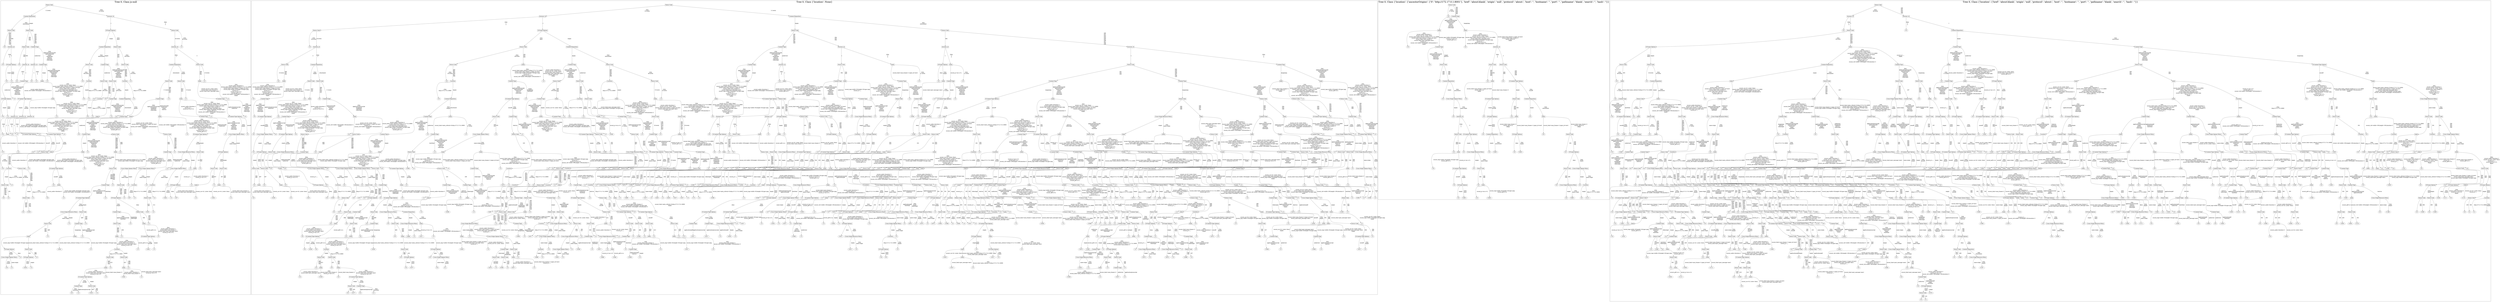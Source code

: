 /*
Generated by:
    http://https://github.com/h2oai/h2o-3/tree/master/h2o-genmodel/src/main/java/hex/genmodel/tools/PrintMojo.java
*/

/*
On a mac:

$ brew install graphviz
$ dot -Tpng file.gv -o file.png
$ open file.png
*/

digraph G {

subgraph cluster_0 {
/* Nodes */

/* Level 0 */
{
"SG_0_Node_0" [shape=box, fontsize=20, label="Status-Code"]
}

/* Level 1 */
{
"SG_0_Node_1" [shape=box, fontsize=20, label="Content-Disposition"]
"SG_0_Node_2" [shape=box, fontsize=20, label="browser_id"]
}

/* Level 2 */
{
"SG_0_Node_3" [shape=box, fontsize=20, label="Status-Code"]
"SG_0_Node_4" [shape=box, fontsize=20, label="Status-Code"]
"SG_0_Node_5" [shape=box, fontsize=20, label="X-Frame-Options"]
"SG_0_Node_6" [shape=box, fontsize=20, label="Status-Code"]
}

/* Level 3 */
{
"SG_0_Node_126" [fontsize=20, label="0.0"]
"SG_0_Node_7" [shape=box, fontsize=20, label="browser_id"]
"SG_0_Node_8" [shape=box, fontsize=20, label="Status-Code"]
"SG_0_Node_9" [shape=box, fontsize=20, label="Content-Type"]
"SG_0_Node_10" [shape=box, fontsize=20, label="Content-Disposition"]
"SG_0_Node_11" [shape=box, fontsize=20, label="Status-Code"]
"SG_0_Node_12" [shape=box, fontsize=20, label="browser_id"]
"SG_0_Node_127" [fontsize=20, label="1.0"]
}

/* Level 4 */
{
"SG_0_Node_128" [fontsize=20, label="0.0"]
"SG_0_Node_13" [shape=box, fontsize=20, label="X-Frame-Options"]
"SG_0_Node_129" [fontsize=20, label="0.0"]
"SG_0_Node_14" [shape=box, fontsize=20, label="browser_id"]
"SG_0_Node_15" [shape=box, fontsize=20, label="browser_id"]
"SG_0_Node_16" [shape=box, fontsize=20, label="Content-Type"]
"SG_0_Node_17" [shape=box, fontsize=20, label="Status-Code"]
"SG_0_Node_18" [shape=box, fontsize=20, label="Content-Type"]
"SG_0_Node_130" [fontsize=20, label="0.0"]
"SG_0_Node_19" [shape=box, fontsize=20, label="Status-Code"]
"SG_0_Node_20" [shape=box, fontsize=20, label="Content-Disposition"]
"SG_0_Node_21" [shape=box, fontsize=20, label="Status-Code"]
}

/* Level 5 */
{
"SG_0_Node_131" [fontsize=20, label="0.0"]
"SG_0_Node_132" [fontsize=20, label="1.0"]
"SG_0_Node_133" [fontsize=20, label="0.0"]
"SG_0_Node_22" [shape=box, fontsize=20, label="Content-Type"]
"SG_0_Node_134" [fontsize=20, label="0.0"]
"SG_0_Node_135" [fontsize=20, label="1.0"]
"SG_0_Node_23" [shape=box, fontsize=20, label="body"]
"SG_0_Node_136" [fontsize=20, label="1.0"]
"SG_0_Node_137" [fontsize=20, label="0.0"]
"SG_0_Node_24" [shape=box, fontsize=20, label="Location"]
"SG_0_Node_25" [shape=box, fontsize=20, label="Status-Code"]
"SG_0_Node_26" [shape=box, fontsize=20, label="Status-Code"]
"SG_0_Node_27" [shape=box, fontsize=20, label="Location"]
"SG_0_Node_138" [fontsize=20, label="1.0"]
"SG_0_Node_28" [shape=box, fontsize=20, label="Status-Code"]
"SG_0_Node_29" [shape=box, fontsize=20, label="Status-Code"]
"SG_0_Node_30" [shape=box, fontsize=20, label="body"]
"SG_0_Node_139" [fontsize=20, label="1.0"]
}

/* Level 6 */
{
"SG_0_Node_31" [shape=box, fontsize=20, label="X-Frame-Options"]
"SG_0_Node_140" [fontsize=20, label="1.0"]
"SG_0_Node_32" [shape=box, fontsize=20, label="X-Content-Type-Options"]
"SG_0_Node_33" [shape=box, fontsize=20, label="body"]
"SG_0_Node_141" [fontsize=20, label="0.0"]
"SG_0_Node_142" [fontsize=20, label="1.0"]
"SG_0_Node_143" [fontsize=20, label="0.0"]
"SG_0_Node_34" [shape=box, fontsize=20, label="Location"]
"SG_0_Node_144" [fontsize=20, label="0.0"]
"SG_0_Node_35" [shape=box, fontsize=20, label="Content-Type"]
"SG_0_Node_36" [shape=box, fontsize=20, label="Content-Disposition"]
"SG_0_Node_145" [fontsize=20, label="1.0"]
"SG_0_Node_37" [shape=box, fontsize=20, label="Content-Type"]
"SG_0_Node_146" [fontsize=20, label="1.0"]
"SG_0_Node_38" [shape=box, fontsize=20, label="body"]
"SG_0_Node_147" [fontsize=20, label="1.0"]
"SG_0_Node_39" [shape=box, fontsize=20, label="Content-Type"]
"SG_0_Node_148" [fontsize=20, label="1.0"]
}

/* Level 7 */
{
"SG_0_Node_149" [fontsize=20, label="0.0"]
"SG_0_Node_150" [fontsize=20, label="1.0"]
"SG_0_Node_40" [shape=box, fontsize=20, label="browser_id"]
"SG_0_Node_41" [shape=box, fontsize=20, label="browser_id"]
"SG_0_Node_42" [shape=box, fontsize=20, label="browser_id"]
"SG_0_Node_151" [fontsize=20, label="1.0"]
"SG_0_Node_152" [fontsize=20, label="0.0"]
"SG_0_Node_153" [fontsize=20, label="1.0"]
"SG_0_Node_43" [shape=box, fontsize=20, label="body"]
"SG_0_Node_154" [fontsize=20, label="1.0"]
"SG_0_Node_155" [fontsize=20, label="0.0"]
"SG_0_Node_44" [shape=box, fontsize=20, label="Content-Type"]
"SG_0_Node_45" [shape=box, fontsize=20, label="body"]
"SG_0_Node_46" [shape=box, fontsize=20, label="body"]
"SG_0_Node_47" [shape=box, fontsize=20, label="Content-Type"]
"SG_0_Node_156" [fontsize=20, label="1.0"]
"SG_0_Node_48" [shape=box, fontsize=20, label="X-Content-Type-Options"]
"SG_0_Node_157" [fontsize=20, label="1.0"]
}

/* Level 8 */
{
"SG_0_Node_158" [fontsize=20, label="0.0"]
"SG_0_Node_49" [shape=box, fontsize=20, label="body"]
"SG_0_Node_159" [fontsize=20, label="0.0"]
"SG_0_Node_160" [fontsize=20, label="1.0"]
"SG_0_Node_50" [shape=box, fontsize=20, label="X-Content-Type-Options"]
"SG_0_Node_161" [fontsize=20, label="1.0"]
"SG_0_Node_51" [shape=box, fontsize=20, label="X-Content-Type-Options"]
"SG_0_Node_162" [fontsize=20, label="1.0"]
"SG_0_Node_163" [fontsize=20, label="0.0"]
"SG_0_Node_52" [shape=box, fontsize=20, label="Content-Type"]
"SG_0_Node_53" [shape=box, fontsize=20, label="Status-Code"]
"SG_0_Node_164" [fontsize=20, label="1.0"]
"SG_0_Node_54" [shape=box, fontsize=20, label="Status-Code"]
"SG_0_Node_165" [fontsize=20, label="1.0"]
"SG_0_Node_55" [shape=box, fontsize=20, label="X-Content-Type-Options"]
"SG_0_Node_166" [fontsize=20, label="1.0"]
"SG_0_Node_56" [shape=box, fontsize=20, label="Cross-Origin-Opener-Policy"]
"SG_0_Node_167" [fontsize=20, label="1.0"]
}

/* Level 9 */
{
"SG_0_Node_168" [fontsize=20, label="0.0"]
"SG_0_Node_169" [fontsize=20, label="1.0"]
"SG_0_Node_170" [fontsize=20, label="0.0"]
"SG_0_Node_171" [fontsize=20, label="1.0"]
"SG_0_Node_57" [shape=box, fontsize=20, label="Status-Code"]
"SG_0_Node_58" [shape=box, fontsize=20, label="body"]
"SG_0_Node_59" [shape=box, fontsize=20, label="body"]
"SG_0_Node_172" [fontsize=20, label="1.0"]
"SG_0_Node_60" [shape=box, fontsize=20, label="body"]
"SG_0_Node_173" [fontsize=20, label="1.0"]
"SG_0_Node_61" [shape=box, fontsize=20, label="Content-Type"]
"SG_0_Node_174" [fontsize=20, label="1.0"]
"SG_0_Node_62" [shape=box, fontsize=20, label="Cross-Origin-Resource-Policy"]
"SG_0_Node_63" [shape=box, fontsize=20, label="Status-Code"]
"SG_0_Node_64" [shape=box, fontsize=20, label="X-Frame-Options"]
"SG_0_Node_175" [fontsize=20, label="1.0"]
}

/* Level 10 */
{
"SG_0_Node_176" [fontsize=20, label="0.0"]
"SG_0_Node_65" [shape=box, fontsize=20, label="Location"]
"SG_0_Node_66" [shape=box, fontsize=20, label="Status-Code"]
"SG_0_Node_177" [fontsize=20, label="1.0"]
"SG_0_Node_67" [shape=box, fontsize=20, label="X-Content-Type-Options"]
"SG_0_Node_178" [fontsize=20, label="1.0"]
"SG_0_Node_68" [shape=box, fontsize=20, label="Status-Code"]
"SG_0_Node_69" [shape=box, fontsize=20, label="Cross-Origin-Opener-Policy"]
"SG_0_Node_70" [shape=box, fontsize=20, label="Cross-Origin-Opener-Policy"]
"SG_0_Node_179" [fontsize=20, label="1.0"]
"SG_0_Node_71" [shape=box, fontsize=20, label="Cross-Origin-Opener-Policy"]
"SG_0_Node_180" [fontsize=20, label="1.0"]
"SG_0_Node_72" [shape=box, fontsize=20, label="body"]
"SG_0_Node_181" [fontsize=20, label="1.0"]
"SG_0_Node_73" [shape=box, fontsize=20, label="Status-Code"]
"SG_0_Node_74" [shape=box, fontsize=20, label="Status-Code"]
}

/* Level 11 */
{
"SG_0_Node_75" [shape=box, fontsize=20, label="Status-Code"]
"SG_0_Node_182" [fontsize=20, label="1.0"]
"SG_0_Node_183" [fontsize=20, label="0.0"]
"SG_0_Node_76" [shape=box, fontsize=20, label="Location"]
"SG_0_Node_184" [fontsize=20, label="0.0"]
"SG_0_Node_77" [shape=box, fontsize=20, label="body"]
"SG_0_Node_78" [shape=box, fontsize=20, label="Content-Type"]
"SG_0_Node_185" [fontsize=20, label="1.0"]
"SG_0_Node_79" [shape=box, fontsize=20, label="Status-Code"]
"SG_0_Node_186" [fontsize=20, label="1.0"]
"SG_0_Node_80" [shape=box, fontsize=20, label="Location"]
"SG_0_Node_187" [fontsize=20, label="1.0"]
"SG_0_Node_81" [shape=box, fontsize=20, label="Location"]
"SG_0_Node_188" [fontsize=20, label="1.0"]
"SG_0_Node_82" [shape=box, fontsize=20, label="X-Frame-Options"]
"SG_0_Node_189" [fontsize=20, label="1.0"]
"SG_0_Node_83" [shape=box, fontsize=20, label="body"]
"SG_0_Node_190" [fontsize=20, label="1.0"]
"SG_0_Node_84" [shape=box, fontsize=20, label="body"]
"SG_0_Node_191" [fontsize=20, label="1.0"]
}

/* Level 12 */
{
"SG_0_Node_192" [fontsize=20, label="0.0"]
"SG_0_Node_193" [fontsize=20, label="1.0"]
"SG_0_Node_85" [shape=box, fontsize=20, label="Status-Code"]
"SG_0_Node_194" [fontsize=20, label="1.0"]
"SG_0_Node_195" [fontsize=20, label="0.0"]
"SG_0_Node_196" [fontsize=20, label="1.0"]
"SG_0_Node_86" [shape=box, fontsize=20, label="X-Content-Type-Options"]
"SG_0_Node_197" [fontsize=20, label="1.0"]
"SG_0_Node_87" [shape=box, fontsize=20, label="X-Frame-Options"]
"SG_0_Node_198" [fontsize=20, label="1.0"]
"SG_0_Node_199" [fontsize=20, label="0.97"]
"SG_0_Node_200" [fontsize=20, label="1.0"]
"SG_0_Node_89" [shape=box, fontsize=20, label="Status-Code"]
"SG_0_Node_201" [fontsize=20, label="1.0"]
"SG_0_Node_202" [fontsize=20, label="0.941"]
"SG_0_Node_203" [fontsize=20, label="1.0"]
"SG_0_Node_204" [fontsize=20, label="0.97"]
"SG_0_Node_205" [fontsize=20, label="1.0"]
"SG_0_Node_206" [fontsize=20, label="0.941"]
"SG_0_Node_207" [fontsize=20, label="1.0"]
}

/* Level 13 */
{
"SG_0_Node_208" [fontsize=20, label="0.0"]
"SG_0_Node_209" [fontsize=20, label="0.333"]
"SG_0_Node_94" [shape=box, fontsize=20, label="Cross-Origin-Resource-Policy"]
"SG_0_Node_95" [shape=box, fontsize=20, label="Status-Code"]
"SG_0_Node_96" [shape=box, fontsize=20, label="Content-Type"]
"SG_0_Node_97" [shape=box, fontsize=20, label="Status-Code"]
"SG_0_Node_210" [fontsize=20, label="0.923"]
"SG_0_Node_211" [fontsize=20, label="1.0"]
}

/* Level 14 */
{
"SG_0_Node_99" [shape=box, fontsize=20, label="Status-Code"]
"SG_0_Node_212" [fontsize=20, label="1.0"]
"SG_0_Node_100" [shape=box, fontsize=20, label="Content-Type"]
"SG_0_Node_213" [fontsize=20, label="1.0"]
"SG_0_Node_101" [shape=box, fontsize=20, label="Status-Code"]
"SG_0_Node_214" [fontsize=20, label="1.0"]
"SG_0_Node_102" [shape=box, fontsize=20, label="body"]
"SG_0_Node_215" [fontsize=20, label="1.0"]
}

/* Level 15 */
{
"SG_0_Node_103" [shape=box, fontsize=20, label="body"]
"SG_0_Node_216" [fontsize=20, label="1.0"]
"SG_0_Node_104" [shape=box, fontsize=20, label="body"]
"SG_0_Node_217" [fontsize=20, label="1.0"]
"SG_0_Node_105" [shape=box, fontsize=20, label="body"]
"SG_0_Node_218" [fontsize=20, label="1.0"]
"SG_0_Node_106" [shape=box, fontsize=20, label="X-Content-Type-Options"]
"SG_0_Node_219" [fontsize=20, label="1.0"]
}

/* Level 16 */
{
"SG_0_Node_107" [shape=box, fontsize=20, label="X-Frame-Options"]
"SG_0_Node_108" [shape=box, fontsize=20, label="Status-Code"]
"SG_0_Node_220" [fontsize=20, label="0.941"]
"SG_0_Node_221" [fontsize=20, label="1.0"]
"SG_0_Node_110" [shape=box, fontsize=20, label="Location"]
"SG_0_Node_222" [fontsize=20, label="1.0"]
"SG_0_Node_223" [fontsize=20, label="0.941"]
"SG_0_Node_224" [fontsize=20, label="1.0"]
}

/* Level 17 */
{
"SG_0_Node_112" [shape=box, fontsize=20, label="Cross-Origin-Opener-Policy"]
"SG_0_Node_225" [fontsize=20, label="1.0"]
"SG_0_Node_113" [shape=box, fontsize=20, label="X-Frame-Options"]
"SG_0_Node_226" [fontsize=20, label="1.0"]
"SG_0_Node_114" [shape=box, fontsize=20, label="Status-Code"]
"SG_0_Node_115" [shape=box, fontsize=20, label="Status-Code"]
}

/* Level 18 */
{
"SG_0_Node_227" [fontsize=20, label="0.9"]
"SG_0_Node_228" [fontsize=20, label="1.0"]
"SG_0_Node_229" [fontsize=20, label="0.923"]
"SG_0_Node_230" [fontsize=20, label="1.0"]
"SG_0_Node_118" [shape=box, fontsize=20, label="body"]
"SG_0_Node_231" [fontsize=20, label="1.0"]
"SG_0_Node_119" [shape=box, fontsize=20, label="body"]
"SG_0_Node_232" [fontsize=20, label="1.0"]
}

/* Level 19 */
{
"SG_0_Node_120" [shape=box, fontsize=20, label="X-Content-Type-Options"]
"SG_0_Node_233" [fontsize=20, label="1.0"]
"SG_0_Node_234" [fontsize=20, label="0.941"]
"SG_0_Node_235" [fontsize=20, label="1.0"]
}

/* Level 20 */
{
"SG_0_Node_122" [shape=box, fontsize=20, label="Content-Type"]
"SG_0_Node_123" [shape=box, fontsize=20, label="Status-Code"]
}

/* Level 21 */
{
"SG_0_Node_236" [fontsize=20, label="0.9"]
"SG_0_Node_237" [fontsize=20, label="1.0"]
"SG_0_Node_238" [fontsize=20, label="0.923"]
"SG_0_Node_239" [fontsize=20, label="1.0"]
}

/* Edges */
"SG_0_Node_0" -> "SG_0_Node_1" [fontsize=20, label="11 levels
"]
"SG_0_Node_0" -> "SG_0_Node_2" [fontsize=20, label="[NA]
52 levels
"]
"SG_0_Node_2" -> "SG_0_Node_5" [fontsize=20, label="1
"]
"SG_0_Node_2" -> "SG_0_Node_6" [fontsize=20, label="[NA]
2
3
"]
"SG_0_Node_6" -> "SG_0_Node_12" [fontsize=20, label="16 levels
"]
"SG_0_Node_6" -> "SG_0_Node_127" [fontsize=20, label="[NA]
36 levels
"]
"SG_0_Node_12" -> "SG_0_Node_20" [fontsize=20, label="[NA]
2
"]
"SG_0_Node_12" -> "SG_0_Node_21" [fontsize=20, label="3
"]
"SG_0_Node_21" -> "SG_0_Node_30" [fontsize=20, label="300
307
505
"]
"SG_0_Node_21" -> "SG_0_Node_139" [fontsize=20, label="13 levels
"]
"SG_0_Node_30" -> "SG_0_Node_39" [fontsize=20, label="ecocnt_css=h1 {color: blue}
ecocnt_html=num_frames=2
ecocnt_html=post_message=mes1
"]
"SG_0_Node_30" -> "SG_0_Node_148" [fontsize=20, label="[NA]
ecocnt_audio=duration=1
ecocnt_html=meta_refresh=0;http://172.17.0.1:8000
ecocnt_html=num_frames=1,input_id=test1
ecocnt_img=width=50,height=50,type=png
ecocnt_js=.,,.
ecocnt_js=var a=5;
ecocnt_pdf=a=a
ecocnt_vid=width=100,height=100,duration=2
empty
"]
"SG_0_Node_39" -> "SG_0_Node_48" [fontsize=20, label="application/javascript
audio/wav
"]
"SG_0_Node_39" -> "SG_0_Node_157" [fontsize=20, label="[NA]
application/pdf
empty
image/png
text/css
text/html
video/mp4
"]
"SG_0_Node_48" -> "SG_0_Node_56" [fontsize=20, label="[NA]
empty
"]
"SG_0_Node_48" -> "SG_0_Node_167" [fontsize=20, label="nosniff
"]
"SG_0_Node_56" -> "SG_0_Node_64" [fontsize=20, label="[NA]
same-origin
"]
"SG_0_Node_56" -> "SG_0_Node_175" [fontsize=20, label="empty
"]
"SG_0_Node_64" -> "SG_0_Node_73" [fontsize=20, label="[NA]
deny
"]
"SG_0_Node_64" -> "SG_0_Node_74" [fontsize=20, label="empty
"]
"SG_0_Node_74" -> "SG_0_Node_84" [fontsize=20, label="307
"]
"SG_0_Node_74" -> "SG_0_Node_191" [fontsize=20, label="300
505
"]
"SG_0_Node_84" -> "SG_0_Node_206" [fontsize=20, label="ecocnt_css=h1 {color: blue}
"]
"SG_0_Node_84" -> "SG_0_Node_207" [fontsize=20, label="ecocnt_html=num_frames=2
ecocnt_html=post_message=mes1
"]
"SG_0_Node_73" -> "SG_0_Node_83" [fontsize=20, label="300
505
"]
"SG_0_Node_73" -> "SG_0_Node_190" [fontsize=20, label="307
"]
"SG_0_Node_83" -> "SG_0_Node_204" [fontsize=20, label="ecocnt_html=num_frames=2
ecocnt_html=post_message=mes1
"]
"SG_0_Node_83" -> "SG_0_Node_205" [fontsize=20, label="ecocnt_css=h1 {color: blue}
"]
"SG_0_Node_20" -> "SG_0_Node_28" [fontsize=20, label="attachment
"]
"SG_0_Node_20" -> "SG_0_Node_29" [fontsize=20, label="[NA]
empty
"]
"SG_0_Node_29" -> "SG_0_Node_38" [fontsize=20, label="413
505
511
"]
"SG_0_Node_29" -> "SG_0_Node_147" [fontsize=20, label="13 levels
"]
"SG_0_Node_38" -> "SG_0_Node_47" [fontsize=20, label="ecocnt_audio=duration=1
ecocnt_js=.,,.
ecocnt_js=var a=5;
"]
"SG_0_Node_38" -> "SG_0_Node_156" [fontsize=20, label="[NA]
ecocnt_css=h1 {color: blue}
ecocnt_html=meta_refresh=0;http://172.17.0.1:8000
ecocnt_html=num_frames=1,input_id=test1
ecocnt_html=num_frames=2
ecocnt_html=post_message=mes1
ecocnt_img=width=50,height=50,type=png
ecocnt_pdf=a=a
ecocnt_vid=width=100,height=100,duration=2
empty
"]
"SG_0_Node_47" -> "SG_0_Node_55" [fontsize=20, label="application/pdf
audio/wav
"]
"SG_0_Node_47" -> "SG_0_Node_166" [fontsize=20, label="[NA]
application/javascript
empty
image/png
text/css
text/html
video/mp4
"]
"SG_0_Node_55" -> "SG_0_Node_62" [fontsize=20, label="[NA]
nosniff
"]
"SG_0_Node_55" -> "SG_0_Node_63" [fontsize=20, label="empty
"]
"SG_0_Node_63" -> "SG_0_Node_72" [fontsize=20, label="511
"]
"SG_0_Node_63" -> "SG_0_Node_181" [fontsize=20, label="413
505
"]
"SG_0_Node_72" -> "SG_0_Node_82" [fontsize=20, label="ecocnt_js=.,,.
"]
"SG_0_Node_72" -> "SG_0_Node_189" [fontsize=20, label="ecocnt_audio=duration=1
ecocnt_js=var a=5;
"]
"SG_0_Node_82" -> "SG_0_Node_202" [fontsize=20, label="[NA]
empty
"]
"SG_0_Node_82" -> "SG_0_Node_203" [fontsize=20, label="deny
"]
"SG_0_Node_62" -> "SG_0_Node_71" [fontsize=20, label="[NA]
same-origin
"]
"SG_0_Node_62" -> "SG_0_Node_180" [fontsize=20, label="empty
"]
"SG_0_Node_71" -> "SG_0_Node_81" [fontsize=20, label="[NA]
same-origin
"]
"SG_0_Node_71" -> "SG_0_Node_188" [fontsize=20, label="empty
"]
"SG_0_Node_81" -> "SG_0_Node_89" [fontsize=20, label="[NA]
empty
"]
"SG_0_Node_81" -> "SG_0_Node_201" [fontsize=20, label="http://172.17.0.1:8000
"]
"SG_0_Node_89" -> "SG_0_Node_210" [fontsize=20, label="413
505
"]
"SG_0_Node_89" -> "SG_0_Node_211" [fontsize=20, label="511
"]
"SG_0_Node_28" -> "SG_0_Node_37" [fontsize=20, label="11 levels
"]
"SG_0_Node_28" -> "SG_0_Node_146" [fontsize=20, label="300
307
413
505
511
"]
"SG_0_Node_37" -> "SG_0_Node_45" [fontsize=20, label="[NA]
application/javascript
image/png
text/html
video/mp4
"]
"SG_0_Node_37" -> "SG_0_Node_46" [fontsize=20, label="application/pdf
audio/wav
empty
text/css
"]
"SG_0_Node_46" -> "SG_0_Node_54" [fontsize=20, label="ecocnt_vid=width=100,height=100,duration=2
empty
"]
"SG_0_Node_46" -> "SG_0_Node_165" [fontsize=20, label="[NA]
ecocnt_audio=duration=1
ecocnt_css=h1 {color: blue}
ecocnt_html=meta_refresh=0;http://172.17.0.1:8000
ecocnt_html=num_frames=1,input_id=test1
ecocnt_html=num_frames=2
ecocnt_html=post_message=mes1
ecocnt_img=width=50,height=50,type=png
ecocnt_js=.,,.
ecocnt_js=var a=5;
ecocnt_pdf=a=a
"]
"SG_0_Node_54" -> "SG_0_Node_61" [fontsize=20, label="400
508
"]
"SG_0_Node_54" -> "SG_0_Node_174" [fontsize=20, label="308
406
409
410
415
429
502
504
999
"]
"SG_0_Node_61" -> "SG_0_Node_70" [fontsize=20, label="empty
text/css
"]
"SG_0_Node_61" -> "SG_0_Node_179" [fontsize=20, label="application/pdf
audio/wav
"]
"SG_0_Node_70" -> "SG_0_Node_80" [fontsize=20, label="[NA]
same-origin
"]
"SG_0_Node_70" -> "SG_0_Node_187" [fontsize=20, label="empty
"]
"SG_0_Node_80" -> "SG_0_Node_199" [fontsize=20, label="[NA]
empty
"]
"SG_0_Node_80" -> "SG_0_Node_200" [fontsize=20, label="http://172.17.0.1:8000
"]
"SG_0_Node_45" -> "SG_0_Node_53" [fontsize=20, label="[NA]
ecocnt_audio=duration=1
ecocnt_html=meta_refresh=0;http://172.17.0.1:8000
ecocnt_html=num_frames=2
ecocnt_html=post_message=mes1
ecocnt_img=width=50,height=50,type=png
ecocnt_js=var a=5;
ecocnt_pdf=a=a
"]
"SG_0_Node_45" -> "SG_0_Node_164" [fontsize=20, label="ecocnt_css=h1 {color: blue}
ecocnt_html=num_frames=1,input_id=test1
ecocnt_js=.,,.
ecocnt_vid=width=100,height=100,duration=2
empty
"]
"SG_0_Node_53" -> "SG_0_Node_60" [fontsize=20, label="308
406
409
410
415
429
502
504
999
"]
"SG_0_Node_53" -> "SG_0_Node_173" [fontsize=20, label="400
508
"]
"SG_0_Node_60" -> "SG_0_Node_68" [fontsize=20, label="ecocnt_html=meta_refresh=0;http://172.17.0.1:8000
ecocnt_img=width=50,height=50,type=png
"]
"SG_0_Node_60" -> "SG_0_Node_69" [fontsize=20, label="[NA]
ecocnt_audio=duration=1
ecocnt_html=num_frames=2
ecocnt_html=post_message=mes1
ecocnt_js=var a=5;
ecocnt_pdf=a=a
"]
"SG_0_Node_69" -> "SG_0_Node_79" [fontsize=20, label="[NA]
same-origin
"]
"SG_0_Node_69" -> "SG_0_Node_186" [fontsize=20, label="empty
"]
"SG_0_Node_79" -> "SG_0_Node_87" [fontsize=20, label="308
406
415
429
504
"]
"SG_0_Node_79" -> "SG_0_Node_198" [fontsize=20, label="409
410
502
999
"]
"SG_0_Node_87" -> "SG_0_Node_96" [fontsize=20, label="[NA]
empty
"]
"SG_0_Node_87" -> "SG_0_Node_97" [fontsize=20, label="deny
"]
"SG_0_Node_97" -> "SG_0_Node_102" [fontsize=20, label="308
"]
"SG_0_Node_97" -> "SG_0_Node_215" [fontsize=20, label="406
415
429
504
"]
"SG_0_Node_102" -> "SG_0_Node_106" [fontsize=20, label="ecocnt_pdf=a=a
"]
"SG_0_Node_102" -> "SG_0_Node_219" [fontsize=20, label="[NA]
ecocnt_audio=duration=1
ecocnt_html=num_frames=2
ecocnt_html=post_message=mes1
ecocnt_js=var a=5;
"]
"SG_0_Node_106" -> "SG_0_Node_223" [fontsize=20, label="[NA]
nosniff
"]
"SG_0_Node_106" -> "SG_0_Node_224" [fontsize=20, label="empty
"]
"SG_0_Node_96" -> "SG_0_Node_101" [fontsize=20, label="[NA]
application/javascript
text/html
"]
"SG_0_Node_96" -> "SG_0_Node_214" [fontsize=20, label="image/png
video/mp4
"]
"SG_0_Node_101" -> "SG_0_Node_105" [fontsize=20, label="406
415
429
504
"]
"SG_0_Node_101" -> "SG_0_Node_218" [fontsize=20, label="308
"]
"SG_0_Node_105" -> "SG_0_Node_110" [fontsize=20, label="[NA]
ecocnt_audio=duration=1
ecocnt_html=num_frames=2
ecocnt_html=post_message=mes1
ecocnt_js=var a=5;
"]
"SG_0_Node_105" -> "SG_0_Node_222" [fontsize=20, label="ecocnt_pdf=a=a
"]
"SG_0_Node_110" -> "SG_0_Node_114" [fontsize=20, label="[NA]
http://172.17.0.1:8000
"]
"SG_0_Node_110" -> "SG_0_Node_115" [fontsize=20, label="empty
"]
"SG_0_Node_115" -> "SG_0_Node_119" [fontsize=20, label="415
"]
"SG_0_Node_115" -> "SG_0_Node_232" [fontsize=20, label="406
429
504
"]
"SG_0_Node_119" -> "SG_0_Node_234" [fontsize=20, label="[NA]
ecocnt_audio=duration=1
ecocnt_html=num_frames=2
"]
"SG_0_Node_119" -> "SG_0_Node_235" [fontsize=20, label="ecocnt_html=post_message=mes1
ecocnt_js=var a=5;
"]
"SG_0_Node_114" -> "SG_0_Node_118" [fontsize=20, label="406
429
504
"]
"SG_0_Node_114" -> "SG_0_Node_231" [fontsize=20, label="415
"]
"SG_0_Node_118" -> "SG_0_Node_120" [fontsize=20, label="[NA]
ecocnt_audio=duration=1
ecocnt_html=post_message=mes1
ecocnt_js=var a=5;
"]
"SG_0_Node_118" -> "SG_0_Node_233" [fontsize=20, label="ecocnt_html=num_frames=2
"]
"SG_0_Node_120" -> "SG_0_Node_122" [fontsize=20, label="[NA]
nosniff
"]
"SG_0_Node_120" -> "SG_0_Node_123" [fontsize=20, label="empty
"]
"SG_0_Node_123" -> "SG_0_Node_238" [fontsize=20, label="429
"]
"SG_0_Node_123" -> "SG_0_Node_239" [fontsize=20, label="406
504
"]
"SG_0_Node_122" -> "SG_0_Node_236" [fontsize=20, label="[NA]
text/html
"]
"SG_0_Node_122" -> "SG_0_Node_237" [fontsize=20, label="application/javascript
"]
"SG_0_Node_68" -> "SG_0_Node_78" [fontsize=20, label="409
410
502
999
"]
"SG_0_Node_68" -> "SG_0_Node_185" [fontsize=20, label="308
406
415
429
504
"]
"SG_0_Node_78" -> "SG_0_Node_86" [fontsize=20, label="[NA]
application/javascript
image/png
video/mp4
"]
"SG_0_Node_78" -> "SG_0_Node_197" [fontsize=20, label="text/html
"]
"SG_0_Node_86" -> "SG_0_Node_94" [fontsize=20, label="[NA]
nosniff
"]
"SG_0_Node_86" -> "SG_0_Node_95" [fontsize=20, label="empty
"]
"SG_0_Node_95" -> "SG_0_Node_100" [fontsize=20, label="409
"]
"SG_0_Node_95" -> "SG_0_Node_213" [fontsize=20, label="410
502
999
"]
"SG_0_Node_100" -> "SG_0_Node_104" [fontsize=20, label="image/png
"]
"SG_0_Node_100" -> "SG_0_Node_217" [fontsize=20, label="[NA]
application/javascript
video/mp4
"]
"SG_0_Node_104" -> "SG_0_Node_220" [fontsize=20, label="ecocnt_html=meta_refresh=0;http://172.17.0.1:8000
"]
"SG_0_Node_104" -> "SG_0_Node_221" [fontsize=20, label="ecocnt_img=width=50,height=50,type=png
"]
"SG_0_Node_94" -> "SG_0_Node_99" [fontsize=20, label="[NA]
same-origin
"]
"SG_0_Node_94" -> "SG_0_Node_212" [fontsize=20, label="empty
"]
"SG_0_Node_99" -> "SG_0_Node_103" [fontsize=20, label="410
502
999
"]
"SG_0_Node_99" -> "SG_0_Node_216" [fontsize=20, label="409
"]
"SG_0_Node_103" -> "SG_0_Node_107" [fontsize=20, label="ecocnt_img=width=50,height=50,type=png
"]
"SG_0_Node_103" -> "SG_0_Node_108" [fontsize=20, label="ecocnt_html=meta_refresh=0;http://172.17.0.1:8000
"]
"SG_0_Node_108" -> "SG_0_Node_113" [fontsize=20, label="410
"]
"SG_0_Node_108" -> "SG_0_Node_226" [fontsize=20, label="502
999
"]
"SG_0_Node_113" -> "SG_0_Node_229" [fontsize=20, label="[NA]
deny
"]
"SG_0_Node_113" -> "SG_0_Node_230" [fontsize=20, label="empty
"]
"SG_0_Node_107" -> "SG_0_Node_112" [fontsize=20, label="[NA]
empty
"]
"SG_0_Node_107" -> "SG_0_Node_225" [fontsize=20, label="deny
"]
"SG_0_Node_112" -> "SG_0_Node_227" [fontsize=20, label="[NA]
empty
"]
"SG_0_Node_112" -> "SG_0_Node_228" [fontsize=20, label="same-origin
"]
"SG_0_Node_5" -> "SG_0_Node_10" [fontsize=20, label="empty
"]
"SG_0_Node_5" -> "SG_0_Node_11" [fontsize=20, label="[NA]
deny
"]
"SG_0_Node_11" -> "SG_0_Node_130" [fontsize=20, label="100
102
103
"]
"SG_0_Node_11" -> "SG_0_Node_19" [fontsize=20, label="[NA]
49 levels
"]
"SG_0_Node_19" -> "SG_0_Node_27" [fontsize=20, label="300
301
302
303
307
308
"]
"SG_0_Node_19" -> "SG_0_Node_138" [fontsize=20, label="[NA]
43 levels
"]
"SG_0_Node_27" -> "SG_0_Node_36" [fontsize=20, label="empty
"]
"SG_0_Node_27" -> "SG_0_Node_145" [fontsize=20, label="[NA]
http://172.17.0.1:8000
"]
"SG_0_Node_36" -> "SG_0_Node_155" [fontsize=20, label="attachment
"]
"SG_0_Node_36" -> "SG_0_Node_44" [fontsize=20, label="[NA]
empty
"]
"SG_0_Node_44" -> "SG_0_Node_163" [fontsize=20, label="audio/wav
"]
"SG_0_Node_44" -> "SG_0_Node_52" [fontsize=20, label="[NA]
application/javascript
application/pdf
empty
image/png
text/css
text/html
video/mp4
"]
"SG_0_Node_52" -> "SG_0_Node_59" [fontsize=20, label="empty
"]
"SG_0_Node_52" -> "SG_0_Node_172" [fontsize=20, label="[NA]
application/javascript
application/pdf
image/png
text/css
text/html
video/mp4
"]
"SG_0_Node_59" -> "SG_0_Node_67" [fontsize=20, label="ecocnt_audio=duration=1
ecocnt_img=width=50,height=50,type=png
ecocnt_vid=width=100,height=100,duration=2
"]
"SG_0_Node_59" -> "SG_0_Node_178" [fontsize=20, label="[NA]
ecocnt_css=h1 {color: blue}
ecocnt_html=meta_refresh=0;http://172.17.0.1:8000
ecocnt_html=num_frames=1,input_id=test1
ecocnt_html=num_frames=2
ecocnt_html=post_message=mes1
ecocnt_js=.,,.
ecocnt_js=var a=5;
ecocnt_pdf=a=a
empty
"]
"SG_0_Node_67" -> "SG_0_Node_184" [fontsize=20, label="nosniff
"]
"SG_0_Node_67" -> "SG_0_Node_77" [fontsize=20, label="[NA]
empty
"]
"SG_0_Node_77" -> "SG_0_Node_195" [fontsize=20, label="ecocnt_audio=duration=1
"]
"SG_0_Node_77" -> "SG_0_Node_196" [fontsize=20, label="ecocnt_img=width=50,height=50,type=png
ecocnt_vid=width=100,height=100,duration=2
"]
"SG_0_Node_10" -> "SG_0_Node_17" [fontsize=20, label="[NA]
attachment
"]
"SG_0_Node_10" -> "SG_0_Node_18" [fontsize=20, label="empty
"]
"SG_0_Node_18" -> "SG_0_Node_25" [fontsize=20, label="audio/wav
"]
"SG_0_Node_18" -> "SG_0_Node_26" [fontsize=20, label="[NA]
application/javascript
application/pdf
empty
image/png
text/css
text/html
video/mp4
"]
"SG_0_Node_26" -> "SG_0_Node_144" [fontsize=20, label="100
102
103
"]
"SG_0_Node_26" -> "SG_0_Node_35" [fontsize=20, label="[NA]
49 levels
"]
"SG_0_Node_35" -> "SG_0_Node_43" [fontsize=20, label="empty
"]
"SG_0_Node_35" -> "SG_0_Node_154" [fontsize=20, label="[NA]
application/javascript
application/pdf
image/png
text/css
text/html
video/mp4
"]
"SG_0_Node_43" -> "SG_0_Node_51" [fontsize=20, label="ecocnt_audio=duration=1
ecocnt_img=width=50,height=50,type=png
ecocnt_vid=width=100,height=100,duration=2
"]
"SG_0_Node_43" -> "SG_0_Node_162" [fontsize=20, label="[NA]
ecocnt_css=h1 {color: blue}
ecocnt_html=meta_refresh=0;http://172.17.0.1:8000
ecocnt_html=num_frames=1,input_id=test1
ecocnt_html=num_frames=2
ecocnt_html=post_message=mes1
ecocnt_js=.,,.
ecocnt_js=var a=5;
ecocnt_pdf=a=a
empty
"]
"SG_0_Node_51" -> "SG_0_Node_57" [fontsize=20, label="nosniff
"]
"SG_0_Node_51" -> "SG_0_Node_58" [fontsize=20, label="[NA]
empty
"]
"SG_0_Node_58" -> "SG_0_Node_66" [fontsize=20, label="ecocnt_audio=duration=1
"]
"SG_0_Node_58" -> "SG_0_Node_177" [fontsize=20, label="ecocnt_img=width=50,height=50,type=png
ecocnt_vid=width=100,height=100,duration=2
"]
"SG_0_Node_66" -> "SG_0_Node_183" [fontsize=20, label="[NA]
42 levels
"]
"SG_0_Node_66" -> "SG_0_Node_76" [fontsize=20, label="101
300
301
302
303
307
308
"]
"SG_0_Node_76" -> "SG_0_Node_85" [fontsize=20, label="empty
"]
"SG_0_Node_76" -> "SG_0_Node_194" [fontsize=20, label="[NA]
http://172.17.0.1:8000
"]
"SG_0_Node_85" -> "SG_0_Node_208" [fontsize=20, label="300
301
302
303
"]
"SG_0_Node_85" -> "SG_0_Node_209" [fontsize=20, label="101
307
308
"]
"SG_0_Node_57" -> "SG_0_Node_176" [fontsize=20, label="[NA]
42 levels
"]
"SG_0_Node_57" -> "SG_0_Node_65" [fontsize=20, label="101
300
301
302
303
307
308
"]
"SG_0_Node_65" -> "SG_0_Node_75" [fontsize=20, label="empty
"]
"SG_0_Node_65" -> "SG_0_Node_182" [fontsize=20, label="[NA]
http://172.17.0.1:8000
"]
"SG_0_Node_75" -> "SG_0_Node_192" [fontsize=20, label="300
301
302
303
307
308
"]
"SG_0_Node_75" -> "SG_0_Node_193" [fontsize=20, label="101
"]
"SG_0_Node_25" -> "SG_0_Node_143" [fontsize=20, label="[NA]
46 levels
"]
"SG_0_Node_25" -> "SG_0_Node_34" [fontsize=20, label="300
301
302
303
307
308
"]
"SG_0_Node_34" -> "SG_0_Node_152" [fontsize=20, label="empty
"]
"SG_0_Node_34" -> "SG_0_Node_153" [fontsize=20, label="[NA]
http://172.17.0.1:8000
"]
"SG_0_Node_17" -> "SG_0_Node_137" [fontsize=20, label="[NA]
46 levels
"]
"SG_0_Node_17" -> "SG_0_Node_24" [fontsize=20, label="300
301
302
303
307
308
"]
"SG_0_Node_24" -> "SG_0_Node_141" [fontsize=20, label="empty
"]
"SG_0_Node_24" -> "SG_0_Node_142" [fontsize=20, label="[NA]
http://172.17.0.1:8000
"]
"SG_0_Node_1" -> "SG_0_Node_3" [fontsize=20, label="[NA]
attachment
"]
"SG_0_Node_1" -> "SG_0_Node_4" [fontsize=20, label="empty
"]
"SG_0_Node_4" -> "SG_0_Node_8" [fontsize=20, label="204
205
304
"]
"SG_0_Node_4" -> "SG_0_Node_9" [fontsize=20, label="200
201
202
203
206
207
208
226
"]
"SG_0_Node_9" -> "SG_0_Node_15" [fontsize=20, label="audio/wav
"]
"SG_0_Node_9" -> "SG_0_Node_16" [fontsize=20, label="[NA]
application/javascript
application/pdf
empty
image/png
text/css
text/html
video/mp4
"]
"SG_0_Node_16" -> "SG_0_Node_23" [fontsize=20, label="empty
"]
"SG_0_Node_16" -> "SG_0_Node_136" [fontsize=20, label="[NA]
application/javascript
application/pdf
image/png
text/css
text/html
video/mp4
"]
"SG_0_Node_23" -> "SG_0_Node_32" [fontsize=20, label="ecocnt_audio=duration=1
ecocnt_vid=width=100,height=100,duration=2
"]
"SG_0_Node_23" -> "SG_0_Node_33" [fontsize=20, label="[NA]
ecocnt_css=h1 {color: blue}
ecocnt_html=meta_refresh=0;http://172.17.0.1:8000
ecocnt_html=num_frames=1,input_id=test1
ecocnt_html=num_frames=2
ecocnt_html=post_message=mes1
ecocnt_img=width=50,height=50,type=png
ecocnt_js=.,,.
ecocnt_js=var a=5;
ecocnt_pdf=a=a
empty
"]
"SG_0_Node_33" -> "SG_0_Node_42" [fontsize=20, label="ecocnt_img=width=50,height=50,type=png
"]
"SG_0_Node_33" -> "SG_0_Node_151" [fontsize=20, label="[NA]
ecocnt_css=h1 {color: blue}
ecocnt_html=meta_refresh=0;http://172.17.0.1:8000
ecocnt_html=num_frames=1,input_id=test1
ecocnt_html=num_frames=2
ecocnt_html=post_message=mes1
ecocnt_js=.,,.
ecocnt_js=var a=5;
ecocnt_pdf=a=a
empty
"]
"SG_0_Node_42" -> "SG_0_Node_50" [fontsize=20, label="1
"]
"SG_0_Node_42" -> "SG_0_Node_161" [fontsize=20, label="[NA]
2
3
"]
"SG_0_Node_50" -> "SG_0_Node_170" [fontsize=20, label="nosniff
"]
"SG_0_Node_50" -> "SG_0_Node_171" [fontsize=20, label="[NA]
empty
"]
"SG_0_Node_32" -> "SG_0_Node_40" [fontsize=20, label="empty
"]
"SG_0_Node_32" -> "SG_0_Node_41" [fontsize=20, label="[NA]
nosniff
"]
"SG_0_Node_41" -> "SG_0_Node_159" [fontsize=20, label="1
"]
"SG_0_Node_41" -> "SG_0_Node_160" [fontsize=20, label="[NA]
2
3
"]
"SG_0_Node_40" -> "SG_0_Node_158" [fontsize=20, label="[NA]
2
3
"]
"SG_0_Node_40" -> "SG_0_Node_49" [fontsize=20, label="1
"]
"SG_0_Node_49" -> "SG_0_Node_168" [fontsize=20, label="ecocnt_audio=duration=1
"]
"SG_0_Node_49" -> "SG_0_Node_169" [fontsize=20, label="ecocnt_vid=width=100,height=100,duration=2
"]
"SG_0_Node_15" -> "SG_0_Node_134" [fontsize=20, label="1
"]
"SG_0_Node_15" -> "SG_0_Node_135" [fontsize=20, label="[NA]
2
3
"]
"SG_0_Node_8" -> "SG_0_Node_129" [fontsize=20, label="204
205
"]
"SG_0_Node_8" -> "SG_0_Node_14" [fontsize=20, label="304
"]
"SG_0_Node_14" -> "SG_0_Node_133" [fontsize=20, label="[NA]
2
3
"]
"SG_0_Node_14" -> "SG_0_Node_22" [fontsize=20, label="1
"]
"SG_0_Node_22" -> "SG_0_Node_31" [fontsize=20, label="audio/wav
"]
"SG_0_Node_22" -> "SG_0_Node_140" [fontsize=20, label="[NA]
application/javascript
application/pdf
empty
image/png
text/css
text/html
video/mp4
"]
"SG_0_Node_31" -> "SG_0_Node_149" [fontsize=20, label="empty
"]
"SG_0_Node_31" -> "SG_0_Node_150" [fontsize=20, label="[NA]
deny
"]
"SG_0_Node_3" -> "SG_0_Node_126" [fontsize=20, label="200
201
202
203
204
205
206
207
208
226
"]
"SG_0_Node_3" -> "SG_0_Node_7" [fontsize=20, label="304
"]
"SG_0_Node_7" -> "SG_0_Node_128" [fontsize=20, label="[NA]
2
3
"]
"SG_0_Node_7" -> "SG_0_Node_13" [fontsize=20, label="1
"]
"SG_0_Node_13" -> "SG_0_Node_131" [fontsize=20, label="empty
"]
"SG_0_Node_13" -> "SG_0_Node_132" [fontsize=20, label="[NA]
deny
"]

fontsize=40
label="Tree 0, Class js-null"
}

subgraph cluster_1 {
/* Nodes */

/* Level 0 */
{
"SG_1_Node_0" [shape=box, fontsize=20, label="Status-Code"]
}

/* Level 1 */
{
"SG_1_Node_1" [shape=box, fontsize=20, label="browser_id"]
"SG_1_Node_2" [shape=box, fontsize=20, label="Content-Disposition"]
}

/* Level 2 */
{
"SG_1_Node_3" [shape=box, fontsize=20, label="Status-Code"]
"SG_1_Node_4" [shape=box, fontsize=20, label="X-Frame-Options"]
"SG_1_Node_5" [shape=box, fontsize=20, label="Status-Code"]
"SG_1_Node_6" [shape=box, fontsize=20, label="Status-Code"]
}

/* Level 3 */
{
"SG_1_Node_591" [fontsize=20, label="0.0"]
"SG_1_Node_7" [shape=box, fontsize=20, label="browser_id"]
"SG_1_Node_8" [shape=box, fontsize=20, label="Status-Code"]
"SG_1_Node_9" [shape=box, fontsize=20, label="Content-Disposition"]
"SG_1_Node_10" [shape=box, fontsize=20, label="Content-Type"]
"SG_1_Node_11" [shape=box, fontsize=20, label="browser_id"]
"SG_1_Node_12" [shape=box, fontsize=20, label="browser_id"]
"SG_1_Node_13" [shape=box, fontsize=20, label="browser_id"]
}

/* Level 4 */
{
"SG_1_Node_14" [shape=box, fontsize=20, label="Status-Code"]
"SG_1_Node_15" [shape=box, fontsize=20, label="Content-Disposition"]
"SG_1_Node_16" [shape=box, fontsize=20, label="Status-Code"]
"SG_1_Node_17" [shape=box, fontsize=20, label="body"]
"SG_1_Node_18" [shape=box, fontsize=20, label="Content-Type"]
"SG_1_Node_19" [shape=box, fontsize=20, label="Status-Code"]
"SG_1_Node_20" [shape=box, fontsize=20, label="Content-Type"]
"SG_1_Node_21" [shape=box, fontsize=20, label="browser_id"]
"SG_1_Node_22" [shape=box, fontsize=20, label="Status-Code"]
"SG_1_Node_23" [shape=box, fontsize=20, label="body"]
"SG_1_Node_24" [shape=box, fontsize=20, label="X-Frame-Options"]
"SG_1_Node_25" [shape=box, fontsize=20, label="body"]
"SG_1_Node_26" [shape=box, fontsize=20, label="Status-Code"]
"SG_1_Node_27" [shape=box, fontsize=20, label="Content-Type"]
}

/* Level 5 */
{
"SG_1_Node_592" [fontsize=20, label="0.0"]
"SG_1_Node_28" [shape=box, fontsize=20, label="body"]
"SG_1_Node_29" [shape=box, fontsize=20, label="Status-Code"]
"SG_1_Node_30" [shape=box, fontsize=20, label="Status-Code"]
"SG_1_Node_593" [fontsize=20, label="0.0"]
"SG_1_Node_31" [shape=box, fontsize=20, label="Location"]
"SG_1_Node_32" [shape=box, fontsize=20, label="Content-Type"]
"SG_1_Node_594" [fontsize=20, label="1.0"]
"SG_1_Node_33" [shape=box, fontsize=20, label="Status-Code"]
"SG_1_Node_34" [shape=box, fontsize=20, label="Status-Code"]
"SG_1_Node_35" [shape=box, fontsize=20, label="Location"]
"SG_1_Node_36" [shape=box, fontsize=20, label="Status-Code"]
"SG_1_Node_595" [fontsize=20, label="0.0"]
"SG_1_Node_37" [shape=box, fontsize=20, label="body"]
"SG_1_Node_596" [fontsize=20, label="0.0"]
"SG_1_Node_38" [shape=box, fontsize=20, label="body"]
"SG_1_Node_39" [shape=box, fontsize=20, label="Content-Type"]
"SG_1_Node_40" [shape=box, fontsize=20, label="body"]
"SG_1_Node_41" [shape=box, fontsize=20, label="Content-Type"]
"SG_1_Node_597" [fontsize=20, label="1.0"]
"SG_1_Node_598" [fontsize=20, label="0.0"]
"SG_1_Node_42" [shape=box, fontsize=20, label="body"]
"SG_1_Node_43" [shape=box, fontsize=20, label="Content-Type"]
"SG_1_Node_599" [fontsize=20, label="1.0"]
"SG_1_Node_44" [shape=box, fontsize=20, label="Content-Type"]
"SG_1_Node_45" [shape=box, fontsize=20, label="Content-Type"]
"SG_1_Node_46" [shape=box, fontsize=20, label="body"]
"SG_1_Node_47" [shape=box, fontsize=20, label="body"]
}

/* Level 6 */
{
"SG_1_Node_600" [fontsize=20, label="0.0"]
"SG_1_Node_48" [shape=box, fontsize=20, label="Content-Type"]
"SG_1_Node_601" [fontsize=20, label="0.0"]
"SG_1_Node_49" [shape=box, fontsize=20, label="body"]
"SG_1_Node_602" [fontsize=20, label="0.0"]
"SG_1_Node_50" [shape=box, fontsize=20, label="Content-Type"]
"SG_1_Node_603" [fontsize=20, label="0.0"]
"SG_1_Node_51" [shape=box, fontsize=20, label="Content-Disposition"]
"SG_1_Node_52" [shape=box, fontsize=20, label="X-Content-Type-Options"]
"SG_1_Node_604" [fontsize=20, label="1.0"]
"SG_1_Node_53" [shape=box, fontsize=20, label="Content-Type"]
"SG_1_Node_54" [shape=box, fontsize=20, label="body"]
"SG_1_Node_55" [shape=box, fontsize=20, label="Location"]
"SG_1_Node_56" [shape=box, fontsize=20, label="Status-Code"]
"SG_1_Node_605" [fontsize=20, label="0.0"]
"SG_1_Node_57" [shape=box, fontsize=20, label="body"]
"SG_1_Node_58" [shape=box, fontsize=20, label="body"]
"SG_1_Node_606" [fontsize=20, label="1.0"]
"SG_1_Node_59" [shape=box, fontsize=20, label="body"]
"SG_1_Node_60" [shape=box, fontsize=20, label="X-Content-Type-Options"]
"SG_1_Node_61" [shape=box, fontsize=20, label="Status-Code"]
"SG_1_Node_62" [shape=box, fontsize=20, label="body"]
"SG_1_Node_607" [fontsize=20, label="0.0"]
"SG_1_Node_63" [shape=box, fontsize=20, label="X-Frame-Options"]
"SG_1_Node_64" [shape=box, fontsize=20, label="Content-Type"]
"SG_1_Node_608" [fontsize=20, label="1.0"]
"SG_1_Node_65" [shape=box, fontsize=20, label="Status-Code"]
"SG_1_Node_609" [fontsize=20, label="1.0"]
"SG_1_Node_66" [shape=box, fontsize=20, label="Content-Type"]
"SG_1_Node_610" [fontsize=20, label="1.0"]
"SG_1_Node_67" [shape=box, fontsize=20, label="X-Content-Type-Options"]
"SG_1_Node_611" [fontsize=20, label="1.0"]
"SG_1_Node_68" [shape=box, fontsize=20, label="X-Content-Type-Options"]
"SG_1_Node_69" [shape=box, fontsize=20, label="body"]
"SG_1_Node_70" [shape=box, fontsize=20, label="Status-Code"]
"SG_1_Node_71" [shape=box, fontsize=20, label="Status-Code"]
"SG_1_Node_72" [shape=box, fontsize=20, label="Status-Code"]
"SG_1_Node_612" [fontsize=20, label="1.0"]
"SG_1_Node_73" [shape=box, fontsize=20, label="Status-Code"]
"SG_1_Node_613" [fontsize=20, label="1.0"]
}

/* Level 7 */
{
"SG_1_Node_614" [fontsize=20, label="0.0"]
"SG_1_Node_74" [shape=box, fontsize=20, label="X-Content-Type-Options"]
"SG_1_Node_615" [fontsize=20, label="0.0"]
"SG_1_Node_75" [shape=box, fontsize=20, label="Content-Type"]
"SG_1_Node_76" [shape=box, fontsize=20, label="body"]
"SG_1_Node_77" [shape=box, fontsize=20, label="body"]
"SG_1_Node_78" [shape=box, fontsize=20, label="Content-Type"]
"SG_1_Node_79" [shape=box, fontsize=20, label="body"]
"SG_1_Node_80" [shape=box, fontsize=20, label="Status-Code"]
"SG_1_Node_81" [shape=box, fontsize=20, label="Content-Type"]
"SG_1_Node_616" [fontsize=20, label="0.0"]
"SG_1_Node_82" [shape=box, fontsize=20, label="body"]
"SG_1_Node_83" [shape=box, fontsize=20, label="Content-Type"]
"SG_1_Node_617" [fontsize=20, label="1.0"]
"SG_1_Node_618" [fontsize=20, label="0.0"]
"SG_1_Node_619" [fontsize=20, label="1.0"]
"SG_1_Node_84" [shape=box, fontsize=20, label="body"]
"SG_1_Node_620" [fontsize=20, label="1.0"]
"SG_1_Node_85" [shape=box, fontsize=20, label="Content-Type"]
"SG_1_Node_621" [fontsize=20, label="1.0"]
"SG_1_Node_86" [shape=box, fontsize=20, label="Status-Code"]
"SG_1_Node_87" [shape=box, fontsize=20, label="Status-Code"]
"SG_1_Node_622" [fontsize=20, label="0.0"]
"SG_1_Node_88" [shape=box, fontsize=20, label="browser_id"]
"SG_1_Node_89" [shape=box, fontsize=20, label="browser_id"]
"SG_1_Node_90" [shape=box, fontsize=20, label="browser_id"]
"SG_1_Node_91" [shape=box, fontsize=20, label="X-Frame-Options"]
"SG_1_Node_92" [shape=box, fontsize=20, label="Status-Code"]
"SG_1_Node_93" [shape=box, fontsize=20, label="Status-Code"]
"SG_1_Node_623" [fontsize=20, label="1.0"]
"SG_1_Node_624" [fontsize=20, label="0.0"]
"SG_1_Node_625" [fontsize=20, label="1.0"]
"SG_1_Node_94" [shape=box, fontsize=20, label="Cross-Origin-Resource-Policy"]
"SG_1_Node_626" [fontsize=20, label="1.0"]
"SG_1_Node_95" [shape=box, fontsize=20, label="X-Content-Type-Options"]
"SG_1_Node_627" [fontsize=20, label="1.0"]
"SG_1_Node_628" [fontsize=20, label="0.938"]
"SG_1_Node_629" [fontsize=20, label="1.0"]
"SG_1_Node_97" [shape=box, fontsize=20, label="X-Frame-Options"]
"SG_1_Node_630" [fontsize=20, label="1.0"]
"SG_1_Node_98" [shape=box, fontsize=20, label="body"]
"SG_1_Node_99" [shape=box, fontsize=20, label="body"]
"SG_1_Node_100" [shape=box, fontsize=20, label="Status-Code"]
"SG_1_Node_101" [shape=box, fontsize=20, label="Content-Type"]
"SG_1_Node_102" [shape=box, fontsize=20, label="Cross-Origin-Resource-Policy"]
"SG_1_Node_103" [shape=box, fontsize=20, label="body"]
"SG_1_Node_104" [shape=box, fontsize=20, label="Content-Type"]
"SG_1_Node_105" [shape=box, fontsize=20, label="body"]
"SG_1_Node_106" [shape=box, fontsize=20, label="X-Content-Type-Options"]
"SG_1_Node_631" [fontsize=20, label="1.0"]
"SG_1_Node_107" [shape=box, fontsize=20, label="Content-Type"]
"SG_1_Node_632" [fontsize=20, label="1.0"]
}

/* Level 8 */
{
"SG_1_Node_633" [fontsize=20, label="0.0"]
"SG_1_Node_108" [shape=box, fontsize=20, label="Cross-Origin-Opener-Policy"]
"SG_1_Node_634" [fontsize=20, label="0.0"]
"SG_1_Node_109" [shape=box, fontsize=20, label="X-Content-Type-Options"]
"SG_1_Node_635" [fontsize=20, label="0.0"]
"SG_1_Node_110" [shape=box, fontsize=20, label="Status-Code"]
"SG_1_Node_636" [fontsize=20, label="0.0"]
"SG_1_Node_111" [shape=box, fontsize=20, label="Status-Code"]
"SG_1_Node_112" [shape=box, fontsize=20, label="Content-Type"]
"SG_1_Node_637" [fontsize=20, label="1.0"]
"SG_1_Node_113" [shape=box, fontsize=20, label="Content-Type"]
"SG_1_Node_638" [fontsize=20, label="1.0"]
"SG_1_Node_114" [shape=box, fontsize=20, label="Cross-Origin-Opener-Policy"]
"SG_1_Node_639" [fontsize=20, label="1.0"]
"SG_1_Node_115" [shape=box, fontsize=20, label="Status-Code"]
"SG_1_Node_640" [fontsize=20, label="1.0"]
"SG_1_Node_641" [fontsize=20, label="0.0"]
"SG_1_Node_116" [shape=box, fontsize=20, label="X-Content-Type-Options"]
"SG_1_Node_117" [shape=box, fontsize=20, label="Status-Code"]
"SG_1_Node_642" [fontsize=20, label="1.0"]
"SG_1_Node_643" [fontsize=20, label="0.938"]
"SG_1_Node_644" [fontsize=20, label="1.0"]
"SG_1_Node_119" [shape=box, fontsize=20, label="Status-Code"]
"SG_1_Node_645" [fontsize=20, label="1.0"]
"SG_1_Node_120" [shape=box, fontsize=20, label="Content-Type"]
"SG_1_Node_646" [fontsize=20, label="1.0"]
"SG_1_Node_121" [shape=box, fontsize=20, label="body"]
"SG_1_Node_647" [fontsize=20, label="1.0"]
"SG_1_Node_648" [fontsize=20, label="0.0"]
"SG_1_Node_122" [shape=box, fontsize=20, label="X-Content-Type-Options"]
"SG_1_Node_649" [fontsize=20, label="0.0"]
"SG_1_Node_123" [shape=box, fontsize=20, label="Status-Code"]
"SG_1_Node_124" [shape=box, fontsize=20, label="body"]
"SG_1_Node_650" [fontsize=20, label="1.0"]
"SG_1_Node_125" [shape=box, fontsize=20, label="body"]
"SG_1_Node_651" [fontsize=20, label="1.0"]
"SG_1_Node_126" [shape=box, fontsize=20, label="body"]
"SG_1_Node_652" [fontsize=20, label="1.0"]
"SG_1_Node_127" [shape=box, fontsize=20, label="X-Frame-Options"]
"SG_1_Node_653" [fontsize=20, label="1.0"]
"SG_1_Node_128" [shape=box, fontsize=20, label="Location"]
"SG_1_Node_654" [fontsize=20, label="1.0"]
"SG_1_Node_129" [shape=box, fontsize=20, label="X-Frame-Options"]
"SG_1_Node_655" [fontsize=20, label="1.0"]
"SG_1_Node_656" [fontsize=20, label="0.938"]
"SG_1_Node_657" [fontsize=20, label="1.0"]
"SG_1_Node_131" [shape=box, fontsize=20, label="Status-Code"]
"SG_1_Node_132" [shape=box, fontsize=20, label="Status-Code"]
"SG_1_Node_133" [shape=box, fontsize=20, label="Status-Code"]
"SG_1_Node_658" [fontsize=20, label="1.0"]
"SG_1_Node_134" [shape=box, fontsize=20, label="Content-Type"]
"SG_1_Node_135" [shape=box, fontsize=20, label="X-Content-Type-Options"]
"SG_1_Node_136" [shape=box, fontsize=20, label="body"]
"SG_1_Node_137" [shape=box, fontsize=20, label="Status-Code"]
"SG_1_Node_138" [shape=box, fontsize=20, label="body"]
"SG_1_Node_139" [shape=box, fontsize=20, label="body"]
"SG_1_Node_140" [shape=box, fontsize=20, label="Status-Code"]
"SG_1_Node_659" [fontsize=20, label="1.0"]
"SG_1_Node_141" [shape=box, fontsize=20, label="body"]
"SG_1_Node_142" [shape=box, fontsize=20, label="body"]
"SG_1_Node_143" [shape=box, fontsize=20, label="Content-Type"]
"SG_1_Node_660" [fontsize=20, label="1.0"]
"SG_1_Node_144" [shape=box, fontsize=20, label="Cross-Origin-Opener-Policy"]
"SG_1_Node_661" [fontsize=20, label="1.0"]
"SG_1_Node_145" [shape=box, fontsize=20, label="X-Content-Type-Options"]
"SG_1_Node_662" [fontsize=20, label="1.0"]
}

/* Level 9 */
{
"SG_1_Node_663" [fontsize=20, label="0.0"]
"SG_1_Node_146" [shape=box, fontsize=20, label="X-Frame-Options"]
"SG_1_Node_147" [shape=box, fontsize=20, label="Status-Code"]
"SG_1_Node_148" [shape=box, fontsize=20, label="Cross-Origin-Resource-Policy"]
"SG_1_Node_664" [fontsize=20, label="0.0"]
"SG_1_Node_149" [shape=box, fontsize=20, label="Content-Type"]
"SG_1_Node_665" [fontsize=20, label="0.0"]
"SG_1_Node_150" [shape=box, fontsize=20, label="body"]
"SG_1_Node_666" [fontsize=20, label="0.0"]
"SG_1_Node_151" [shape=box, fontsize=20, label="body"]
"SG_1_Node_152" [shape=box, fontsize=20, label="Status-Code"]
"SG_1_Node_667" [fontsize=20, label="1.0"]
"SG_1_Node_153" [shape=box, fontsize=20, label="body"]
"SG_1_Node_154" [shape=box, fontsize=20, label="body"]
"SG_1_Node_155" [shape=box, fontsize=20, label="body"]
"SG_1_Node_668" [fontsize=20, label="1.0"]
"SG_1_Node_156" [shape=box, fontsize=20, label="body"]
"SG_1_Node_157" [shape=box, fontsize=20, label="Status-Code"]
"SG_1_Node_669" [fontsize=20, label="0.938"]
"SG_1_Node_670" [fontsize=20, label="1.0"]
"SG_1_Node_159" [shape=box, fontsize=20, label="Cross-Origin-Resource-Policy"]
"SG_1_Node_671" [fontsize=20, label="1.0"]
"SG_1_Node_160" [shape=box, fontsize=20, label="X-Content-Type-Options"]
"SG_1_Node_161" [shape=box, fontsize=20, label="Status-Code"]
"SG_1_Node_162" [shape=box, fontsize=20, label="Content-Type"]
"SG_1_Node_163" [shape=box, fontsize=20, label="Content-Type"]
"SG_1_Node_672" [fontsize=20, label="0.0"]
"SG_1_Node_673" [fontsize=20, label="1.0"]
"SG_1_Node_164" [shape=box, fontsize=20, label="body"]
"SG_1_Node_674" [fontsize=20, label="1.0"]
"SG_1_Node_675" [fontsize=20, label="0.0"]
"SG_1_Node_165" [shape=box, fontsize=20, label="Status-Code"]
"SG_1_Node_166" [shape=box, fontsize=20, label="Status-Code"]
"SG_1_Node_167" [shape=box, fontsize=20, label="Cross-Origin-Resource-Policy"]
"SG_1_Node_168" [shape=box, fontsize=20, label="X-Content-Type-Options"]
"SG_1_Node_676" [fontsize=20, label="1.0"]
"SG_1_Node_169" [shape=box, fontsize=20, label="X-Content-Type-Options"]
"SG_1_Node_677" [fontsize=20, label="1.0"]
"SG_1_Node_170" [shape=box, fontsize=20, label="Status-Code"]
"SG_1_Node_678" [fontsize=20, label="1.0"]
"SG_1_Node_679" [fontsize=20, label="0.938"]
"SG_1_Node_680" [fontsize=20, label="1.0"]
"SG_1_Node_172" [shape=box, fontsize=20, label="X-Frame-Options"]
"SG_1_Node_173" [shape=box, fontsize=20, label="body"]
"SG_1_Node_174" [shape=box, fontsize=20, label="body"]
"SG_1_Node_175" [shape=box, fontsize=20, label="body"]
"SG_1_Node_176" [shape=box, fontsize=20, label="Location"]
"SG_1_Node_681" [fontsize=20, label="1.0"]
"SG_1_Node_177" [shape=box, fontsize=20, label="Location"]
"SG_1_Node_178" [shape=box, fontsize=20, label="body"]
"SG_1_Node_179" [shape=box, fontsize=20, label="Content-Type"]
"SG_1_Node_180" [shape=box, fontsize=20, label="Content-Type"]
"SG_1_Node_181" [shape=box, fontsize=20, label="Status-Code"]
"SG_1_Node_182" [shape=box, fontsize=20, label="body"]
"SG_1_Node_183" [shape=box, fontsize=20, label="body"]
"SG_1_Node_682" [fontsize=20, label="1.0"]
"SG_1_Node_184" [shape=box, fontsize=20, label="X-Content-Type-Options"]
"SG_1_Node_683" [fontsize=20, label="1.0"]
"SG_1_Node_185" [shape=box, fontsize=20, label="X-Content-Type-Options"]
"SG_1_Node_684" [fontsize=20, label="1.0"]
"SG_1_Node_186" [shape=box, fontsize=20, label="body"]
"SG_1_Node_187" [shape=box, fontsize=20, label="body"]
"SG_1_Node_188" [shape=box, fontsize=20, label="Content-Type"]
"SG_1_Node_189" [shape=box, fontsize=20, label="Content-Type"]
"SG_1_Node_190" [shape=box, fontsize=20, label="Status-Code"]
"SG_1_Node_685" [fontsize=20, label="1.0"]
"SG_1_Node_191" [shape=box, fontsize=20, label="Cross-Origin-Resource-Policy"]
"SG_1_Node_686" [fontsize=20, label="1.0"]
"SG_1_Node_192" [shape=box, fontsize=20, label="Status-Code"]
"SG_1_Node_193" [shape=box, fontsize=20, label="Status-Code"]
"SG_1_Node_194" [shape=box, fontsize=20, label="Cross-Origin-Resource-Policy"]
"SG_1_Node_687" [fontsize=20, label="1.0"]
}

/* Level 10 */
{
"SG_1_Node_195" [shape=box, fontsize=20, label="Status-Code"]
"SG_1_Node_196" [shape=box, fontsize=20, label="Status-Code"]
"SG_1_Node_688" [fontsize=20, label="0.0"]
"SG_1_Node_197" [shape=box, fontsize=20, label="body"]
"SG_1_Node_689" [fontsize=20, label="0.0"]
"SG_1_Node_198" [shape=box, fontsize=20, label="Cross-Origin-Opener-Policy"]
"SG_1_Node_690" [fontsize=20, label="0.0"]
"SG_1_Node_199" [shape=box, fontsize=20, label="Cross-Origin-Opener-Policy"]
"SG_1_Node_200" [shape=box, fontsize=20, label="Cross-Origin-Opener-Policy"]
"SG_1_Node_201" [shape=box, fontsize=20, label="Status-Code"]
"SG_1_Node_691" [fontsize=20, label="0.0"]
"SG_1_Node_202" [shape=box, fontsize=20, label="X-Content-Type-Options"]
"SG_1_Node_692" [fontsize=20, label="0.938"]
"SG_1_Node_693" [fontsize=20, label="1.0"]
"SG_1_Node_204" [shape=box, fontsize=20, label="Status-Code"]
"SG_1_Node_694" [fontsize=20, label="1.0"]
"SG_1_Node_205" [shape=box, fontsize=20, label="Content-Type"]
"SG_1_Node_695" [fontsize=20, label="1.0"]
"SG_1_Node_206" [shape=box, fontsize=20, label="Location"]
"SG_1_Node_696" [fontsize=20, label="1.0"]
"SG_1_Node_697" [fontsize=20, label="0.0"]
"SG_1_Node_207" [shape=box, fontsize=20, label="Status-Code"]
"SG_1_Node_208" [shape=box, fontsize=20, label="Location"]
"SG_1_Node_698" [fontsize=20, label="1.0"]
"SG_1_Node_699" [fontsize=20, label="0.938"]
"SG_1_Node_700" [fontsize=20, label="1.0"]
"SG_1_Node_210" [shape=box, fontsize=20, label="Status-Code"]
"SG_1_Node_211" [shape=box, fontsize=20, label="Status-Code"]
"SG_1_Node_212" [shape=box, fontsize=20, label="body"]
"SG_1_Node_701" [fontsize=20, label="1.0"]
"SG_1_Node_213" [shape=box, fontsize=20, label="Cross-Origin-Resource-Policy"]
"SG_1_Node_702" [fontsize=20, label="1.0"]
"SG_1_Node_214" [shape=box, fontsize=20, label="Status-Code"]
"SG_1_Node_703" [fontsize=20, label="1.0"]
"SG_1_Node_704" [fontsize=20, label="0.938"]
"SG_1_Node_705" [fontsize=20, label="1.0"]
"SG_1_Node_706" [fontsize=20, label="0.938"]
"SG_1_Node_707" [fontsize=20, label="1.0"]
"SG_1_Node_708" [fontsize=20, label="0.875"]
"SG_1_Node_709" [fontsize=20, label="0.938"]
"SG_1_Node_219" [shape=box, fontsize=20, label="Status-Code"]
"SG_1_Node_710" [fontsize=20, label="1.0"]
"SG_1_Node_711" [fontsize=20, label="0.938"]
"SG_1_Node_712" [fontsize=20, label="1.0"]
"SG_1_Node_221" [shape=box, fontsize=20, label="Cross-Origin-Resource-Policy"]
"SG_1_Node_222" [shape=box, fontsize=20, label="Status-Code"]
"SG_1_Node_223" [shape=box, fontsize=20, label="body"]
"SG_1_Node_224" [shape=box, fontsize=20, label="Content-Type"]
"SG_1_Node_225" [shape=box, fontsize=20, label="Status-Code"]
"SG_1_Node_226" [shape=box, fontsize=20, label="body"]
"SG_1_Node_713" [fontsize=20, label="0.938"]
"SG_1_Node_714" [fontsize=20, label="1.0"]
"SG_1_Node_228" [shape=box, fontsize=20, label="Cross-Origin-Resource-Policy"]
"SG_1_Node_715" [fontsize=20, label="1.0"]
"SG_1_Node_229" [shape=box, fontsize=20, label="Status-Code"]
"SG_1_Node_716" [fontsize=20, label="1.0"]
"SG_1_Node_717" [fontsize=20, label="0.875"]
"SG_1_Node_718" [fontsize=20, label="1.0"]
"SG_1_Node_231" [shape=box, fontsize=20, label="body"]
"SG_1_Node_232" [shape=box, fontsize=20, label="Content-Type"]
"SG_1_Node_233" [shape=box, fontsize=20, label="Content-Type"]
"SG_1_Node_719" [fontsize=20, label="1.0"]
"SG_1_Node_234" [shape=box, fontsize=20, label="body"]
"SG_1_Node_235" [shape=box, fontsize=20, label="body"]
"SG_1_Node_236" [shape=box, fontsize=20, label="body"]
"SG_1_Node_720" [fontsize=20, label="1.0"]
"SG_1_Node_237" [shape=box, fontsize=20, label="Cross-Origin-Opener-Policy"]
"SG_1_Node_721" [fontsize=20, label="1.0"]
"SG_1_Node_238" [shape=box, fontsize=20, label="X-Content-Type-Options"]
"SG_1_Node_722" [fontsize=20, label="1.0"]
"SG_1_Node_239" [shape=box, fontsize=20, label="Cross-Origin-Resource-Policy"]
"SG_1_Node_723" [fontsize=20, label="1.0"]
"SG_1_Node_240" [shape=box, fontsize=20, label="Status-Code"]
"SG_1_Node_241" [shape=box, fontsize=20, label="body"]
"SG_1_Node_242" [shape=box, fontsize=20, label="X-Frame-Options"]
"SG_1_Node_724" [fontsize=20, label="1.0"]
"SG_1_Node_243" [shape=box, fontsize=20, label="Cross-Origin-Opener-Policy"]
"SG_1_Node_725" [fontsize=20, label="1.0"]
"SG_1_Node_244" [shape=box, fontsize=20, label="Location"]
"SG_1_Node_726" [fontsize=20, label="1.0"]
"SG_1_Node_245" [shape=box, fontsize=20, label="X-Content-Type-Options"]
"SG_1_Node_727" [fontsize=20, label="1.0"]
"SG_1_Node_246" [shape=box, fontsize=20, label="X-Frame-Options"]
"SG_1_Node_247" [shape=box, fontsize=20, label="body"]
"SG_1_Node_248" [shape=box, fontsize=20, label="X-Content-Type-Options"]
"SG_1_Node_728" [fontsize=20, label="1.0"]
"SG_1_Node_249" [shape=box, fontsize=20, label="Content-Type"]
"SG_1_Node_250" [shape=box, fontsize=20, label="body"]
"SG_1_Node_251" [shape=box, fontsize=20, label="body"]
"SG_1_Node_252" [shape=box, fontsize=20, label="body"]
"SG_1_Node_253" [shape=box, fontsize=20, label="body"]
"SG_1_Node_729" [fontsize=20, label="1.0"]
"SG_1_Node_254" [shape=box, fontsize=20, label="Cross-Origin-Opener-Policy"]
"SG_1_Node_730" [fontsize=20, label="1.0"]
}

/* Level 11 */
{
"SG_1_Node_731" [fontsize=20, label="0.0"]
"SG_1_Node_255" [shape=box, fontsize=20, label="body"]
"SG_1_Node_732" [fontsize=20, label="0.0"]
"SG_1_Node_256" [shape=box, fontsize=20, label="body"]
"SG_1_Node_733" [fontsize=20, label="0.0"]
"SG_1_Node_257" [shape=box, fontsize=20, label="X-Frame-Options"]
"SG_1_Node_734" [fontsize=20, label="0.0"]
"SG_1_Node_258" [shape=box, fontsize=20, label="Location"]
"SG_1_Node_735" [fontsize=20, label="0.0"]
"SG_1_Node_259" [shape=box, fontsize=20, label="Location"]
"SG_1_Node_736" [fontsize=20, label="0.0"]
"SG_1_Node_260" [shape=box, fontsize=20, label="Status-Code"]
"SG_1_Node_737" [fontsize=20, label="0.0"]
"SG_1_Node_261" [shape=box, fontsize=20, label="Content-Type"]
"SG_1_Node_262" [shape=box, fontsize=20, label="body"]
"SG_1_Node_738" [fontsize=20, label="1.0"]
"SG_1_Node_263" [shape=box, fontsize=20, label="Content-Type"]
"SG_1_Node_264" [shape=box, fontsize=20, label="Content-Type"]
"SG_1_Node_739" [fontsize=20, label="0.938"]
"SG_1_Node_740" [fontsize=20, label="1.0"]
"SG_1_Node_741" [fontsize=20, label="0.875"]
"SG_1_Node_742" [fontsize=20, label="1.0"]
"SG_1_Node_267" [shape=box, fontsize=20, label="Location"]
"SG_1_Node_743" [fontsize=20, label="1.0"]
"SG_1_Node_744" [fontsize=20, label="0.0"]
"SG_1_Node_268" [shape=box, fontsize=20, label="Status-Code"]
"SG_1_Node_269" [shape=box, fontsize=20, label="Location"]
"SG_1_Node_745" [fontsize=20, label="1.0"]
"SG_1_Node_270" [shape=box, fontsize=20, label="body"]
"SG_1_Node_746" [fontsize=20, label="1.0"]
"SG_1_Node_271" [shape=box, fontsize=20, label="Content-Type"]
"SG_1_Node_747" [fontsize=20, label="1.0"]
"SG_1_Node_272" [shape=box, fontsize=20, label="Location"]
"SG_1_Node_748" [fontsize=20, label="1.0"]
"SG_1_Node_273" [shape=box, fontsize=20, label="Cross-Origin-Opener-Policy"]
"SG_1_Node_749" [fontsize=20, label="1.0"]
"SG_1_Node_750" [fontsize=20, label="0.875"]
"SG_1_Node_751" [fontsize=20, label="0.938"]
"SG_1_Node_276" [shape=box, fontsize=20, label="Location"]
"SG_1_Node_752" [fontsize=20, label="1.0"]
"SG_1_Node_277" [shape=box, fontsize=20, label="Cross-Origin-Resource-Policy"]
"SG_1_Node_753" [fontsize=20, label="1.0"]
"SG_1_Node_278" [shape=box, fontsize=20, label="X-Content-Type-Options"]
"SG_1_Node_754" [fontsize=20, label="1.0"]
"SG_1_Node_755" [fontsize=20, label="0.938"]
"SG_1_Node_756" [fontsize=20, label="1.0"]
"SG_1_Node_280" [shape=box, fontsize=20, label="Cross-Origin-Resource-Policy"]
"SG_1_Node_281" [shape=box, fontsize=20, label="Cross-Origin-Resource-Policy"]
"SG_1_Node_757" [fontsize=20, label="0.938"]
"SG_1_Node_758" [fontsize=20, label="1.0"]
"SG_1_Node_283" [shape=box, fontsize=20, label="Location"]
"SG_1_Node_759" [fontsize=20, label="1.0"]
"SG_1_Node_284" [shape=box, fontsize=20, label="body"]
"SG_1_Node_285" [shape=box, fontsize=20, label="X-Frame-Options"]
"SG_1_Node_286" [shape=box, fontsize=20, label="Content-Type"]
"SG_1_Node_287" [shape=box, fontsize=20, label="Cross-Origin-Resource-Policy"]
"SG_1_Node_288" [shape=box, fontsize=20, label="body"]
"SG_1_Node_760" [fontsize=20, label="1.0"]
"SG_1_Node_289" [shape=box, fontsize=20, label="Location"]
"SG_1_Node_290" [shape=box, fontsize=20, label="Cross-Origin-Resource-Policy"]
"SG_1_Node_291" [shape=box, fontsize=20, label="Content-Type"]
"SG_1_Node_292" [shape=box, fontsize=20, label="Content-Type"]
"SG_1_Node_293" [shape=box, fontsize=20, label="Status-Code"]
"SG_1_Node_761" [fontsize=20, label="1.0"]
"SG_1_Node_294" [shape=box, fontsize=20, label="Status-Code"]
"SG_1_Node_762" [fontsize=20, label="1.0"]
"SG_1_Node_295" [shape=box, fontsize=20, label="body"]
"SG_1_Node_296" [shape=box, fontsize=20, label="Status-Code"]
"SG_1_Node_297" [shape=box, fontsize=20, label="Content-Type"]
"SG_1_Node_763" [fontsize=20, label="1.0"]
"SG_1_Node_298" [shape=box, fontsize=20, label="Status-Code"]
"SG_1_Node_299" [shape=box, fontsize=20, label="Content-Type"]
"SG_1_Node_300" [shape=box, fontsize=20, label="body"]
"SG_1_Node_301" [shape=box, fontsize=20, label="body"]
"SG_1_Node_302" [shape=box, fontsize=20, label="Status-Code"]
"SG_1_Node_764" [fontsize=20, label="1.0"]
"SG_1_Node_303" [shape=box, fontsize=20, label="Location"]
"SG_1_Node_765" [fontsize=20, label="1.0"]
"SG_1_Node_304" [shape=box, fontsize=20, label="Location"]
"SG_1_Node_766" [fontsize=20, label="1.0"]
"SG_1_Node_305" [shape=box, fontsize=20, label="Status-Code"]
"SG_1_Node_767" [fontsize=20, label="1.0"]
"SG_1_Node_306" [shape=box, fontsize=20, label="Cross-Origin-Opener-Policy"]
"SG_1_Node_307" [shape=box, fontsize=20, label="body"]
"SG_1_Node_308" [shape=box, fontsize=20, label="body"]
"SG_1_Node_768" [fontsize=20, label="1.0"]
"SG_1_Node_309" [shape=box, fontsize=20, label="Status-Code"]
"SG_1_Node_769" [fontsize=20, label="1.0"]
"SG_1_Node_310" [shape=box, fontsize=20, label="X-Frame-Options"]
"SG_1_Node_770" [fontsize=20, label="1.0"]
"SG_1_Node_311" [shape=box, fontsize=20, label="body"]
"SG_1_Node_771" [fontsize=20, label="1.0"]
"SG_1_Node_312" [shape=box, fontsize=20, label="Content-Type"]
"SG_1_Node_772" [fontsize=20, label="1.0"]
"SG_1_Node_773" [fontsize=20, label="0.875"]
"SG_1_Node_774" [fontsize=20, label="1.0"]
"SG_1_Node_314" [shape=box, fontsize=20, label="Status-Code"]
"SG_1_Node_775" [fontsize=20, label="1.0"]
"SG_1_Node_776" [fontsize=20, label="0.938"]
"SG_1_Node_777" [fontsize=20, label="1.0"]
"SG_1_Node_316" [shape=box, fontsize=20, label="browser_id"]
"SG_1_Node_778" [fontsize=20, label="1.0"]
}

/* Level 12 */
{
"SG_1_Node_779" [fontsize=20, label="0.0"]
"SG_1_Node_780" [fontsize=20, label="0.059"]
"SG_1_Node_781" [fontsize=20, label="0.0"]
"SG_1_Node_782" [fontsize=20, label="0.03"]
"SG_1_Node_783" [fontsize=20, label="0.0"]
"SG_1_Node_784" [fontsize=20, label="0.059"]
"SG_1_Node_785" [fontsize=20, label="0.0"]
"SG_1_Node_320" [shape=box, fontsize=20, label="Status-Code"]
"SG_1_Node_786" [fontsize=20, label="0.0"]
"SG_1_Node_787" [fontsize=20, label="0.03"]
"SG_1_Node_788" [fontsize=20, label="0.0"]
"SG_1_Node_322" [shape=box, fontsize=20, label="X-Frame-Options"]
"SG_1_Node_789" [fontsize=20, label="0.0"]
"SG_1_Node_323" [shape=box, fontsize=20, label="X-Content-Type-Options"]
"SG_1_Node_790" [fontsize=20, label="0.0"]
"SG_1_Node_791" [fontsize=20, label="1.0"]
"SG_1_Node_324" [shape=box, fontsize=20, label="body"]
"SG_1_Node_792" [fontsize=20, label="1.0"]
"SG_1_Node_325" [shape=box, fontsize=20, label="body"]
"SG_1_Node_793" [fontsize=20, label="1.0"]
"SG_1_Node_794" [fontsize=20, label="0.0"]
"SG_1_Node_326" [shape=box, fontsize=20, label="Status-Code"]
"SG_1_Node_795" [fontsize=20, label="0.0"]
"SG_1_Node_796" [fontsize=20, label="1.0"]
"SG_1_Node_327" [shape=box, fontsize=20, label="Content-Type"]
"SG_1_Node_328" [shape=box, fontsize=20, label="Status-Code"]
"SG_1_Node_329" [shape=box, fontsize=20, label="Content-Type"]
"SG_1_Node_797" [fontsize=20, label="1.0"]
"SG_1_Node_330" [shape=box, fontsize=20, label="X-Content-Type-Options"]
"SG_1_Node_798" [fontsize=20, label="1.0"]
"SG_1_Node_331" [shape=box, fontsize=20, label="Status-Code"]
"SG_1_Node_799" [fontsize=20, label="1.0"]
"SG_1_Node_332" [shape=box, fontsize=20, label="body"]
"SG_1_Node_800" [fontsize=20, label="1.0"]
"SG_1_Node_801" [fontsize=20, label="0.889"]
"SG_1_Node_802" [fontsize=20, label="1.0"]
"SG_1_Node_803" [fontsize=20, label="0.917"]
"SG_1_Node_804" [fontsize=20, label="1.0"]
"SG_1_Node_805" [fontsize=20, label="0.833"]
"SG_1_Node_806" [fontsize=20, label="1.0"]
"SG_1_Node_807" [fontsize=20, label="0.833"]
"SG_1_Node_808" [fontsize=20, label="0.917"]
"SG_1_Node_809" [fontsize=20, label="0.917"]
"SG_1_Node_810" [fontsize=20, label="1.0"]
"SG_1_Node_811" [fontsize=20, label="0.75"]
"SG_1_Node_812" [fontsize=20, label="1.0"]
"SG_1_Node_813" [fontsize=20, label="0.938"]
"SG_1_Node_814" [fontsize=20, label="1.0"]
"SG_1_Node_815" [fontsize=20, label="0.938"]
"SG_1_Node_816" [fontsize=20, label="1.0"]
"SG_1_Node_342" [shape=box, fontsize=20, label="X-Frame-Options"]
"SG_1_Node_817" [fontsize=20, label="1.0"]
"SG_1_Node_343" [shape=box, fontsize=20, label="Cross-Origin-Opener-Policy"]
"SG_1_Node_818" [fontsize=20, label="1.0"]
"SG_1_Node_344" [shape=box, fontsize=20, label="X-Content-Type-Options"]
"SG_1_Node_819" [fontsize=20, label="1.0"]
"SG_1_Node_345" [shape=box, fontsize=20, label="body"]
"SG_1_Node_820" [fontsize=20, label="1.0"]
"SG_1_Node_346" [shape=box, fontsize=20, label="Cross-Origin-Opener-Policy"]
"SG_1_Node_821" [fontsize=20, label="1.0"]
"SG_1_Node_347" [shape=box, fontsize=20, label="Cross-Origin-Resource-Policy"]
"SG_1_Node_348" [shape=box, fontsize=20, label="Status-Code"]
"SG_1_Node_349" [shape=box, fontsize=20, label="Status-Code"]
"SG_1_Node_350" [shape=box, fontsize=20, label="Status-Code"]
"SG_1_Node_351" [shape=box, fontsize=20, label="Content-Type"]
"SG_1_Node_822" [fontsize=20, label="1.0"]
"SG_1_Node_352" [shape=box, fontsize=20, label="X-Frame-Options"]
"SG_1_Node_823" [fontsize=20, label="1.0"]
"SG_1_Node_353" [shape=box, fontsize=20, label="Location"]
"SG_1_Node_354" [shape=box, fontsize=20, label="Status-Code"]
"SG_1_Node_355" [shape=box, fontsize=20, label="body"]
"SG_1_Node_824" [fontsize=20, label="1.0"]
"SG_1_Node_356" [shape=box, fontsize=20, label="Cross-Origin-Resource-Policy"]
"SG_1_Node_825" [fontsize=20, label="1.0"]
"SG_1_Node_357" [shape=box, fontsize=20, label="Content-Type"]
"SG_1_Node_358" [shape=box, fontsize=20, label="Content-Type"]
"SG_1_Node_359" [shape=box, fontsize=20, label="body"]
"SG_1_Node_826" [fontsize=20, label="1.0"]
"SG_1_Node_360" [shape=box, fontsize=20, label="Cross-Origin-Opener-Policy"]
"SG_1_Node_827" [fontsize=20, label="1.0"]
"SG_1_Node_361" [shape=box, fontsize=20, label="Status-Code"]
"SG_1_Node_828" [fontsize=20, label="1.0"]
"SG_1_Node_829" [fontsize=20, label="0.875"]
"SG_1_Node_830" [fontsize=20, label="1.0"]
"SG_1_Node_831" [fontsize=20, label="0.833"]
"SG_1_Node_832" [fontsize=20, label="1.0"]
"SG_1_Node_833" [fontsize=20, label="0.875"]
"SG_1_Node_834" [fontsize=20, label="1.0"]
"SG_1_Node_835" [fontsize=20, label="0.969"]
"SG_1_Node_836" [fontsize=20, label="1.0"]
"SG_1_Node_366" [shape=box, fontsize=20, label="body"]
"SG_1_Node_367" [shape=box, fontsize=20, label="body"]
"SG_1_Node_368" [shape=box, fontsize=20, label="Status-Code"]
"SG_1_Node_837" [fontsize=20, label="1.0"]
"SG_1_Node_369" [shape=box, fontsize=20, label="Status-Code"]
"SG_1_Node_838" [fontsize=20, label="1.0"]
"SG_1_Node_370" [shape=box, fontsize=20, label="Content-Type"]
"SG_1_Node_839" [fontsize=20, label="1.0"]
"SG_1_Node_371" [shape=box, fontsize=20, label="Content-Type"]
"SG_1_Node_840" [fontsize=20, label="1.0"]
"SG_1_Node_372" [shape=box, fontsize=20, label="Cross-Origin-Opener-Policy"]
"SG_1_Node_841" [fontsize=20, label="1.0"]
"SG_1_Node_373" [shape=box, fontsize=20, label="Status-Code"]
"SG_1_Node_842" [fontsize=20, label="1.0"]
"SG_1_Node_843" [fontsize=20, label="0.938"]
"SG_1_Node_844" [fontsize=20, label="1.0"]
"SG_1_Node_845" [fontsize=20, label="0.938"]
"SG_1_Node_846" [fontsize=20, label="1.0"]
}

/* Level 13 */
{
"SG_1_Node_847" [fontsize=20, label="0.0"]
"SG_1_Node_848" [fontsize=20, label="0.077"]
"SG_1_Node_377" [shape=box, fontsize=20, label="Status-Code"]
"SG_1_Node_378" [shape=box, fontsize=20, label="Content-Type"]
"SG_1_Node_379" [shape=box, fontsize=20, label="Status-Code"]
"SG_1_Node_380" [shape=box, fontsize=20, label="Cross-Origin-Resource-Policy"]
"SG_1_Node_381" [shape=box, fontsize=20, label="Content-Disposition"]
"SG_1_Node_849" [fontsize=20, label="1.0"]
"SG_1_Node_850" [fontsize=20, label="0.938"]
"SG_1_Node_851" [fontsize=20, label="1.0"]
"SG_1_Node_852" [fontsize=20, label="0.667"]
"SG_1_Node_853" [fontsize=20, label="1.0"]
"SG_1_Node_384" [shape=box, fontsize=20, label="Status-Code"]
"SG_1_Node_385" [shape=box, fontsize=20, label="Status-Code"]
"SG_1_Node_386" [shape=box, fontsize=20, label="body"]
"SG_1_Node_854" [fontsize=20, label="1.0"]
"SG_1_Node_387" [shape=box, fontsize=20, label="Status-Code"]
"SG_1_Node_388" [shape=box, fontsize=20, label="Status-Code"]
"SG_1_Node_389" [shape=box, fontsize=20, label="body"]
"SG_1_Node_390" [shape=box, fontsize=20, label="Status-Code"]
"SG_1_Node_391" [shape=box, fontsize=20, label="X-Content-Type-Options"]
"SG_1_Node_855" [fontsize=20, label="1.0"]
"SG_1_Node_392" [shape=box, fontsize=20, label="X-Content-Type-Options"]
"SG_1_Node_856" [fontsize=20, label="1.0"]
"SG_1_Node_393" [shape=box, fontsize=20, label="X-Content-Type-Options"]
"SG_1_Node_394" [shape=box, fontsize=20, label="X-Content-Type-Options"]
"SG_1_Node_395" [shape=box, fontsize=20, label="body"]
"SG_1_Node_857" [fontsize=20, label="1.0"]
"SG_1_Node_396" [shape=box, fontsize=20, label="Cross-Origin-Opener-Policy"]
"SG_1_Node_397" [shape=box, fontsize=20, label="X-Frame-Options"]
"SG_1_Node_858" [fontsize=20, label="0.938"]
"SG_1_Node_859" [fontsize=20, label="1.0"]
"SG_1_Node_399" [shape=box, fontsize=20, label="body"]
"SG_1_Node_860" [fontsize=20, label="1.0"]
"SG_1_Node_861" [fontsize=20, label="0.813"]
"SG_1_Node_862" [fontsize=20, label="1.0"]
"SG_1_Node_401" [shape=box, fontsize=20, label="X-Frame-Options"]
"SG_1_Node_863" [fontsize=20, label="1.0"]
"SG_1_Node_402" [shape=box, fontsize=20, label="body"]
"SG_1_Node_864" [fontsize=20, label="1.0"]
"SG_1_Node_403" [shape=box, fontsize=20, label="Cross-Origin-Resource-Policy"]
"SG_1_Node_865" [fontsize=20, label="1.0"]
"SG_1_Node_404" [shape=box, fontsize=20, label="Cross-Origin-Resource-Policy"]
"SG_1_Node_866" [fontsize=20, label="1.0"]
"SG_1_Node_405" [shape=box, fontsize=20, label="Cross-Origin-Resource-Policy"]
"SG_1_Node_867" [fontsize=20, label="1.0"]
"SG_1_Node_406" [shape=box, fontsize=20, label="Status-Code"]
"SG_1_Node_868" [fontsize=20, label="1.0"]
"SG_1_Node_407" [shape=box, fontsize=20, label="X-Content-Type-Options"]
"SG_1_Node_869" [fontsize=20, label="1.0"]
"SG_1_Node_408" [shape=box, fontsize=20, label="X-Content-Type-Options"]
"SG_1_Node_870" [fontsize=20, label="1.0"]
"SG_1_Node_409" [shape=box, fontsize=20, label="Location"]
"SG_1_Node_871" [fontsize=20, label="1.0"]
"SG_1_Node_410" [shape=box, fontsize=20, label="body"]
"SG_1_Node_872" [fontsize=20, label="1.0"]
"SG_1_Node_411" [shape=box, fontsize=20, label="body"]
"SG_1_Node_873" [fontsize=20, label="1.0"]
"SG_1_Node_412" [shape=box, fontsize=20, label="Status-Code"]
"SG_1_Node_874" [fontsize=20, label="1.0"]
"SG_1_Node_413" [shape=box, fontsize=20, label="X-Frame-Options"]
"SG_1_Node_414" [shape=box, fontsize=20, label="X-Frame-Options"]
"SG_1_Node_875" [fontsize=20, label="0.875"]
"SG_1_Node_876" [fontsize=20, label="1.0"]
"SG_1_Node_416" [shape=box, fontsize=20, label="Status-Code"]
"SG_1_Node_417" [shape=box, fontsize=20, label="Content-Type"]
"SG_1_Node_418" [shape=box, fontsize=20, label="Status-Code"]
"SG_1_Node_877" [fontsize=20, label="1.0"]
"SG_1_Node_419" [shape=box, fontsize=20, label="body"]
"SG_1_Node_420" [shape=box, fontsize=20, label="Location"]
"SG_1_Node_421" [shape=box, fontsize=20, label="body"]
"SG_1_Node_422" [shape=box, fontsize=20, label="body"]
"SG_1_Node_423" [shape=box, fontsize=20, label="X-Content-Type-Options"]
"SG_1_Node_878" [fontsize=20, label="1.0"]
"SG_1_Node_879" [fontsize=20, label="0.875"]
"SG_1_Node_880" [fontsize=20, label="1.0"]
"SG_1_Node_425" [shape=box, fontsize=20, label="Status-Code"]
"SG_1_Node_426" [shape=box, fontsize=20, label="body"]
"SG_1_Node_881" [fontsize=20, label="0.938"]
"SG_1_Node_882" [fontsize=20, label="1.0"]
}

/* Level 14 */
{
"SG_1_Node_883" [fontsize=20, label="0.0"]
"SG_1_Node_428" [shape=box, fontsize=20, label="body"]
"SG_1_Node_884" [fontsize=20, label="0.0"]
"SG_1_Node_429" [shape=box, fontsize=20, label="Status-Code"]
"SG_1_Node_885" [fontsize=20, label="0.0"]
"SG_1_Node_430" [shape=box, fontsize=20, label="Content-Type"]
"SG_1_Node_886" [fontsize=20, label="0.0"]
"SG_1_Node_431" [shape=box, fontsize=20, label="Status-Code"]
"SG_1_Node_432" [shape=box, fontsize=20, label="Cross-Origin-Resource-Policy"]
"SG_1_Node_433" [shape=box, fontsize=20, label="body"]
"SG_1_Node_434" [shape=box, fontsize=20, label="Cross-Origin-Resource-Policy"]
"SG_1_Node_887" [fontsize=20, label="1.0"]
"SG_1_Node_435" [shape=box, fontsize=20, label="body"]
"SG_1_Node_888" [fontsize=20, label="1.0"]
"SG_1_Node_436" [shape=box, fontsize=20, label="Content-Type"]
"SG_1_Node_889" [fontsize=20, label="1.0"]
"SG_1_Node_437" [shape=box, fontsize=20, label="Location"]
"SG_1_Node_890" [fontsize=20, label="1.0"]
"SG_1_Node_438" [shape=box, fontsize=20, label="Cross-Origin-Resource-Policy"]
"SG_1_Node_891" [fontsize=20, label="1.0"]
"SG_1_Node_439" [shape=box, fontsize=20, label="Status-Code"]
"SG_1_Node_440" [shape=box, fontsize=20, label="Status-Code"]
"SG_1_Node_441" [shape=box, fontsize=20, label="body"]
"SG_1_Node_892" [fontsize=20, label="1.0"]
"SG_1_Node_442" [shape=box, fontsize=20, label="Status-Code"]
"SG_1_Node_443" [shape=box, fontsize=20, label="Status-Code"]
"SG_1_Node_444" [shape=box, fontsize=20, label="Status-Code"]
"SG_1_Node_445" [shape=box, fontsize=20, label="Status-Code"]
"SG_1_Node_446" [shape=box, fontsize=20, label="Content-Type"]
"SG_1_Node_447" [shape=box, fontsize=20, label="Content-Type"]
"SG_1_Node_448" [shape=box, fontsize=20, label="Cross-Origin-Resource-Policy"]
"SG_1_Node_893" [fontsize=20, label="1.0"]
"SG_1_Node_894" [fontsize=20, label="0.917"]
"SG_1_Node_895" [fontsize=20, label="1.0"]
"SG_1_Node_896" [fontsize=20, label="0.833"]
"SG_1_Node_897" [fontsize=20, label="1.0"]
"SG_1_Node_898" [fontsize=20, label="0.917"]
"SG_1_Node_899" [fontsize=20, label="1.0"]
"SG_1_Node_452" [shape=box, fontsize=20, label="Content-Type"]
"SG_1_Node_900" [fontsize=20, label="1.0"]
"SG_1_Node_901" [fontsize=20, label="0.938"]
"SG_1_Node_902" [fontsize=20, label="1.0"]
"SG_1_Node_454" [shape=box, fontsize=20, label="X-Frame-Options"]
"SG_1_Node_903" [fontsize=20, label="1.0"]
"SG_1_Node_455" [shape=box, fontsize=20, label="Cross-Origin-Opener-Policy"]
"SG_1_Node_904" [fontsize=20, label="1.0"]
"SG_1_Node_905" [fontsize=20, label="0.875"]
"SG_1_Node_906" [fontsize=20, label="1.0"]
"SG_1_Node_907" [fontsize=20, label="0.875"]
"SG_1_Node_908" [fontsize=20, label="1.0"]
"SG_1_Node_909" [fontsize=20, label="0.875"]
"SG_1_Node_910" [fontsize=20, label="0.938"]
"SG_1_Node_911" [fontsize=20, label="0.938"]
"SG_1_Node_912" [fontsize=20, label="1.0"]
"SG_1_Node_913" [fontsize=20, label="0.938"]
"SG_1_Node_914" [fontsize=20, label="1.0"]
"SG_1_Node_915" [fontsize=20, label="0.917"]
"SG_1_Node_916" [fontsize=20, label="1.0"]
"SG_1_Node_463" [shape=box, fontsize=20, label="X-Content-Type-Options"]
"SG_1_Node_917" [fontsize=20, label="1.0"]
"SG_1_Node_918" [fontsize=20, label="0.938"]
"SG_1_Node_919" [fontsize=20, label="1.0"]
"SG_1_Node_920" [fontsize=20, label="0.938"]
"SG_1_Node_921" [fontsize=20, label="1.0"]
"SG_1_Node_922" [fontsize=20, label="0.7"]
"SG_1_Node_923" [fontsize=20, label="0.9"]
"SG_1_Node_924" [fontsize=20, label="0.9"]
"SG_1_Node_925" [fontsize=20, label="1.0"]
"SG_1_Node_469" [shape=box, fontsize=20, label="Content-Type"]
"SG_1_Node_470" [shape=box, fontsize=20, label="body"]
"SG_1_Node_471" [shape=box, fontsize=20, label="Status-Code"]
"SG_1_Node_926" [fontsize=20, label="1.0"]
"SG_1_Node_472" [shape=box, fontsize=20, label="X-Frame-Options"]
"SG_1_Node_927" [fontsize=20, label="1.0"]
"SG_1_Node_473" [shape=box, fontsize=20, label="X-Frame-Options"]
"SG_1_Node_928" [fontsize=20, label="1.0"]
"SG_1_Node_474" [shape=box, fontsize=20, label="body"]
"SG_1_Node_929" [fontsize=20, label="1.0"]
"SG_1_Node_475" [shape=box, fontsize=20, label="X-Content-Type-Options"]
"SG_1_Node_930" [fontsize=20, label="1.0"]
"SG_1_Node_476" [shape=box, fontsize=20, label="Status-Code"]
"SG_1_Node_931" [fontsize=20, label="1.0"]
"SG_1_Node_932" [fontsize=20, label="0.938"]
"SG_1_Node_933" [fontsize=20, label="1.0"]
"SG_1_Node_478" [shape=box, fontsize=20, label="body"]
"SG_1_Node_479" [shape=box, fontsize=20, label="body"]
"SG_1_Node_480" [shape=box, fontsize=20, label="Status-Code"]
"SG_1_Node_934" [fontsize=20, label="1.0"]
}

/* Level 15 */
{
"SG_1_Node_935" [fontsize=20, label="0.0"]
"SG_1_Node_481" [shape=box, fontsize=20, label="X-Content-Type-Options"]
"SG_1_Node_936" [fontsize=20, label="0.0"]
"SG_1_Node_482" [shape=box, fontsize=20, label="body"]
"SG_1_Node_937" [fontsize=20, label="0.0"]
"SG_1_Node_483" [shape=box, fontsize=20, label="body"]
"SG_1_Node_938" [fontsize=20, label="0.0"]
"SG_1_Node_484" [shape=box, fontsize=20, label="body"]
"SG_1_Node_939" [fontsize=20, label="0.889"]
"SG_1_Node_940" [fontsize=20, label="1.0"]
"SG_1_Node_941" [fontsize=20, label="0.917"]
"SG_1_Node_942" [fontsize=20, label="1.0"]
"SG_1_Node_487" [shape=box, fontsize=20, label="body"]
"SG_1_Node_943" [fontsize=20, label="1.0"]
"SG_1_Node_488" [shape=box, fontsize=20, label="Cross-Origin-Opener-Policy"]
"SG_1_Node_944" [fontsize=20, label="1.0"]
"SG_1_Node_945" [fontsize=20, label="0.938"]
"SG_1_Node_946" [fontsize=20, label="1.0"]
"SG_1_Node_947" [fontsize=20, label="0.917"]
"SG_1_Node_948" [fontsize=20, label="1.0"]
"SG_1_Node_491" [shape=box, fontsize=20, label="Cross-Origin-Opener-Policy"]
"SG_1_Node_949" [fontsize=20, label="1.0"]
"SG_1_Node_492" [shape=box, fontsize=20, label="Cross-Origin-Resource-Policy"]
"SG_1_Node_950" [fontsize=20, label="1.0"]
"SG_1_Node_493" [shape=box, fontsize=20, label="Content-Type"]
"SG_1_Node_951" [fontsize=20, label="1.0"]
"SG_1_Node_494" [shape=box, fontsize=20, label="Cross-Origin-Resource-Policy"]
"SG_1_Node_952" [fontsize=20, label="1.0"]
"SG_1_Node_495" [shape=box, fontsize=20, label="Content-Type"]
"SG_1_Node_953" [fontsize=20, label="1.0"]
"SG_1_Node_954" [fontsize=20, label="0.938"]
"SG_1_Node_955" [fontsize=20, label="1.0"]
"SG_1_Node_497" [shape=box, fontsize=20, label="body"]
"SG_1_Node_956" [fontsize=20, label="1.0"]
"SG_1_Node_498" [shape=box, fontsize=20, label="body"]
"SG_1_Node_957" [fontsize=20, label="1.0"]
"SG_1_Node_958" [fontsize=20, label="0.75"]
"SG_1_Node_959" [fontsize=20, label="0.917"]
"SG_1_Node_960" [fontsize=20, label="0.917"]
"SG_1_Node_961" [fontsize=20, label="1.0"]
"SG_1_Node_962" [fontsize=20, label="0.833"]
"SG_1_Node_963" [fontsize=20, label="1.0"]
"SG_1_Node_964" [fontsize=20, label="0.938"]
"SG_1_Node_965" [fontsize=20, label="1.0"]
"SG_1_Node_966" [fontsize=20, label="0.917"]
"SG_1_Node_505" [shape=box, fontsize=20, label="Cross-Origin-Resource-Policy"]
"SG_1_Node_506" [shape=box, fontsize=20, label="Location"]
"SG_1_Node_967" [fontsize=20, label="1.0"]
"SG_1_Node_507" [shape=box, fontsize=20, label="X-Frame-Options"]
"SG_1_Node_508" [shape=box, fontsize=20, label="body"]
"SG_1_Node_509" [shape=box, fontsize=20, label="body"]
"SG_1_Node_968" [fontsize=20, label="1.0"]
"SG_1_Node_510" [shape=box, fontsize=20, label="X-Frame-Options"]
"SG_1_Node_969" [fontsize=20, label="1.0"]
"SG_1_Node_511" [shape=box, fontsize=20, label="body"]
"SG_1_Node_970" [fontsize=20, label="1.0"]
"SG_1_Node_512" [shape=box, fontsize=20, label="Content-Type"]
"SG_1_Node_971" [fontsize=20, label="1.0"]
"SG_1_Node_513" [shape=box, fontsize=20, label="Content-Type"]
"SG_1_Node_972" [fontsize=20, label="1.0"]
"SG_1_Node_514" [shape=box, fontsize=20, label="Content-Type"]
"SG_1_Node_973" [fontsize=20, label="1.0"]
"SG_1_Node_974" [fontsize=20, label="0.875"]
"SG_1_Node_975" [fontsize=20, label="1.0"]
"SG_1_Node_976" [fontsize=20, label="0.969"]
"SG_1_Node_977" [fontsize=20, label="1.0"]
"SG_1_Node_517" [shape=box, fontsize=20, label="Content-Type"]
"SG_1_Node_978" [fontsize=20, label="1.0"]
"SG_1_Node_518" [shape=box, fontsize=20, label="Content-Type"]
"SG_1_Node_979" [fontsize=20, label="1.0"]
"SG_1_Node_519" [shape=box, fontsize=20, label="X-Content-Type-Options"]
"SG_1_Node_980" [fontsize=20, label="1.0"]
}

/* Level 16 */
{
"SG_1_Node_981" [fontsize=20, label="0.0"]
"SG_1_Node_982" [fontsize=20, label="0.059"]
"SG_1_Node_983" [fontsize=20, label="0.0"]
"SG_1_Node_521" [shape=box, fontsize=20, label="Location"]
"SG_1_Node_984" [fontsize=20, label="0.0"]
"SG_1_Node_985" [fontsize=20, label="0.059"]
"SG_1_Node_523" [shape=box, fontsize=20, label="Status-Code"]
"SG_1_Node_524" [shape=box, fontsize=20, label="X-Frame-Options"]
"SG_1_Node_986" [fontsize=20, label="0.833"]
"SG_1_Node_987" [fontsize=20, label="1.0"]
"SG_1_Node_526" [shape=box, fontsize=20, label="Content-Type"]
"SG_1_Node_527" [shape=box, fontsize=20, label="Status-Code"]
"SG_1_Node_528" [shape=box, fontsize=20, label="Location"]
"SG_1_Node_988" [fontsize=20, label="1.0"]
"SG_1_Node_529" [shape=box, fontsize=20, label="Cross-Origin-Opener-Policy"]
"SG_1_Node_989" [fontsize=20, label="1.0"]
"SG_1_Node_990" [fontsize=20, label="0.938"]
"SG_1_Node_991" [fontsize=20, label="1.0"]
"SG_1_Node_992" [fontsize=20, label="0.917"]
"SG_1_Node_993" [fontsize=20, label="1.0"]
"SG_1_Node_532" [shape=box, fontsize=20, label="body"]
"SG_1_Node_994" [fontsize=20, label="1.0"]
"SG_1_Node_533" [shape=box, fontsize=20, label="Content-Type"]
"SG_1_Node_995" [fontsize=20, label="1.0"]
"SG_1_Node_996" [fontsize=20, label="0.917"]
"SG_1_Node_997" [fontsize=20, label="1.0"]
"SG_1_Node_998" [fontsize=20, label="0.917"]
"SG_1_Node_999" [fontsize=20, label="1.0"]
"SG_1_Node_536" [shape=box, fontsize=20, label="X-Frame-Options"]
"SG_1_Node_1000" [fontsize=20, label="1.0"]
"SG_1_Node_537" [shape=box, fontsize=20, label="body"]
"SG_1_Node_1001" [fontsize=20, label="1.0"]
"SG_1_Node_538" [shape=box, fontsize=20, label="X-Frame-Options"]
"SG_1_Node_1002" [fontsize=20, label="1.0"]
"SG_1_Node_1003" [fontsize=20, label="0.875"]
"SG_1_Node_1004" [fontsize=20, label="0.938"]
"SG_1_Node_541" [shape=box, fontsize=20, label="Content-Type"]
"SG_1_Node_1005" [fontsize=20, label="1.0"]
"SG_1_Node_542" [shape=box, fontsize=20, label="X-Frame-Options"]
"SG_1_Node_1006" [fontsize=20, label="1.0"]
"SG_1_Node_543" [shape=box, fontsize=20, label="Cross-Origin-Resource-Policy"]
"SG_1_Node_1007" [fontsize=20, label="1.0"]
"SG_1_Node_544" [shape=box, fontsize=20, label="Cross-Origin-Resource-Policy"]
"SG_1_Node_1008" [fontsize=20, label="1.0"]
"SG_1_Node_545" [shape=box, fontsize=20, label="Status-Code"]
"SG_1_Node_1009" [fontsize=20, label="1.0"]
"SG_1_Node_1010" [fontsize=20, label="0.938"]
"SG_1_Node_1011" [fontsize=20, label="1.0"]
"SG_1_Node_1012" [fontsize=20, label="0.938"]
"SG_1_Node_1013" [fontsize=20, label="1.0"]
"SG_1_Node_1014" [fontsize=20, label="0.917"]
"SG_1_Node_1015" [fontsize=20, label="1.0"]
}

/* Level 17 */
{
"SG_1_Node_549" [shape=box, fontsize=20, label="Status-Code"]
"SG_1_Node_550" [shape=box, fontsize=20, label="Status-Code"]
"SG_1_Node_1016" [fontsize=20, label="0.0"]
"SG_1_Node_551" [shape=box, fontsize=20, label="X-Frame-Options"]
"SG_1_Node_1017" [fontsize=20, label="0.0"]
"SG_1_Node_552" [shape=box, fontsize=20, label="Cross-Origin-Opener-Policy"]
"SG_1_Node_553" [shape=box, fontsize=20, label="Status-Code"]
"SG_1_Node_554" [shape=box, fontsize=20, label="Status-Code"]
"SG_1_Node_555" [shape=box, fontsize=20, label="body"]
"SG_1_Node_1018" [fontsize=20, label="1.0"]
"SG_1_Node_1019" [fontsize=20, label="0.889"]
"SG_1_Node_1020" [fontsize=20, label="1.0"]
"SG_1_Node_1021" [fontsize=20, label="0.833"]
"SG_1_Node_1022" [fontsize=20, label="1.0"]
"SG_1_Node_1023" [fontsize=20, label="0.889"]
"SG_1_Node_1024" [fontsize=20, label="0.944"]
"SG_1_Node_1025" [fontsize=20, label="0.938"]
"SG_1_Node_1026" [fontsize=20, label="1.0"]
"SG_1_Node_1027" [fontsize=20, label="0.8"]
"SG_1_Node_1028" [fontsize=20, label="0.9"]
"SG_1_Node_1029" [fontsize=20, label="0.833"]
"SG_1_Node_564" [shape=box, fontsize=20, label="body"]
"SG_1_Node_1030" [fontsize=20, label="0.917"]
"SG_1_Node_1031" [fontsize=20, label="1.0"]
"SG_1_Node_566" [shape=box, fontsize=20, label="Cross-Origin-Resource-Policy"]
"SG_1_Node_1032" [fontsize=20, label="1.0"]
"SG_1_Node_567" [shape=box, fontsize=20, label="Status-Code"]
"SG_1_Node_568" [shape=box, fontsize=20, label="Status-Code"]
"SG_1_Node_1033" [fontsize=20, label="0.875"]
"SG_1_Node_1034" [fontsize=20, label="1.0"]
"SG_1_Node_1035" [fontsize=20, label="0.875"]
"SG_1_Node_1036" [fontsize=20, label="1.0"]
"SG_1_Node_1037" [fontsize=20, label="0.969"]
"SG_1_Node_1038" [fontsize=20, label="1.0"]
}

/* Level 18 */
{
"SG_1_Node_1039" [fontsize=20, label="0.0"]
"SG_1_Node_572" [shape=box, fontsize=20, label="body"]
"SG_1_Node_1040" [fontsize=20, label="0.0"]
"SG_1_Node_573" [shape=box, fontsize=20, label="body"]
"SG_1_Node_1041" [fontsize=20, label="0.0"]
"SG_1_Node_1042" [fontsize=20, label="0.077"]
"SG_1_Node_1043" [fontsize=20, label="0.0"]
"SG_1_Node_1044" [fontsize=20, label="0.1"]
"SG_1_Node_1045" [fontsize=20, label="0.875"]
"SG_1_Node_1046" [fontsize=20, label="1.0"]
"SG_1_Node_1047" [fontsize=20, label="0.938"]
"SG_1_Node_1048" [fontsize=20, label="1.0"]
"SG_1_Node_1049" [fontsize=20, label="0.917"]
"SG_1_Node_1050" [fontsize=20, label="1.0"]
"SG_1_Node_1051" [fontsize=20, label="0.917"]
"SG_1_Node_1052" [fontsize=20, label="1.0"]
"SG_1_Node_1053" [fontsize=20, label="0.833"]
"SG_1_Node_1054" [fontsize=20, label="1.0"]
"SG_1_Node_581" [shape=box, fontsize=20, label="body"]
"SG_1_Node_1055" [fontsize=20, label="1.0"]
"SG_1_Node_582" [shape=box, fontsize=20, label="Content-Type"]
"SG_1_Node_1056" [fontsize=20, label="1.0"]
}

/* Level 19 */
{
"SG_1_Node_1057" [fontsize=20, label="0.0"]
"SG_1_Node_1058" [fontsize=20, label="0.059"]
"SG_1_Node_1059" [fontsize=20, label="0.0"]
"SG_1_Node_584" [shape=box, fontsize=20, label="X-Content-Type-Options"]
"SG_1_Node_1060" [fontsize=20, label="0.938"]
"SG_1_Node_1061" [fontsize=20, label="1.0"]
"SG_1_Node_1062" [fontsize=20, label="0.917"]
"SG_1_Node_1063" [fontsize=20, label="1.0"]
}

/* Level 20 */
{
"SG_1_Node_587" [shape=box, fontsize=20, label="Status-Code"]
"SG_1_Node_588" [shape=box, fontsize=20, label="Content-Type"]
}

/* Level 21 */
{
"SG_1_Node_1064" [fontsize=20, label="0.0"]
"SG_1_Node_1065" [fontsize=20, label="0.077"]
"SG_1_Node_1066" [fontsize=20, label="0.0"]
"SG_1_Node_1067" [fontsize=20, label="0.1"]
}

/* Edges */
"SG_1_Node_0" -> "SG_1_Node_1" [fontsize=20, label="[NA]
52 levels
"]
"SG_1_Node_0" -> "SG_1_Node_2" [fontsize=20, label="11 levels
"]
"SG_1_Node_2" -> "SG_1_Node_5" [fontsize=20, label="empty
"]
"SG_1_Node_2" -> "SG_1_Node_6" [fontsize=20, label="[NA]
attachment
"]
"SG_1_Node_6" -> "SG_1_Node_12" [fontsize=20, label="304
"]
"SG_1_Node_6" -> "SG_1_Node_13" [fontsize=20, label="200
201
202
203
204
205
206
207
208
226
"]
"SG_1_Node_13" -> "SG_1_Node_26" [fontsize=20, label="1
"]
"SG_1_Node_13" -> "SG_1_Node_27" [fontsize=20, label="[NA]
2
3
"]
"SG_1_Node_27" -> "SG_1_Node_46" [fontsize=20, label="image/png
"]
"SG_1_Node_27" -> "SG_1_Node_47" [fontsize=20, label="[NA]
application/javascript
application/pdf
audio/wav
empty
text/css
text/html
video/mp4
"]
"SG_1_Node_47" -> "SG_1_Node_73" [fontsize=20, label="ecocnt_img=width=50,height=50,type=png
ecocnt_pdf=a=a
"]
"SG_1_Node_47" -> "SG_1_Node_613" [fontsize=20, label="[NA]
ecocnt_audio=duration=1
ecocnt_css=h1 {color: blue}
ecocnt_html=meta_refresh=0;http://172.17.0.1:8000
ecocnt_html=num_frames=1,input_id=test1
ecocnt_html=num_frames=2
ecocnt_html=post_message=mes1
ecocnt_js=.,,.
ecocnt_js=var a=5;
ecocnt_vid=width=100,height=100,duration=2
empty
"]
"SG_1_Node_73" -> "SG_1_Node_107" [fontsize=20, label="206
208
"]
"SG_1_Node_73" -> "SG_1_Node_632" [fontsize=20, label="200
201
202
203
204
205
207
226
"]
"SG_1_Node_107" -> "SG_1_Node_145" [fontsize=20, label="empty
text/css
"]
"SG_1_Node_107" -> "SG_1_Node_662" [fontsize=20, label="[NA]
application/javascript
application/pdf
audio/wav
text/html
video/mp4
"]
"SG_1_Node_145" -> "SG_1_Node_194" [fontsize=20, label="nosniff
"]
"SG_1_Node_145" -> "SG_1_Node_687" [fontsize=20, label="[NA]
empty
"]
"SG_1_Node_194" -> "SG_1_Node_254" [fontsize=20, label="same-origin
"]
"SG_1_Node_194" -> "SG_1_Node_730" [fontsize=20, label="[NA]
empty
"]
"SG_1_Node_254" -> "SG_1_Node_316" [fontsize=20, label="same-origin
"]
"SG_1_Node_254" -> "SG_1_Node_778" [fontsize=20, label="[NA]
empty
"]
"SG_1_Node_316" -> "SG_1_Node_845" [fontsize=20, label="3
"]
"SG_1_Node_316" -> "SG_1_Node_846" [fontsize=20, label="[NA]
2
"]
"SG_1_Node_46" -> "SG_1_Node_72" [fontsize=20, label="ecocnt_html=num_frames=2
ecocnt_pdf=a=a
empty
"]
"SG_1_Node_46" -> "SG_1_Node_612" [fontsize=20, label="[NA]
ecocnt_audio=duration=1
ecocnt_css=h1 {color: blue}
ecocnt_html=meta_refresh=0;http://172.17.0.1:8000
ecocnt_html=num_frames=1,input_id=test1
ecocnt_html=post_message=mes1
ecocnt_img=width=50,height=50,type=png
ecocnt_js=.,,.
ecocnt_js=var a=5;
ecocnt_vid=width=100,height=100,duration=2
"]
"SG_1_Node_72" -> "SG_1_Node_106" [fontsize=20, label="200
204
208
"]
"SG_1_Node_72" -> "SG_1_Node_631" [fontsize=20, label="201
202
203
205
206
207
226
"]
"SG_1_Node_106" -> "SG_1_Node_144" [fontsize=20, label="nosniff
"]
"SG_1_Node_106" -> "SG_1_Node_661" [fontsize=20, label="[NA]
empty
"]
"SG_1_Node_144" -> "SG_1_Node_192" [fontsize=20, label="same-origin
"]
"SG_1_Node_144" -> "SG_1_Node_193" [fontsize=20, label="[NA]
empty
"]
"SG_1_Node_193" -> "SG_1_Node_253" [fontsize=20, label="208
"]
"SG_1_Node_193" -> "SG_1_Node_729" [fontsize=20, label="200
204
"]
"SG_1_Node_253" -> "SG_1_Node_776" [fontsize=20, label="ecocnt_pdf=a=a
"]
"SG_1_Node_253" -> "SG_1_Node_777" [fontsize=20, label="ecocnt_html=num_frames=2
empty
"]
"SG_1_Node_192" -> "SG_1_Node_251" [fontsize=20, label="204
"]
"SG_1_Node_192" -> "SG_1_Node_252" [fontsize=20, label="200
208
"]
"SG_1_Node_252" -> "SG_1_Node_314" [fontsize=20, label="empty
"]
"SG_1_Node_252" -> "SG_1_Node_775" [fontsize=20, label="ecocnt_html=num_frames=2
ecocnt_pdf=a=a
"]
"SG_1_Node_314" -> "SG_1_Node_843" [fontsize=20, label="200
"]
"SG_1_Node_314" -> "SG_1_Node_844" [fontsize=20, label="208
"]
"SG_1_Node_251" -> "SG_1_Node_773" [fontsize=20, label="ecocnt_html=num_frames=2
"]
"SG_1_Node_251" -> "SG_1_Node_774" [fontsize=20, label="ecocnt_pdf=a=a
empty
"]
"SG_1_Node_26" -> "SG_1_Node_44" [fontsize=20, label="201
202
203
"]
"SG_1_Node_26" -> "SG_1_Node_45" [fontsize=20, label="200
204
205
206
207
208
226
"]
"SG_1_Node_45" -> "SG_1_Node_70" [fontsize=20, label="image/png
"]
"SG_1_Node_45" -> "SG_1_Node_71" [fontsize=20, label="[NA]
application/javascript
application/pdf
audio/wav
empty
text/css
text/html
video/mp4
"]
"SG_1_Node_71" -> "SG_1_Node_104" [fontsize=20, label="200
206
207
226
"]
"SG_1_Node_71" -> "SG_1_Node_105" [fontsize=20, label="204
205
208
"]
"SG_1_Node_105" -> "SG_1_Node_143" [fontsize=20, label="ecocnt_css=h1 {color: blue}
ecocnt_html=post_message=mes1
ecocnt_img=width=50,height=50,type=png
ecocnt_vid=width=100,height=100,duration=2
empty
"]
"SG_1_Node_105" -> "SG_1_Node_660" [fontsize=20, label="[NA]
ecocnt_audio=duration=1
ecocnt_html=meta_refresh=0;http://172.17.0.1:8000
ecocnt_html=num_frames=1,input_id=test1
ecocnt_html=num_frames=2
ecocnt_js=.,,.
ecocnt_js=var a=5;
ecocnt_pdf=a=a
"]
"SG_1_Node_143" -> "SG_1_Node_191" [fontsize=20, label="[NA]
application/javascript
audio/wav
text/css
text/html
"]
"SG_1_Node_143" -> "SG_1_Node_686" [fontsize=20, label="application/pdf
empty
video/mp4
"]
"SG_1_Node_191" -> "SG_1_Node_249" [fontsize=20, label="empty
"]
"SG_1_Node_191" -> "SG_1_Node_250" [fontsize=20, label="[NA]
same-origin
"]
"SG_1_Node_250" -> "SG_1_Node_312" [fontsize=20, label="ecocnt_vid=width=100,height=100,duration=2
"]
"SG_1_Node_250" -> "SG_1_Node_772" [fontsize=20, label="ecocnt_css=h1 {color: blue}
ecocnt_html=post_message=mes1
ecocnt_img=width=50,height=50,type=png
empty
"]
"SG_1_Node_312" -> "SG_1_Node_373" [fontsize=20, label="text/html
"]
"SG_1_Node_312" -> "SG_1_Node_842" [fontsize=20, label="[NA]
application/javascript
audio/wav
text/css
"]
"SG_1_Node_373" -> "SG_1_Node_881" [fontsize=20, label="204
"]
"SG_1_Node_373" -> "SG_1_Node_882" [fontsize=20, label="205
208
"]
"SG_1_Node_249" -> "SG_1_Node_311" [fontsize=20, label="[NA]
application/javascript
audio/wav
text/css
"]
"SG_1_Node_249" -> "SG_1_Node_771" [fontsize=20, label="text/html
"]
"SG_1_Node_311" -> "SG_1_Node_372" [fontsize=20, label="ecocnt_css=h1 {color: blue}
ecocnt_html=post_message=mes1
ecocnt_img=width=50,height=50,type=png
empty
"]
"SG_1_Node_311" -> "SG_1_Node_841" [fontsize=20, label="ecocnt_vid=width=100,height=100,duration=2
"]
"SG_1_Node_372" -> "SG_1_Node_425" [fontsize=20, label="[NA]
same-origin
"]
"SG_1_Node_372" -> "SG_1_Node_426" [fontsize=20, label="empty
"]
"SG_1_Node_426" -> "SG_1_Node_480" [fontsize=20, label="ecocnt_html=post_message=mes1
"]
"SG_1_Node_426" -> "SG_1_Node_934" [fontsize=20, label="ecocnt_css=h1 {color: blue}
ecocnt_img=width=50,height=50,type=png
empty
"]
"SG_1_Node_480" -> "SG_1_Node_519" [fontsize=20, label="208
"]
"SG_1_Node_480" -> "SG_1_Node_980" [fontsize=20, label="204
205
"]
"SG_1_Node_519" -> "SG_1_Node_1014" [fontsize=20, label="nosniff
"]
"SG_1_Node_519" -> "SG_1_Node_1015" [fontsize=20, label="[NA]
empty
"]
"SG_1_Node_425" -> "SG_1_Node_478" [fontsize=20, label="205
"]
"SG_1_Node_425" -> "SG_1_Node_479" [fontsize=20, label="204
208
"]
"SG_1_Node_479" -> "SG_1_Node_518" [fontsize=20, label="ecocnt_img=width=50,height=50,type=png
"]
"SG_1_Node_479" -> "SG_1_Node_979" [fontsize=20, label="ecocnt_css=h1 {color: blue}
ecocnt_html=post_message=mes1
empty
"]
"SG_1_Node_518" -> "SG_1_Node_1012" [fontsize=20, label="audio/wav
"]
"SG_1_Node_518" -> "SG_1_Node_1013" [fontsize=20, label="[NA]
application/javascript
text/css
"]
"SG_1_Node_478" -> "SG_1_Node_517" [fontsize=20, label="ecocnt_css=h1 {color: blue}
empty
"]
"SG_1_Node_478" -> "SG_1_Node_978" [fontsize=20, label="ecocnt_html=post_message=mes1
ecocnt_img=width=50,height=50,type=png
"]
"SG_1_Node_517" -> "SG_1_Node_1010" [fontsize=20, label="[NA]
application/javascript
text/css
"]
"SG_1_Node_517" -> "SG_1_Node_1011" [fontsize=20, label="audio/wav
"]
"SG_1_Node_104" -> "SG_1_Node_141" [fontsize=20, label="[NA]
application/javascript
audio/wav
empty
text/html
video/mp4
"]
"SG_1_Node_104" -> "SG_1_Node_142" [fontsize=20, label="application/pdf
text/css
"]
"SG_1_Node_142" -> "SG_1_Node_190" [fontsize=20, label="ecocnt_css=h1 {color: blue}
ecocnt_html=post_message=mes1
"]
"SG_1_Node_142" -> "SG_1_Node_685" [fontsize=20, label="[NA]
ecocnt_audio=duration=1
ecocnt_html=meta_refresh=0;http://172.17.0.1:8000
ecocnt_html=num_frames=1,input_id=test1
ecocnt_html=num_frames=2
ecocnt_img=width=50,height=50,type=png
ecocnt_js=.,,.
ecocnt_js=var a=5;
ecocnt_pdf=a=a
ecocnt_vid=width=100,height=100,duration=2
empty
"]
"SG_1_Node_190" -> "SG_1_Node_248" [fontsize=20, label="200
"]
"SG_1_Node_190" -> "SG_1_Node_728" [fontsize=20, label="206
207
226
"]
"SG_1_Node_248" -> "SG_1_Node_310" [fontsize=20, label="empty
"]
"SG_1_Node_248" -> "SG_1_Node_770" [fontsize=20, label="[NA]
nosniff
"]
"SG_1_Node_310" -> "SG_1_Node_371" [fontsize=20, label="empty
"]
"SG_1_Node_310" -> "SG_1_Node_840" [fontsize=20, label="[NA]
deny
"]
"SG_1_Node_371" -> "SG_1_Node_879" [fontsize=20, label="text/css
"]
"SG_1_Node_371" -> "SG_1_Node_880" [fontsize=20, label="application/pdf
"]
"SG_1_Node_141" -> "SG_1_Node_188" [fontsize=20, label="[NA]
ecocnt_audio=duration=1
ecocnt_html=meta_refresh=0;http://172.17.0.1:8000
ecocnt_html=num_frames=2
ecocnt_js=.,,.
ecocnt_pdf=a=a
empty
"]
"SG_1_Node_141" -> "SG_1_Node_189" [fontsize=20, label="ecocnt_css=h1 {color: blue}
ecocnt_html=num_frames=1,input_id=test1
ecocnt_html=post_message=mes1
ecocnt_img=width=50,height=50,type=png
ecocnt_js=var a=5;
ecocnt_vid=width=100,height=100,duration=2
"]
"SG_1_Node_189" -> "SG_1_Node_246" [fontsize=20, label="text/html
"]
"SG_1_Node_189" -> "SG_1_Node_247" [fontsize=20, label="[NA]
application/javascript
audio/wav
empty
video/mp4
"]
"SG_1_Node_247" -> "SG_1_Node_309" [fontsize=20, label="ecocnt_vid=width=100,height=100,duration=2
"]
"SG_1_Node_247" -> "SG_1_Node_769" [fontsize=20, label="ecocnt_css=h1 {color: blue}
ecocnt_html=num_frames=1,input_id=test1
ecocnt_html=post_message=mes1
ecocnt_img=width=50,height=50,type=png
ecocnt_js=var a=5;
"]
"SG_1_Node_309" -> "SG_1_Node_370" [fontsize=20, label="200
"]
"SG_1_Node_309" -> "SG_1_Node_839" [fontsize=20, label="206
207
226
"]
"SG_1_Node_370" -> "SG_1_Node_423" [fontsize=20, label="video/mp4
"]
"SG_1_Node_370" -> "SG_1_Node_878" [fontsize=20, label="[NA]
application/javascript
audio/wav
empty
"]
"SG_1_Node_423" -> "SG_1_Node_932" [fontsize=20, label="nosniff
"]
"SG_1_Node_423" -> "SG_1_Node_933" [fontsize=20, label="[NA]
empty
"]
"SG_1_Node_246" -> "SG_1_Node_308" [fontsize=20, label="[NA]
empty
"]
"SG_1_Node_246" -> "SG_1_Node_768" [fontsize=20, label="deny
"]
"SG_1_Node_308" -> "SG_1_Node_369" [fontsize=20, label="ecocnt_css=h1 {color: blue}
ecocnt_html=num_frames=1,input_id=test1
ecocnt_html=post_message=mes1
ecocnt_img=width=50,height=50,type=png
"]
"SG_1_Node_308" -> "SG_1_Node_838" [fontsize=20, label="ecocnt_js=var a=5;
ecocnt_vid=width=100,height=100,duration=2
"]
"SG_1_Node_369" -> "SG_1_Node_421" [fontsize=20, label="200
"]
"SG_1_Node_369" -> "SG_1_Node_422" [fontsize=20, label="206
207
226
"]
"SG_1_Node_422" -> "SG_1_Node_476" [fontsize=20, label="ecocnt_css=h1 {color: blue}
ecocnt_img=width=50,height=50,type=png
"]
"SG_1_Node_422" -> "SG_1_Node_931" [fontsize=20, label="ecocnt_html=num_frames=1,input_id=test1
ecocnt_html=post_message=mes1
"]
"SG_1_Node_476" -> "SG_1_Node_976" [fontsize=20, label="206
226
"]
"SG_1_Node_476" -> "SG_1_Node_977" [fontsize=20, label="207
"]
"SG_1_Node_421" -> "SG_1_Node_475" [fontsize=20, label="ecocnt_html=num_frames=1,input_id=test1
ecocnt_html=post_message=mes1
"]
"SG_1_Node_421" -> "SG_1_Node_930" [fontsize=20, label="ecocnt_css=h1 {color: blue}
ecocnt_img=width=50,height=50,type=png
"]
"SG_1_Node_475" -> "SG_1_Node_974" [fontsize=20, label="nosniff
"]
"SG_1_Node_475" -> "SG_1_Node_975" [fontsize=20, label="[NA]
empty
"]
"SG_1_Node_188" -> "SG_1_Node_245" [fontsize=20, label="[NA]
application/javascript
audio/wav
empty
video/mp4
"]
"SG_1_Node_188" -> "SG_1_Node_727" [fontsize=20, label="text/html
"]
"SG_1_Node_245" -> "SG_1_Node_306" [fontsize=20, label="empty
"]
"SG_1_Node_245" -> "SG_1_Node_307" [fontsize=20, label="[NA]
nosniff
"]
"SG_1_Node_307" -> "SG_1_Node_368" [fontsize=20, label="[NA]
ecocnt_audio=duration=1
ecocnt_html=num_frames=2
ecocnt_js=.,,.
empty
"]
"SG_1_Node_307" -> "SG_1_Node_837" [fontsize=20, label="ecocnt_html=meta_refresh=0;http://172.17.0.1:8000
ecocnt_pdf=a=a
"]
"SG_1_Node_368" -> "SG_1_Node_419" [fontsize=20, label="226
"]
"SG_1_Node_368" -> "SG_1_Node_420" [fontsize=20, label="200
206
207
"]
"SG_1_Node_420" -> "SG_1_Node_474" [fontsize=20, label="empty
"]
"SG_1_Node_420" -> "SG_1_Node_929" [fontsize=20, label="[NA]
http://172.17.0.1:8000
"]
"SG_1_Node_474" -> "SG_1_Node_514" [fontsize=20, label="ecocnt_html=num_frames=2
ecocnt_js=.,,.
"]
"SG_1_Node_474" -> "SG_1_Node_973" [fontsize=20, label="[NA]
ecocnt_audio=duration=1
empty
"]
"SG_1_Node_514" -> "SG_1_Node_545" [fontsize=20, label="empty
video/mp4
"]
"SG_1_Node_514" -> "SG_1_Node_1009" [fontsize=20, label="[NA]
application/javascript
audio/wav
"]
"SG_1_Node_545" -> "SG_1_Node_1037" [fontsize=20, label="200
206
"]
"SG_1_Node_545" -> "SG_1_Node_1038" [fontsize=20, label="207
"]
"SG_1_Node_419" -> "SG_1_Node_473" [fontsize=20, label="ecocnt_audio=duration=1
empty
"]
"SG_1_Node_419" -> "SG_1_Node_928" [fontsize=20, label="[NA]
ecocnt_html=num_frames=2
ecocnt_js=.,,.
"]
"SG_1_Node_473" -> "SG_1_Node_513" [fontsize=20, label="empty
"]
"SG_1_Node_473" -> "SG_1_Node_972" [fontsize=20, label="[NA]
deny
"]
"SG_1_Node_513" -> "SG_1_Node_544" [fontsize=20, label="audio/wav
video/mp4
"]
"SG_1_Node_513" -> "SG_1_Node_1008" [fontsize=20, label="[NA]
application/javascript
empty
"]
"SG_1_Node_544" -> "SG_1_Node_1035" [fontsize=20, label="empty
"]
"SG_1_Node_544" -> "SG_1_Node_1036" [fontsize=20, label="[NA]
same-origin
"]
"SG_1_Node_306" -> "SG_1_Node_366" [fontsize=20, label="empty
"]
"SG_1_Node_306" -> "SG_1_Node_367" [fontsize=20, label="[NA]
same-origin
"]
"SG_1_Node_367" -> "SG_1_Node_418" [fontsize=20, label="ecocnt_html=meta_refresh=0;http://172.17.0.1:8000
ecocnt_js=.,,.
"]
"SG_1_Node_367" -> "SG_1_Node_877" [fontsize=20, label="[NA]
ecocnt_audio=duration=1
ecocnt_html=num_frames=2
ecocnt_pdf=a=a
empty
"]
"SG_1_Node_418" -> "SG_1_Node_472" [fontsize=20, label="206
207
"]
"SG_1_Node_418" -> "SG_1_Node_927" [fontsize=20, label="200
226
"]
"SG_1_Node_472" -> "SG_1_Node_512" [fontsize=20, label="deny
"]
"SG_1_Node_472" -> "SG_1_Node_971" [fontsize=20, label="[NA]
empty
"]
"SG_1_Node_512" -> "SG_1_Node_543" [fontsize=20, label="application/javascript
video/mp4
"]
"SG_1_Node_512" -> "SG_1_Node_1007" [fontsize=20, label="[NA]
audio/wav
empty
"]
"SG_1_Node_543" -> "SG_1_Node_1033" [fontsize=20, label="empty
"]
"SG_1_Node_543" -> "SG_1_Node_1034" [fontsize=20, label="[NA]
same-origin
"]
"SG_1_Node_366" -> "SG_1_Node_416" [fontsize=20, label="ecocnt_pdf=a=a
empty
"]
"SG_1_Node_366" -> "SG_1_Node_417" [fontsize=20, label="[NA]
ecocnt_audio=duration=1
ecocnt_html=meta_refresh=0;http://172.17.0.1:8000
ecocnt_html=num_frames=2
ecocnt_js=.,,.
"]
"SG_1_Node_417" -> "SG_1_Node_471" [fontsize=20, label="application/javascript
audio/wav
"]
"SG_1_Node_417" -> "SG_1_Node_926" [fontsize=20, label="[NA]
empty
video/mp4
"]
"SG_1_Node_471" -> "SG_1_Node_511" [fontsize=20, label="200
206
226
"]
"SG_1_Node_471" -> "SG_1_Node_970" [fontsize=20, label="207
"]
"SG_1_Node_511" -> "SG_1_Node_542" [fontsize=20, label="[NA]
ecocnt_audio=duration=1
ecocnt_html=meta_refresh=0;http://172.17.0.1:8000
ecocnt_html=num_frames=2
"]
"SG_1_Node_511" -> "SG_1_Node_1006" [fontsize=20, label="ecocnt_js=.,,.
"]
"SG_1_Node_542" -> "SG_1_Node_567" [fontsize=20, label="deny
"]
"SG_1_Node_542" -> "SG_1_Node_568" [fontsize=20, label="[NA]
empty
"]
"SG_1_Node_568" -> "SG_1_Node_582" [fontsize=20, label="226
"]
"SG_1_Node_568" -> "SG_1_Node_1056" [fontsize=20, label="200
206
"]
"SG_1_Node_582" -> "SG_1_Node_1062" [fontsize=20, label="audio/wav
"]
"SG_1_Node_582" -> "SG_1_Node_1063" [fontsize=20, label="application/javascript
"]
"SG_1_Node_567" -> "SG_1_Node_581" [fontsize=20, label="200
206
"]
"SG_1_Node_567" -> "SG_1_Node_1055" [fontsize=20, label="226
"]
"SG_1_Node_581" -> "SG_1_Node_1060" [fontsize=20, label="[NA]
ecocnt_audio=duration=1
ecocnt_html=meta_refresh=0;http://172.17.0.1:8000
"]
"SG_1_Node_581" -> "SG_1_Node_1061" [fontsize=20, label="ecocnt_html=num_frames=2
"]
"SG_1_Node_416" -> "SG_1_Node_469" [fontsize=20, label="207
"]
"SG_1_Node_416" -> "SG_1_Node_470" [fontsize=20, label="200
206
226
"]
"SG_1_Node_470" -> "SG_1_Node_510" [fontsize=20, label="ecocnt_pdf=a=a
"]
"SG_1_Node_470" -> "SG_1_Node_969" [fontsize=20, label="empty
"]
"SG_1_Node_510" -> "SG_1_Node_541" [fontsize=20, label="empty
"]
"SG_1_Node_510" -> "SG_1_Node_1005" [fontsize=20, label="[NA]
deny
"]
"SG_1_Node_541" -> "SG_1_Node_566" [fontsize=20, label="application/javascript
empty
"]
"SG_1_Node_541" -> "SG_1_Node_1032" [fontsize=20, label="[NA]
audio/wav
video/mp4
"]
"SG_1_Node_566" -> "SG_1_Node_1053" [fontsize=20, label="same-origin
"]
"SG_1_Node_566" -> "SG_1_Node_1054" [fontsize=20, label="[NA]
empty
"]
"SG_1_Node_469" -> "SG_1_Node_509" [fontsize=20, label="audio/wav
empty
"]
"SG_1_Node_469" -> "SG_1_Node_968" [fontsize=20, label="[NA]
application/javascript
video/mp4
"]
"SG_1_Node_509" -> "SG_1_Node_1003" [fontsize=20, label="empty
"]
"SG_1_Node_509" -> "SG_1_Node_1004" [fontsize=20, label="ecocnt_pdf=a=a
"]
"SG_1_Node_70" -> "SG_1_Node_102" [fontsize=20, label="200
206
208
"]
"SG_1_Node_70" -> "SG_1_Node_103" [fontsize=20, label="204
205
207
226
"]
"SG_1_Node_103" -> "SG_1_Node_140" [fontsize=20, label="ecocnt_html=post_message=mes1
ecocnt_js=.,,.
ecocnt_js=var a=5;
empty
"]
"SG_1_Node_103" -> "SG_1_Node_659" [fontsize=20, label="[NA]
ecocnt_audio=duration=1
ecocnt_css=h1 {color: blue}
ecocnt_html=meta_refresh=0;http://172.17.0.1:8000
ecocnt_html=num_frames=1,input_id=test1
ecocnt_html=num_frames=2
ecocnt_img=width=50,height=50,type=png
ecocnt_pdf=a=a
ecocnt_vid=width=100,height=100,duration=2
"]
"SG_1_Node_140" -> "SG_1_Node_186" [fontsize=20, label="226
"]
"SG_1_Node_140" -> "SG_1_Node_187" [fontsize=20, label="204
205
207
"]
"SG_1_Node_187" -> "SG_1_Node_244" [fontsize=20, label="ecocnt_js=.,,.
empty
"]
"SG_1_Node_187" -> "SG_1_Node_726" [fontsize=20, label="ecocnt_html=post_message=mes1
ecocnt_js=var a=5;
"]
"SG_1_Node_244" -> "SG_1_Node_305" [fontsize=20, label="http://172.17.0.1:8000
"]
"SG_1_Node_244" -> "SG_1_Node_767" [fontsize=20, label="[NA]
empty
"]
"SG_1_Node_305" -> "SG_1_Node_835" [fontsize=20, label="205
207
"]
"SG_1_Node_305" -> "SG_1_Node_836" [fontsize=20, label="204
"]
"SG_1_Node_186" -> "SG_1_Node_243" [fontsize=20, label="ecocnt_html=post_message=mes1
ecocnt_js=var a=5;
"]
"SG_1_Node_186" -> "SG_1_Node_725" [fontsize=20, label="ecocnt_js=.,,.
empty
"]
"SG_1_Node_243" -> "SG_1_Node_304" [fontsize=20, label="empty
"]
"SG_1_Node_243" -> "SG_1_Node_766" [fontsize=20, label="[NA]
same-origin
"]
"SG_1_Node_304" -> "SG_1_Node_833" [fontsize=20, label="empty
"]
"SG_1_Node_304" -> "SG_1_Node_834" [fontsize=20, label="[NA]
http://172.17.0.1:8000
"]
"SG_1_Node_102" -> "SG_1_Node_138" [fontsize=20, label="empty
"]
"SG_1_Node_102" -> "SG_1_Node_139" [fontsize=20, label="[NA]
same-origin
"]
"SG_1_Node_139" -> "SG_1_Node_185" [fontsize=20, label="ecocnt_js=.,,.
ecocnt_vid=width=100,height=100,duration=2
"]
"SG_1_Node_139" -> "SG_1_Node_684" [fontsize=20, label="[NA]
ecocnt_audio=duration=1
ecocnt_css=h1 {color: blue}
ecocnt_html=meta_refresh=0;http://172.17.0.1:8000
ecocnt_html=num_frames=1,input_id=test1
ecocnt_html=num_frames=2
ecocnt_html=post_message=mes1
ecocnt_img=width=50,height=50,type=png
ecocnt_js=var a=5;
ecocnt_pdf=a=a
empty
"]
"SG_1_Node_185" -> "SG_1_Node_242" [fontsize=20, label="nosniff
"]
"SG_1_Node_185" -> "SG_1_Node_724" [fontsize=20, label="[NA]
empty
"]
"SG_1_Node_242" -> "SG_1_Node_303" [fontsize=20, label="deny
"]
"SG_1_Node_242" -> "SG_1_Node_765" [fontsize=20, label="[NA]
empty
"]
"SG_1_Node_303" -> "SG_1_Node_831" [fontsize=20, label="empty
"]
"SG_1_Node_303" -> "SG_1_Node_832" [fontsize=20, label="[NA]
http://172.17.0.1:8000
"]
"SG_1_Node_138" -> "SG_1_Node_184" [fontsize=20, label="[NA]
ecocnt_audio=duration=1
ecocnt_css=h1 {color: blue}
ecocnt_html=num_frames=1,input_id=test1
ecocnt_html=num_frames=2
ecocnt_img=width=50,height=50,type=png
ecocnt_js=.,,.
ecocnt_js=var a=5;
ecocnt_pdf=a=a
"]
"SG_1_Node_138" -> "SG_1_Node_683" [fontsize=20, label="ecocnt_html=meta_refresh=0;http://172.17.0.1:8000
ecocnt_html=post_message=mes1
ecocnt_vid=width=100,height=100,duration=2
empty
"]
"SG_1_Node_184" -> "SG_1_Node_240" [fontsize=20, label="empty
"]
"SG_1_Node_184" -> "SG_1_Node_241" [fontsize=20, label="[NA]
nosniff
"]
"SG_1_Node_241" -> "SG_1_Node_302" [fontsize=20, label="ecocnt_img=width=50,height=50,type=png
ecocnt_js=.,,.
"]
"SG_1_Node_241" -> "SG_1_Node_764" [fontsize=20, label="[NA]
ecocnt_audio=duration=1
ecocnt_css=h1 {color: blue}
ecocnt_html=num_frames=1,input_id=test1
ecocnt_html=num_frames=2
ecocnt_js=var a=5;
ecocnt_pdf=a=a
"]
"SG_1_Node_302" -> "SG_1_Node_829" [fontsize=20, label="208
"]
"SG_1_Node_302" -> "SG_1_Node_830" [fontsize=20, label="200
206
"]
"SG_1_Node_240" -> "SG_1_Node_300" [fontsize=20, label="206
"]
"SG_1_Node_240" -> "SG_1_Node_301" [fontsize=20, label="200
208
"]
"SG_1_Node_301" -> "SG_1_Node_361" [fontsize=20, label="ecocnt_css=h1 {color: blue}
ecocnt_pdf=a=a
"]
"SG_1_Node_301" -> "SG_1_Node_828" [fontsize=20, label="[NA]
ecocnt_audio=duration=1
ecocnt_html=num_frames=1,input_id=test1
ecocnt_html=num_frames=2
ecocnt_img=width=50,height=50,type=png
ecocnt_js=.,,.
ecocnt_js=var a=5;
"]
"SG_1_Node_361" -> "SG_1_Node_875" [fontsize=20, label="200
"]
"SG_1_Node_361" -> "SG_1_Node_876" [fontsize=20, label="208
"]
"SG_1_Node_300" -> "SG_1_Node_360" [fontsize=20, label="[NA]
ecocnt_audio=duration=1
ecocnt_css=h1 {color: blue}
ecocnt_html=num_frames=1,input_id=test1
ecocnt_html=num_frames=2
ecocnt_js=var a=5;
"]
"SG_1_Node_300" -> "SG_1_Node_827" [fontsize=20, label="ecocnt_img=width=50,height=50,type=png
ecocnt_js=.,,.
ecocnt_pdf=a=a
"]
"SG_1_Node_360" -> "SG_1_Node_413" [fontsize=20, label="same-origin
"]
"SG_1_Node_360" -> "SG_1_Node_414" [fontsize=20, label="[NA]
empty
"]
"SG_1_Node_414" -> "SG_1_Node_924" [fontsize=20, label="empty
"]
"SG_1_Node_414" -> "SG_1_Node_925" [fontsize=20, label="[NA]
deny
"]
"SG_1_Node_413" -> "SG_1_Node_922" [fontsize=20, label="deny
"]
"SG_1_Node_413" -> "SG_1_Node_923" [fontsize=20, label="[NA]
empty
"]
"SG_1_Node_44" -> "SG_1_Node_68" [fontsize=20, label="image/png
"]
"SG_1_Node_44" -> "SG_1_Node_69" [fontsize=20, label="[NA]
application/javascript
application/pdf
audio/wav
empty
text/css
text/html
video/mp4
"]
"SG_1_Node_69" -> "SG_1_Node_100" [fontsize=20, label="ecocnt_audio=duration=1
ecocnt_html=num_frames=2
ecocnt_img=width=50,height=50,type=png
ecocnt_js=var a=5;
ecocnt_pdf=a=a
ecocnt_vid=width=100,height=100,duration=2
"]
"SG_1_Node_69" -> "SG_1_Node_101" [fontsize=20, label="[NA]
ecocnt_css=h1 {color: blue}
ecocnt_html=meta_refresh=0;http://172.17.0.1:8000
ecocnt_html=num_frames=1,input_id=test1
ecocnt_html=post_message=mes1
ecocnt_js=.,,.
empty
"]
"SG_1_Node_101" -> "SG_1_Node_136" [fontsize=20, label="text/css
video/mp4
"]
"SG_1_Node_101" -> "SG_1_Node_137" [fontsize=20, label="[NA]
application/javascript
application/pdf
audio/wav
empty
text/html
"]
"SG_1_Node_137" -> "SG_1_Node_183" [fontsize=20, label="202
203
"]
"SG_1_Node_137" -> "SG_1_Node_682" [fontsize=20, label="201
"]
"SG_1_Node_183" -> "SG_1_Node_239" [fontsize=20, label="[NA]
ecocnt_css=h1 {color: blue}
ecocnt_html=meta_refresh=0;http://172.17.0.1:8000
ecocnt_html=num_frames=1,input_id=test1
ecocnt_html=post_message=mes1
"]
"SG_1_Node_183" -> "SG_1_Node_723" [fontsize=20, label="ecocnt_js=.,,.
empty
"]
"SG_1_Node_239" -> "SG_1_Node_298" [fontsize=20, label="empty
"]
"SG_1_Node_239" -> "SG_1_Node_299" [fontsize=20, label="[NA]
same-origin
"]
"SG_1_Node_299" -> "SG_1_Node_359" [fontsize=20, label="audio/wav
"]
"SG_1_Node_299" -> "SG_1_Node_826" [fontsize=20, label="[NA]
application/javascript
application/pdf
empty
text/html
"]
"SG_1_Node_359" -> "SG_1_Node_412" [fontsize=20, label="ecocnt_html=num_frames=1,input_id=test1
"]
"SG_1_Node_359" -> "SG_1_Node_874" [fontsize=20, label="[NA]
ecocnt_css=h1 {color: blue}
ecocnt_html=meta_refresh=0;http://172.17.0.1:8000
ecocnt_html=post_message=mes1
"]
"SG_1_Node_412" -> "SG_1_Node_920" [fontsize=20, label="202
"]
"SG_1_Node_412" -> "SG_1_Node_921" [fontsize=20, label="203
"]
"SG_1_Node_298" -> "SG_1_Node_357" [fontsize=20, label="203
"]
"SG_1_Node_298" -> "SG_1_Node_358" [fontsize=20, label="202
"]
"SG_1_Node_358" -> "SG_1_Node_411" [fontsize=20, label="audio/wav
"]
"SG_1_Node_358" -> "SG_1_Node_873" [fontsize=20, label="[NA]
application/javascript
application/pdf
empty
text/html
"]
"SG_1_Node_411" -> "SG_1_Node_918" [fontsize=20, label="ecocnt_html=post_message=mes1
"]
"SG_1_Node_411" -> "SG_1_Node_919" [fontsize=20, label="[NA]
ecocnt_css=h1 {color: blue}
ecocnt_html=meta_refresh=0;http://172.17.0.1:8000
ecocnt_html=num_frames=1,input_id=test1
"]
"SG_1_Node_357" -> "SG_1_Node_410" [fontsize=20, label="[NA]
application/pdf
empty
text/html
"]
"SG_1_Node_357" -> "SG_1_Node_872" [fontsize=20, label="application/javascript
audio/wav
"]
"SG_1_Node_410" -> "SG_1_Node_463" [fontsize=20, label="[NA]
ecocnt_css=h1 {color: blue}
ecocnt_html=meta_refresh=0;http://172.17.0.1:8000
ecocnt_html=post_message=mes1
"]
"SG_1_Node_410" -> "SG_1_Node_917" [fontsize=20, label="ecocnt_html=num_frames=1,input_id=test1
"]
"SG_1_Node_463" -> "SG_1_Node_507" [fontsize=20, label="empty
"]
"SG_1_Node_463" -> "SG_1_Node_508" [fontsize=20, label="[NA]
nosniff
"]
"SG_1_Node_508" -> "SG_1_Node_538" [fontsize=20, label="ecocnt_html=meta_refresh=0;http://172.17.0.1:8000
"]
"SG_1_Node_508" -> "SG_1_Node_1002" [fontsize=20, label="[NA]
ecocnt_css=h1 {color: blue}
ecocnt_html=post_message=mes1
"]
"SG_1_Node_538" -> "SG_1_Node_1030" [fontsize=20, label="deny
"]
"SG_1_Node_538" -> "SG_1_Node_1031" [fontsize=20, label="[NA]
empty
"]
"SG_1_Node_507" -> "SG_1_Node_537" [fontsize=20, label="empty
"]
"SG_1_Node_507" -> "SG_1_Node_1001" [fontsize=20, label="[NA]
deny
"]
"SG_1_Node_537" -> "SG_1_Node_1029" [fontsize=20, label="ecocnt_css=h1 {color: blue}
"]
"SG_1_Node_537" -> "SG_1_Node_564" [fontsize=20, label="[NA]
ecocnt_html=meta_refresh=0;http://172.17.0.1:8000
ecocnt_html=post_message=mes1
"]
"SG_1_Node_564" -> "SG_1_Node_1051" [fontsize=20, label="ecocnt_html=post_message=mes1
"]
"SG_1_Node_564" -> "SG_1_Node_1052" [fontsize=20, label="[NA]
ecocnt_html=meta_refresh=0;http://172.17.0.1:8000
"]
"SG_1_Node_136" -> "SG_1_Node_181" [fontsize=20, label="ecocnt_js=.,,.
empty
"]
"SG_1_Node_136" -> "SG_1_Node_182" [fontsize=20, label="[NA]
ecocnt_css=h1 {color: blue}
ecocnt_html=meta_refresh=0;http://172.17.0.1:8000
ecocnt_html=num_frames=1,input_id=test1
ecocnt_html=post_message=mes1
"]
"SG_1_Node_182" -> "SG_1_Node_238" [fontsize=20, label="ecocnt_css=h1 {color: blue}
ecocnt_html=meta_refresh=0;http://172.17.0.1:8000
"]
"SG_1_Node_182" -> "SG_1_Node_722" [fontsize=20, label="[NA]
ecocnt_html=num_frames=1,input_id=test1
ecocnt_html=post_message=mes1
"]
"SG_1_Node_238" -> "SG_1_Node_297" [fontsize=20, label="nosniff
"]
"SG_1_Node_238" -> "SG_1_Node_763" [fontsize=20, label="[NA]
empty
"]
"SG_1_Node_297" -> "SG_1_Node_356" [fontsize=20, label="video/mp4
"]
"SG_1_Node_297" -> "SG_1_Node_825" [fontsize=20, label="text/css
"]
"SG_1_Node_356" -> "SG_1_Node_409" [fontsize=20, label="empty
"]
"SG_1_Node_356" -> "SG_1_Node_871" [fontsize=20, label="[NA]
same-origin
"]
"SG_1_Node_409" -> "SG_1_Node_915" [fontsize=20, label="empty
"]
"SG_1_Node_409" -> "SG_1_Node_916" [fontsize=20, label="[NA]
http://172.17.0.1:8000
"]
"SG_1_Node_181" -> "SG_1_Node_237" [fontsize=20, label="202
203
"]
"SG_1_Node_181" -> "SG_1_Node_721" [fontsize=20, label="201
"]
"SG_1_Node_237" -> "SG_1_Node_295" [fontsize=20, label="empty
"]
"SG_1_Node_237" -> "SG_1_Node_296" [fontsize=20, label="[NA]
same-origin
"]
"SG_1_Node_296" -> "SG_1_Node_355" [fontsize=20, label="202
"]
"SG_1_Node_296" -> "SG_1_Node_824" [fontsize=20, label="203
"]
"SG_1_Node_355" -> "SG_1_Node_408" [fontsize=20, label="ecocnt_js=.,,.
"]
"SG_1_Node_355" -> "SG_1_Node_870" [fontsize=20, label="empty
"]
"SG_1_Node_408" -> "SG_1_Node_913" [fontsize=20, label="nosniff
"]
"SG_1_Node_408" -> "SG_1_Node_914" [fontsize=20, label="[NA]
empty
"]
"SG_1_Node_295" -> "SG_1_Node_353" [fontsize=20, label="empty
"]
"SG_1_Node_295" -> "SG_1_Node_354" [fontsize=20, label="ecocnt_js=.,,.
"]
"SG_1_Node_354" -> "SG_1_Node_407" [fontsize=20, label="203
"]
"SG_1_Node_354" -> "SG_1_Node_869" [fontsize=20, label="202
"]
"SG_1_Node_407" -> "SG_1_Node_911" [fontsize=20, label="nosniff
"]
"SG_1_Node_407" -> "SG_1_Node_912" [fontsize=20, label="[NA]
empty
"]
"SG_1_Node_353" -> "SG_1_Node_406" [fontsize=20, label="empty
"]
"SG_1_Node_353" -> "SG_1_Node_868" [fontsize=20, label="[NA]
http://172.17.0.1:8000
"]
"SG_1_Node_406" -> "SG_1_Node_909" [fontsize=20, label="202
"]
"SG_1_Node_406" -> "SG_1_Node_910" [fontsize=20, label="203
"]
"SG_1_Node_100" -> "SG_1_Node_134" [fontsize=20, label="202
"]
"SG_1_Node_100" -> "SG_1_Node_135" [fontsize=20, label="201
203
"]
"SG_1_Node_135" -> "SG_1_Node_179" [fontsize=20, label="empty
"]
"SG_1_Node_135" -> "SG_1_Node_180" [fontsize=20, label="[NA]
nosniff
"]
"SG_1_Node_180" -> "SG_1_Node_236" [fontsize=20, label="text/html
video/mp4
"]
"SG_1_Node_180" -> "SG_1_Node_720" [fontsize=20, label="[NA]
application/javascript
application/pdf
audio/wav
empty
text/css
"]
"SG_1_Node_236" -> "SG_1_Node_294" [fontsize=20, label="ecocnt_img=width=50,height=50,type=png
ecocnt_pdf=a=a
"]
"SG_1_Node_236" -> "SG_1_Node_762" [fontsize=20, label="ecocnt_audio=duration=1
ecocnt_html=num_frames=2
ecocnt_js=var a=5;
ecocnt_vid=width=100,height=100,duration=2
"]
"SG_1_Node_294" -> "SG_1_Node_352" [fontsize=20, label="201
"]
"SG_1_Node_294" -> "SG_1_Node_823" [fontsize=20, label="203
"]
"SG_1_Node_352" -> "SG_1_Node_405" [fontsize=20, label="deny
"]
"SG_1_Node_352" -> "SG_1_Node_867" [fontsize=20, label="[NA]
empty
"]
"SG_1_Node_405" -> "SG_1_Node_907" [fontsize=20, label="empty
"]
"SG_1_Node_405" -> "SG_1_Node_908" [fontsize=20, label="[NA]
same-origin
"]
"SG_1_Node_179" -> "SG_1_Node_234" [fontsize=20, label="application/javascript
audio/wav
text/css
"]
"SG_1_Node_179" -> "SG_1_Node_235" [fontsize=20, label="[NA]
application/pdf
empty
text/html
video/mp4
"]
"SG_1_Node_235" -> "SG_1_Node_293" [fontsize=20, label="ecocnt_js=var a=5;
"]
"SG_1_Node_235" -> "SG_1_Node_761" [fontsize=20, label="ecocnt_audio=duration=1
ecocnt_html=num_frames=2
ecocnt_img=width=50,height=50,type=png
ecocnt_pdf=a=a
ecocnt_vid=width=100,height=100,duration=2
"]
"SG_1_Node_293" -> "SG_1_Node_351" [fontsize=20, label="203
"]
"SG_1_Node_293" -> "SG_1_Node_822" [fontsize=20, label="201
"]
"SG_1_Node_351" -> "SG_1_Node_404" [fontsize=20, label="application/pdf
text/html
"]
"SG_1_Node_351" -> "SG_1_Node_866" [fontsize=20, label="[NA]
empty
video/mp4
"]
"SG_1_Node_404" -> "SG_1_Node_905" [fontsize=20, label="same-origin
"]
"SG_1_Node_404" -> "SG_1_Node_906" [fontsize=20, label="[NA]
empty
"]
"SG_1_Node_234" -> "SG_1_Node_291" [fontsize=20, label="ecocnt_pdf=a=a
"]
"SG_1_Node_234" -> "SG_1_Node_292" [fontsize=20, label="ecocnt_audio=duration=1
ecocnt_html=num_frames=2
ecocnt_img=width=50,height=50,type=png
ecocnt_js=var a=5;
ecocnt_vid=width=100,height=100,duration=2
"]
"SG_1_Node_292" -> "SG_1_Node_349" [fontsize=20, label="audio/wav
"]
"SG_1_Node_292" -> "SG_1_Node_350" [fontsize=20, label="application/javascript
text/css
"]
"SG_1_Node_350" -> "SG_1_Node_403" [fontsize=20, label="203
"]
"SG_1_Node_350" -> "SG_1_Node_865" [fontsize=20, label="201
"]
"SG_1_Node_403" -> "SG_1_Node_455" [fontsize=20, label="same-origin
"]
"SG_1_Node_403" -> "SG_1_Node_904" [fontsize=20, label="[NA]
empty
"]
"SG_1_Node_455" -> "SG_1_Node_506" [fontsize=20, label="empty
"]
"SG_1_Node_455" -> "SG_1_Node_967" [fontsize=20, label="[NA]
same-origin
"]
"SG_1_Node_506" -> "SG_1_Node_536" [fontsize=20, label="http://172.17.0.1:8000
"]
"SG_1_Node_506" -> "SG_1_Node_1000" [fontsize=20, label="[NA]
empty
"]
"SG_1_Node_536" -> "SG_1_Node_1027" [fontsize=20, label="empty
"]
"SG_1_Node_536" -> "SG_1_Node_1028" [fontsize=20, label="[NA]
deny
"]
"SG_1_Node_349" -> "SG_1_Node_402" [fontsize=20, label="201
"]
"SG_1_Node_349" -> "SG_1_Node_864" [fontsize=20, label="203
"]
"SG_1_Node_402" -> "SG_1_Node_454" [fontsize=20, label="ecocnt_audio=duration=1
ecocnt_html=num_frames=2
ecocnt_img=width=50,height=50,type=png
"]
"SG_1_Node_402" -> "SG_1_Node_903" [fontsize=20, label="ecocnt_js=var a=5;
ecocnt_vid=width=100,height=100,duration=2
"]
"SG_1_Node_454" -> "SG_1_Node_966" [fontsize=20, label="deny
"]
"SG_1_Node_454" -> "SG_1_Node_505" [fontsize=20, label="[NA]
empty
"]
"SG_1_Node_505" -> "SG_1_Node_998" [fontsize=20, label="empty
"]
"SG_1_Node_505" -> "SG_1_Node_999" [fontsize=20, label="[NA]
same-origin
"]
"SG_1_Node_291" -> "SG_1_Node_347" [fontsize=20, label="text/css
"]
"SG_1_Node_291" -> "SG_1_Node_348" [fontsize=20, label="application/javascript
audio/wav
"]
"SG_1_Node_348" -> "SG_1_Node_401" [fontsize=20, label="203
"]
"SG_1_Node_348" -> "SG_1_Node_863" [fontsize=20, label="201
"]
"SG_1_Node_401" -> "SG_1_Node_901" [fontsize=20, label="empty
"]
"SG_1_Node_401" -> "SG_1_Node_902" [fontsize=20, label="[NA]
deny
"]
"SG_1_Node_347" -> "SG_1_Node_861" [fontsize=20, label="empty
"]
"SG_1_Node_347" -> "SG_1_Node_862" [fontsize=20, label="[NA]
same-origin
"]
"SG_1_Node_134" -> "SG_1_Node_177" [fontsize=20, label="application/javascript
application/pdf
text/html
"]
"SG_1_Node_134" -> "SG_1_Node_178" [fontsize=20, label="[NA]
audio/wav
empty
text/css
video/mp4
"]
"SG_1_Node_178" -> "SG_1_Node_233" [fontsize=20, label="ecocnt_js=var a=5;
ecocnt_pdf=a=a
ecocnt_vid=width=100,height=100,duration=2
"]
"SG_1_Node_178" -> "SG_1_Node_719" [fontsize=20, label="ecocnt_audio=duration=1
ecocnt_html=num_frames=2
ecocnt_img=width=50,height=50,type=png
"]
"SG_1_Node_233" -> "SG_1_Node_289" [fontsize=20, label="empty
"]
"SG_1_Node_233" -> "SG_1_Node_290" [fontsize=20, label="[NA]
audio/wav
text/css
video/mp4
"]
"SG_1_Node_290" -> "SG_1_Node_346" [fontsize=20, label="empty
"]
"SG_1_Node_290" -> "SG_1_Node_821" [fontsize=20, label="[NA]
same-origin
"]
"SG_1_Node_346" -> "SG_1_Node_399" [fontsize=20, label="empty
"]
"SG_1_Node_346" -> "SG_1_Node_860" [fontsize=20, label="[NA]
same-origin
"]
"SG_1_Node_399" -> "SG_1_Node_452" [fontsize=20, label="ecocnt_js=var a=5;
ecocnt_vid=width=100,height=100,duration=2
"]
"SG_1_Node_399" -> "SG_1_Node_900" [fontsize=20, label="ecocnt_pdf=a=a
"]
"SG_1_Node_452" -> "SG_1_Node_964" [fontsize=20, label="[NA]
text/css
video/mp4
"]
"SG_1_Node_452" -> "SG_1_Node_965" [fontsize=20, label="audio/wav
"]
"SG_1_Node_289" -> "SG_1_Node_345" [fontsize=20, label="http://172.17.0.1:8000
"]
"SG_1_Node_289" -> "SG_1_Node_820" [fontsize=20, label="[NA]
empty
"]
"SG_1_Node_345" -> "SG_1_Node_858" [fontsize=20, label="ecocnt_js=var a=5;
ecocnt_pdf=a=a
"]
"SG_1_Node_345" -> "SG_1_Node_859" [fontsize=20, label="ecocnt_vid=width=100,height=100,duration=2
"]
"SG_1_Node_177" -> "SG_1_Node_231" [fontsize=20, label="http://172.17.0.1:8000
"]
"SG_1_Node_177" -> "SG_1_Node_232" [fontsize=20, label="[NA]
empty
"]
"SG_1_Node_232" -> "SG_1_Node_288" [fontsize=20, label="text/html
"]
"SG_1_Node_232" -> "SG_1_Node_760" [fontsize=20, label="application/javascript
application/pdf
"]
"SG_1_Node_288" -> "SG_1_Node_344" [fontsize=20, label="ecocnt_html=num_frames=2
ecocnt_img=width=50,height=50,type=png
ecocnt_js=var a=5;
"]
"SG_1_Node_288" -> "SG_1_Node_819" [fontsize=20, label="ecocnt_audio=duration=1
ecocnt_pdf=a=a
ecocnt_vid=width=100,height=100,duration=2
"]
"SG_1_Node_344" -> "SG_1_Node_396" [fontsize=20, label="nosniff
"]
"SG_1_Node_344" -> "SG_1_Node_397" [fontsize=20, label="[NA]
empty
"]
"SG_1_Node_397" -> "SG_1_Node_898" [fontsize=20, label="deny
"]
"SG_1_Node_397" -> "SG_1_Node_899" [fontsize=20, label="[NA]
empty
"]
"SG_1_Node_396" -> "SG_1_Node_896" [fontsize=20, label="empty
"]
"SG_1_Node_396" -> "SG_1_Node_897" [fontsize=20, label="[NA]
same-origin
"]
"SG_1_Node_231" -> "SG_1_Node_286" [fontsize=20, label="ecocnt_audio=duration=1
ecocnt_html=num_frames=2
ecocnt_vid=width=100,height=100,duration=2
"]
"SG_1_Node_231" -> "SG_1_Node_287" [fontsize=20, label="ecocnt_img=width=50,height=50,type=png
ecocnt_js=var a=5;
ecocnt_pdf=a=a
"]
"SG_1_Node_287" -> "SG_1_Node_343" [fontsize=20, label="empty
"]
"SG_1_Node_287" -> "SG_1_Node_818" [fontsize=20, label="[NA]
same-origin
"]
"SG_1_Node_343" -> "SG_1_Node_395" [fontsize=20, label="same-origin
"]
"SG_1_Node_343" -> "SG_1_Node_857" [fontsize=20, label="[NA]
empty
"]
"SG_1_Node_395" -> "SG_1_Node_894" [fontsize=20, label="ecocnt_img=width=50,height=50,type=png
ecocnt_pdf=a=a
"]
"SG_1_Node_395" -> "SG_1_Node_895" [fontsize=20, label="ecocnt_js=var a=5;
"]
"SG_1_Node_286" -> "SG_1_Node_342" [fontsize=20, label="application/javascript
application/pdf
"]
"SG_1_Node_286" -> "SG_1_Node_817" [fontsize=20, label="text/html
"]
"SG_1_Node_342" -> "SG_1_Node_393" [fontsize=20, label="deny
"]
"SG_1_Node_342" -> "SG_1_Node_394" [fontsize=20, label="[NA]
empty
"]
"SG_1_Node_394" -> "SG_1_Node_448" [fontsize=20, label="nosniff
"]
"SG_1_Node_394" -> "SG_1_Node_893" [fontsize=20, label="[NA]
empty
"]
"SG_1_Node_448" -> "SG_1_Node_962" [fontsize=20, label="empty
"]
"SG_1_Node_448" -> "SG_1_Node_963" [fontsize=20, label="[NA]
same-origin
"]
"SG_1_Node_393" -> "SG_1_Node_446" [fontsize=20, label="empty
"]
"SG_1_Node_393" -> "SG_1_Node_447" [fontsize=20, label="[NA]
nosniff
"]
"SG_1_Node_447" -> "SG_1_Node_960" [fontsize=20, label="application/javascript
"]
"SG_1_Node_447" -> "SG_1_Node_961" [fontsize=20, label="application/pdf
"]
"SG_1_Node_446" -> "SG_1_Node_958" [fontsize=20, label="application/pdf
"]
"SG_1_Node_446" -> "SG_1_Node_959" [fontsize=20, label="application/javascript
"]
"SG_1_Node_68" -> "SG_1_Node_98" [fontsize=20, label="[NA]
empty
"]
"SG_1_Node_68" -> "SG_1_Node_99" [fontsize=20, label="nosniff
"]
"SG_1_Node_99" -> "SG_1_Node_133" [fontsize=20, label="ecocnt_html=meta_refresh=0;http://172.17.0.1:8000
empty
"]
"SG_1_Node_99" -> "SG_1_Node_658" [fontsize=20, label="[NA]
ecocnt_audio=duration=1
ecocnt_css=h1 {color: blue}
ecocnt_html=num_frames=1,input_id=test1
ecocnt_html=num_frames=2
ecocnt_html=post_message=mes1
ecocnt_img=width=50,height=50,type=png
ecocnt_js=.,,.
ecocnt_js=var a=5;
ecocnt_pdf=a=a
ecocnt_vid=width=100,height=100,duration=2
"]
"SG_1_Node_133" -> "SG_1_Node_176" [fontsize=20, label="201
"]
"SG_1_Node_133" -> "SG_1_Node_681" [fontsize=20, label="202
203
"]
"SG_1_Node_176" -> "SG_1_Node_717" [fontsize=20, label="http://172.17.0.1:8000
"]
"SG_1_Node_176" -> "SG_1_Node_718" [fontsize=20, label="[NA]
empty
"]
"SG_1_Node_98" -> "SG_1_Node_131" [fontsize=20, label="ecocnt_audio=duration=1
ecocnt_js=.,,.
empty
"]
"SG_1_Node_98" -> "SG_1_Node_132" [fontsize=20, label="[NA]
ecocnt_css=h1 {color: blue}
ecocnt_html=meta_refresh=0;http://172.17.0.1:8000
ecocnt_html=num_frames=1,input_id=test1
ecocnt_html=num_frames=2
ecocnt_html=post_message=mes1
ecocnt_img=width=50,height=50,type=png
ecocnt_js=var a=5;
ecocnt_pdf=a=a
ecocnt_vid=width=100,height=100,duration=2
"]
"SG_1_Node_132" -> "SG_1_Node_174" [fontsize=20, label="201
"]
"SG_1_Node_132" -> "SG_1_Node_175" [fontsize=20, label="202
203
"]
"SG_1_Node_175" -> "SG_1_Node_229" [fontsize=20, label="ecocnt_html=meta_refresh=0;http://172.17.0.1:8000
ecocnt_img=width=50,height=50,type=png
"]
"SG_1_Node_175" -> "SG_1_Node_716" [fontsize=20, label="[NA]
ecocnt_css=h1 {color: blue}
ecocnt_html=num_frames=1,input_id=test1
ecocnt_html=num_frames=2
ecocnt_html=post_message=mes1
ecocnt_js=var a=5;
ecocnt_pdf=a=a
ecocnt_vid=width=100,height=100,duration=2
"]
"SG_1_Node_229" -> "SG_1_Node_284" [fontsize=20, label="203
"]
"SG_1_Node_229" -> "SG_1_Node_285" [fontsize=20, label="202
"]
"SG_1_Node_285" -> "SG_1_Node_815" [fontsize=20, label="empty
"]
"SG_1_Node_285" -> "SG_1_Node_816" [fontsize=20, label="[NA]
deny
"]
"SG_1_Node_284" -> "SG_1_Node_813" [fontsize=20, label="ecocnt_html=meta_refresh=0;http://172.17.0.1:8000
"]
"SG_1_Node_284" -> "SG_1_Node_814" [fontsize=20, label="ecocnt_img=width=50,height=50,type=png
"]
"SG_1_Node_174" -> "SG_1_Node_228" [fontsize=20, label="ecocnt_html=num_frames=2
ecocnt_html=post_message=mes1
ecocnt_js=var a=5;
ecocnt_pdf=a=a
"]
"SG_1_Node_174" -> "SG_1_Node_715" [fontsize=20, label="[NA]
ecocnt_css=h1 {color: blue}
ecocnt_html=meta_refresh=0;http://172.17.0.1:8000
ecocnt_html=num_frames=1,input_id=test1
ecocnt_img=width=50,height=50,type=png
ecocnt_vid=width=100,height=100,duration=2
"]
"SG_1_Node_228" -> "SG_1_Node_283" [fontsize=20, label="same-origin
"]
"SG_1_Node_228" -> "SG_1_Node_759" [fontsize=20, label="[NA]
empty
"]
"SG_1_Node_283" -> "SG_1_Node_811" [fontsize=20, label="empty
"]
"SG_1_Node_283" -> "SG_1_Node_812" [fontsize=20, label="[NA]
http://172.17.0.1:8000
"]
"SG_1_Node_131" -> "SG_1_Node_172" [fontsize=20, label="202
203
"]
"SG_1_Node_131" -> "SG_1_Node_173" [fontsize=20, label="201
"]
"SG_1_Node_173" -> "SG_1_Node_713" [fontsize=20, label="empty
"]
"SG_1_Node_173" -> "SG_1_Node_714" [fontsize=20, label="ecocnt_audio=duration=1
ecocnt_js=.,,.
"]
"SG_1_Node_172" -> "SG_1_Node_225" [fontsize=20, label="deny
"]
"SG_1_Node_172" -> "SG_1_Node_226" [fontsize=20, label="[NA]
empty
"]
"SG_1_Node_226" -> "SG_1_Node_757" [fontsize=20, label="ecocnt_js=.,,.
"]
"SG_1_Node_226" -> "SG_1_Node_758" [fontsize=20, label="ecocnt_audio=duration=1
empty
"]
"SG_1_Node_225" -> "SG_1_Node_280" [fontsize=20, label="203
"]
"SG_1_Node_225" -> "SG_1_Node_281" [fontsize=20, label="202
"]
"SG_1_Node_281" -> "SG_1_Node_809" [fontsize=20, label="empty
"]
"SG_1_Node_281" -> "SG_1_Node_810" [fontsize=20, label="[NA]
same-origin
"]
"SG_1_Node_280" -> "SG_1_Node_807" [fontsize=20, label="empty
"]
"SG_1_Node_280" -> "SG_1_Node_808" [fontsize=20, label="[NA]
same-origin
"]
"SG_1_Node_12" -> "SG_1_Node_24" [fontsize=20, label="1
"]
"SG_1_Node_12" -> "SG_1_Node_25" [fontsize=20, label="[NA]
2
3
"]
"SG_1_Node_25" -> "SG_1_Node_43" [fontsize=20, label="ecocnt_js=var a=5;
"]
"SG_1_Node_25" -> "SG_1_Node_599" [fontsize=20, label="[NA]
11 levels
"]
"SG_1_Node_43" -> "SG_1_Node_67" [fontsize=20, label="empty
"]
"SG_1_Node_43" -> "SG_1_Node_611" [fontsize=20, label="[NA]
application/javascript
application/pdf
audio/wav
image/png
text/css
text/html
video/mp4
"]
"SG_1_Node_67" -> "SG_1_Node_97" [fontsize=20, label="empty
"]
"SG_1_Node_67" -> "SG_1_Node_630" [fontsize=20, label="[NA]
nosniff
"]
"SG_1_Node_97" -> "SG_1_Node_656" [fontsize=20, label="deny
"]
"SG_1_Node_97" -> "SG_1_Node_657" [fontsize=20, label="[NA]
empty
"]
"SG_1_Node_24" -> "SG_1_Node_598" [fontsize=20, label="deny
"]
"SG_1_Node_24" -> "SG_1_Node_42" [fontsize=20, label="[NA]
empty
"]
"SG_1_Node_42" -> "SG_1_Node_66" [fontsize=20, label="ecocnt_html=post_message=mes1
"]
"SG_1_Node_42" -> "SG_1_Node_610" [fontsize=20, label="[NA]
11 levels
"]
"SG_1_Node_66" -> "SG_1_Node_628" [fontsize=20, label="text/css
"]
"SG_1_Node_66" -> "SG_1_Node_629" [fontsize=20, label="[NA]
application/javascript
application/pdf
audio/wav
empty
image/png
text/html
video/mp4
"]
"SG_1_Node_5" -> "SG_1_Node_10" [fontsize=20, label="200
201
202
203
206
207
208
226
"]
"SG_1_Node_5" -> "SG_1_Node_11" [fontsize=20, label="204
205
304
"]
"SG_1_Node_11" -> "SG_1_Node_22" [fontsize=20, label="1
"]
"SG_1_Node_11" -> "SG_1_Node_23" [fontsize=20, label="[NA]
2
3
"]
"SG_1_Node_23" -> "SG_1_Node_41" [fontsize=20, label="ecocnt_html=num_frames=1,input_id=test1
"]
"SG_1_Node_23" -> "SG_1_Node_597" [fontsize=20, label="[NA]
11 levels
"]
"SG_1_Node_41" -> "SG_1_Node_65" [fontsize=20, label="image/png
"]
"SG_1_Node_41" -> "SG_1_Node_609" [fontsize=20, label="[NA]
application/javascript
application/pdf
audio/wav
empty
text/css
text/html
video/mp4
"]
"SG_1_Node_65" -> "SG_1_Node_95" [fontsize=20, label="205
"]
"SG_1_Node_65" -> "SG_1_Node_627" [fontsize=20, label="204
304
"]
"SG_1_Node_95" -> "SG_1_Node_129" [fontsize=20, label="empty
"]
"SG_1_Node_95" -> "SG_1_Node_655" [fontsize=20, label="[NA]
nosniff
"]
"SG_1_Node_129" -> "SG_1_Node_679" [fontsize=20, label="empty
"]
"SG_1_Node_129" -> "SG_1_Node_680" [fontsize=20, label="[NA]
deny
"]
"SG_1_Node_22" -> "SG_1_Node_39" [fontsize=20, label="304
"]
"SG_1_Node_22" -> "SG_1_Node_40" [fontsize=20, label="204
205
"]
"SG_1_Node_40" -> "SG_1_Node_64" [fontsize=20, label="ecocnt_img=width=50,height=50,type=png
ecocnt_js=.,,.
"]
"SG_1_Node_40" -> "SG_1_Node_608" [fontsize=20, label="[NA]
ecocnt_audio=duration=1
ecocnt_css=h1 {color: blue}
ecocnt_html=meta_refresh=0;http://172.17.0.1:8000
ecocnt_html=num_frames=1,input_id=test1
ecocnt_html=num_frames=2
ecocnt_html=post_message=mes1
ecocnt_js=var a=5;
ecocnt_pdf=a=a
ecocnt_vid=width=100,height=100,duration=2
empty
"]
"SG_1_Node_64" -> "SG_1_Node_94" [fontsize=20, label="application/pdf
image/png
video/mp4
"]
"SG_1_Node_64" -> "SG_1_Node_626" [fontsize=20, label="[NA]
application/javascript
audio/wav
empty
text/css
text/html
"]
"SG_1_Node_94" -> "SG_1_Node_128" [fontsize=20, label="empty
"]
"SG_1_Node_94" -> "SG_1_Node_654" [fontsize=20, label="[NA]
same-origin
"]
"SG_1_Node_128" -> "SG_1_Node_170" [fontsize=20, label="http://172.17.0.1:8000
"]
"SG_1_Node_128" -> "SG_1_Node_678" [fontsize=20, label="[NA]
empty
"]
"SG_1_Node_170" -> "SG_1_Node_223" [fontsize=20, label="204
"]
"SG_1_Node_170" -> "SG_1_Node_224" [fontsize=20, label="205
"]
"SG_1_Node_224" -> "SG_1_Node_755" [fontsize=20, label="video/mp4
"]
"SG_1_Node_224" -> "SG_1_Node_756" [fontsize=20, label="application/pdf
image/png
"]
"SG_1_Node_223" -> "SG_1_Node_278" [fontsize=20, label="ecocnt_js=.,,.
"]
"SG_1_Node_223" -> "SG_1_Node_754" [fontsize=20, label="ecocnt_img=width=50,height=50,type=png
"]
"SG_1_Node_278" -> "SG_1_Node_805" [fontsize=20, label="empty
"]
"SG_1_Node_278" -> "SG_1_Node_806" [fontsize=20, label="[NA]
nosniff
"]
"SG_1_Node_39" -> "SG_1_Node_607" [fontsize=20, label="[NA]
application/javascript
application/pdf
empty
image/png
text/css
text/html
video/mp4
"]
"SG_1_Node_39" -> "SG_1_Node_63" [fontsize=20, label="audio/wav
"]
"SG_1_Node_63" -> "SG_1_Node_624" [fontsize=20, label="deny
"]
"SG_1_Node_63" -> "SG_1_Node_625" [fontsize=20, label="[NA]
empty
"]
"SG_1_Node_10" -> "SG_1_Node_20" [fontsize=20, label="[NA]
application/javascript
application/pdf
empty
image/png
text/css
text/html
video/mp4
"]
"SG_1_Node_10" -> "SG_1_Node_21" [fontsize=20, label="audio/wav
"]
"SG_1_Node_21" -> "SG_1_Node_596" [fontsize=20, label="[NA]
2
3
"]
"SG_1_Node_21" -> "SG_1_Node_38" [fontsize=20, label="1
"]
"SG_1_Node_38" -> "SG_1_Node_61" [fontsize=20, label="ecocnt_css=h1 {color: blue}
ecocnt_html=num_frames=2
ecocnt_pdf=a=a
"]
"SG_1_Node_38" -> "SG_1_Node_62" [fontsize=20, label="[NA]
ecocnt_audio=duration=1
ecocnt_html=meta_refresh=0;http://172.17.0.1:8000
ecocnt_html=num_frames=1,input_id=test1
ecocnt_html=post_message=mes1
ecocnt_img=width=50,height=50,type=png
ecocnt_js=.,,.
ecocnt_js=var a=5;
ecocnt_vid=width=100,height=100,duration=2
empty
"]
"SG_1_Node_62" -> "SG_1_Node_93" [fontsize=20, label="ecocnt_html=meta_refresh=0;http://172.17.0.1:8000
ecocnt_js=var a=5;
empty
"]
"SG_1_Node_62" -> "SG_1_Node_623" [fontsize=20, label="[NA]
ecocnt_audio=duration=1
ecocnt_html=num_frames=1,input_id=test1
ecocnt_html=post_message=mes1
ecocnt_img=width=50,height=50,type=png
ecocnt_js=.,,.
ecocnt_vid=width=100,height=100,duration=2
"]
"SG_1_Node_93" -> "SG_1_Node_127" [fontsize=20, label="203
207
208
"]
"SG_1_Node_93" -> "SG_1_Node_653" [fontsize=20, label="200
201
202
206
226
"]
"SG_1_Node_127" -> "SG_1_Node_169" [fontsize=20, label="deny
"]
"SG_1_Node_127" -> "SG_1_Node_677" [fontsize=20, label="[NA]
empty
"]
"SG_1_Node_169" -> "SG_1_Node_221" [fontsize=20, label="empty
"]
"SG_1_Node_169" -> "SG_1_Node_222" [fontsize=20, label="[NA]
nosniff
"]
"SG_1_Node_222" -> "SG_1_Node_277" [fontsize=20, label="208
"]
"SG_1_Node_222" -> "SG_1_Node_753" [fontsize=20, label="203
207
"]
"SG_1_Node_277" -> "SG_1_Node_803" [fontsize=20, label="same-origin
"]
"SG_1_Node_277" -> "SG_1_Node_804" [fontsize=20, label="[NA]
empty
"]
"SG_1_Node_221" -> "SG_1_Node_276" [fontsize=20, label="empty
"]
"SG_1_Node_221" -> "SG_1_Node_752" [fontsize=20, label="[NA]
same-origin
"]
"SG_1_Node_276" -> "SG_1_Node_801" [fontsize=20, label="empty
"]
"SG_1_Node_276" -> "SG_1_Node_802" [fontsize=20, label="[NA]
http://172.17.0.1:8000
"]
"SG_1_Node_61" -> "SG_1_Node_91" [fontsize=20, label="200
202
"]
"SG_1_Node_61" -> "SG_1_Node_92" [fontsize=20, label="201
203
206
207
208
226
"]
"SG_1_Node_92" -> "SG_1_Node_126" [fontsize=20, label="201
"]
"SG_1_Node_92" -> "SG_1_Node_652" [fontsize=20, label="203
206
207
208
226
"]
"SG_1_Node_126" -> "SG_1_Node_168" [fontsize=20, label="ecocnt_html=num_frames=2
"]
"SG_1_Node_126" -> "SG_1_Node_676" [fontsize=20, label="ecocnt_css=h1 {color: blue}
ecocnt_pdf=a=a
"]
"SG_1_Node_168" -> "SG_1_Node_711" [fontsize=20, label="nosniff
"]
"SG_1_Node_168" -> "SG_1_Node_712" [fontsize=20, label="[NA]
empty
"]
"SG_1_Node_91" -> "SG_1_Node_125" [fontsize=20, label="empty
"]
"SG_1_Node_91" -> "SG_1_Node_651" [fontsize=20, label="[NA]
deny
"]
"SG_1_Node_125" -> "SG_1_Node_166" [fontsize=20, label="ecocnt_pdf=a=a
"]
"SG_1_Node_125" -> "SG_1_Node_167" [fontsize=20, label="ecocnt_css=h1 {color: blue}
ecocnt_html=num_frames=2
"]
"SG_1_Node_167" -> "SG_1_Node_219" [fontsize=20, label="empty
"]
"SG_1_Node_167" -> "SG_1_Node_710" [fontsize=20, label="[NA]
same-origin
"]
"SG_1_Node_219" -> "SG_1_Node_750" [fontsize=20, label="200
"]
"SG_1_Node_219" -> "SG_1_Node_751" [fontsize=20, label="202
"]
"SG_1_Node_166" -> "SG_1_Node_708" [fontsize=20, label="200
"]
"SG_1_Node_166" -> "SG_1_Node_709" [fontsize=20, label="202
"]
"SG_1_Node_20" -> "SG_1_Node_595" [fontsize=20, label="[NA]
application/javascript
application/pdf
image/png
text/css
text/html
video/mp4
"]
"SG_1_Node_20" -> "SG_1_Node_37" [fontsize=20, label="empty
"]
"SG_1_Node_37" -> "SG_1_Node_59" [fontsize=20, label="[NA]
ecocnt_css=h1 {color: blue}
ecocnt_html=meta_refresh=0;http://172.17.0.1:8000
ecocnt_html=num_frames=1,input_id=test1
ecocnt_html=num_frames=2
ecocnt_html=post_message=mes1
ecocnt_img=width=50,height=50,type=png
ecocnt_js=.,,.
ecocnt_js=var a=5;
ecocnt_pdf=a=a
empty
"]
"SG_1_Node_37" -> "SG_1_Node_60" [fontsize=20, label="ecocnt_audio=duration=1
ecocnt_vid=width=100,height=100,duration=2
"]
"SG_1_Node_60" -> "SG_1_Node_89" [fontsize=20, label="nosniff
"]
"SG_1_Node_60" -> "SG_1_Node_90" [fontsize=20, label="[NA]
empty
"]
"SG_1_Node_90" -> "SG_1_Node_124" [fontsize=20, label="1
"]
"SG_1_Node_90" -> "SG_1_Node_650" [fontsize=20, label="[NA]
2
3
"]
"SG_1_Node_124" -> "SG_1_Node_675" [fontsize=20, label="ecocnt_vid=width=100,height=100,duration=2
"]
"SG_1_Node_124" -> "SG_1_Node_165" [fontsize=20, label="ecocnt_audio=duration=1
"]
"SG_1_Node_165" -> "SG_1_Node_706" [fontsize=20, label="200
"]
"SG_1_Node_165" -> "SG_1_Node_707" [fontsize=20, label="201
202
203
206
207
208
226
"]
"SG_1_Node_89" -> "SG_1_Node_649" [fontsize=20, label="[NA]
2
3
"]
"SG_1_Node_89" -> "SG_1_Node_123" [fontsize=20, label="1
"]
"SG_1_Node_123" -> "SG_1_Node_164" [fontsize=20, label="203
"]
"SG_1_Node_123" -> "SG_1_Node_674" [fontsize=20, label="200
201
202
206
207
208
226
"]
"SG_1_Node_164" -> "SG_1_Node_704" [fontsize=20, label="ecocnt_audio=duration=1
"]
"SG_1_Node_164" -> "SG_1_Node_705" [fontsize=20, label="ecocnt_vid=width=100,height=100,duration=2
"]
"SG_1_Node_59" -> "SG_1_Node_622" [fontsize=20, label="[NA]
ecocnt_css=h1 {color: blue}
ecocnt_html=meta_refresh=0;http://172.17.0.1:8000
ecocnt_html=num_frames=1,input_id=test1
ecocnt_html=num_frames=2
ecocnt_html=post_message=mes1
ecocnt_js=.,,.
ecocnt_js=var a=5;
ecocnt_pdf=a=a
empty
"]
"SG_1_Node_59" -> "SG_1_Node_88" [fontsize=20, label="ecocnt_img=width=50,height=50,type=png
"]
"SG_1_Node_88" -> "SG_1_Node_648" [fontsize=20, label="[NA]
2
3
"]
"SG_1_Node_88" -> "SG_1_Node_122" [fontsize=20, label="1
"]
"SG_1_Node_122" -> "SG_1_Node_672" [fontsize=20, label="empty
"]
"SG_1_Node_122" -> "SG_1_Node_673" [fontsize=20, label="[NA]
nosniff
"]
"SG_1_Node_1" -> "SG_1_Node_3" [fontsize=20, label="[NA]
2
3
"]
"SG_1_Node_1" -> "SG_1_Node_4" [fontsize=20, label="1
"]
"SG_1_Node_4" -> "SG_1_Node_8" [fontsize=20, label="[NA]
deny
"]
"SG_1_Node_4" -> "SG_1_Node_9" [fontsize=20, label="empty
"]
"SG_1_Node_9" -> "SG_1_Node_18" [fontsize=20, label="empty
"]
"SG_1_Node_9" -> "SG_1_Node_19" [fontsize=20, label="[NA]
attachment
"]
"SG_1_Node_19" -> "SG_1_Node_35" [fontsize=20, label="300
301
302
303
307
308
"]
"SG_1_Node_19" -> "SG_1_Node_36" [fontsize=20, label="[NA]
46 levels
"]
"SG_1_Node_36" -> "SG_1_Node_58" [fontsize=20, label="23 levels
"]
"SG_1_Node_36" -> "SG_1_Node_606" [fontsize=20, label="[NA]
23 levels
"]
"SG_1_Node_58" -> "SG_1_Node_86" [fontsize=20, label="ecocnt_audio=duration=1
ecocnt_css=h1 {color: blue}
ecocnt_html=num_frames=1,input_id=test1
ecocnt_html=post_message=mes1
ecocnt_js=.,,.
"]
"SG_1_Node_58" -> "SG_1_Node_87" [fontsize=20, label="[NA]
ecocnt_html=meta_refresh=0;http://172.17.0.1:8000
ecocnt_html=num_frames=2
ecocnt_img=width=50,height=50,type=png
ecocnt_js=var a=5;
ecocnt_pdf=a=a
ecocnt_vid=width=100,height=100,duration=2
empty
"]
"SG_1_Node_87" -> "SG_1_Node_121" [fontsize=20, label="101
406
413
416
417
424
501
"]
"SG_1_Node_87" -> "SG_1_Node_647" [fontsize=20, label="16 levels
"]
"SG_1_Node_121" -> "SG_1_Node_162" [fontsize=20, label="ecocnt_js=var a=5;
ecocnt_pdf=a=a
"]
"SG_1_Node_121" -> "SG_1_Node_163" [fontsize=20, label="[NA]
ecocnt_html=meta_refresh=0;http://172.17.0.1:8000
ecocnt_html=num_frames=2
ecocnt_img=width=50,height=50,type=png
ecocnt_vid=width=100,height=100,duration=2
empty
"]
"SG_1_Node_163" -> "SG_1_Node_214" [fontsize=20, label="application/pdf
empty
text/css
"]
"SG_1_Node_163" -> "SG_1_Node_703" [fontsize=20, label="[NA]
application/javascript
audio/wav
image/png
text/html
video/mp4
"]
"SG_1_Node_214" -> "SG_1_Node_273" [fontsize=20, label="413
424
501
"]
"SG_1_Node_214" -> "SG_1_Node_749" [fontsize=20, label="101
406
416
417
"]
"SG_1_Node_273" -> "SG_1_Node_332" [fontsize=20, label="empty
"]
"SG_1_Node_273" -> "SG_1_Node_800" [fontsize=20, label="[NA]
same-origin
"]
"SG_1_Node_332" -> "SG_1_Node_392" [fontsize=20, label="[NA]
ecocnt_html=num_frames=2
ecocnt_img=width=50,height=50,type=png
ecocnt_vid=width=100,height=100,duration=2
"]
"SG_1_Node_332" -> "SG_1_Node_856" [fontsize=20, label="ecocnt_html=meta_refresh=0;http://172.17.0.1:8000
empty
"]
"SG_1_Node_392" -> "SG_1_Node_444" [fontsize=20, label="nosniff
"]
"SG_1_Node_392" -> "SG_1_Node_445" [fontsize=20, label="[NA]
empty
"]
"SG_1_Node_445" -> "SG_1_Node_498" [fontsize=20, label="413
"]
"SG_1_Node_445" -> "SG_1_Node_957" [fontsize=20, label="424
501
"]
"SG_1_Node_498" -> "SG_1_Node_996" [fontsize=20, label="ecocnt_img=width=50,height=50,type=png
"]
"SG_1_Node_498" -> "SG_1_Node_997" [fontsize=20, label="[NA]
ecocnt_html=num_frames=2
ecocnt_vid=width=100,height=100,duration=2
"]
"SG_1_Node_444" -> "SG_1_Node_497" [fontsize=20, label="424
501
"]
"SG_1_Node_444" -> "SG_1_Node_956" [fontsize=20, label="413
"]
"SG_1_Node_497" -> "SG_1_Node_533" [fontsize=20, label="[NA]
ecocnt_html=num_frames=2
ecocnt_vid=width=100,height=100,duration=2
"]
"SG_1_Node_497" -> "SG_1_Node_995" [fontsize=20, label="ecocnt_img=width=50,height=50,type=png
"]
"SG_1_Node_533" -> "SG_1_Node_1025" [fontsize=20, label="application/pdf
text/css
"]
"SG_1_Node_533" -> "SG_1_Node_1026" [fontsize=20, label="empty
"]
"SG_1_Node_162" -> "SG_1_Node_213" [fontsize=20, label="application/javascript
audio/wav
empty
text/html
"]
"SG_1_Node_162" -> "SG_1_Node_702" [fontsize=20, label="[NA]
application/pdf
image/png
text/css
video/mp4
"]
"SG_1_Node_213" -> "SG_1_Node_272" [fontsize=20, label="same-origin
"]
"SG_1_Node_213" -> "SG_1_Node_748" [fontsize=20, label="[NA]
empty
"]
"SG_1_Node_272" -> "SG_1_Node_331" [fontsize=20, label="http://172.17.0.1:8000
"]
"SG_1_Node_272" -> "SG_1_Node_799" [fontsize=20, label="[NA]
empty
"]
"SG_1_Node_331" -> "SG_1_Node_391" [fontsize=20, label="101
406
416
417
"]
"SG_1_Node_331" -> "SG_1_Node_855" [fontsize=20, label="413
424
501
"]
"SG_1_Node_391" -> "SG_1_Node_442" [fontsize=20, label="nosniff
"]
"SG_1_Node_391" -> "SG_1_Node_443" [fontsize=20, label="[NA]
empty
"]
"SG_1_Node_443" -> "SG_1_Node_954" [fontsize=20, label="406
"]
"SG_1_Node_443" -> "SG_1_Node_955" [fontsize=20, label="101
416
417
"]
"SG_1_Node_442" -> "SG_1_Node_495" [fontsize=20, label="101
416
417
"]
"SG_1_Node_442" -> "SG_1_Node_953" [fontsize=20, label="406
"]
"SG_1_Node_495" -> "SG_1_Node_532" [fontsize=20, label="application/javascript
audio/wav
empty
"]
"SG_1_Node_495" -> "SG_1_Node_994" [fontsize=20, label="text/html
"]
"SG_1_Node_532" -> "SG_1_Node_1023" [fontsize=20, label="ecocnt_js=var a=5;
"]
"SG_1_Node_532" -> "SG_1_Node_1024" [fontsize=20, label="ecocnt_pdf=a=a
"]
"SG_1_Node_86" -> "SG_1_Node_120" [fontsize=20, label="16 levels
"]
"SG_1_Node_86" -> "SG_1_Node_646" [fontsize=20, label="101
406
413
416
417
424
501
"]
"SG_1_Node_120" -> "SG_1_Node_160" [fontsize=20, label="[NA]
application/pdf
empty
image/png
video/mp4
"]
"SG_1_Node_120" -> "SG_1_Node_161" [fontsize=20, label="application/javascript
audio/wav
text/css
text/html
"]
"SG_1_Node_161" -> "SG_1_Node_212" [fontsize=20, label="305
404
411
510
"]
"SG_1_Node_161" -> "SG_1_Node_701" [fontsize=20, label="12 levels
"]
"SG_1_Node_212" -> "SG_1_Node_271" [fontsize=20, label="ecocnt_audio=duration=1
ecocnt_css=h1 {color: blue}
ecocnt_js=.,,.
"]
"SG_1_Node_212" -> "SG_1_Node_747" [fontsize=20, label="ecocnt_html=num_frames=1,input_id=test1
ecocnt_html=post_message=mes1
"]
"SG_1_Node_271" -> "SG_1_Node_330" [fontsize=20, label="application/javascript
audio/wav
text/html
"]
"SG_1_Node_271" -> "SG_1_Node_798" [fontsize=20, label="text/css
"]
"SG_1_Node_330" -> "SG_1_Node_389" [fontsize=20, label="empty
"]
"SG_1_Node_330" -> "SG_1_Node_390" [fontsize=20, label="[NA]
nosniff
"]
"SG_1_Node_390" -> "SG_1_Node_441" [fontsize=20, label="411
"]
"SG_1_Node_390" -> "SG_1_Node_892" [fontsize=20, label="305
404
510
"]
"SG_1_Node_441" -> "SG_1_Node_494" [fontsize=20, label="ecocnt_audio=duration=1
"]
"SG_1_Node_441" -> "SG_1_Node_952" [fontsize=20, label="ecocnt_css=h1 {color: blue}
ecocnt_js=.,,.
"]
"SG_1_Node_494" -> "SG_1_Node_992" [fontsize=20, label="same-origin
"]
"SG_1_Node_494" -> "SG_1_Node_993" [fontsize=20, label="[NA]
empty
"]
"SG_1_Node_389" -> "SG_1_Node_439" [fontsize=20, label="ecocnt_css=h1 {color: blue}
"]
"SG_1_Node_389" -> "SG_1_Node_440" [fontsize=20, label="ecocnt_audio=duration=1
ecocnt_js=.,,.
"]
"SG_1_Node_440" -> "SG_1_Node_493" [fontsize=20, label="305
"]
"SG_1_Node_440" -> "SG_1_Node_951" [fontsize=20, label="404
411
510
"]
"SG_1_Node_493" -> "SG_1_Node_990" [fontsize=20, label="application/javascript
"]
"SG_1_Node_493" -> "SG_1_Node_991" [fontsize=20, label="audio/wav
text/html
"]
"SG_1_Node_439" -> "SG_1_Node_492" [fontsize=20, label="404
510
"]
"SG_1_Node_439" -> "SG_1_Node_950" [fontsize=20, label="305
411
"]
"SG_1_Node_492" -> "SG_1_Node_529" [fontsize=20, label="empty
"]
"SG_1_Node_492" -> "SG_1_Node_989" [fontsize=20, label="[NA]
same-origin
"]
"SG_1_Node_529" -> "SG_1_Node_1021" [fontsize=20, label="empty
"]
"SG_1_Node_529" -> "SG_1_Node_1022" [fontsize=20, label="[NA]
same-origin
"]
"SG_1_Node_160" -> "SG_1_Node_210" [fontsize=20, label="nosniff
"]
"SG_1_Node_160" -> "SG_1_Node_211" [fontsize=20, label="[NA]
empty
"]
"SG_1_Node_211" -> "SG_1_Node_270" [fontsize=20, label="402
409
415
506
"]
"SG_1_Node_211" -> "SG_1_Node_746" [fontsize=20, label="12 levels
"]
"SG_1_Node_270" -> "SG_1_Node_329" [fontsize=20, label="ecocnt_audio=duration=1
ecocnt_html=num_frames=1,input_id=test1
ecocnt_html=post_message=mes1
"]
"SG_1_Node_270" -> "SG_1_Node_797" [fontsize=20, label="ecocnt_css=h1 {color: blue}
ecocnt_js=.,,.
"]
"SG_1_Node_329" -> "SG_1_Node_387" [fontsize=20, label="empty
"]
"SG_1_Node_329" -> "SG_1_Node_388" [fontsize=20, label="[NA]
application/pdf
image/png
video/mp4
"]
"SG_1_Node_388" -> "SG_1_Node_438" [fontsize=20, label="409
415
"]
"SG_1_Node_388" -> "SG_1_Node_891" [fontsize=20, label="402
506
"]
"SG_1_Node_438" -> "SG_1_Node_491" [fontsize=20, label="empty
"]
"SG_1_Node_438" -> "SG_1_Node_949" [fontsize=20, label="[NA]
same-origin
"]
"SG_1_Node_491" -> "SG_1_Node_528" [fontsize=20, label="same-origin
"]
"SG_1_Node_491" -> "SG_1_Node_988" [fontsize=20, label="[NA]
empty
"]
"SG_1_Node_528" -> "SG_1_Node_1019" [fontsize=20, label="empty
"]
"SG_1_Node_528" -> "SG_1_Node_1020" [fontsize=20, label="[NA]
http://172.17.0.1:8000
"]
"SG_1_Node_387" -> "SG_1_Node_437" [fontsize=20, label="402
506
"]
"SG_1_Node_387" -> "SG_1_Node_890" [fontsize=20, label="409
415
"]
"SG_1_Node_437" -> "SG_1_Node_947" [fontsize=20, label="http://172.17.0.1:8000
"]
"SG_1_Node_437" -> "SG_1_Node_948" [fontsize=20, label="[NA]
empty
"]
"SG_1_Node_210" -> "SG_1_Node_269" [fontsize=20, label="103
404
412
423
426
428
429
502
504
510
"]
"SG_1_Node_210" -> "SG_1_Node_745" [fontsize=20, label="305
402
409
411
415
506
"]
"SG_1_Node_269" -> "SG_1_Node_327" [fontsize=20, label="http://172.17.0.1:8000
"]
"SG_1_Node_269" -> "SG_1_Node_328" [fontsize=20, label="[NA]
empty
"]
"SG_1_Node_328" -> "SG_1_Node_386" [fontsize=20, label="103
426
"]
"SG_1_Node_328" -> "SG_1_Node_854" [fontsize=20, label="404
412
423
428
429
502
504
510
"]
"SG_1_Node_386" -> "SG_1_Node_436" [fontsize=20, label="ecocnt_audio=duration=1
ecocnt_css=h1 {color: blue}
"]
"SG_1_Node_386" -> "SG_1_Node_889" [fontsize=20, label="ecocnt_html=num_frames=1,input_id=test1
ecocnt_html=post_message=mes1
ecocnt_js=.,,.
"]
"SG_1_Node_436" -> "SG_1_Node_945" [fontsize=20, label="empty
image/png
"]
"SG_1_Node_436" -> "SG_1_Node_946" [fontsize=20, label="[NA]
application/pdf
video/mp4
"]
"SG_1_Node_327" -> "SG_1_Node_384" [fontsize=20, label="application/pdf
"]
"SG_1_Node_327" -> "SG_1_Node_385" [fontsize=20, label="[NA]
empty
image/png
video/mp4
"]
"SG_1_Node_385" -> "SG_1_Node_435" [fontsize=20, label="423
429
502
504
"]
"SG_1_Node_385" -> "SG_1_Node_888" [fontsize=20, label="103
404
412
426
428
510
"]
"SG_1_Node_435" -> "SG_1_Node_488" [fontsize=20, label="ecocnt_audio=duration=1
ecocnt_html=num_frames=1,input_id=test1
ecocnt_html=post_message=mes1
ecocnt_js=.,,.
"]
"SG_1_Node_435" -> "SG_1_Node_944" [fontsize=20, label="ecocnt_css=h1 {color: blue}
"]
"SG_1_Node_488" -> "SG_1_Node_526" [fontsize=20, label="empty
"]
"SG_1_Node_488" -> "SG_1_Node_527" [fontsize=20, label="[NA]
same-origin
"]
"SG_1_Node_527" -> "SG_1_Node_555" [fontsize=20, label="429
"]
"SG_1_Node_527" -> "SG_1_Node_1018" [fontsize=20, label="423
502
504
"]
"SG_1_Node_555" -> "SG_1_Node_1049" [fontsize=20, label="ecocnt_audio=duration=1
ecocnt_html=post_message=mes1
"]
"SG_1_Node_555" -> "SG_1_Node_1050" [fontsize=20, label="ecocnt_html=num_frames=1,input_id=test1
ecocnt_js=.,,.
"]
"SG_1_Node_526" -> "SG_1_Node_553" [fontsize=20, label="video/mp4
"]
"SG_1_Node_526" -> "SG_1_Node_554" [fontsize=20, label="[NA]
empty
image/png
"]
"SG_1_Node_554" -> "SG_1_Node_1047" [fontsize=20, label="504
"]
"SG_1_Node_554" -> "SG_1_Node_1048" [fontsize=20, label="423
429
502
"]
"SG_1_Node_553" -> "SG_1_Node_1045" [fontsize=20, label="423
502
"]
"SG_1_Node_553" -> "SG_1_Node_1046" [fontsize=20, label="429
504
"]
"SG_1_Node_384" -> "SG_1_Node_434" [fontsize=20, label="404
412
428
510
"]
"SG_1_Node_384" -> "SG_1_Node_887" [fontsize=20, label="103
423
426
429
502
504
"]
"SG_1_Node_434" -> "SG_1_Node_487" [fontsize=20, label="same-origin
"]
"SG_1_Node_434" -> "SG_1_Node_943" [fontsize=20, label="[NA]
empty
"]
"SG_1_Node_487" -> "SG_1_Node_986" [fontsize=20, label="ecocnt_html=num_frames=1,input_id=test1
ecocnt_html=post_message=mes1
ecocnt_js=.,,.
"]
"SG_1_Node_487" -> "SG_1_Node_987" [fontsize=20, label="ecocnt_audio=duration=1
ecocnt_css=h1 {color: blue}
"]
"SG_1_Node_35" -> "SG_1_Node_605" [fontsize=20, label="[NA]
http://172.17.0.1:8000
"]
"SG_1_Node_35" -> "SG_1_Node_57" [fontsize=20, label="empty
"]
"SG_1_Node_57" -> "SG_1_Node_85" [fontsize=20, label="ecocnt_html=post_message=mes1
ecocnt_img=width=50,height=50,type=png
"]
"SG_1_Node_57" -> "SG_1_Node_621" [fontsize=20, label="[NA]
ecocnt_audio=duration=1
ecocnt_css=h1 {color: blue}
ecocnt_html=meta_refresh=0;http://172.17.0.1:8000
ecocnt_html=num_frames=1,input_id=test1
ecocnt_html=num_frames=2
ecocnt_js=.,,.
ecocnt_js=var a=5;
ecocnt_pdf=a=a
ecocnt_vid=width=100,height=100,duration=2
empty
"]
"SG_1_Node_85" -> "SG_1_Node_119" [fontsize=20, label="application/javascript
video/mp4
"]
"SG_1_Node_85" -> "SG_1_Node_645" [fontsize=20, label="[NA]
application/pdf
audio/wav
empty
image/png
text/css
text/html
"]
"SG_1_Node_119" -> "SG_1_Node_159" [fontsize=20, label="302
307
"]
"SG_1_Node_119" -> "SG_1_Node_671" [fontsize=20, label="300
301
303
308
"]
"SG_1_Node_159" -> "SG_1_Node_699" [fontsize=20, label="empty
"]
"SG_1_Node_159" -> "SG_1_Node_700" [fontsize=20, label="[NA]
same-origin
"]
"SG_1_Node_18" -> "SG_1_Node_33" [fontsize=20, label="[NA]
application/javascript
application/pdf
empty
image/png
text/css
text/html
video/mp4
"]
"SG_1_Node_18" -> "SG_1_Node_34" [fontsize=20, label="audio/wav
"]
"SG_1_Node_34" -> "SG_1_Node_55" [fontsize=20, label="300
301
302
303
307
308
"]
"SG_1_Node_34" -> "SG_1_Node_56" [fontsize=20, label="[NA]
46 levels
"]
"SG_1_Node_56" -> "SG_1_Node_84" [fontsize=20, label="425
"]
"SG_1_Node_56" -> "SG_1_Node_620" [fontsize=20, label="[NA]
45 levels
"]
"SG_1_Node_84" -> "SG_1_Node_643" [fontsize=20, label="ecocnt_js=var a=5;
"]
"SG_1_Node_84" -> "SG_1_Node_644" [fontsize=20, label="[NA]
11 levels
"]
"SG_1_Node_55" -> "SG_1_Node_618" [fontsize=20, label="http://172.17.0.1:8000
"]
"SG_1_Node_55" -> "SG_1_Node_619" [fontsize=20, label="[NA]
empty
"]
"SG_1_Node_33" -> "SG_1_Node_53" [fontsize=20, label="[NA]
49 levels
"]
"SG_1_Node_33" -> "SG_1_Node_54" [fontsize=20, label="100
102
103
"]
"SG_1_Node_54" -> "SG_1_Node_83" [fontsize=20, label="ecocnt_css=h1 {color: blue}
"]
"SG_1_Node_54" -> "SG_1_Node_617" [fontsize=20, label="[NA]
11 levels
"]
"SG_1_Node_83" -> "SG_1_Node_117" [fontsize=20, label="empty
"]
"SG_1_Node_83" -> "SG_1_Node_642" [fontsize=20, label="[NA]
application/javascript
application/pdf
image/png
text/css
text/html
video/mp4
"]
"SG_1_Node_117" -> "SG_1_Node_669" [fontsize=20, label="100
"]
"SG_1_Node_117" -> "SG_1_Node_670" [fontsize=20, label="102
103
"]
"SG_1_Node_53" -> "SG_1_Node_616" [fontsize=20, label="[NA]
application/javascript
application/pdf
image/png
text/css
text/html
video/mp4
"]
"SG_1_Node_53" -> "SG_1_Node_82" [fontsize=20, label="empty
"]
"SG_1_Node_82" -> "SG_1_Node_641" [fontsize=20, label="[NA]
ecocnt_css=h1 {color: blue}
ecocnt_html=meta_refresh=0;http://172.17.0.1:8000
ecocnt_html=num_frames=1,input_id=test1
ecocnt_html=num_frames=2
ecocnt_html=post_message=mes1
ecocnt_js=.,,.
ecocnt_js=var a=5;
ecocnt_pdf=a=a
empty
"]
"SG_1_Node_82" -> "SG_1_Node_116" [fontsize=20, label="ecocnt_audio=duration=1
ecocnt_img=width=50,height=50,type=png
ecocnt_vid=width=100,height=100,duration=2
"]
"SG_1_Node_116" -> "SG_1_Node_156" [fontsize=20, label="empty
"]
"SG_1_Node_116" -> "SG_1_Node_157" [fontsize=20, label="[NA]
nosniff
"]
"SG_1_Node_157" -> "SG_1_Node_208" [fontsize=20, label="101
300
301
302
303
307
308
"]
"SG_1_Node_157" -> "SG_1_Node_698" [fontsize=20, label="[NA]
42 levels
"]
"SG_1_Node_208" -> "SG_1_Node_744" [fontsize=20, label="http://172.17.0.1:8000
"]
"SG_1_Node_208" -> "SG_1_Node_268" [fontsize=20, label="[NA]
empty
"]
"SG_1_Node_268" -> "SG_1_Node_795" [fontsize=20, label="101
"]
"SG_1_Node_268" -> "SG_1_Node_796" [fontsize=20, label="300
301
302
303
307
308
"]
"SG_1_Node_156" -> "SG_1_Node_697" [fontsize=20, label="ecocnt_img=width=50,height=50,type=png
ecocnt_vid=width=100,height=100,duration=2
"]
"SG_1_Node_156" -> "SG_1_Node_207" [fontsize=20, label="ecocnt_audio=duration=1
"]
"SG_1_Node_207" -> "SG_1_Node_267" [fontsize=20, label="101
300
301
302
303
307
308
"]
"SG_1_Node_207" -> "SG_1_Node_743" [fontsize=20, label="[NA]
42 levels
"]
"SG_1_Node_267" -> "SG_1_Node_794" [fontsize=20, label="http://172.17.0.1:8000
"]
"SG_1_Node_267" -> "SG_1_Node_326" [fontsize=20, label="[NA]
empty
"]
"SG_1_Node_326" -> "SG_1_Node_852" [fontsize=20, label="101
300
301
"]
"SG_1_Node_326" -> "SG_1_Node_853" [fontsize=20, label="302
303
307
308
"]
"SG_1_Node_8" -> "SG_1_Node_16" [fontsize=20, label="[NA]
49 levels
"]
"SG_1_Node_8" -> "SG_1_Node_17" [fontsize=20, label="100
102
103
"]
"SG_1_Node_17" -> "SG_1_Node_32" [fontsize=20, label="[NA]
ecocnt_html=meta_refresh=0;http://172.17.0.1:8000
ecocnt_html=num_frames=1,input_id=test1
ecocnt_img=width=50,height=50,type=png
ecocnt_js=.,,.
ecocnt_js=var a=5;
ecocnt_vid=width=100,height=100,duration=2
"]
"SG_1_Node_17" -> "SG_1_Node_594" [fontsize=20, label="ecocnt_audio=duration=1
ecocnt_css=h1 {color: blue}
ecocnt_html=num_frames=2
ecocnt_html=post_message=mes1
ecocnt_pdf=a=a
empty
"]
"SG_1_Node_32" -> "SG_1_Node_52" [fontsize=20, label="[NA]
application/javascript
application/pdf
audio/wav
text/css
video/mp4
"]
"SG_1_Node_32" -> "SG_1_Node_604" [fontsize=20, label="empty
image/png
text/html
"]
"SG_1_Node_52" -> "SG_1_Node_80" [fontsize=20, label="nosniff
"]
"SG_1_Node_52" -> "SG_1_Node_81" [fontsize=20, label="[NA]
empty
"]
"SG_1_Node_81" -> "SG_1_Node_115" [fontsize=20, label="text/css
"]
"SG_1_Node_81" -> "SG_1_Node_640" [fontsize=20, label="[NA]
application/javascript
application/pdf
audio/wav
video/mp4
"]
"SG_1_Node_115" -> "SG_1_Node_155" [fontsize=20, label="103
"]
"SG_1_Node_115" -> "SG_1_Node_668" [fontsize=20, label="100
102
"]
"SG_1_Node_155" -> "SG_1_Node_206" [fontsize=20, label="ecocnt_html=meta_refresh=0;http://172.17.0.1:8000
ecocnt_html=num_frames=1,input_id=test1
"]
"SG_1_Node_155" -> "SG_1_Node_696" [fontsize=20, label="[NA]
ecocnt_img=width=50,height=50,type=png
ecocnt_js=.,,.
ecocnt_js=var a=5;
ecocnt_vid=width=100,height=100,duration=2
"]
"SG_1_Node_206" -> "SG_1_Node_741" [fontsize=20, label="empty
"]
"SG_1_Node_206" -> "SG_1_Node_742" [fontsize=20, label="[NA]
http://172.17.0.1:8000
"]
"SG_1_Node_80" -> "SG_1_Node_114" [fontsize=20, label="100
102
"]
"SG_1_Node_80" -> "SG_1_Node_639" [fontsize=20, label="103
"]
"SG_1_Node_114" -> "SG_1_Node_153" [fontsize=20, label="same-origin
"]
"SG_1_Node_114" -> "SG_1_Node_154" [fontsize=20, label="[NA]
empty
"]
"SG_1_Node_154" -> "SG_1_Node_205" [fontsize=20, label="ecocnt_html=num_frames=1,input_id=test1
"]
"SG_1_Node_154" -> "SG_1_Node_695" [fontsize=20, label="[NA]
ecocnt_html=meta_refresh=0;http://172.17.0.1:8000
ecocnt_img=width=50,height=50,type=png
ecocnt_js=.,,.
ecocnt_js=var a=5;
ecocnt_vid=width=100,height=100,duration=2
"]
"SG_1_Node_205" -> "SG_1_Node_739" [fontsize=20, label="video/mp4
"]
"SG_1_Node_205" -> "SG_1_Node_740" [fontsize=20, label="[NA]
application/javascript
application/pdf
audio/wav
text/css
"]
"SG_1_Node_153" -> "SG_1_Node_204" [fontsize=20, label="[NA]
ecocnt_img=width=50,height=50,type=png
ecocnt_js=.,,.
ecocnt_js=var a=5;
ecocnt_vid=width=100,height=100,duration=2
"]
"SG_1_Node_153" -> "SG_1_Node_694" [fontsize=20, label="ecocnt_html=meta_refresh=0;http://172.17.0.1:8000
ecocnt_html=num_frames=1,input_id=test1
"]
"SG_1_Node_204" -> "SG_1_Node_263" [fontsize=20, label="102
"]
"SG_1_Node_204" -> "SG_1_Node_264" [fontsize=20, label="100
"]
"SG_1_Node_264" -> "SG_1_Node_325" [fontsize=20, label="video/mp4
"]
"SG_1_Node_264" -> "SG_1_Node_793" [fontsize=20, label="[NA]
application/javascript
application/pdf
audio/wav
text/css
"]
"SG_1_Node_325" -> "SG_1_Node_850" [fontsize=20, label="ecocnt_img=width=50,height=50,type=png
ecocnt_js=.,,.
"]
"SG_1_Node_325" -> "SG_1_Node_851" [fontsize=20, label="[NA]
ecocnt_js=var a=5;
ecocnt_vid=width=100,height=100,duration=2
"]
"SG_1_Node_263" -> "SG_1_Node_324" [fontsize=20, label="[NA]
application/javascript
application/pdf
audio/wav
"]
"SG_1_Node_263" -> "SG_1_Node_792" [fontsize=20, label="text/css
video/mp4
"]
"SG_1_Node_324" -> "SG_1_Node_381" [fontsize=20, label="[NA]
ecocnt_js=.,,.
ecocnt_js=var a=5;
ecocnt_vid=width=100,height=100,duration=2
"]
"SG_1_Node_324" -> "SG_1_Node_849" [fontsize=20, label="ecocnt_img=width=50,height=50,type=png
"]
"SG_1_Node_381" -> "SG_1_Node_432" [fontsize=20, label="empty
"]
"SG_1_Node_381" -> "SG_1_Node_433" [fontsize=20, label="[NA]
attachment
"]
"SG_1_Node_433" -> "SG_1_Node_941" [fontsize=20, label="ecocnt_js=var a=5;
"]
"SG_1_Node_433" -> "SG_1_Node_942" [fontsize=20, label="[NA]
ecocnt_js=.,,.
ecocnt_vid=width=100,height=100,duration=2
"]
"SG_1_Node_432" -> "SG_1_Node_939" [fontsize=20, label="empty
"]
"SG_1_Node_432" -> "SG_1_Node_940" [fontsize=20, label="[NA]
same-origin
"]
"SG_1_Node_16" -> "SG_1_Node_593" [fontsize=20, label="[NA]
43 levels
"]
"SG_1_Node_16" -> "SG_1_Node_31" [fontsize=20, label="300
301
302
303
307
308
"]
"SG_1_Node_31" -> "SG_1_Node_603" [fontsize=20, label="[NA]
http://172.17.0.1:8000
"]
"SG_1_Node_31" -> "SG_1_Node_51" [fontsize=20, label="empty
"]
"SG_1_Node_51" -> "SG_1_Node_78" [fontsize=20, label="[NA]
empty
"]
"SG_1_Node_51" -> "SG_1_Node_79" [fontsize=20, label="attachment
"]
"SG_1_Node_79" -> "SG_1_Node_113" [fontsize=20, label="ecocnt_html=meta_refresh=0;http://172.17.0.1:8000
"]
"SG_1_Node_79" -> "SG_1_Node_638" [fontsize=20, label="[NA]
11 levels
"]
"SG_1_Node_113" -> "SG_1_Node_152" [fontsize=20, label="text/html
"]
"SG_1_Node_113" -> "SG_1_Node_667" [fontsize=20, label="[NA]
application/javascript
application/pdf
audio/wav
empty
image/png
text/css
video/mp4
"]
"SG_1_Node_152" -> "SG_1_Node_692" [fontsize=20, label="300
303
"]
"SG_1_Node_152" -> "SG_1_Node_693" [fontsize=20, label="301
302
307
308
"]
"SG_1_Node_78" -> "SG_1_Node_112" [fontsize=20, label="[NA]
application/javascript
application/pdf
empty
image/png
text/css
text/html
video/mp4
"]
"SG_1_Node_78" -> "SG_1_Node_637" [fontsize=20, label="audio/wav
"]
"SG_1_Node_112" -> "SG_1_Node_666" [fontsize=20, label="[NA]
application/javascript
application/pdf
image/png
text/css
text/html
video/mp4
"]
"SG_1_Node_112" -> "SG_1_Node_151" [fontsize=20, label="empty
"]
"SG_1_Node_151" -> "SG_1_Node_691" [fontsize=20, label="[NA]
ecocnt_css=h1 {color: blue}
ecocnt_html=meta_refresh=0;http://172.17.0.1:8000
ecocnt_html=num_frames=1,input_id=test1
ecocnt_html=num_frames=2
ecocnt_html=post_message=mes1
ecocnt_js=.,,.
ecocnt_js=var a=5;
ecocnt_pdf=a=a
empty
"]
"SG_1_Node_151" -> "SG_1_Node_202" [fontsize=20, label="ecocnt_audio=duration=1
ecocnt_img=width=50,height=50,type=png
ecocnt_vid=width=100,height=100,duration=2
"]
"SG_1_Node_202" -> "SG_1_Node_262" [fontsize=20, label="empty
"]
"SG_1_Node_202" -> "SG_1_Node_738" [fontsize=20, label="[NA]
nosniff
"]
"SG_1_Node_262" -> "SG_1_Node_790" [fontsize=20, label="ecocnt_img=width=50,height=50,type=png
ecocnt_vid=width=100,height=100,duration=2
"]
"SG_1_Node_262" -> "SG_1_Node_791" [fontsize=20, label="ecocnt_audio=duration=1
"]
"SG_1_Node_3" -> "SG_1_Node_591" [fontsize=20, label="[NA]
36 levels
"]
"SG_1_Node_3" -> "SG_1_Node_7" [fontsize=20, label="16 levels
"]
"SG_1_Node_7" -> "SG_1_Node_14" [fontsize=20, label="3
"]
"SG_1_Node_7" -> "SG_1_Node_15" [fontsize=20, label="[NA]
2
"]
"SG_1_Node_15" -> "SG_1_Node_29" [fontsize=20, label="[NA]
empty
"]
"SG_1_Node_15" -> "SG_1_Node_30" [fontsize=20, label="attachment
"]
"SG_1_Node_30" -> "SG_1_Node_602" [fontsize=20, label="300
307
413
505
511
"]
"SG_1_Node_30" -> "SG_1_Node_50" [fontsize=20, label="11 levels
"]
"SG_1_Node_50" -> "SG_1_Node_76" [fontsize=20, label="application/pdf
audio/wav
empty
text/css
"]
"SG_1_Node_50" -> "SG_1_Node_77" [fontsize=20, label="[NA]
application/javascript
image/png
text/html
video/mp4
"]
"SG_1_Node_77" -> "SG_1_Node_636" [fontsize=20, label="ecocnt_css=h1 {color: blue}
ecocnt_html=num_frames=1,input_id=test1
ecocnt_js=.,,.
ecocnt_vid=width=100,height=100,duration=2
empty
"]
"SG_1_Node_77" -> "SG_1_Node_111" [fontsize=20, label="[NA]
ecocnt_audio=duration=1
ecocnt_html=meta_refresh=0;http://172.17.0.1:8000
ecocnt_html=num_frames=2
ecocnt_html=post_message=mes1
ecocnt_img=width=50,height=50,type=png
ecocnt_js=var a=5;
ecocnt_pdf=a=a
"]
"SG_1_Node_111" -> "SG_1_Node_665" [fontsize=20, label="400
508
"]
"SG_1_Node_111" -> "SG_1_Node_150" [fontsize=20, label="308
406
409
410
415
429
502
504
999
"]
"SG_1_Node_150" -> "SG_1_Node_200" [fontsize=20, label="[NA]
ecocnt_audio=duration=1
ecocnt_html=num_frames=2
ecocnt_html=post_message=mes1
ecocnt_js=var a=5;
ecocnt_pdf=a=a
"]
"SG_1_Node_150" -> "SG_1_Node_201" [fontsize=20, label="ecocnt_html=meta_refresh=0;http://172.17.0.1:8000
ecocnt_img=width=50,height=50,type=png
"]
"SG_1_Node_201" -> "SG_1_Node_737" [fontsize=20, label="308
406
415
429
504
"]
"SG_1_Node_201" -> "SG_1_Node_261" [fontsize=20, label="409
410
502
999
"]
"SG_1_Node_261" -> "SG_1_Node_789" [fontsize=20, label="text/html
"]
"SG_1_Node_261" -> "SG_1_Node_323" [fontsize=20, label="[NA]
application/javascript
image/png
video/mp4
"]
"SG_1_Node_323" -> "SG_1_Node_379" [fontsize=20, label="empty
"]
"SG_1_Node_323" -> "SG_1_Node_380" [fontsize=20, label="[NA]
nosniff
"]
"SG_1_Node_380" -> "SG_1_Node_886" [fontsize=20, label="empty
"]
"SG_1_Node_380" -> "SG_1_Node_431" [fontsize=20, label="[NA]
same-origin
"]
"SG_1_Node_431" -> "SG_1_Node_938" [fontsize=20, label="409
"]
"SG_1_Node_431" -> "SG_1_Node_484" [fontsize=20, label="410
502
999
"]
"SG_1_Node_484" -> "SG_1_Node_523" [fontsize=20, label="ecocnt_html=meta_refresh=0;http://172.17.0.1:8000
"]
"SG_1_Node_484" -> "SG_1_Node_524" [fontsize=20, label="ecocnt_img=width=50,height=50,type=png
"]
"SG_1_Node_524" -> "SG_1_Node_1017" [fontsize=20, label="deny
"]
"SG_1_Node_524" -> "SG_1_Node_552" [fontsize=20, label="[NA]
empty
"]
"SG_1_Node_552" -> "SG_1_Node_1043" [fontsize=20, label="same-origin
"]
"SG_1_Node_552" -> "SG_1_Node_1044" [fontsize=20, label="[NA]
empty
"]
"SG_1_Node_523" -> "SG_1_Node_1016" [fontsize=20, label="502
999
"]
"SG_1_Node_523" -> "SG_1_Node_551" [fontsize=20, label="410
"]
"SG_1_Node_551" -> "SG_1_Node_1041" [fontsize=20, label="empty
"]
"SG_1_Node_551" -> "SG_1_Node_1042" [fontsize=20, label="[NA]
deny
"]
"SG_1_Node_379" -> "SG_1_Node_885" [fontsize=20, label="410
502
999
"]
"SG_1_Node_379" -> "SG_1_Node_430" [fontsize=20, label="409
"]
"SG_1_Node_430" -> "SG_1_Node_937" [fontsize=20, label="[NA]
application/javascript
video/mp4
"]
"SG_1_Node_430" -> "SG_1_Node_483" [fontsize=20, label="image/png
"]
"SG_1_Node_483" -> "SG_1_Node_984" [fontsize=20, label="ecocnt_img=width=50,height=50,type=png
"]
"SG_1_Node_483" -> "SG_1_Node_985" [fontsize=20, label="ecocnt_html=meta_refresh=0;http://172.17.0.1:8000
"]
"SG_1_Node_200" -> "SG_1_Node_736" [fontsize=20, label="empty
"]
"SG_1_Node_200" -> "SG_1_Node_260" [fontsize=20, label="[NA]
same-origin
"]
"SG_1_Node_260" -> "SG_1_Node_788" [fontsize=20, label="409
410
502
999
"]
"SG_1_Node_260" -> "SG_1_Node_322" [fontsize=20, label="308
406
415
429
504
"]
"SG_1_Node_322" -> "SG_1_Node_377" [fontsize=20, label="deny
"]
"SG_1_Node_322" -> "SG_1_Node_378" [fontsize=20, label="[NA]
empty
"]
"SG_1_Node_378" -> "SG_1_Node_884" [fontsize=20, label="image/png
video/mp4
"]
"SG_1_Node_378" -> "SG_1_Node_429" [fontsize=20, label="[NA]
application/javascript
text/html
"]
"SG_1_Node_429" -> "SG_1_Node_936" [fontsize=20, label="308
"]
"SG_1_Node_429" -> "SG_1_Node_482" [fontsize=20, label="406
415
429
504
"]
"SG_1_Node_482" -> "SG_1_Node_983" [fontsize=20, label="ecocnt_pdf=a=a
"]
"SG_1_Node_482" -> "SG_1_Node_521" [fontsize=20, label="[NA]
ecocnt_audio=duration=1
ecocnt_html=num_frames=2
ecocnt_html=post_message=mes1
ecocnt_js=var a=5;
"]
"SG_1_Node_521" -> "SG_1_Node_549" [fontsize=20, label="empty
"]
"SG_1_Node_521" -> "SG_1_Node_550" [fontsize=20, label="[NA]
http://172.17.0.1:8000
"]
"SG_1_Node_550" -> "SG_1_Node_1040" [fontsize=20, label="415
"]
"SG_1_Node_550" -> "SG_1_Node_573" [fontsize=20, label="406
429
504
"]
"SG_1_Node_573" -> "SG_1_Node_1059" [fontsize=20, label="ecocnt_html=num_frames=2
"]
"SG_1_Node_573" -> "SG_1_Node_584" [fontsize=20, label="[NA]
ecocnt_audio=duration=1
ecocnt_html=post_message=mes1
ecocnt_js=var a=5;
"]
"SG_1_Node_584" -> "SG_1_Node_587" [fontsize=20, label="empty
"]
"SG_1_Node_584" -> "SG_1_Node_588" [fontsize=20, label="[NA]
nosniff
"]
"SG_1_Node_588" -> "SG_1_Node_1066" [fontsize=20, label="application/javascript
"]
"SG_1_Node_588" -> "SG_1_Node_1067" [fontsize=20, label="[NA]
text/html
"]
"SG_1_Node_587" -> "SG_1_Node_1064" [fontsize=20, label="406
504
"]
"SG_1_Node_587" -> "SG_1_Node_1065" [fontsize=20, label="429
"]
"SG_1_Node_549" -> "SG_1_Node_1039" [fontsize=20, label="406
429
504
"]
"SG_1_Node_549" -> "SG_1_Node_572" [fontsize=20, label="415
"]
"SG_1_Node_572" -> "SG_1_Node_1057" [fontsize=20, label="ecocnt_audio=duration=1
ecocnt_html=post_message=mes1
"]
"SG_1_Node_572" -> "SG_1_Node_1058" [fontsize=20, label="[NA]
ecocnt_html=num_frames=2
ecocnt_js=var a=5;
"]
"SG_1_Node_377" -> "SG_1_Node_883" [fontsize=20, label="406
415
429
504
"]
"SG_1_Node_377" -> "SG_1_Node_428" [fontsize=20, label="308
"]
"SG_1_Node_428" -> "SG_1_Node_935" [fontsize=20, label="[NA]
ecocnt_audio=duration=1
ecocnt_html=num_frames=2
ecocnt_html=post_message=mes1
ecocnt_js=var a=5;
"]
"SG_1_Node_428" -> "SG_1_Node_481" [fontsize=20, label="ecocnt_pdf=a=a
"]
"SG_1_Node_481" -> "SG_1_Node_981" [fontsize=20, label="empty
"]
"SG_1_Node_481" -> "SG_1_Node_982" [fontsize=20, label="[NA]
nosniff
"]
"SG_1_Node_76" -> "SG_1_Node_635" [fontsize=20, label="[NA]
ecocnt_audio=duration=1
ecocnt_css=h1 {color: blue}
ecocnt_html=meta_refresh=0;http://172.17.0.1:8000
ecocnt_html=num_frames=1,input_id=test1
ecocnt_html=num_frames=2
ecocnt_html=post_message=mes1
ecocnt_img=width=50,height=50,type=png
ecocnt_js=.,,.
ecocnt_js=var a=5;
ecocnt_pdf=a=a
"]
"SG_1_Node_76" -> "SG_1_Node_110" [fontsize=20, label="ecocnt_vid=width=100,height=100,duration=2
empty
"]
"SG_1_Node_110" -> "SG_1_Node_664" [fontsize=20, label="308
406
409
410
415
429
502
504
999
"]
"SG_1_Node_110" -> "SG_1_Node_149" [fontsize=20, label="400
508
"]
"SG_1_Node_149" -> "SG_1_Node_690" [fontsize=20, label="application/pdf
audio/wav
"]
"SG_1_Node_149" -> "SG_1_Node_199" [fontsize=20, label="empty
text/css
"]
"SG_1_Node_199" -> "SG_1_Node_735" [fontsize=20, label="empty
"]
"SG_1_Node_199" -> "SG_1_Node_259" [fontsize=20, label="[NA]
same-origin
"]
"SG_1_Node_259" -> "SG_1_Node_786" [fontsize=20, label="http://172.17.0.1:8000
"]
"SG_1_Node_259" -> "SG_1_Node_787" [fontsize=20, label="[NA]
empty
"]
"SG_1_Node_29" -> "SG_1_Node_601" [fontsize=20, label="13 levels
"]
"SG_1_Node_29" -> "SG_1_Node_49" [fontsize=20, label="413
505
511
"]
"SG_1_Node_49" -> "SG_1_Node_615" [fontsize=20, label="[NA]
ecocnt_css=h1 {color: blue}
ecocnt_html=meta_refresh=0;http://172.17.0.1:8000
ecocnt_html=num_frames=1,input_id=test1
ecocnt_html=num_frames=2
ecocnt_html=post_message=mes1
ecocnt_img=width=50,height=50,type=png
ecocnt_pdf=a=a
ecocnt_vid=width=100,height=100,duration=2
empty
"]
"SG_1_Node_49" -> "SG_1_Node_75" [fontsize=20, label="ecocnt_audio=duration=1
ecocnt_js=.,,.
ecocnt_js=var a=5;
"]
"SG_1_Node_75" -> "SG_1_Node_634" [fontsize=20, label="[NA]
application/javascript
empty
image/png
text/css
text/html
video/mp4
"]
"SG_1_Node_75" -> "SG_1_Node_109" [fontsize=20, label="application/pdf
audio/wav
"]
"SG_1_Node_109" -> "SG_1_Node_147" [fontsize=20, label="empty
"]
"SG_1_Node_109" -> "SG_1_Node_148" [fontsize=20, label="[NA]
nosniff
"]
"SG_1_Node_148" -> "SG_1_Node_689" [fontsize=20, label="empty
"]
"SG_1_Node_148" -> "SG_1_Node_198" [fontsize=20, label="[NA]
same-origin
"]
"SG_1_Node_198" -> "SG_1_Node_734" [fontsize=20, label="empty
"]
"SG_1_Node_198" -> "SG_1_Node_258" [fontsize=20, label="[NA]
same-origin
"]
"SG_1_Node_258" -> "SG_1_Node_785" [fontsize=20, label="http://172.17.0.1:8000
"]
"SG_1_Node_258" -> "SG_1_Node_320" [fontsize=20, label="[NA]
empty
"]
"SG_1_Node_320" -> "SG_1_Node_847" [fontsize=20, label="511
"]
"SG_1_Node_320" -> "SG_1_Node_848" [fontsize=20, label="413
505
"]
"SG_1_Node_147" -> "SG_1_Node_688" [fontsize=20, label="413
505
"]
"SG_1_Node_147" -> "SG_1_Node_197" [fontsize=20, label="511
"]
"SG_1_Node_197" -> "SG_1_Node_733" [fontsize=20, label="ecocnt_audio=duration=1
ecocnt_js=var a=5;
"]
"SG_1_Node_197" -> "SG_1_Node_257" [fontsize=20, label="ecocnt_js=.,,.
"]
"SG_1_Node_257" -> "SG_1_Node_783" [fontsize=20, label="deny
"]
"SG_1_Node_257" -> "SG_1_Node_784" [fontsize=20, label="[NA]
empty
"]
"SG_1_Node_14" -> "SG_1_Node_592" [fontsize=20, label="13 levels
"]
"SG_1_Node_14" -> "SG_1_Node_28" [fontsize=20, label="300
307
505
"]
"SG_1_Node_28" -> "SG_1_Node_600" [fontsize=20, label="[NA]
ecocnt_audio=duration=1
ecocnt_html=meta_refresh=0;http://172.17.0.1:8000
ecocnt_html=num_frames=1,input_id=test1
ecocnt_img=width=50,height=50,type=png
ecocnt_js=.,,.
ecocnt_js=var a=5;
ecocnt_pdf=a=a
ecocnt_vid=width=100,height=100,duration=2
empty
"]
"SG_1_Node_28" -> "SG_1_Node_48" [fontsize=20, label="ecocnt_css=h1 {color: blue}
ecocnt_html=num_frames=2
ecocnt_html=post_message=mes1
"]
"SG_1_Node_48" -> "SG_1_Node_614" [fontsize=20, label="[NA]
application/pdf
empty
image/png
text/css
text/html
video/mp4
"]
"SG_1_Node_48" -> "SG_1_Node_74" [fontsize=20, label="application/javascript
audio/wav
"]
"SG_1_Node_74" -> "SG_1_Node_633" [fontsize=20, label="nosniff
"]
"SG_1_Node_74" -> "SG_1_Node_108" [fontsize=20, label="[NA]
empty
"]
"SG_1_Node_108" -> "SG_1_Node_663" [fontsize=20, label="empty
"]
"SG_1_Node_108" -> "SG_1_Node_146" [fontsize=20, label="[NA]
same-origin
"]
"SG_1_Node_146" -> "SG_1_Node_195" [fontsize=20, label="empty
"]
"SG_1_Node_146" -> "SG_1_Node_196" [fontsize=20, label="[NA]
deny
"]
"SG_1_Node_196" -> "SG_1_Node_732" [fontsize=20, label="307
"]
"SG_1_Node_196" -> "SG_1_Node_256" [fontsize=20, label="300
505
"]
"SG_1_Node_256" -> "SG_1_Node_781" [fontsize=20, label="ecocnt_css=h1 {color: blue}
"]
"SG_1_Node_256" -> "SG_1_Node_782" [fontsize=20, label="ecocnt_html=num_frames=2
ecocnt_html=post_message=mes1
"]
"SG_1_Node_195" -> "SG_1_Node_731" [fontsize=20, label="300
505
"]
"SG_1_Node_195" -> "SG_1_Node_255" [fontsize=20, label="307
"]
"SG_1_Node_255" -> "SG_1_Node_779" [fontsize=20, label="ecocnt_html=num_frames=2
ecocnt_html=post_message=mes1
"]
"SG_1_Node_255" -> "SG_1_Node_780" [fontsize=20, label="ecocnt_css=h1 {color: blue}
"]

fontsize=40
label="Tree 0, Class {'location': None}"
}

subgraph cluster_2 {
/* Nodes */

/* Level 0 */
{
"SG_2_Node_0" [shape=box, fontsize=20, label="Status-Code"]
}

/* Level 1 */
{
"SG_2_Node_42" [fontsize=20, label="0.0"]
"SG_2_Node_1" [shape=box, fontsize=20, label="Content-Type"]
}

/* Level 2 */
{
"SG_2_Node_2" [shape=box, fontsize=20, label="body"]
"SG_2_Node_3" [shape=box, fontsize=20, label="body"]
}

/* Level 3 */
{
"SG_2_Node_43" [fontsize=20, label="0.0"]
"SG_2_Node_4" [shape=box, fontsize=20, label="Content-Type"]
"SG_2_Node_44" [fontsize=20, label="0.0"]
"SG_2_Node_5" [shape=box, fontsize=20, label="browser_id"]
}

/* Level 4 */
{
"SG_2_Node_45" [fontsize=20, label="0.0"]
"SG_2_Node_6" [shape=box, fontsize=20, label="Status-Code"]
"SG_2_Node_7" [shape=box, fontsize=20, label="Status-Code"]
"SG_2_Node_8" [shape=box, fontsize=20, label="Status-Code"]
}

/* Level 5 */
{
"SG_2_Node_46" [fontsize=20, label="0.0"]
"SG_2_Node_9" [shape=box, fontsize=20, label="Content-Disposition"]
"SG_2_Node_47" [fontsize=20, label="0.0"]
"SG_2_Node_10" [shape=box, fontsize=20, label="body"]
"SG_2_Node_48" [fontsize=20, label="0.0"]
"SG_2_Node_11" [shape=box, fontsize=20, label="X-Content-Type-Options"]
}

/* Level 6 */
{
"SG_2_Node_49" [fontsize=20, label="0.0"]
"SG_2_Node_12" [shape=box, fontsize=20, label="Cross-Origin-Opener-Policy"]
"SG_2_Node_50" [fontsize=20, label="0.0"]
"SG_2_Node_13" [shape=box, fontsize=20, label="X-Content-Type-Options"]
"SG_2_Node_14" [shape=box, fontsize=20, label="Status-Code"]
"SG_2_Node_15" [shape=box, fontsize=20, label="Content-Disposition"]
}

/* Level 7 */
{
"SG_2_Node_51" [fontsize=20, label="0.0"]
"SG_2_Node_16" [shape=box, fontsize=20, label="browser_id"]
"SG_2_Node_52" [fontsize=20, label="0.0"]
"SG_2_Node_17" [shape=box, fontsize=20, label="X-Frame-Options"]
"SG_2_Node_53" [fontsize=20, label="0.0"]
"SG_2_Node_18" [shape=box, fontsize=20, label="body"]
"SG_2_Node_54" [fontsize=20, label="0.0"]
"SG_2_Node_19" [shape=box, fontsize=20, label="body"]
}

/* Level 8 */
{
"SG_2_Node_20" [shape=box, fontsize=20, label="Status-Code"]
"SG_2_Node_21" [shape=box, fontsize=20, label="X-Content-Type-Options"]
"SG_2_Node_55" [fontsize=20, label="0.0"]
"SG_2_Node_22" [shape=box, fontsize=20, label="Content-Disposition"]
"SG_2_Node_56" [fontsize=20, label="0.0"]
"SG_2_Node_23" [shape=box, fontsize=20, label="X-Frame-Options"]
"SG_2_Node_57" [fontsize=20, label="0.0"]
"SG_2_Node_24" [shape=box, fontsize=20, label="Status-Code"]
}

/* Level 9 */
{
"SG_2_Node_58" [fontsize=20, label="0.0"]
"SG_2_Node_25" [shape=box, fontsize=20, label="body"]
"SG_2_Node_59" [fontsize=20, label="0.0"]
"SG_2_Node_26" [shape=box, fontsize=20, label="Cross-Origin-Resource-Policy"]
"SG_2_Node_60" [fontsize=20, label="0.0"]
"SG_2_Node_61" [fontsize=20, label="0.063"]
"SG_2_Node_62" [fontsize=20, label="0.0"]
"SG_2_Node_63" [fontsize=20, label="0.063"]
"SG_2_Node_64" [fontsize=20, label="0.0"]
"SG_2_Node_29" [shape=box, fontsize=20, label="X-Frame-Options"]
}

/* Level 10 */
{
"SG_2_Node_65" [fontsize=20, label="0.0"]
"SG_2_Node_30" [shape=box, fontsize=20, label="X-Content-Type-Options"]
"SG_2_Node_66" [fontsize=20, label="0.0"]
"SG_2_Node_31" [shape=box, fontsize=20, label="Status-Code"]
"SG_2_Node_32" [shape=box, fontsize=20, label="Status-Code"]
"SG_2_Node_33" [shape=box, fontsize=20, label="Cross-Origin-Opener-Policy"]
}

/* Level 11 */
{
"SG_2_Node_67" [fontsize=20, label="0.0"]
"SG_2_Node_34" [shape=box, fontsize=20, label="X-Frame-Options"]
"SG_2_Node_68" [fontsize=20, label="0.0"]
"SG_2_Node_35" [shape=box, fontsize=20, label="body"]
"SG_2_Node_69" [fontsize=20, label="0.0"]
"SG_2_Node_36" [shape=box, fontsize=20, label="Cross-Origin-Resource-Policy"]
"SG_2_Node_70" [fontsize=20, label="0.0"]
"SG_2_Node_37" [shape=box, fontsize=20, label="Location"]
}

/* Level 12 */
{
"SG_2_Node_71" [fontsize=20, label="0.0"]
"SG_2_Node_72" [fontsize=20, label="0.063"]
"SG_2_Node_73" [fontsize=20, label="0.0"]
"SG_2_Node_74" [fontsize=20, label="0.063"]
"SG_2_Node_75" [fontsize=20, label="0.0"]
"SG_2_Node_76" [fontsize=20, label="0.083"]
"SG_2_Node_77" [fontsize=20, label="0.0"]
"SG_2_Node_78" [fontsize=20, label="0.111"]
}

/* Edges */
"SG_2_Node_0" -> "SG_2_Node_42" [fontsize=20, label="[NA]
57 levels
"]
"SG_2_Node_0" -> "SG_2_Node_1" [fontsize=20, label="200
204
205
206
208
304
"]
"SG_2_Node_1" -> "SG_2_Node_2" [fontsize=20, label="[NA]
application/javascript
application/pdf
audio/wav
empty
text/css
text/html
video/mp4
"]
"SG_2_Node_1" -> "SG_2_Node_3" [fontsize=20, label="image/png
"]
"SG_2_Node_3" -> "SG_2_Node_44" [fontsize=20, label="[NA]
ecocnt_audio=duration=1
ecocnt_css=h1 {color: blue}
ecocnt_html=meta_refresh=0;http://172.17.0.1:8000
ecocnt_html=post_message=mes1
ecocnt_img=width=50,height=50,type=png
ecocnt_js=.,,.
ecocnt_js=var a=5;
ecocnt_vid=width=100,height=100,duration=2
"]
"SG_2_Node_3" -> "SG_2_Node_5" [fontsize=20, label="ecocnt_html=num_frames=1,input_id=test1
ecocnt_html=num_frames=2
ecocnt_pdf=a=a
empty
"]
"SG_2_Node_5" -> "SG_2_Node_7" [fontsize=20, label="[NA]
1
3
"]
"SG_2_Node_5" -> "SG_2_Node_8" [fontsize=20, label="2
"]
"SG_2_Node_8" -> "SG_2_Node_48" [fontsize=20, label="206
304
"]
"SG_2_Node_8" -> "SG_2_Node_11" [fontsize=20, label="200
204
205
208
"]
"SG_2_Node_11" -> "SG_2_Node_14" [fontsize=20, label="empty
"]
"SG_2_Node_11" -> "SG_2_Node_15" [fontsize=20, label="[NA]
nosniff
"]
"SG_2_Node_15" -> "SG_2_Node_54" [fontsize=20, label="empty
"]
"SG_2_Node_15" -> "SG_2_Node_19" [fontsize=20, label="[NA]
attachment
"]
"SG_2_Node_19" -> "SG_2_Node_57" [fontsize=20, label="ecocnt_html=num_frames=1,input_id=test1
"]
"SG_2_Node_19" -> "SG_2_Node_24" [fontsize=20, label="ecocnt_html=num_frames=2
ecocnt_pdf=a=a
empty
"]
"SG_2_Node_24" -> "SG_2_Node_64" [fontsize=20, label="205
"]
"SG_2_Node_24" -> "SG_2_Node_29" [fontsize=20, label="200
204
208
"]
"SG_2_Node_29" -> "SG_2_Node_32" [fontsize=20, label="deny
"]
"SG_2_Node_29" -> "SG_2_Node_33" [fontsize=20, label="[NA]
empty
"]
"SG_2_Node_33" -> "SG_2_Node_70" [fontsize=20, label="empty
"]
"SG_2_Node_33" -> "SG_2_Node_37" [fontsize=20, label="[NA]
same-origin
"]
"SG_2_Node_37" -> "SG_2_Node_77" [fontsize=20, label="empty
"]
"SG_2_Node_37" -> "SG_2_Node_78" [fontsize=20, label="[NA]
http://172.17.0.1:8000
"]
"SG_2_Node_32" -> "SG_2_Node_69" [fontsize=20, label="200
204
"]
"SG_2_Node_32" -> "SG_2_Node_36" [fontsize=20, label="208
"]
"SG_2_Node_36" -> "SG_2_Node_75" [fontsize=20, label="empty
"]
"SG_2_Node_36" -> "SG_2_Node_76" [fontsize=20, label="[NA]
same-origin
"]
"SG_2_Node_14" -> "SG_2_Node_53" [fontsize=20, label="200
204
208
"]
"SG_2_Node_14" -> "SG_2_Node_18" [fontsize=20, label="205
"]
"SG_2_Node_18" -> "SG_2_Node_56" [fontsize=20, label="ecocnt_html=num_frames=2
ecocnt_pdf=a=a
empty
"]
"SG_2_Node_18" -> "SG_2_Node_23" [fontsize=20, label="ecocnt_html=num_frames=1,input_id=test1
"]
"SG_2_Node_23" -> "SG_2_Node_62" [fontsize=20, label="deny
"]
"SG_2_Node_23" -> "SG_2_Node_63" [fontsize=20, label="[NA]
empty
"]
"SG_2_Node_7" -> "SG_2_Node_47" [fontsize=20, label="200
205
206
208
304
"]
"SG_2_Node_7" -> "SG_2_Node_10" [fontsize=20, label="204
"]
"SG_2_Node_10" -> "SG_2_Node_50" [fontsize=20, label="ecocnt_html=num_frames=1,input_id=test1
ecocnt_pdf=a=a
empty
"]
"SG_2_Node_10" -> "SG_2_Node_13" [fontsize=20, label="ecocnt_html=num_frames=2
"]
"SG_2_Node_13" -> "SG_2_Node_52" [fontsize=20, label="empty
"]
"SG_2_Node_13" -> "SG_2_Node_17" [fontsize=20, label="[NA]
nosniff
"]
"SG_2_Node_17" -> "SG_2_Node_55" [fontsize=20, label="empty
"]
"SG_2_Node_17" -> "SG_2_Node_22" [fontsize=20, label="[NA]
deny
"]
"SG_2_Node_22" -> "SG_2_Node_60" [fontsize=20, label="empty
"]
"SG_2_Node_22" -> "SG_2_Node_61" [fontsize=20, label="[NA]
attachment
"]
"SG_2_Node_2" -> "SG_2_Node_43" [fontsize=20, label="[NA]
ecocnt_audio=duration=1
ecocnt_css=h1 {color: blue}
ecocnt_html=meta_refresh=0;http://172.17.0.1:8000
ecocnt_html=num_frames=1,input_id=test1
ecocnt_html=num_frames=2
ecocnt_html=post_message=mes1
ecocnt_js=.,,.
ecocnt_vid=width=100,height=100,duration=2
empty
"]
"SG_2_Node_2" -> "SG_2_Node_4" [fontsize=20, label="ecocnt_img=width=50,height=50,type=png
ecocnt_js=var a=5;
ecocnt_pdf=a=a
"]
"SG_2_Node_4" -> "SG_2_Node_45" [fontsize=20, label="[NA]
application/javascript
application/pdf
audio/wav
text/html
video/mp4
"]
"SG_2_Node_4" -> "SG_2_Node_6" [fontsize=20, label="empty
text/css
"]
"SG_2_Node_6" -> "SG_2_Node_46" [fontsize=20, label="200
204
205
"]
"SG_2_Node_6" -> "SG_2_Node_9" [fontsize=20, label="206
208
304
"]
"SG_2_Node_9" -> "SG_2_Node_49" [fontsize=20, label="empty
"]
"SG_2_Node_9" -> "SG_2_Node_12" [fontsize=20, label="[NA]
attachment
"]
"SG_2_Node_12" -> "SG_2_Node_51" [fontsize=20, label="empty
"]
"SG_2_Node_12" -> "SG_2_Node_16" [fontsize=20, label="[NA]
same-origin
"]
"SG_2_Node_16" -> "SG_2_Node_20" [fontsize=20, label="[NA]
1
2
"]
"SG_2_Node_16" -> "SG_2_Node_21" [fontsize=20, label="3
"]
"SG_2_Node_21" -> "SG_2_Node_59" [fontsize=20, label="empty
"]
"SG_2_Node_21" -> "SG_2_Node_26" [fontsize=20, label="[NA]
nosniff
"]
"SG_2_Node_26" -> "SG_2_Node_66" [fontsize=20, label="empty
"]
"SG_2_Node_26" -> "SG_2_Node_31" [fontsize=20, label="[NA]
same-origin
"]
"SG_2_Node_31" -> "SG_2_Node_68" [fontsize=20, label="304
"]
"SG_2_Node_31" -> "SG_2_Node_35" [fontsize=20, label="206
208
"]
"SG_2_Node_35" -> "SG_2_Node_73" [fontsize=20, label="ecocnt_js=var a=5;
"]
"SG_2_Node_35" -> "SG_2_Node_74" [fontsize=20, label="ecocnt_img=width=50,height=50,type=png
ecocnt_pdf=a=a
"]
"SG_2_Node_20" -> "SG_2_Node_58" [fontsize=20, label="206
208
"]
"SG_2_Node_20" -> "SG_2_Node_25" [fontsize=20, label="304
"]
"SG_2_Node_25" -> "SG_2_Node_65" [fontsize=20, label="ecocnt_img=width=50,height=50,type=png
ecocnt_pdf=a=a
"]
"SG_2_Node_25" -> "SG_2_Node_30" [fontsize=20, label="ecocnt_js=var a=5;
"]
"SG_2_Node_30" -> "SG_2_Node_67" [fontsize=20, label="nosniff
"]
"SG_2_Node_30" -> "SG_2_Node_34" [fontsize=20, label="[NA]
empty
"]
"SG_2_Node_34" -> "SG_2_Node_71" [fontsize=20, label="empty
"]
"SG_2_Node_34" -> "SG_2_Node_72" [fontsize=20, label="[NA]
deny
"]

fontsize=40
label="Tree 0, Class {'location': {'ancestorOrigins': {'0': 'http://172.17.0.1:8001'}, 'href': 'about:blank', 'origin': 'null', 'protocol': 'about:', 'host': '', 'hostname': '', 'port': '', 'pathname': 'blank', 'search': '', 'hash': ''}}"
}

subgraph cluster_3 {
/* Nodes */

/* Level 0 */
{
"SG_3_Node_0" [shape=box, fontsize=20, label="Status-Code"]
}

/* Level 1 */
{
"SG_3_Node_1" [shape=box, fontsize=20, label="browser_id"]
"SG_3_Node_2" [shape=box, fontsize=20, label="browser_id"]
}

/* Level 2 */
{
"SG_3_Node_451" [fontsize=20, label="0.0"]
"SG_3_Node_3" [shape=box, fontsize=20, label="Status-Code"]
"SG_3_Node_452" [fontsize=20, label="0.0"]
"SG_3_Node_4" [shape=box, fontsize=20, label="Content-Disposition"]
}

/* Level 3 */
{
"SG_3_Node_5" [shape=box, fontsize=20, label="X-Frame-Options"]
"SG_3_Node_6" [shape=box, fontsize=20, label="body"]
"SG_3_Node_7" [shape=box, fontsize=20, label="Content-Type"]
"SG_3_Node_8" [shape=box, fontsize=20, label="Content-Type"]
}

/* Level 4 */
{
"SG_3_Node_9" [shape=box, fontsize=20, label="Status-Code"]
"SG_3_Node_10" [shape=box, fontsize=20, label="Status-Code"]
"SG_3_Node_11" [shape=box, fontsize=20, label="Content-Disposition"]
"SG_3_Node_12" [shape=box, fontsize=20, label="Content-Type"]
"SG_3_Node_13" [shape=box, fontsize=20, label="body"]
"SG_3_Node_14" [shape=box, fontsize=20, label="body"]
"SG_3_Node_15" [shape=box, fontsize=20, label="Status-Code"]
"SG_3_Node_16" [shape=box, fontsize=20, label="X-Content-Type-Options"]
}

/* Level 5 */
{
"SG_3_Node_453" [fontsize=20, label="0.0"]
"SG_3_Node_17" [shape=box, fontsize=20, label="body"]
"SG_3_Node_454" [fontsize=20, label="0.0"]
"SG_3_Node_18" [shape=box, fontsize=20, label="Content-Disposition"]
"SG_3_Node_19" [shape=box, fontsize=20, label="body"]
"SG_3_Node_20" [shape=box, fontsize=20, label="Status-Code"]
"SG_3_Node_21" [shape=box, fontsize=20, label="Status-Code"]
"SG_3_Node_22" [shape=box, fontsize=20, label="Status-Code"]
"SG_3_Node_455" [fontsize=20, label="0.0"]
"SG_3_Node_23" [shape=box, fontsize=20, label="Content-Type"]
"SG_3_Node_24" [shape=box, fontsize=20, label="body"]
"SG_3_Node_25" [shape=box, fontsize=20, label="X-Frame-Options"]
"SG_3_Node_26" [shape=box, fontsize=20, label="body"]
"SG_3_Node_27" [shape=box, fontsize=20, label="body"]
"SG_3_Node_28" [shape=box, fontsize=20, label="body"]
"SG_3_Node_29" [shape=box, fontsize=20, label="body"]
}

/* Level 6 */
{
"SG_3_Node_456" [fontsize=20, label="0.0"]
"SG_3_Node_30" [shape=box, fontsize=20, label="Content-Type"]
"SG_3_Node_31" [shape=box, fontsize=20, label="Status-Code"]
"SG_3_Node_32" [shape=box, fontsize=20, label="body"]
"SG_3_Node_457" [fontsize=20, label="0.0"]
"SG_3_Node_33" [shape=box, fontsize=20, label="Content-Type"]
"SG_3_Node_34" [shape=box, fontsize=20, label="body"]
"SG_3_Node_35" [shape=box, fontsize=20, label="body"]
"SG_3_Node_36" [shape=box, fontsize=20, label="Cross-Origin-Opener-Policy"]
"SG_3_Node_37" [shape=box, fontsize=20, label="Content-Type"]
"SG_3_Node_458" [fontsize=20, label="0.0"]
"SG_3_Node_38" [shape=box, fontsize=20, label="body"]
"SG_3_Node_459" [fontsize=20, label="0.0"]
"SG_3_Node_39" [shape=box, fontsize=20, label="Status-Code"]
"SG_3_Node_460" [fontsize=20, label="0.0"]
"SG_3_Node_40" [shape=box, fontsize=20, label="Status-Code"]
"SG_3_Node_461" [fontsize=20, label="0.0"]
"SG_3_Node_41" [shape=box, fontsize=20, label="Status-Code"]
"SG_3_Node_42" [shape=box, fontsize=20, label="Status-Code"]
"SG_3_Node_43" [shape=box, fontsize=20, label="Content-Type"]
"SG_3_Node_44" [shape=box, fontsize=20, label="body"]
"SG_3_Node_45" [shape=box, fontsize=20, label="Location"]
"SG_3_Node_462" [fontsize=20, label="0.0"]
"SG_3_Node_46" [shape=box, fontsize=20, label="Status-Code"]
"SG_3_Node_47" [shape=box, fontsize=20, label="Status-Code"]
"SG_3_Node_48" [shape=box, fontsize=20, label="Cross-Origin-Resource-Policy"]
}

/* Level 7 */
{
"SG_3_Node_463" [fontsize=20, label="0.0"]
"SG_3_Node_49" [shape=box, fontsize=20, label="X-Content-Type-Options"]
"SG_3_Node_464" [fontsize=20, label="0.0"]
"SG_3_Node_50" [shape=box, fontsize=20, label="body"]
"SG_3_Node_51" [shape=box, fontsize=20, label="Status-Code"]
"SG_3_Node_52" [shape=box, fontsize=20, label="Status-Code"]
"SG_3_Node_465" [fontsize=20, label="0.0"]
"SG_3_Node_53" [shape=box, fontsize=20, label="Cross-Origin-Resource-Policy"]
"SG_3_Node_54" [shape=box, fontsize=20, label="Content-Type"]
"SG_3_Node_55" [shape=box, fontsize=20, label="Content-Type"]
"SG_3_Node_466" [fontsize=20, label="0.0"]
"SG_3_Node_56" [shape=box, fontsize=20, label="Content-Type"]
"SG_3_Node_467" [fontsize=20, label="0.0"]
"SG_3_Node_57" [shape=box, fontsize=20, label="Content-Type"]
"SG_3_Node_468" [fontsize=20, label="0.0"]
"SG_3_Node_58" [shape=box, fontsize=20, label="X-Content-Type-Options"]
"SG_3_Node_59" [shape=box, fontsize=20, label="Status-Code"]
"SG_3_Node_60" [shape=box, fontsize=20, label="X-Frame-Options"]
"SG_3_Node_469" [fontsize=20, label="0.0"]
"SG_3_Node_61" [shape=box, fontsize=20, label="X-Frame-Options"]
"SG_3_Node_470" [fontsize=20, label="0.0"]
"SG_3_Node_62" [shape=box, fontsize=20, label="X-Content-Type-Options"]
"SG_3_Node_63" [shape=box, fontsize=20, label="Status-Code"]
"SG_3_Node_64" [shape=box, fontsize=20, label="body"]
"SG_3_Node_471" [fontsize=20, label="0.0"]
"SG_3_Node_65" [shape=box, fontsize=20, label="Content-Type"]
"SG_3_Node_472" [fontsize=20, label="0.0"]
"SG_3_Node_66" [shape=box, fontsize=20, label="X-Content-Type-Options"]
"SG_3_Node_67" [shape=box, fontsize=20, label="Content-Type"]
"SG_3_Node_68" [shape=box, fontsize=20, label="Content-Type"]
"SG_3_Node_69" [shape=box, fontsize=20, label="body"]
"SG_3_Node_70" [shape=box, fontsize=20, label="Content-Type"]
"SG_3_Node_473" [fontsize=20, label="0.0"]
"SG_3_Node_71" [shape=box, fontsize=20, label="Status-Code"]
"SG_3_Node_474" [fontsize=20, label="0.0"]
"SG_3_Node_72" [shape=box, fontsize=20, label="body"]
"SG_3_Node_73" [shape=box, fontsize=20, label="Status-Code"]
"SG_3_Node_74" [shape=box, fontsize=20, label="Status-Code"]
}

/* Level 8 */
{
"SG_3_Node_475" [fontsize=20, label="0.0"]
"SG_3_Node_476" [fontsize=20, label="0.063"]
"SG_3_Node_477" [fontsize=20, label="0.0"]
"SG_3_Node_76" [shape=box, fontsize=20, label="Content-Type"]
"SG_3_Node_478" [fontsize=20, label="0.0"]
"SG_3_Node_77" [shape=box, fontsize=20, label="body"]
"SG_3_Node_479" [fontsize=20, label="0.0"]
"SG_3_Node_78" [shape=box, fontsize=20, label="Content-Type"]
"SG_3_Node_480" [fontsize=20, label="0.0"]
"SG_3_Node_79" [shape=box, fontsize=20, label="Status-Code"]
"SG_3_Node_481" [fontsize=20, label="0.0"]
"SG_3_Node_80" [shape=box, fontsize=20, label="Location"]
"SG_3_Node_482" [fontsize=20, label="0.0"]
"SG_3_Node_81" [shape=box, fontsize=20, label="Status-Code"]
"SG_3_Node_483" [fontsize=20, label="0.0"]
"SG_3_Node_82" [shape=box, fontsize=20, label="X-Frame-Options"]
"SG_3_Node_484" [fontsize=20, label="0.0"]
"SG_3_Node_83" [shape=box, fontsize=20, label="Status-Code"]
"SG_3_Node_485" [fontsize=20, label="0.0"]
"SG_3_Node_84" [shape=box, fontsize=20, label="Content-Disposition"]
"SG_3_Node_486" [fontsize=20, label="0.0"]
"SG_3_Node_85" [shape=box, fontsize=20, label="X-Content-Type-Options"]
"SG_3_Node_487" [fontsize=20, label="0.0"]
"SG_3_Node_86" [shape=box, fontsize=20, label="Status-Code"]
"SG_3_Node_488" [fontsize=20, label="0.0"]
"SG_3_Node_87" [shape=box, fontsize=20, label="Cross-Origin-Opener-Policy"]
"SG_3_Node_489" [fontsize=20, label="0.0"]
"SG_3_Node_490" [fontsize=20, label="0.063"]
"SG_3_Node_491" [fontsize=20, label="0.0"]
"SG_3_Node_89" [shape=box, fontsize=20, label="body"]
"SG_3_Node_90" [shape=box, fontsize=20, label="Status-Code"]
"SG_3_Node_91" [shape=box, fontsize=20, label="Status-Code"]
"SG_3_Node_492" [fontsize=20, label="0.0"]
"SG_3_Node_92" [shape=box, fontsize=20, label="Location"]
"SG_3_Node_93" [shape=box, fontsize=20, label="Content-Type"]
"SG_3_Node_94" [shape=box, fontsize=20, label="Content-Type"]
"SG_3_Node_95" [shape=box, fontsize=20, label="body"]
"SG_3_Node_96" [shape=box, fontsize=20, label="Cross-Origin-Resource-Policy"]
"SG_3_Node_97" [shape=box, fontsize=20, label="body"]
"SG_3_Node_98" [shape=box, fontsize=20, label="Cross-Origin-Opener-Policy"]
"SG_3_Node_493" [fontsize=20, label="0.0"]
"SG_3_Node_99" [shape=box, fontsize=20, label="Content-Type"]
"SG_3_Node_100" [shape=box, fontsize=20, label="body"]
"SG_3_Node_101" [shape=box, fontsize=20, label="X-Content-Type-Options"]
"SG_3_Node_102" [shape=box, fontsize=20, label="body"]
"SG_3_Node_103" [shape=box, fontsize=20, label="Location"]
"SG_3_Node_494" [fontsize=20, label="0.0"]
"SG_3_Node_104" [shape=box, fontsize=20, label="Location"]
"SG_3_Node_105" [shape=box, fontsize=20, label="body"]
"SG_3_Node_106" [shape=box, fontsize=20, label="Location"]
"SG_3_Node_495" [fontsize=20, label="0.0"]
"SG_3_Node_107" [shape=box, fontsize=20, label="Cross-Origin-Opener-Policy"]
}

/* Level 9 */
{
"SG_3_Node_496" [fontsize=20, label="0.0"]
"SG_3_Node_497" [fontsize=20, label="0.063"]
"SG_3_Node_109" [shape=box, fontsize=20, label="Content-Type"]
"SG_3_Node_110" [shape=box, fontsize=20, label="Content-Type"]
"SG_3_Node_111" [shape=box, fontsize=20, label="Status-Code"]
"SG_3_Node_112" [shape=box, fontsize=20, label="Location"]
"SG_3_Node_498" [fontsize=20, label="0.0"]
"SG_3_Node_113" [shape=box, fontsize=20, label="body"]
"SG_3_Node_114" [shape=box, fontsize=20, label="body"]
"SG_3_Node_115" [shape=box, fontsize=20, label="body"]
"SG_3_Node_499" [fontsize=20, label="0.0"]
"SG_3_Node_116" [shape=box, fontsize=20, label="Location"]
"SG_3_Node_117" [shape=box, fontsize=20, label="body"]
"SG_3_Node_118" [shape=box, fontsize=20, label="Cross-Origin-Resource-Policy"]
"SG_3_Node_500" [fontsize=20, label="0.0"]
"SG_3_Node_119" [shape=box, fontsize=20, label="X-Content-Type-Options"]
"SG_3_Node_501" [fontsize=20, label="0.0"]
"SG_3_Node_120" [shape=box, fontsize=20, label="body"]
"SG_3_Node_502" [fontsize=20, label="0.0"]
"SG_3_Node_121" [shape=box, fontsize=20, label="X-Frame-Options"]
"SG_3_Node_122" [shape=box, fontsize=20, label="X-Content-Type-Options"]
"SG_3_Node_123" [shape=box, fontsize=20, label="X-Content-Type-Options"]
"SG_3_Node_503" [fontsize=20, label="0.0"]
"SG_3_Node_504" [fontsize=20, label="0.125"]
"SG_3_Node_505" [fontsize=20, label="0.0"]
"SG_3_Node_506" [fontsize=20, label="0.063"]
"SG_3_Node_507" [fontsize=20, label="0.0"]
"SG_3_Node_508" [fontsize=20, label="0.063"]
"SG_3_Node_127" [shape=box, fontsize=20, label="body"]
"SG_3_Node_128" [shape=box, fontsize=20, label="X-Content-Type-Options"]
"SG_3_Node_509" [fontsize=20, label="0.0"]
"SG_3_Node_129" [shape=box, fontsize=20, label="Cross-Origin-Resource-Policy"]
"SG_3_Node_510" [fontsize=20, label="0.0"]
"SG_3_Node_130" [shape=box, fontsize=20, label="Location"]
"SG_3_Node_131" [shape=box, fontsize=20, label="body"]
"SG_3_Node_132" [shape=box, fontsize=20, label="Status-Code"]
"SG_3_Node_511" [fontsize=20, label="0.0"]
"SG_3_Node_133" [shape=box, fontsize=20, label="X-Content-Type-Options"]
"SG_3_Node_134" [shape=box, fontsize=20, label="body"]
"SG_3_Node_135" [shape=box, fontsize=20, label="body"]
"SG_3_Node_512" [fontsize=20, label="0.0"]
"SG_3_Node_136" [shape=box, fontsize=20, label="X-Content-Type-Options"]
"SG_3_Node_137" [shape=box, fontsize=20, label="body"]
"SG_3_Node_138" [shape=box, fontsize=20, label="body"]
"SG_3_Node_513" [fontsize=20, label="0.0"]
"SG_3_Node_139" [shape=box, fontsize=20, label="Cross-Origin-Resource-Policy"]
"SG_3_Node_514" [fontsize=20, label="0.0"]
"SG_3_Node_140" [shape=box, fontsize=20, label="Content-Type"]
"SG_3_Node_141" [shape=box, fontsize=20, label="Status-Code"]
"SG_3_Node_142" [shape=box, fontsize=20, label="body"]
"SG_3_Node_515" [fontsize=20, label="0.0"]
"SG_3_Node_516" [fontsize=20, label="0.063"]
"SG_3_Node_517" [fontsize=20, label="0.0"]
"SG_3_Node_518" [fontsize=20, label="0.083"]
"SG_3_Node_145" [shape=box, fontsize=20, label="Status-Code"]
"SG_3_Node_146" [shape=box, fontsize=20, label="Status-Code"]
"SG_3_Node_519" [fontsize=20, label="0.0"]
"SG_3_Node_147" [shape=box, fontsize=20, label="Status-Code"]
"SG_3_Node_520" [fontsize=20, label="0.0"]
"SG_3_Node_148" [shape=box, fontsize=20, label="body"]
"SG_3_Node_149" [shape=box, fontsize=20, label="body"]
"SG_3_Node_150" [shape=box, fontsize=20, label="body"]
}

/* Level 10 */
{
"SG_3_Node_521" [fontsize=20, label="0.0"]
"SG_3_Node_151" [shape=box, fontsize=20, label="Status-Code"]
"SG_3_Node_522" [fontsize=20, label="0.0"]
"SG_3_Node_152" [shape=box, fontsize=20, label="Status-Code"]
"SG_3_Node_523" [fontsize=20, label="0.0"]
"SG_3_Node_153" [shape=box, fontsize=20, label="Cross-Origin-Opener-Policy"]
"SG_3_Node_154" [shape=box, fontsize=20, label="Status-Code"]
"SG_3_Node_155" [shape=box, fontsize=20, label="Status-Code"]
"SG_3_Node_156" [shape=box, fontsize=20, label="X-Content-Type-Options"]
"SG_3_Node_157" [shape=box, fontsize=20, label="Status-Code"]
"SG_3_Node_524" [fontsize=20, label="0.0"]
"SG_3_Node_158" [shape=box, fontsize=20, label="Status-Code"]
"SG_3_Node_525" [fontsize=20, label="0.0"]
"SG_3_Node_159" [shape=box, fontsize=20, label="Status-Code"]
"SG_3_Node_160" [shape=box, fontsize=20, label="Status-Code"]
"SG_3_Node_161" [shape=box, fontsize=20, label="Status-Code"]
"SG_3_Node_526" [fontsize=20, label="0.0"]
"SG_3_Node_162" [shape=box, fontsize=20, label="Content-Type"]
"SG_3_Node_527" [fontsize=20, label="0.0"]
"SG_3_Node_163" [shape=box, fontsize=20, label="body"]
"SG_3_Node_164" [shape=box, fontsize=20, label="Status-Code"]
"SG_3_Node_165" [shape=box, fontsize=20, label="Content-Type"]
"SG_3_Node_166" [shape=box, fontsize=20, label="X-Frame-Options"]
"SG_3_Node_167" [shape=box, fontsize=20, label="Content-Type"]
"SG_3_Node_528" [fontsize=20, label="0.0"]
"SG_3_Node_529" [fontsize=20, label="0.063"]
"SG_3_Node_530" [fontsize=20, label="0.0"]
"SG_3_Node_169" [shape=box, fontsize=20, label="Cross-Origin-Opener-Policy"]
"SG_3_Node_531" [fontsize=20, label="0.0"]
"SG_3_Node_532" [fontsize=20, label="0.125"]
"SG_3_Node_533" [fontsize=20, label="0.0"]
"SG_3_Node_534" [fontsize=20, label="0.063"]
"SG_3_Node_535" [fontsize=20, label="0.063"]
"SG_3_Node_536" [fontsize=20, label="0.188"]
"SG_3_Node_537" [fontsize=20, label="0.0"]
"SG_3_Node_174" [shape=box, fontsize=20, label="body"]
"SG_3_Node_175" [shape=box, fontsize=20, label="body"]
"SG_3_Node_176" [shape=box, fontsize=20, label="body"]
"SG_3_Node_177" [shape=box, fontsize=20, label="Status-Code"]
"SG_3_Node_178" [shape=box, fontsize=20, label="Cross-Origin-Opener-Policy"]
"SG_3_Node_179" [shape=box, fontsize=20, label="body"]
"SG_3_Node_180" [shape=box, fontsize=20, label="body"]
"SG_3_Node_538" [fontsize=20, label="0.0"]
"SG_3_Node_181" [shape=box, fontsize=20, label="Content-Type"]
"SG_3_Node_539" [fontsize=20, label="0.0"]
"SG_3_Node_182" [shape=box, fontsize=20, label="Content-Type"]
"SG_3_Node_540" [fontsize=20, label="0.0"]
"SG_3_Node_183" [shape=box, fontsize=20, label="body"]
"SG_3_Node_541" [fontsize=20, label="0.0"]
"SG_3_Node_184" [shape=box, fontsize=20, label="Content-Type"]
"SG_3_Node_542" [fontsize=20, label="0.0"]
"SG_3_Node_185" [shape=box, fontsize=20, label="Status-Code"]
"SG_3_Node_543" [fontsize=20, label="0.0"]
"SG_3_Node_186" [shape=box, fontsize=20, label="Content-Type"]
"SG_3_Node_187" [shape=box, fontsize=20, label="Content-Type"]
"SG_3_Node_188" [shape=box, fontsize=20, label="Content-Type"]
"SG_3_Node_544" [fontsize=20, label="0.0"]
"SG_3_Node_189" [shape=box, fontsize=20, label="Status-Code"]
"SG_3_Node_545" [fontsize=20, label="0.0"]
"SG_3_Node_190" [shape=box, fontsize=20, label="Content-Type"]
"SG_3_Node_191" [shape=box, fontsize=20, label="Content-Type"]
"SG_3_Node_192" [shape=box, fontsize=20, label="Content-Type"]
"SG_3_Node_546" [fontsize=20, label="0.0"]
"SG_3_Node_193" [shape=box, fontsize=20, label="body"]
"SG_3_Node_547" [fontsize=20, label="0.0"]
"SG_3_Node_194" [shape=box, fontsize=20, label="body"]
"SG_3_Node_548" [fontsize=20, label="0.0"]
"SG_3_Node_549" [fontsize=20, label="0.063"]
"SG_3_Node_550" [fontsize=20, label="0.0"]
"SG_3_Node_551" [fontsize=20, label="0.25"]
"SG_3_Node_552" [fontsize=20, label="0.0"]
"SG_3_Node_197" [shape=box, fontsize=20, label="Status-Code"]
"SG_3_Node_553" [fontsize=20, label="0.0"]
"SG_3_Node_198" [shape=box, fontsize=20, label="Status-Code"]
}

/* Level 11 */
{
"SG_3_Node_554" [fontsize=20, label="0.0"]
"SG_3_Node_199" [shape=box, fontsize=20, label="body"]
"SG_3_Node_555" [fontsize=20, label="0.0"]
"SG_3_Node_200" [shape=box, fontsize=20, label="X-Content-Type-Options"]
"SG_3_Node_556" [fontsize=20, label="0.0"]
"SG_3_Node_201" [shape=box, fontsize=20, label="Location"]
"SG_3_Node_557" [fontsize=20, label="0.0"]
"SG_3_Node_202" [shape=box, fontsize=20, label="Cross-Origin-Resource-Policy"]
"SG_3_Node_558" [fontsize=20, label="0.0"]
"SG_3_Node_203" [shape=box, fontsize=20, label="Content-Type"]
"SG_3_Node_559" [fontsize=20, label="0.0"]
"SG_3_Node_204" [shape=box, fontsize=20, label="Status-Code"]
"SG_3_Node_560" [fontsize=20, label="0.0"]
"SG_3_Node_205" [shape=box, fontsize=20, label="X-Content-Type-Options"]
"SG_3_Node_561" [fontsize=20, label="0.0"]
"SG_3_Node_206" [shape=box, fontsize=20, label="Content-Type"]
"SG_3_Node_562" [fontsize=20, label="0.0"]
"SG_3_Node_207" [shape=box, fontsize=20, label="X-Content-Type-Options"]
"SG_3_Node_563" [fontsize=20, label="0.0"]
"SG_3_Node_208" [shape=box, fontsize=20, label="Content-Type"]
"SG_3_Node_209" [shape=box, fontsize=20, label="body"]
"SG_3_Node_210" [shape=box, fontsize=20, label="Content-Type"]
"SG_3_Node_564" [fontsize=20, label="0.0"]
"SG_3_Node_565" [fontsize=20, label="0.063"]
"SG_3_Node_566" [fontsize=20, label="0.0"]
"SG_3_Node_212" [shape=box, fontsize=20, label="X-Content-Type-Options"]
"SG_3_Node_567" [fontsize=20, label="0.0"]
"SG_3_Node_213" [shape=box, fontsize=20, label="Content-Type"]
"SG_3_Node_568" [fontsize=20, label="0.0"]
"SG_3_Node_214" [shape=box, fontsize=20, label="Status-Code"]
"SG_3_Node_569" [fontsize=20, label="0.0"]
"SG_3_Node_570" [fontsize=20, label="0.063"]
"SG_3_Node_571" [fontsize=20, label="0.0"]
"SG_3_Node_572" [fontsize=20, label="0.125"]
"SG_3_Node_573" [fontsize=20, label="0.0"]
"SG_3_Node_217" [shape=box, fontsize=20, label="Location"]
"SG_3_Node_574" [fontsize=20, label="0.0"]
"SG_3_Node_218" [shape=box, fontsize=20, label="X-Content-Type-Options"]
"SG_3_Node_575" [fontsize=20, label="0.0"]
"SG_3_Node_219" [shape=box, fontsize=20, label="Status-Code"]
"SG_3_Node_576" [fontsize=20, label="0.0"]
"SG_3_Node_220" [shape=box, fontsize=20, label="Status-Code"]
"SG_3_Node_577" [fontsize=20, label="0.0"]
"SG_3_Node_221" [shape=box, fontsize=20, label="body"]
"SG_3_Node_578" [fontsize=20, label="0.0"]
"SG_3_Node_222" [shape=box, fontsize=20, label="Content-Type"]
"SG_3_Node_579" [fontsize=20, label="0.0"]
"SG_3_Node_223" [shape=box, fontsize=20, label="Status-Code"]
"SG_3_Node_580" [fontsize=20, label="0.0"]
"SG_3_Node_224" [shape=box, fontsize=20, label="X-Frame-Options"]
"SG_3_Node_581" [fontsize=20, label="0.0"]
"SG_3_Node_225" [shape=box, fontsize=20, label="Location"]
"SG_3_Node_582" [fontsize=20, label="0.0"]
"SG_3_Node_226" [shape=box, fontsize=20, label="Status-Code"]
"SG_3_Node_227" [shape=box, fontsize=20, label="Content-Type"]
"SG_3_Node_228" [shape=box, fontsize=20, label="Status-Code"]
"SG_3_Node_583" [fontsize=20, label="0.0"]
"SG_3_Node_584" [fontsize=20, label="0.016"]
"SG_3_Node_585" [fontsize=20, label="0.0"]
"SG_3_Node_230" [shape=box, fontsize=20, label="Content-Type"]
"SG_3_Node_231" [shape=box, fontsize=20, label="body"]
"SG_3_Node_232" [shape=box, fontsize=20, label="Location"]
"SG_3_Node_586" [fontsize=20, label="0.0"]
"SG_3_Node_587" [fontsize=20, label="0.063"]
"SG_3_Node_588" [fontsize=20, label="0.0"]
"SG_3_Node_234" [shape=box, fontsize=20, label="Status-Code"]
"SG_3_Node_589" [fontsize=20, label="0.0"]
"SG_3_Node_590" [fontsize=20, label="0.063"]
"SG_3_Node_591" [fontsize=20, label="0.0"]
"SG_3_Node_236" [shape=box, fontsize=20, label="body"]
"SG_3_Node_592" [fontsize=20, label="0.0"]
"SG_3_Node_593" [fontsize=20, label="0.063"]
"SG_3_Node_238" [shape=box, fontsize=20, label="Status-Code"]
"SG_3_Node_239" [shape=box, fontsize=20, label="Content-Type"]
"SG_3_Node_594" [fontsize=20, label="0.0"]
"SG_3_Node_595" [fontsize=20, label="0.063"]
"SG_3_Node_596" [fontsize=20, label="0.0"]
"SG_3_Node_241" [shape=box, fontsize=20, label="X-Frame-Options"]
"SG_3_Node_597" [fontsize=20, label="0.0"]
"SG_3_Node_242" [shape=box, fontsize=20, label="X-Frame-Options"]
"SG_3_Node_243" [shape=box, fontsize=20, label="body"]
"SG_3_Node_244" [shape=box, fontsize=20, label="X-Frame-Options"]
}

/* Level 12 */
{
"SG_3_Node_598" [fontsize=20, label="0.0"]
"SG_3_Node_245" [shape=box, fontsize=20, label="X-Content-Type-Options"]
"SG_3_Node_246" [shape=box, fontsize=20, label="Status-Code"]
"SG_3_Node_247" [shape=box, fontsize=20, label="Status-Code"]
"SG_3_Node_599" [fontsize=20, label="0.0"]
"SG_3_Node_248" [shape=box, fontsize=20, label="body"]
"SG_3_Node_600" [fontsize=20, label="0.0"]
"SG_3_Node_249" [shape=box, fontsize=20, label="body"]
"SG_3_Node_250" [shape=box, fontsize=20, label="Status-Code"]
"SG_3_Node_251" [shape=box, fontsize=20, label="Status-Code"]
"SG_3_Node_601" [fontsize=20, label="0.0"]
"SG_3_Node_252" [shape=box, fontsize=20, label="Content-Type"]
"SG_3_Node_602" [fontsize=20, label="0.0"]
"SG_3_Node_253" [shape=box, fontsize=20, label="X-Frame-Options"]
"SG_3_Node_603" [fontsize=20, label="0.0"]
"SG_3_Node_604" [fontsize=20, label="0.063"]
"SG_3_Node_255" [shape=box, fontsize=20, label="Status-Code"]
"SG_3_Node_256" [shape=box, fontsize=20, label="Status-Code"]
"SG_3_Node_605" [fontsize=20, label="0.0"]
"SG_3_Node_257" [shape=box, fontsize=20, label="body"]
"SG_3_Node_606" [fontsize=20, label="0.0"]
"SG_3_Node_258" [shape=box, fontsize=20, label="X-Frame-Options"]
"SG_3_Node_607" [fontsize=20, label="0.0"]
"SG_3_Node_259" [shape=box, fontsize=20, label="X-Content-Type-Options"]
"SG_3_Node_260" [shape=box, fontsize=20, label="body"]
"SG_3_Node_261" [shape=box, fontsize=20, label="body"]
"SG_3_Node_608" [fontsize=20, label="0.0"]
"SG_3_Node_262" [shape=box, fontsize=20, label="body"]
"SG_3_Node_609" [fontsize=20, label="0.0"]
"SG_3_Node_263" [shape=box, fontsize=20, label="body"]
"SG_3_Node_610" [fontsize=20, label="0.0"]
"SG_3_Node_611" [fontsize=20, label="0.167"]
"SG_3_Node_265" [shape=box, fontsize=20, label="body"]
"SG_3_Node_266" [shape=box, fontsize=20, label="Cross-Origin-Opener-Policy"]
"SG_3_Node_612" [fontsize=20, label="0.0"]
"SG_3_Node_267" [shape=box, fontsize=20, label="X-Frame-Options"]
"SG_3_Node_268" [shape=box, fontsize=20, label="body"]
"SG_3_Node_269" [shape=box, fontsize=20, label="body"]
"SG_3_Node_613" [fontsize=20, label="0.0"]
"SG_3_Node_270" [shape=box, fontsize=20, label="Content-Type"]
"SG_3_Node_614" [fontsize=20, label="0.0"]
"SG_3_Node_271" [shape=box, fontsize=20, label="X-Frame-Options"]
"SG_3_Node_615" [fontsize=20, label="0.0"]
"SG_3_Node_616" [fontsize=20, label="0.063"]
"SG_3_Node_273" [shape=box, fontsize=20, label="Cross-Origin-Resource-Policy"]
"SG_3_Node_617" [fontsize=20, label="0.083"]
"SG_3_Node_618" [fontsize=20, label="0.0"]
"SG_3_Node_619" [fontsize=20, label="0.063"]
"SG_3_Node_620" [fontsize=20, label="0.0"]
"SG_3_Node_621" [fontsize=20, label="0.063"]
"SG_3_Node_622" [fontsize=20, label="0.0"]
"SG_3_Node_277" [shape=box, fontsize=20, label="Status-Code"]
"SG_3_Node_278" [shape=box, fontsize=20, label="Content-Type"]
"SG_3_Node_279" [shape=box, fontsize=20, label="body"]
"SG_3_Node_623" [fontsize=20, label="0.0"]
"SG_3_Node_280" [shape=box, fontsize=20, label="X-Content-Type-Options"]
"SG_3_Node_624" [fontsize=20, label="0.0"]
"SG_3_Node_625" [fontsize=20, label="0.016"]
"SG_3_Node_282" [shape=box, fontsize=20, label="body"]
"SG_3_Node_283" [shape=box, fontsize=20, label="body"]
"SG_3_Node_626" [fontsize=20, label="0.063"]
"SG_3_Node_627" [fontsize=20, label="0.125"]
"SG_3_Node_628" [fontsize=20, label="0.0"]
"SG_3_Node_629" [fontsize=20, label="0.063"]
"SG_3_Node_630" [fontsize=20, label="0.0"]
"SG_3_Node_631" [fontsize=20, label="0.063"]
"SG_3_Node_288" [shape=box, fontsize=20, label="body"]
"SG_3_Node_289" [shape=box, fontsize=20, label="Cross-Origin-Resource-Policy"]
"SG_3_Node_290" [shape=box, fontsize=20, label="Status-Code"]
"SG_3_Node_291" [shape=box, fontsize=20, label="Status-Code"]
"SG_3_Node_632" [fontsize=20, label="0.056"]
"SG_3_Node_633" [fontsize=20, label="0.111"]
"SG_3_Node_634" [fontsize=20, label="0.0"]
"SG_3_Node_635" [fontsize=20, label="0.125"]
"SG_3_Node_295" [shape=box, fontsize=20, label="Status-Code"]
"SG_3_Node_296" [shape=box, fontsize=20, label="Location"]
}

/* Level 13 */
{
"SG_3_Node_636" [fontsize=20, label="0.0"]
"SG_3_Node_297" [shape=box, fontsize=20, label="Cross-Origin-Opener-Policy"]
"SG_3_Node_637" [fontsize=20, label="0.0"]
"SG_3_Node_298" [shape=box, fontsize=20, label="Content-Type"]
"SG_3_Node_638" [fontsize=20, label="0.0"]
"SG_3_Node_299" [shape=box, fontsize=20, label="Cross-Origin-Resource-Policy"]
"SG_3_Node_639" [fontsize=20, label="0.0"]
"SG_3_Node_300" [shape=box, fontsize=20, label="X-Content-Type-Options"]
"SG_3_Node_640" [fontsize=20, label="0.0"]
"SG_3_Node_301" [shape=box, fontsize=20, label="Content-Type"]
"SG_3_Node_641" [fontsize=20, label="0.0"]
"SG_3_Node_302" [shape=box, fontsize=20, label="body"]
"SG_3_Node_642" [fontsize=20, label="0.0"]
"SG_3_Node_303" [shape=box, fontsize=20, label="Cross-Origin-Resource-Policy"]
"SG_3_Node_643" [fontsize=20, label="0.0"]
"SG_3_Node_304" [shape=box, fontsize=20, label="X-Frame-Options"]
"SG_3_Node_644" [fontsize=20, label="0.0"]
"SG_3_Node_305" [shape=box, fontsize=20, label="Content-Type"]
"SG_3_Node_645" [fontsize=20, label="0.0"]
"SG_3_Node_306" [shape=box, fontsize=20, label="body"]
"SG_3_Node_646" [fontsize=20, label="0.0"]
"SG_3_Node_307" [shape=box, fontsize=20, label="body"]
"SG_3_Node_647" [fontsize=20, label="0.0"]
"SG_3_Node_648" [fontsize=20, label="0.063"]
"SG_3_Node_649" [fontsize=20, label="0.0"]
"SG_3_Node_309" [shape=box, fontsize=20, label="Content-Type"]
"SG_3_Node_650" [fontsize=20, label="0.0"]
"SG_3_Node_651" [fontsize=20, label="0.125"]
"SG_3_Node_652" [fontsize=20, label="0.0"]
"SG_3_Node_653" [fontsize=20, label="0.063"]
"SG_3_Node_654" [fontsize=20, label="0.0"]
"SG_3_Node_312" [shape=box, fontsize=20, label="Content-Type"]
"SG_3_Node_655" [fontsize=20, label="0.0"]
"SG_3_Node_656" [fontsize=20, label="0.063"]
"SG_3_Node_314" [shape=box, fontsize=20, label="Status-Code"]
"SG_3_Node_315" [shape=box, fontsize=20, label="Content-Type"]
"SG_3_Node_657" [fontsize=20, label="0.0"]
"SG_3_Node_658" [fontsize=20, label="0.083"]
"SG_3_Node_659" [fontsize=20, label="0.0"]
"SG_3_Node_317" [shape=box, fontsize=20, label="body"]
"SG_3_Node_660" [fontsize=20, label="0.0"]
"SG_3_Node_661" [fontsize=20, label="0.083"]
"SG_3_Node_662" [fontsize=20, label="0.0"]
"SG_3_Node_319" [shape=box, fontsize=20, label="X-Frame-Options"]
"SG_3_Node_663" [fontsize=20, label="0.0"]
"SG_3_Node_320" [shape=box, fontsize=20, label="X-Frame-Options"]
"SG_3_Node_664" [fontsize=20, label="0.0"]
"SG_3_Node_665" [fontsize=20, label="0.008"]
"SG_3_Node_322" [shape=box, fontsize=20, label="Status-Code"]
"SG_3_Node_323" [shape=box, fontsize=20, label="Cross-Origin-Resource-Policy"]
"SG_3_Node_666" [fontsize=20, label="0.0"]
"SG_3_Node_667" [fontsize=20, label="0.083"]
"SG_3_Node_668" [fontsize=20, label="0.0"]
"SG_3_Node_669" [fontsize=20, label="0.063"]
"SG_3_Node_670" [fontsize=20, label="0.0"]
"SG_3_Node_326" [shape=box, fontsize=20, label="body"]
"SG_3_Node_327" [shape=box, fontsize=20, label="Content-Type"]
"SG_3_Node_328" [shape=box, fontsize=20, label="Content-Type"]
"SG_3_Node_671" [fontsize=20, label="0.063"]
"SG_3_Node_672" [fontsize=20, label="0.125"]
"SG_3_Node_673" [fontsize=20, label="0.0"]
"SG_3_Node_331" [shape=box, fontsize=20, label="Status-Code"]
"SG_3_Node_332" [shape=box, fontsize=20, label="Status-Code"]
"SG_3_Node_333" [shape=box, fontsize=20, label="Status-Code"]
"SG_3_Node_334" [shape=box, fontsize=20, label="Status-Code"]
"SG_3_Node_335" [shape=box, fontsize=20, label="Status-Code"]
"SG_3_Node_674" [fontsize=20, label="0.0"]
"SG_3_Node_675" [fontsize=20, label="0.188"]
"SG_3_Node_676" [fontsize=20, label="0.0"]
"SG_3_Node_677" [fontsize=20, label="0.083"]
"SG_3_Node_678" [fontsize=20, label="0.0"]
"SG_3_Node_679" [fontsize=20, label="0.083"]
"SG_3_Node_680" [fontsize=20, label="0.0"]
"SG_3_Node_681" [fontsize=20, label="0.1"]
"SG_3_Node_682" [fontsize=20, label="0.1"]
"SG_3_Node_683" [fontsize=20, label="0.3"]
}

/* Level 14 */
{
"SG_3_Node_684" [fontsize=20, label="0.0"]
"SG_3_Node_685" [fontsize=20, label="0.063"]
"SG_3_Node_686" [fontsize=20, label="0.0"]
"SG_3_Node_343" [shape=box, fontsize=20, label="body"]
"SG_3_Node_344" [shape=box, fontsize=20, label="Content-Type"]
"SG_3_Node_345" [shape=box, fontsize=20, label="Location"]
"SG_3_Node_346" [shape=box, fontsize=20, label="Status-Code"]
"SG_3_Node_347" [shape=box, fontsize=20, label="Cross-Origin-Resource-Policy"]
"SG_3_Node_687" [fontsize=20, label="0.0"]
"SG_3_Node_348" [shape=box, fontsize=20, label="X-Content-Type-Options"]
"SG_3_Node_349" [shape=box, fontsize=20, label="Cross-Origin-Resource-Policy"]
"SG_3_Node_350" [shape=box, fontsize=20, label="Status-Code"]
"SG_3_Node_351" [shape=box, fontsize=20, label="Status-Code"]
"SG_3_Node_352" [shape=box, fontsize=20, label="X-Content-Type-Options"]
"SG_3_Node_353" [shape=box, fontsize=20, label="Status-Code"]
"SG_3_Node_354" [shape=box, fontsize=20, label="Cross-Origin-Opener-Policy"]
"SG_3_Node_688" [fontsize=20, label="0.0"]
"SG_3_Node_689" [fontsize=20, label="0.125"]
"SG_3_Node_690" [fontsize=20, label="0.0"]
"SG_3_Node_356" [shape=box, fontsize=20, label="Content-Type"]
"SG_3_Node_691" [fontsize=20, label="0.0"]
"SG_3_Node_357" [shape=box, fontsize=20, label="Content-Type"]
"SG_3_Node_692" [fontsize=20, label="0.0"]
"SG_3_Node_358" [shape=box, fontsize=20, label="Cross-Origin-Resource-Policy"]
"SG_3_Node_693" [fontsize=20, label="0.0"]
"SG_3_Node_359" [shape=box, fontsize=20, label="Cross-Origin-Opener-Policy"]
"SG_3_Node_694" [fontsize=20, label="0.0"]
"SG_3_Node_360" [shape=box, fontsize=20, label="Content-Type"]
"SG_3_Node_695" [fontsize=20, label="0.0"]
"SG_3_Node_361" [shape=box, fontsize=20, label="Status-Code"]
"SG_3_Node_696" [fontsize=20, label="0.083"]
"SG_3_Node_697" [fontsize=20, label="0.167"]
"SG_3_Node_698" [fontsize=20, label="0.0"]
"SG_3_Node_364" [shape=box, fontsize=20, label="Cross-Origin-Resource-Policy"]
"SG_3_Node_699" [fontsize=20, label="0.0"]
"SG_3_Node_365" [shape=box, fontsize=20, label="Cross-Origin-Resource-Policy"]
"SG_3_Node_700" [fontsize=20, label="0.0"]
"SG_3_Node_701" [fontsize=20, label="0.083"]
"SG_3_Node_702" [fontsize=20, label="0.0"]
"SG_3_Node_703" [fontsize=20, label="0.111"]
"SG_3_Node_704" [fontsize=20, label="0.0"]
"SG_3_Node_705" [fontsize=20, label="0.063"]
"SG_3_Node_706" [fontsize=20, label="0.0"]
"SG_3_Node_707" [fontsize=20, label="0.063"]
"SG_3_Node_708" [fontsize=20, label="0.0"]
"SG_3_Node_709" [fontsize=20, label="0.063"]
"SG_3_Node_710" [fontsize=20, label="0.0"]
"SG_3_Node_711" [fontsize=20, label="0.063"]
"SG_3_Node_712" [fontsize=20, label="0.0"]
"SG_3_Node_372" [shape=box, fontsize=20, label="body"]
"SG_3_Node_713" [fontsize=20, label="0.063"]
"SG_3_Node_714" [fontsize=20, label="0.125"]
"SG_3_Node_715" [fontsize=20, label="0.0"]
"SG_3_Node_716" [fontsize=20, label="0.063"]
"SG_3_Node_717" [fontsize=20, label="0.063"]
"SG_3_Node_718" [fontsize=20, label="0.125"]
}

/* Level 15 */
{
"SG_3_Node_719" [fontsize=20, label="0.0"]
"SG_3_Node_720" [fontsize=20, label="0.031"]
"SG_3_Node_721" [fontsize=20, label="0.0"]
"SG_3_Node_379" [shape=box, fontsize=20, label="Status-Code"]
"SG_3_Node_722" [fontsize=20, label="0.0"]
"SG_3_Node_380" [shape=box, fontsize=20, label="Content-Type"]
"SG_3_Node_723" [fontsize=20, label="0.0"]
"SG_3_Node_724" [fontsize=20, label="0.056"]
"SG_3_Node_725" [fontsize=20, label="0.0"]
"SG_3_Node_726" [fontsize=20, label="0.074"]
"SG_3_Node_383" [shape=box, fontsize=20, label="Status-Code"]
"SG_3_Node_384" [shape=box, fontsize=20, label="body"]
"SG_3_Node_727" [fontsize=20, label="0.0"]
"SG_3_Node_385" [shape=box, fontsize=20, label="Status-Code"]
"SG_3_Node_728" [fontsize=20, label="0.0"]
"SG_3_Node_386" [shape=box, fontsize=20, label="Cross-Origin-Resource-Policy"]
"SG_3_Node_729" [fontsize=20, label="0.0"]
"SG_3_Node_387" [shape=box, fontsize=20, label="body"]
"SG_3_Node_388" [shape=box, fontsize=20, label="Status-Code"]
"SG_3_Node_389" [shape=box, fontsize=20, label="Status-Code"]
"SG_3_Node_730" [fontsize=20, label="0.0"]
"SG_3_Node_390" [shape=box, fontsize=20, label="body"]
"SG_3_Node_731" [fontsize=20, label="0.0"]
"SG_3_Node_391" [shape=box, fontsize=20, label="Status-Code"]
"SG_3_Node_732" [fontsize=20, label="0.0"]
"SG_3_Node_733" [fontsize=20, label="0.063"]
"SG_3_Node_734" [fontsize=20, label="0.0"]
"SG_3_Node_393" [shape=box, fontsize=20, label="Cross-Origin-Resource-Policy"]
"SG_3_Node_735" [fontsize=20, label="0.0"]
"SG_3_Node_394" [shape=box, fontsize=20, label="Cross-Origin-Opener-Policy"]
"SG_3_Node_736" [fontsize=20, label="0.056"]
"SG_3_Node_737" [fontsize=20, label="0.111"]
"SG_3_Node_738" [fontsize=20, label="0.0"]
"SG_3_Node_739" [fontsize=20, label="0.063"]
"SG_3_Node_740" [fontsize=20, label="0.0"]
"SG_3_Node_398" [shape=box, fontsize=20, label="X-Frame-Options"]
"SG_3_Node_741" [fontsize=20, label="0.0"]
"SG_3_Node_742" [fontsize=20, label="0.083"]
"SG_3_Node_743" [fontsize=20, label="0.0"]
"SG_3_Node_744" [fontsize=20, label="0.167"]
"SG_3_Node_745" [fontsize=20, label="0.0"]
"SG_3_Node_746" [fontsize=20, label="0.063"]
}

/* Level 16 */
{
"SG_3_Node_747" [fontsize=20, label="0.0"]
"SG_3_Node_748" [fontsize=20, label="0.083"]
"SG_3_Node_749" [fontsize=20, label="0.0"]
"SG_3_Node_403" [shape=box, fontsize=20, label="body"]
"SG_3_Node_750" [fontsize=20, label="0.0"]
"SG_3_Node_751" [fontsize=20, label="0.056"]
"SG_3_Node_752" [fontsize=20, label="0.0"]
"SG_3_Node_405" [shape=box, fontsize=20, label="Status-Code"]
"SG_3_Node_753" [fontsize=20, label="0.0"]
"SG_3_Node_406" [shape=box, fontsize=20, label="body"]
"SG_3_Node_754" [fontsize=20, label="0.0"]
"SG_3_Node_755" [fontsize=20, label="0.083"]
"SG_3_Node_756" [fontsize=20, label="0.0"]
"SG_3_Node_757" [fontsize=20, label="0.063"]
"SG_3_Node_758" [fontsize=20, label="0.0"]
"SG_3_Node_409" [shape=box, fontsize=20, label="Content-Type"]
"SG_3_Node_759" [fontsize=20, label="0.0"]
"SG_3_Node_410" [shape=box, fontsize=20, label="Content-Type"]
"SG_3_Node_760" [fontsize=20, label="0.0"]
"SG_3_Node_761" [fontsize=20, label="0.083"]
"SG_3_Node_762" [fontsize=20, label="0.0"]
"SG_3_Node_412" [shape=box, fontsize=20, label="body"]
"SG_3_Node_413" [shape=box, fontsize=20, label="Status-Code"]
"SG_3_Node_414" [shape=box, fontsize=20, label="Cross-Origin-Opener-Policy"]
"SG_3_Node_763" [fontsize=20, label="0.0"]
"SG_3_Node_764" [fontsize=20, label="0.167"]
"SG_3_Node_416" [shape=box, fontsize=20, label="Status-Code"]
"SG_3_Node_417" [shape=box, fontsize=20, label="Content-Disposition"]
}

/* Level 17 */
{
"SG_3_Node_765" [fontsize=20, label="0.0"]
"SG_3_Node_418" [shape=box, fontsize=20, label="Status-Code"]
"SG_3_Node_766" [fontsize=20, label="0.0"]
"SG_3_Node_419" [shape=box, fontsize=20, label="body"]
"SG_3_Node_767" [fontsize=20, label="0.0"]
"SG_3_Node_420" [shape=box, fontsize=20, label="X-Content-Type-Options"]
"SG_3_Node_768" [fontsize=20, label="0.0"]
"SG_3_Node_769" [fontsize=20, label="0.1"]
"SG_3_Node_422" [shape=box, fontsize=20, label="Status-Code"]
"SG_3_Node_423" [shape=box, fontsize=20, label="body"]
"SG_3_Node_770" [fontsize=20, label="0.0"]
"SG_3_Node_771" [fontsize=20, label="0.083"]
"SG_3_Node_772" [fontsize=20, label="0.0"]
"SG_3_Node_425" [shape=box, fontsize=20, label="body"]
"SG_3_Node_773" [fontsize=20, label="0.0"]
"SG_3_Node_426" [shape=box, fontsize=20, label="Status-Code"]
"SG_3_Node_774" [fontsize=20, label="0.0"]
"SG_3_Node_775" [fontsize=20, label="0.063"]
"SG_3_Node_776" [fontsize=20, label="0.0"]
"SG_3_Node_428" [shape=box, fontsize=20, label="Cross-Origin-Resource-Policy"]
}

/* Level 18 */
{
"SG_3_Node_777" [fontsize=20, label="0.0"]
"SG_3_Node_429" [shape=box, fontsize=20, label="body"]
"SG_3_Node_778" [fontsize=20, label="0.056"]
"SG_3_Node_779" [fontsize=20, label="0.111"]
"SG_3_Node_432" [shape=box, fontsize=20, label="Status-Code"]
"SG_3_Node_433" [shape=box, fontsize=20, label="Status-Code"]
"SG_3_Node_780" [fontsize=20, label="0.0"]
"SG_3_Node_781" [fontsize=20, label="0.1"]
"SG_3_Node_782" [fontsize=20, label="0.0"]
"SG_3_Node_435" [shape=box, fontsize=20, label="body"]
"SG_3_Node_783" [fontsize=20, label="0.0"]
"SG_3_Node_784" [fontsize=20, label="0.063"]
"SG_3_Node_785" [fontsize=20, label="0.0"]
"SG_3_Node_437" [shape=box, fontsize=20, label="body"]
"SG_3_Node_786" [fontsize=20, label="0.0"]
"SG_3_Node_787" [fontsize=20, label="0.167"]
}

/* Level 19 */
{
"SG_3_Node_788" [fontsize=20, label="0.056"]
"SG_3_Node_789" [fontsize=20, label="0.111"]
"SG_3_Node_790" [fontsize=20, label="0.0"]
"SG_3_Node_791" [fontsize=20, label="0.056"]
"SG_3_Node_792" [fontsize=20, label="0.0"]
"SG_3_Node_442" [shape=box, fontsize=20, label="body"]
"SG_3_Node_793" [fontsize=20, label="0.1"]
"SG_3_Node_794" [fontsize=20, label="0.2"]
"SG_3_Node_795" [fontsize=20, label="0.0"]
"SG_3_Node_445" [shape=box, fontsize=20, label="Content-Type"]
}

/* Level 20 */
{
"SG_3_Node_796" [fontsize=20, label="0.0"]
"SG_3_Node_797" [fontsize=20, label="0.083"]
"SG_3_Node_798" [fontsize=20, label="0.0"]
"SG_3_Node_447" [shape=box, fontsize=20, label="X-Frame-Options"]
}

/* Level 21 */
{
"SG_3_Node_448" [shape=box, fontsize=20, label="Status-Code"]
"SG_3_Node_799" [fontsize=20, label="0.074"]
}

/* Level 22 */
{
"SG_3_Node_800" [fontsize=20, label="0.0"]
"SG_3_Node_801" [fontsize=20, label="0.1"]
}

/* Edges */
"SG_3_Node_0" -> "SG_3_Node_1" [fontsize=20, label="[NA]
58 levels
"]
"SG_3_Node_0" -> "SG_3_Node_2" [fontsize=20, label="200
201
202
203
206
"]
"SG_3_Node_2" -> "SG_3_Node_452" [fontsize=20, label="[NA]
2
3
"]
"SG_3_Node_2" -> "SG_3_Node_4" [fontsize=20, label="1
"]
"SG_3_Node_4" -> "SG_3_Node_7" [fontsize=20, label="empty
"]
"SG_3_Node_4" -> "SG_3_Node_8" [fontsize=20, label="[NA]
attachment
"]
"SG_3_Node_8" -> "SG_3_Node_15" [fontsize=20, label="[NA]
application/javascript
application/pdf
audio/wav
empty
text/css
text/html
video/mp4
"]
"SG_3_Node_8" -> "SG_3_Node_16" [fontsize=20, label="image/png
"]
"SG_3_Node_16" -> "SG_3_Node_28" [fontsize=20, label="nosniff
"]
"SG_3_Node_16" -> "SG_3_Node_29" [fontsize=20, label="[NA]
empty
"]
"SG_3_Node_29" -> "SG_3_Node_47" [fontsize=20, label="ecocnt_html=meta_refresh=0;http://172.17.0.1:8000
ecocnt_html=num_frames=1,input_id=test1
ecocnt_html=post_message=mes1
ecocnt_img=width=50,height=50,type=png
ecocnt_vid=width=100,height=100,duration=2
"]
"SG_3_Node_29" -> "SG_3_Node_48" [fontsize=20, label="[NA]
ecocnt_audio=duration=1
ecocnt_css=h1 {color: blue}
ecocnt_html=num_frames=2
ecocnt_js=.,,.
ecocnt_js=var a=5;
ecocnt_pdf=a=a
empty
"]
"SG_3_Node_48" -> "SG_3_Node_73" [fontsize=20, label="same-origin
"]
"SG_3_Node_48" -> "SG_3_Node_74" [fontsize=20, label="[NA]
empty
"]
"SG_3_Node_74" -> "SG_3_Node_495" [fontsize=20, label="201
"]
"SG_3_Node_74" -> "SG_3_Node_107" [fontsize=20, label="200
202
203
206
"]
"SG_3_Node_107" -> "SG_3_Node_149" [fontsize=20, label="empty
"]
"SG_3_Node_107" -> "SG_3_Node_150" [fontsize=20, label="[NA]
same-origin
"]
"SG_3_Node_150" -> "SG_3_Node_553" [fontsize=20, label="ecocnt_html=num_frames=2
ecocnt_pdf=a=a
"]
"SG_3_Node_150" -> "SG_3_Node_198" [fontsize=20, label="[NA]
ecocnt_audio=duration=1
ecocnt_css=h1 {color: blue}
ecocnt_js=.,,.
ecocnt_js=var a=5;
empty
"]
"SG_3_Node_198" -> "SG_3_Node_243" [fontsize=20, label="200
202
"]
"SG_3_Node_198" -> "SG_3_Node_244" [fontsize=20, label="203
206
"]
"SG_3_Node_244" -> "SG_3_Node_295" [fontsize=20, label="empty
"]
"SG_3_Node_244" -> "SG_3_Node_296" [fontsize=20, label="[NA]
deny
"]
"SG_3_Node_296" -> "SG_3_Node_682" [fontsize=20, label="http://172.17.0.1:8000
"]
"SG_3_Node_296" -> "SG_3_Node_683" [fontsize=20, label="[NA]
empty
"]
"SG_3_Node_295" -> "SG_3_Node_680" [fontsize=20, label="203
"]
"SG_3_Node_295" -> "SG_3_Node_681" [fontsize=20, label="206
"]
"SG_3_Node_243" -> "SG_3_Node_634" [fontsize=20, label="[NA]
ecocnt_audio=duration=1
ecocnt_js=var a=5;
empty
"]
"SG_3_Node_243" -> "SG_3_Node_635" [fontsize=20, label="ecocnt_css=h1 {color: blue}
ecocnt_js=.,,.
"]
"SG_3_Node_149" -> "SG_3_Node_552" [fontsize=20, label="[NA]
ecocnt_audio=duration=1
ecocnt_css=h1 {color: blue}
ecocnt_js=var a=5;
empty
"]
"SG_3_Node_149" -> "SG_3_Node_197" [fontsize=20, label="ecocnt_html=num_frames=2
ecocnt_js=.,,.
ecocnt_pdf=a=a
"]
"SG_3_Node_197" -> "SG_3_Node_597" [fontsize=20, label="203
"]
"SG_3_Node_197" -> "SG_3_Node_242" [fontsize=20, label="200
202
206
"]
"SG_3_Node_242" -> "SG_3_Node_632" [fontsize=20, label="deny
"]
"SG_3_Node_242" -> "SG_3_Node_633" [fontsize=20, label="[NA]
empty
"]
"SG_3_Node_73" -> "SG_3_Node_105" [fontsize=20, label="200
202
203
206
"]
"SG_3_Node_73" -> "SG_3_Node_106" [fontsize=20, label="201
"]
"SG_3_Node_106" -> "SG_3_Node_520" [fontsize=20, label="http://172.17.0.1:8000
"]
"SG_3_Node_106" -> "SG_3_Node_148" [fontsize=20, label="[NA]
empty
"]
"SG_3_Node_148" -> "SG_3_Node_550" [fontsize=20, label="ecocnt_audio=duration=1
ecocnt_css=h1 {color: blue}
ecocnt_js=.,,.
"]
"SG_3_Node_148" -> "SG_3_Node_551" [fontsize=20, label="[NA]
ecocnt_html=num_frames=2
ecocnt_js=var a=5;
ecocnt_pdf=a=a
empty
"]
"SG_3_Node_105" -> "SG_3_Node_519" [fontsize=20, label="[NA]
ecocnt_css=h1 {color: blue}
ecocnt_html=num_frames=2
ecocnt_js=.,,.
ecocnt_js=var a=5;
ecocnt_pdf=a=a
empty
"]
"SG_3_Node_105" -> "SG_3_Node_147" [fontsize=20, label="ecocnt_audio=duration=1
"]
"SG_3_Node_147" -> "SG_3_Node_548" [fontsize=20, label="200
202
"]
"SG_3_Node_147" -> "SG_3_Node_549" [fontsize=20, label="203
206
"]
"SG_3_Node_47" -> "SG_3_Node_474" [fontsize=20, label="200
"]
"SG_3_Node_47" -> "SG_3_Node_72" [fontsize=20, label="201
202
203
206
"]
"SG_3_Node_72" -> "SG_3_Node_494" [fontsize=20, label="ecocnt_vid=width=100,height=100,duration=2
"]
"SG_3_Node_72" -> "SG_3_Node_104" [fontsize=20, label="ecocnt_html=meta_refresh=0;http://172.17.0.1:8000
ecocnt_html=num_frames=1,input_id=test1
ecocnt_html=post_message=mes1
ecocnt_img=width=50,height=50,type=png
"]
"SG_3_Node_104" -> "SG_3_Node_145" [fontsize=20, label="http://172.17.0.1:8000
"]
"SG_3_Node_104" -> "SG_3_Node_146" [fontsize=20, label="[NA]
empty
"]
"SG_3_Node_146" -> "SG_3_Node_547" [fontsize=20, label="203
"]
"SG_3_Node_146" -> "SG_3_Node_194" [fontsize=20, label="201
202
206
"]
"SG_3_Node_194" -> "SG_3_Node_596" [fontsize=20, label="ecocnt_html=meta_refresh=0;http://172.17.0.1:8000
"]
"SG_3_Node_194" -> "SG_3_Node_241" [fontsize=20, label="ecocnt_html=num_frames=1,input_id=test1
ecocnt_html=post_message=mes1
ecocnt_img=width=50,height=50,type=png
"]
"SG_3_Node_241" -> "SG_3_Node_290" [fontsize=20, label="[NA]
deny
"]
"SG_3_Node_241" -> "SG_3_Node_291" [fontsize=20, label="empty
"]
"SG_3_Node_291" -> "SG_3_Node_678" [fontsize=20, label="206
"]
"SG_3_Node_291" -> "SG_3_Node_679" [fontsize=20, label="201
202
"]
"SG_3_Node_290" -> "SG_3_Node_676" [fontsize=20, label="201
202
"]
"SG_3_Node_290" -> "SG_3_Node_677" [fontsize=20, label="206
"]
"SG_3_Node_145" -> "SG_3_Node_546" [fontsize=20, label="201
202
206
"]
"SG_3_Node_145" -> "SG_3_Node_193" [fontsize=20, label="203
"]
"SG_3_Node_193" -> "SG_3_Node_594" [fontsize=20, label="ecocnt_html=num_frames=1,input_id=test1
ecocnt_html=post_message=mes1
"]
"SG_3_Node_193" -> "SG_3_Node_595" [fontsize=20, label="ecocnt_html=meta_refresh=0;http://172.17.0.1:8000
ecocnt_img=width=50,height=50,type=png
"]
"SG_3_Node_28" -> "SG_3_Node_462" [fontsize=20, label="[NA]
ecocnt_audio=duration=1
ecocnt_css=h1 {color: blue}
ecocnt_html=num_frames=1,input_id=test1
ecocnt_html=num_frames=2
ecocnt_html=post_message=mes1
ecocnt_img=width=50,height=50,type=png
ecocnt_js=.,,.
ecocnt_js=var a=5;
ecocnt_pdf=a=a
"]
"SG_3_Node_28" -> "SG_3_Node_46" [fontsize=20, label="ecocnt_html=meta_refresh=0;http://172.17.0.1:8000
ecocnt_vid=width=100,height=100,duration=2
empty
"]
"SG_3_Node_46" -> "SG_3_Node_473" [fontsize=20, label="202
203
206
"]
"SG_3_Node_46" -> "SG_3_Node_71" [fontsize=20, label="200
201
"]
"SG_3_Node_71" -> "SG_3_Node_102" [fontsize=20, label="200
"]
"SG_3_Node_71" -> "SG_3_Node_103" [fontsize=20, label="201
"]
"SG_3_Node_103" -> "SG_3_Node_517" [fontsize=20, label="empty
"]
"SG_3_Node_103" -> "SG_3_Node_518" [fontsize=20, label="[NA]
http://172.17.0.1:8000
"]
"SG_3_Node_102" -> "SG_3_Node_515" [fontsize=20, label="ecocnt_html=meta_refresh=0;http://172.17.0.1:8000
empty
"]
"SG_3_Node_102" -> "SG_3_Node_516" [fontsize=20, label="ecocnt_vid=width=100,height=100,duration=2
"]
"SG_3_Node_15" -> "SG_3_Node_26" [fontsize=20, label="200
201
206
"]
"SG_3_Node_15" -> "SG_3_Node_27" [fontsize=20, label="202
203
"]
"SG_3_Node_27" -> "SG_3_Node_44" [fontsize=20, label="[NA]
ecocnt_audio=duration=1
ecocnt_css=h1 {color: blue}
ecocnt_html=meta_refresh=0;http://172.17.0.1:8000
ecocnt_html=num_frames=1,input_id=test1
ecocnt_html=num_frames=2
ecocnt_html=post_message=mes1
ecocnt_img=width=50,height=50,type=png
ecocnt_js=.,,.
empty
"]
"SG_3_Node_27" -> "SG_3_Node_45" [fontsize=20, label="ecocnt_js=var a=5;
ecocnt_pdf=a=a
ecocnt_vid=width=100,height=100,duration=2
"]
"SG_3_Node_45" -> "SG_3_Node_69" [fontsize=20, label="empty
"]
"SG_3_Node_45" -> "SG_3_Node_70" [fontsize=20, label="[NA]
http://172.17.0.1:8000
"]
"SG_3_Node_70" -> "SG_3_Node_100" [fontsize=20, label="audio/wav
text/html
video/mp4
"]
"SG_3_Node_70" -> "SG_3_Node_101" [fontsize=20, label="[NA]
application/javascript
application/pdf
empty
text/css
"]
"SG_3_Node_101" -> "SG_3_Node_141" [fontsize=20, label="nosniff
"]
"SG_3_Node_101" -> "SG_3_Node_142" [fontsize=20, label="[NA]
empty
"]
"SG_3_Node_142" -> "SG_3_Node_191" [fontsize=20, label="ecocnt_js=var a=5;
"]
"SG_3_Node_142" -> "SG_3_Node_192" [fontsize=20, label="ecocnt_pdf=a=a
ecocnt_vid=width=100,height=100,duration=2
"]
"SG_3_Node_192" -> "SG_3_Node_238" [fontsize=20, label="empty
"]
"SG_3_Node_192" -> "SG_3_Node_239" [fontsize=20, label="[NA]
application/javascript
application/pdf
text/css
"]
"SG_3_Node_239" -> "SG_3_Node_288" [fontsize=20, label="[NA]
application/javascript
application/pdf
"]
"SG_3_Node_239" -> "SG_3_Node_289" [fontsize=20, label="text/css
"]
"SG_3_Node_289" -> "SG_3_Node_674" [fontsize=20, label="same-origin
"]
"SG_3_Node_289" -> "SG_3_Node_675" [fontsize=20, label="[NA]
empty
"]
"SG_3_Node_288" -> "SG_3_Node_334" [fontsize=20, label="ecocnt_pdf=a=a
"]
"SG_3_Node_288" -> "SG_3_Node_335" [fontsize=20, label="ecocnt_vid=width=100,height=100,duration=2
"]
"SG_3_Node_335" -> "SG_3_Node_717" [fontsize=20, label="203
"]
"SG_3_Node_335" -> "SG_3_Node_718" [fontsize=20, label="202
"]
"SG_3_Node_334" -> "SG_3_Node_715" [fontsize=20, label="202
"]
"SG_3_Node_334" -> "SG_3_Node_716" [fontsize=20, label="203
"]
"SG_3_Node_238" -> "SG_3_Node_630" [fontsize=20, label="203
"]
"SG_3_Node_238" -> "SG_3_Node_631" [fontsize=20, label="202
"]
"SG_3_Node_191" -> "SG_3_Node_592" [fontsize=20, label="[NA]
application/pdf
empty
text/css
"]
"SG_3_Node_191" -> "SG_3_Node_593" [fontsize=20, label="application/javascript
"]
"SG_3_Node_141" -> "SG_3_Node_545" [fontsize=20, label="203
"]
"SG_3_Node_141" -> "SG_3_Node_190" [fontsize=20, label="202
"]
"SG_3_Node_190" -> "SG_3_Node_591" [fontsize=20, label="application/javascript
text/css
"]
"SG_3_Node_190" -> "SG_3_Node_236" [fontsize=20, label="[NA]
application/pdf
empty
"]
"SG_3_Node_236" -> "SG_3_Node_628" [fontsize=20, label="ecocnt_pdf=a=a
"]
"SG_3_Node_236" -> "SG_3_Node_629" [fontsize=20, label="ecocnt_js=var a=5;
ecocnt_vid=width=100,height=100,duration=2
"]
"SG_3_Node_100" -> "SG_3_Node_514" [fontsize=20, label="ecocnt_js=var a=5;
ecocnt_vid=width=100,height=100,duration=2
"]
"SG_3_Node_100" -> "SG_3_Node_140" [fontsize=20, label="ecocnt_pdf=a=a
"]
"SG_3_Node_140" -> "SG_3_Node_544" [fontsize=20, label="audio/wav
video/mp4
"]
"SG_3_Node_140" -> "SG_3_Node_189" [fontsize=20, label="text/html
"]
"SG_3_Node_189" -> "SG_3_Node_589" [fontsize=20, label="203
"]
"SG_3_Node_189" -> "SG_3_Node_590" [fontsize=20, label="202
"]
"SG_3_Node_69" -> "SG_3_Node_493" [fontsize=20, label="ecocnt_pdf=a=a
ecocnt_vid=width=100,height=100,duration=2
"]
"SG_3_Node_69" -> "SG_3_Node_99" [fontsize=20, label="ecocnt_js=var a=5;
"]
"SG_3_Node_99" -> "SG_3_Node_513" [fontsize=20, label="[NA]
application/javascript
audio/wav
empty
text/css
"]
"SG_3_Node_99" -> "SG_3_Node_139" [fontsize=20, label="application/pdf
text/html
video/mp4
"]
"SG_3_Node_139" -> "SG_3_Node_187" [fontsize=20, label="empty
"]
"SG_3_Node_139" -> "SG_3_Node_188" [fontsize=20, label="[NA]
same-origin
"]
"SG_3_Node_188" -> "SG_3_Node_588" [fontsize=20, label="video/mp4
"]
"SG_3_Node_188" -> "SG_3_Node_234" [fontsize=20, label="application/pdf
text/html
"]
"SG_3_Node_234" -> "SG_3_Node_626" [fontsize=20, label="202
"]
"SG_3_Node_234" -> "SG_3_Node_627" [fontsize=20, label="203
"]
"SG_3_Node_187" -> "SG_3_Node_586" [fontsize=20, label="application/pdf
text/html
"]
"SG_3_Node_187" -> "SG_3_Node_587" [fontsize=20, label="video/mp4
"]
"SG_3_Node_44" -> "SG_3_Node_67" [fontsize=20, label="[NA]
ecocnt_html=meta_refresh=0;http://172.17.0.1:8000
ecocnt_html=num_frames=1,input_id=test1
ecocnt_html=post_message=mes1
ecocnt_img=width=50,height=50,type=png
ecocnt_js=.,,.
"]
"SG_3_Node_44" -> "SG_3_Node_68" [fontsize=20, label="ecocnt_audio=duration=1
ecocnt_css=h1 {color: blue}
ecocnt_html=num_frames=2
empty
"]
"SG_3_Node_68" -> "SG_3_Node_97" [fontsize=20, label="application/pdf
audio/wav
empty
"]
"SG_3_Node_68" -> "SG_3_Node_98" [fontsize=20, label="[NA]
application/javascript
text/css
text/html
video/mp4
"]
"SG_3_Node_98" -> "SG_3_Node_137" [fontsize=20, label="same-origin
"]
"SG_3_Node_98" -> "SG_3_Node_138" [fontsize=20, label="[NA]
empty
"]
"SG_3_Node_138" -> "SG_3_Node_543" [fontsize=20, label="ecocnt_html=num_frames=2
"]
"SG_3_Node_138" -> "SG_3_Node_186" [fontsize=20, label="ecocnt_audio=duration=1
ecocnt_css=h1 {color: blue}
empty
"]
"SG_3_Node_186" -> "SG_3_Node_231" [fontsize=20, label="application/javascript
text/html
"]
"SG_3_Node_186" -> "SG_3_Node_232" [fontsize=20, label="[NA]
text/css
video/mp4
"]
"SG_3_Node_232" -> "SG_3_Node_282" [fontsize=20, label="http://172.17.0.1:8000
"]
"SG_3_Node_232" -> "SG_3_Node_283" [fontsize=20, label="[NA]
empty
"]
"SG_3_Node_283" -> "SG_3_Node_332" [fontsize=20, label="ecocnt_audio=duration=1
ecocnt_css=h1 {color: blue}
"]
"SG_3_Node_283" -> "SG_3_Node_333" [fontsize=20, label="empty
"]
"SG_3_Node_333" -> "SG_3_Node_713" [fontsize=20, label="203
"]
"SG_3_Node_333" -> "SG_3_Node_714" [fontsize=20, label="202
"]
"SG_3_Node_332" -> "SG_3_Node_712" [fontsize=20, label="202
"]
"SG_3_Node_332" -> "SG_3_Node_372" [fontsize=20, label="203
"]
"SG_3_Node_372" -> "SG_3_Node_745" [fontsize=20, label="ecocnt_audio=duration=1
"]
"SG_3_Node_372" -> "SG_3_Node_746" [fontsize=20, label="ecocnt_css=h1 {color: blue}
"]
"SG_3_Node_282" -> "SG_3_Node_673" [fontsize=20, label="ecocnt_css=h1 {color: blue}
empty
"]
"SG_3_Node_282" -> "SG_3_Node_331" [fontsize=20, label="ecocnt_audio=duration=1
"]
"SG_3_Node_331" -> "SG_3_Node_710" [fontsize=20, label="202
"]
"SG_3_Node_331" -> "SG_3_Node_711" [fontsize=20, label="203
"]
"SG_3_Node_231" -> "SG_3_Node_624" [fontsize=20, label="empty
"]
"SG_3_Node_231" -> "SG_3_Node_625" [fontsize=20, label="ecocnt_audio=duration=1
ecocnt_css=h1 {color: blue}
"]
"SG_3_Node_137" -> "SG_3_Node_542" [fontsize=20, label="ecocnt_audio=duration=1
ecocnt_css=h1 {color: blue}
empty
"]
"SG_3_Node_137" -> "SG_3_Node_185" [fontsize=20, label="ecocnt_html=num_frames=2
"]
"SG_3_Node_185" -> "SG_3_Node_585" [fontsize=20, label="203
"]
"SG_3_Node_185" -> "SG_3_Node_230" [fontsize=20, label="202
"]
"SG_3_Node_230" -> "SG_3_Node_623" [fontsize=20, label="text/css
video/mp4
"]
"SG_3_Node_230" -> "SG_3_Node_280" [fontsize=20, label="[NA]
application/javascript
text/html
"]
"SG_3_Node_280" -> "SG_3_Node_671" [fontsize=20, label="nosniff
"]
"SG_3_Node_280" -> "SG_3_Node_672" [fontsize=20, label="[NA]
empty
"]
"SG_3_Node_97" -> "SG_3_Node_512" [fontsize=20, label="ecocnt_html=num_frames=2
empty
"]
"SG_3_Node_97" -> "SG_3_Node_136" [fontsize=20, label="ecocnt_audio=duration=1
ecocnt_css=h1 {color: blue}
"]
"SG_3_Node_136" -> "SG_3_Node_541" [fontsize=20, label="nosniff
"]
"SG_3_Node_136" -> "SG_3_Node_184" [fontsize=20, label="[NA]
empty
"]
"SG_3_Node_184" -> "SG_3_Node_583" [fontsize=20, label="audio/wav
"]
"SG_3_Node_184" -> "SG_3_Node_584" [fontsize=20, label="application/pdf
empty
"]
"SG_3_Node_67" -> "SG_3_Node_95" [fontsize=20, label="[NA]
application/javascript
empty
text/css
video/mp4
"]
"SG_3_Node_67" -> "SG_3_Node_96" [fontsize=20, label="application/pdf
audio/wav
text/html
"]
"SG_3_Node_96" -> "SG_3_Node_134" [fontsize=20, label="same-origin
"]
"SG_3_Node_96" -> "SG_3_Node_135" [fontsize=20, label="[NA]
empty
"]
"SG_3_Node_135" -> "SG_3_Node_540" [fontsize=20, label="ecocnt_html=num_frames=1,input_id=test1
ecocnt_js=.,,.
"]
"SG_3_Node_135" -> "SG_3_Node_183" [fontsize=20, label="[NA]
ecocnt_html=meta_refresh=0;http://172.17.0.1:8000
ecocnt_html=post_message=mes1
ecocnt_img=width=50,height=50,type=png
"]
"SG_3_Node_183" -> "SG_3_Node_227" [fontsize=20, label="ecocnt_html=meta_refresh=0;http://172.17.0.1:8000
"]
"SG_3_Node_183" -> "SG_3_Node_228" [fontsize=20, label="[NA]
ecocnt_html=post_message=mes1
ecocnt_img=width=50,height=50,type=png
"]
"SG_3_Node_228" -> "SG_3_Node_278" [fontsize=20, label="203
"]
"SG_3_Node_228" -> "SG_3_Node_279" [fontsize=20, label="202
"]
"SG_3_Node_279" -> "SG_3_Node_327" [fontsize=20, label="ecocnt_html=post_message=mes1
"]
"SG_3_Node_279" -> "SG_3_Node_328" [fontsize=20, label="[NA]
ecocnt_img=width=50,height=50,type=png
"]
"SG_3_Node_328" -> "SG_3_Node_708" [fontsize=20, label="audio/wav
"]
"SG_3_Node_328" -> "SG_3_Node_709" [fontsize=20, label="application/pdf
text/html
"]
"SG_3_Node_327" -> "SG_3_Node_706" [fontsize=20, label="application/pdf
text/html
"]
"SG_3_Node_327" -> "SG_3_Node_707" [fontsize=20, label="audio/wav
"]
"SG_3_Node_278" -> "SG_3_Node_670" [fontsize=20, label="application/pdf
audio/wav
"]
"SG_3_Node_278" -> "SG_3_Node_326" [fontsize=20, label="text/html
"]
"SG_3_Node_326" -> "SG_3_Node_704" [fontsize=20, label="ecocnt_img=width=50,height=50,type=png
"]
"SG_3_Node_326" -> "SG_3_Node_705" [fontsize=20, label="[NA]
ecocnt_html=post_message=mes1
"]
"SG_3_Node_227" -> "SG_3_Node_622" [fontsize=20, label="audio/wav
text/html
"]
"SG_3_Node_227" -> "SG_3_Node_277" [fontsize=20, label="application/pdf
"]
"SG_3_Node_277" -> "SG_3_Node_668" [fontsize=20, label="202
"]
"SG_3_Node_277" -> "SG_3_Node_669" [fontsize=20, label="203
"]
"SG_3_Node_134" -> "SG_3_Node_539" [fontsize=20, label="[NA]
ecocnt_html=meta_refresh=0;http://172.17.0.1:8000
ecocnt_html=post_message=mes1
ecocnt_img=width=50,height=50,type=png
ecocnt_js=.,,.
"]
"SG_3_Node_134" -> "SG_3_Node_182" [fontsize=20, label="ecocnt_html=num_frames=1,input_id=test1
"]
"SG_3_Node_182" -> "SG_3_Node_582" [fontsize=20, label="application/pdf
text/html
"]
"SG_3_Node_182" -> "SG_3_Node_226" [fontsize=20, label="audio/wav
"]
"SG_3_Node_226" -> "SG_3_Node_620" [fontsize=20, label="203
"]
"SG_3_Node_226" -> "SG_3_Node_621" [fontsize=20, label="202
"]
"SG_3_Node_95" -> "SG_3_Node_511" [fontsize=20, label="[NA]
ecocnt_html=meta_refresh=0;http://172.17.0.1:8000
ecocnt_html=num_frames=1,input_id=test1
ecocnt_html=post_message=mes1
ecocnt_img=width=50,height=50,type=png
"]
"SG_3_Node_95" -> "SG_3_Node_133" [fontsize=20, label="ecocnt_js=.,,.
"]
"SG_3_Node_133" -> "SG_3_Node_538" [fontsize=20, label="empty
"]
"SG_3_Node_133" -> "SG_3_Node_181" [fontsize=20, label="[NA]
nosniff
"]
"SG_3_Node_181" -> "SG_3_Node_581" [fontsize=20, label="application/javascript
empty
"]
"SG_3_Node_181" -> "SG_3_Node_225" [fontsize=20, label="[NA]
text/css
video/mp4
"]
"SG_3_Node_225" -> "SG_3_Node_618" [fontsize=20, label="empty
"]
"SG_3_Node_225" -> "SG_3_Node_619" [fontsize=20, label="[NA]
http://172.17.0.1:8000
"]
"SG_3_Node_26" -> "SG_3_Node_42" [fontsize=20, label="ecocnt_css=h1 {color: blue}
ecocnt_html=num_frames=1,input_id=test1
ecocnt_js=.,,.
ecocnt_js=var a=5;
ecocnt_vid=width=100,height=100,duration=2
empty
"]
"SG_3_Node_26" -> "SG_3_Node_43" [fontsize=20, label="[NA]
ecocnt_audio=duration=1
ecocnt_html=meta_refresh=0;http://172.17.0.1:8000
ecocnt_html=num_frames=2
ecocnt_html=post_message=mes1
ecocnt_img=width=50,height=50,type=png
ecocnt_pdf=a=a
"]
"SG_3_Node_43" -> "SG_3_Node_472" [fontsize=20, label="application/pdf
"]
"SG_3_Node_43" -> "SG_3_Node_66" [fontsize=20, label="[NA]
application/javascript
audio/wav
empty
text/css
text/html
video/mp4
"]
"SG_3_Node_66" -> "SG_3_Node_93" [fontsize=20, label="[NA]
nosniff
"]
"SG_3_Node_66" -> "SG_3_Node_94" [fontsize=20, label="empty
"]
"SG_3_Node_94" -> "SG_3_Node_131" [fontsize=20, label="[NA]
application/javascript
empty
text/css
text/html
video/mp4
"]
"SG_3_Node_94" -> "SG_3_Node_132" [fontsize=20, label="audio/wav
"]
"SG_3_Node_132" -> "SG_3_Node_179" [fontsize=20, label="200
206
"]
"SG_3_Node_132" -> "SG_3_Node_180" [fontsize=20, label="201
"]
"SG_3_Node_180" -> "SG_3_Node_580" [fontsize=20, label="ecocnt_html=meta_refresh=0;http://172.17.0.1:8000
ecocnt_html=post_message=mes1
ecocnt_pdf=a=a
"]
"SG_3_Node_180" -> "SG_3_Node_224" [fontsize=20, label="[NA]
ecocnt_audio=duration=1
ecocnt_html=num_frames=2
ecocnt_img=width=50,height=50,type=png
"]
"SG_3_Node_224" -> "SG_3_Node_273" [fontsize=20, label="empty
"]
"SG_3_Node_224" -> "SG_3_Node_617" [fontsize=20, label="[NA]
deny
"]
"SG_3_Node_273" -> "SG_3_Node_666" [fontsize=20, label="same-origin
"]
"SG_3_Node_273" -> "SG_3_Node_667" [fontsize=20, label="[NA]
empty
"]
"SG_3_Node_179" -> "SG_3_Node_579" [fontsize=20, label="[NA]
ecocnt_audio=duration=1
ecocnt_html=num_frames=2
ecocnt_html=post_message=mes1
ecocnt_img=width=50,height=50,type=png
ecocnt_pdf=a=a
"]
"SG_3_Node_179" -> "SG_3_Node_223" [fontsize=20, label="ecocnt_html=meta_refresh=0;http://172.17.0.1:8000
"]
"SG_3_Node_223" -> "SG_3_Node_615" [fontsize=20, label="200
"]
"SG_3_Node_223" -> "SG_3_Node_616" [fontsize=20, label="206
"]
"SG_3_Node_131" -> "SG_3_Node_177" [fontsize=20, label="[NA]
ecocnt_audio=duration=1
ecocnt_html=meta_refresh=0;http://172.17.0.1:8000
ecocnt_html=num_frames=2
ecocnt_html=post_message=mes1
ecocnt_img=width=50,height=50,type=png
"]
"SG_3_Node_131" -> "SG_3_Node_178" [fontsize=20, label="ecocnt_pdf=a=a
"]
"SG_3_Node_178" -> "SG_3_Node_578" [fontsize=20, label="same-origin
"]
"SG_3_Node_178" -> "SG_3_Node_222" [fontsize=20, label="[NA]
empty
"]
"SG_3_Node_222" -> "SG_3_Node_614" [fontsize=20, label="text/html
video/mp4
"]
"SG_3_Node_222" -> "SG_3_Node_271" [fontsize=20, label="[NA]
application/javascript
empty
text/css
"]
"SG_3_Node_271" -> "SG_3_Node_322" [fontsize=20, label="deny
"]
"SG_3_Node_271" -> "SG_3_Node_323" [fontsize=20, label="[NA]
empty
"]
"SG_3_Node_323" -> "SG_3_Node_702" [fontsize=20, label="empty
"]
"SG_3_Node_323" -> "SG_3_Node_703" [fontsize=20, label="[NA]
same-origin
"]
"SG_3_Node_322" -> "SG_3_Node_700" [fontsize=20, label="200
206
"]
"SG_3_Node_322" -> "SG_3_Node_701" [fontsize=20, label="201
"]
"SG_3_Node_177" -> "SG_3_Node_577" [fontsize=20, label="201
"]
"SG_3_Node_177" -> "SG_3_Node_221" [fontsize=20, label="200
206
"]
"SG_3_Node_221" -> "SG_3_Node_613" [fontsize=20, label="ecocnt_html=num_frames=2
"]
"SG_3_Node_221" -> "SG_3_Node_270" [fontsize=20, label="[NA]
ecocnt_audio=duration=1
ecocnt_html=meta_refresh=0;http://172.17.0.1:8000
ecocnt_html=post_message=mes1
ecocnt_img=width=50,height=50,type=png
"]
"SG_3_Node_270" -> "SG_3_Node_664" [fontsize=20, label="empty
"]
"SG_3_Node_270" -> "SG_3_Node_665" [fontsize=20, label="[NA]
application/javascript
text/css
text/html
video/mp4
"]
"SG_3_Node_93" -> "SG_3_Node_510" [fontsize=20, label="[NA]
application/javascript
audio/wav
text/css
"]
"SG_3_Node_93" -> "SG_3_Node_130" [fontsize=20, label="empty
text/html
video/mp4
"]
"SG_3_Node_130" -> "SG_3_Node_175" [fontsize=20, label="[NA]
http://172.17.0.1:8000
"]
"SG_3_Node_130" -> "SG_3_Node_176" [fontsize=20, label="empty
"]
"SG_3_Node_176" -> "SG_3_Node_576" [fontsize=20, label="ecocnt_audio=duration=1
ecocnt_pdf=a=a
"]
"SG_3_Node_176" -> "SG_3_Node_220" [fontsize=20, label="[NA]
ecocnt_html=meta_refresh=0;http://172.17.0.1:8000
ecocnt_html=num_frames=2
ecocnt_html=post_message=mes1
ecocnt_img=width=50,height=50,type=png
"]
"SG_3_Node_220" -> "SG_3_Node_268" [fontsize=20, label="200
206
"]
"SG_3_Node_220" -> "SG_3_Node_269" [fontsize=20, label="201
"]
"SG_3_Node_269" -> "SG_3_Node_663" [fontsize=20, label="ecocnt_html=num_frames=2
ecocnt_html=post_message=mes1
"]
"SG_3_Node_269" -> "SG_3_Node_320" [fontsize=20, label="[NA]
ecocnt_html=meta_refresh=0;http://172.17.0.1:8000
ecocnt_img=width=50,height=50,type=png
"]
"SG_3_Node_320" -> "SG_3_Node_699" [fontsize=20, label="empty
"]
"SG_3_Node_320" -> "SG_3_Node_365" [fontsize=20, label="[NA]
deny
"]
"SG_3_Node_365" -> "SG_3_Node_743" [fontsize=20, label="same-origin
"]
"SG_3_Node_365" -> "SG_3_Node_744" [fontsize=20, label="[NA]
empty
"]
"SG_3_Node_268" -> "SG_3_Node_662" [fontsize=20, label="ecocnt_html=meta_refresh=0;http://172.17.0.1:8000
ecocnt_img=width=50,height=50,type=png
"]
"SG_3_Node_268" -> "SG_3_Node_319" [fontsize=20, label="[NA]
ecocnt_html=num_frames=2
ecocnt_html=post_message=mes1
"]
"SG_3_Node_319" -> "SG_3_Node_698" [fontsize=20, label="deny
"]
"SG_3_Node_319" -> "SG_3_Node_364" [fontsize=20, label="[NA]
empty
"]
"SG_3_Node_364" -> "SG_3_Node_741" [fontsize=20, label="empty
"]
"SG_3_Node_364" -> "SG_3_Node_742" [fontsize=20, label="[NA]
same-origin
"]
"SG_3_Node_175" -> "SG_3_Node_575" [fontsize=20, label="[NA]
ecocnt_audio=duration=1
ecocnt_html=meta_refresh=0;http://172.17.0.1:8000
ecocnt_html=num_frames=2
ecocnt_html=post_message=mes1
ecocnt_img=width=50,height=50,type=png
"]
"SG_3_Node_175" -> "SG_3_Node_219" [fontsize=20, label="ecocnt_pdf=a=a
"]
"SG_3_Node_219" -> "SG_3_Node_612" [fontsize=20, label="200
206
"]
"SG_3_Node_219" -> "SG_3_Node_267" [fontsize=20, label="201
"]
"SG_3_Node_267" -> "SG_3_Node_660" [fontsize=20, label="empty
"]
"SG_3_Node_267" -> "SG_3_Node_661" [fontsize=20, label="[NA]
deny
"]
"SG_3_Node_42" -> "SG_3_Node_471" [fontsize=20, label="201
206
"]
"SG_3_Node_42" -> "SG_3_Node_65" [fontsize=20, label="200
"]
"SG_3_Node_65" -> "SG_3_Node_492" [fontsize=20, label="[NA]
application/javascript
application/pdf
audio/wav
empty
"]
"SG_3_Node_65" -> "SG_3_Node_92" [fontsize=20, label="text/css
text/html
video/mp4
"]
"SG_3_Node_92" -> "SG_3_Node_509" [fontsize=20, label="[NA]
http://172.17.0.1:8000
"]
"SG_3_Node_92" -> "SG_3_Node_129" [fontsize=20, label="empty
"]
"SG_3_Node_129" -> "SG_3_Node_537" [fontsize=20, label="same-origin
"]
"SG_3_Node_129" -> "SG_3_Node_174" [fontsize=20, label="[NA]
empty
"]
"SG_3_Node_174" -> "SG_3_Node_574" [fontsize=20, label="ecocnt_js=var a=5;
empty
"]
"SG_3_Node_174" -> "SG_3_Node_218" [fontsize=20, label="ecocnt_css=h1 {color: blue}
ecocnt_html=num_frames=1,input_id=test1
ecocnt_js=.,,.
ecocnt_vid=width=100,height=100,duration=2
"]
"SG_3_Node_218" -> "SG_3_Node_265" [fontsize=20, label="empty
"]
"SG_3_Node_218" -> "SG_3_Node_266" [fontsize=20, label="[NA]
nosniff
"]
"SG_3_Node_266" -> "SG_3_Node_659" [fontsize=20, label="same-origin
"]
"SG_3_Node_266" -> "SG_3_Node_317" [fontsize=20, label="[NA]
empty
"]
"SG_3_Node_317" -> "SG_3_Node_696" [fontsize=20, label="ecocnt_css=h1 {color: blue}
ecocnt_html=num_frames=1,input_id=test1
"]
"SG_3_Node_317" -> "SG_3_Node_697" [fontsize=20, label="ecocnt_js=.,,.
ecocnt_vid=width=100,height=100,duration=2
"]
"SG_3_Node_265" -> "SG_3_Node_657" [fontsize=20, label="ecocnt_html=num_frames=1,input_id=test1
ecocnt_js=.,,.
ecocnt_vid=width=100,height=100,duration=2
"]
"SG_3_Node_265" -> "SG_3_Node_658" [fontsize=20, label="ecocnt_css=h1 {color: blue}
"]
"SG_3_Node_7" -> "SG_3_Node_13" [fontsize=20, label="[NA]
application/javascript
application/pdf
empty
image/png
text/css
text/html
video/mp4
"]
"SG_3_Node_7" -> "SG_3_Node_14" [fontsize=20, label="audio/wav
"]
"SG_3_Node_14" -> "SG_3_Node_24" [fontsize=20, label="[NA]
ecocnt_audio=duration=1
ecocnt_html=meta_refresh=0;http://172.17.0.1:8000
ecocnt_html=num_frames=1,input_id=test1
ecocnt_html=post_message=mes1
ecocnt_img=width=50,height=50,type=png
ecocnt_js=.,,.
ecocnt_js=var a=5;
ecocnt_vid=width=100,height=100,duration=2
empty
"]
"SG_3_Node_14" -> "SG_3_Node_25" [fontsize=20, label="ecocnt_css=h1 {color: blue}
ecocnt_html=num_frames=2
ecocnt_pdf=a=a
"]
"SG_3_Node_25" -> "SG_3_Node_461" [fontsize=20, label="deny
"]
"SG_3_Node_25" -> "SG_3_Node_41" [fontsize=20, label="[NA]
empty
"]
"SG_3_Node_41" -> "SG_3_Node_63" [fontsize=20, label="201
203
206
"]
"SG_3_Node_41" -> "SG_3_Node_64" [fontsize=20, label="200
202
"]
"SG_3_Node_64" -> "SG_3_Node_90" [fontsize=20, label="ecocnt_html=num_frames=2
"]
"SG_3_Node_64" -> "SG_3_Node_91" [fontsize=20, label="ecocnt_css=h1 {color: blue}
ecocnt_pdf=a=a
"]
"SG_3_Node_91" -> "SG_3_Node_127" [fontsize=20, label="202
"]
"SG_3_Node_91" -> "SG_3_Node_128" [fontsize=20, label="200
"]
"SG_3_Node_128" -> "SG_3_Node_535" [fontsize=20, label="nosniff
"]
"SG_3_Node_128" -> "SG_3_Node_536" [fontsize=20, label="[NA]
empty
"]
"SG_3_Node_127" -> "SG_3_Node_533" [fontsize=20, label="ecocnt_css=h1 {color: blue}
"]
"SG_3_Node_127" -> "SG_3_Node_534" [fontsize=20, label="ecocnt_pdf=a=a
"]
"SG_3_Node_90" -> "SG_3_Node_507" [fontsize=20, label="200
"]
"SG_3_Node_90" -> "SG_3_Node_508" [fontsize=20, label="202
"]
"SG_3_Node_63" -> "SG_3_Node_491" [fontsize=20, label="203
206
"]
"SG_3_Node_63" -> "SG_3_Node_89" [fontsize=20, label="201
"]
"SG_3_Node_89" -> "SG_3_Node_505" [fontsize=20, label="ecocnt_css=h1 {color: blue}
ecocnt_pdf=a=a
"]
"SG_3_Node_89" -> "SG_3_Node_506" [fontsize=20, label="ecocnt_html=num_frames=2
"]
"SG_3_Node_24" -> "SG_3_Node_460" [fontsize=20, label="[NA]
ecocnt_audio=duration=1
ecocnt_html=meta_refresh=0;http://172.17.0.1:8000
ecocnt_html=num_frames=1,input_id=test1
ecocnt_html=post_message=mes1
ecocnt_img=width=50,height=50,type=png
ecocnt_js=.,,.
ecocnt_vid=width=100,height=100,duration=2
empty
"]
"SG_3_Node_24" -> "SG_3_Node_40" [fontsize=20, label="ecocnt_js=var a=5;
"]
"SG_3_Node_40" -> "SG_3_Node_470" [fontsize=20, label="200
201
202
206
"]
"SG_3_Node_40" -> "SG_3_Node_62" [fontsize=20, label="203
"]
"SG_3_Node_62" -> "SG_3_Node_489" [fontsize=20, label="nosniff
"]
"SG_3_Node_62" -> "SG_3_Node_490" [fontsize=20, label="[NA]
empty
"]
"SG_3_Node_13" -> "SG_3_Node_455" [fontsize=20, label="[NA]
11 levels
"]
"SG_3_Node_13" -> "SG_3_Node_23" [fontsize=20, label="ecocnt_audio=duration=1
"]
"SG_3_Node_23" -> "SG_3_Node_459" [fontsize=20, label="[NA]
application/javascript
application/pdf
image/png
text/css
text/html
video/mp4
"]
"SG_3_Node_23" -> "SG_3_Node_39" [fontsize=20, label="empty
"]
"SG_3_Node_39" -> "SG_3_Node_469" [fontsize=20, label="201
202
206
"]
"SG_3_Node_39" -> "SG_3_Node_61" [fontsize=20, label="200
203
"]
"SG_3_Node_61" -> "SG_3_Node_488" [fontsize=20, label="deny
"]
"SG_3_Node_61" -> "SG_3_Node_87" [fontsize=20, label="[NA]
empty
"]
"SG_3_Node_87" -> "SG_3_Node_503" [fontsize=20, label="empty
"]
"SG_3_Node_87" -> "SG_3_Node_504" [fontsize=20, label="[NA]
same-origin
"]
"SG_3_Node_1" -> "SG_3_Node_451" [fontsize=20, label="[NA]
2
3
"]
"SG_3_Node_1" -> "SG_3_Node_3" [fontsize=20, label="1
"]
"SG_3_Node_3" -> "SG_3_Node_5" [fontsize=20, label="[NA]
50 levels
"]
"SG_3_Node_3" -> "SG_3_Node_6" [fontsize=20, label="100
102
103
204
205
207
208
226
"]
"SG_3_Node_6" -> "SG_3_Node_11" [fontsize=20, label="[NA]
ecocnt_audio=duration=1
ecocnt_css=h1 {color: blue}
ecocnt_html=meta_refresh=0;http://172.17.0.1:8000
ecocnt_html=num_frames=1,input_id=test1
ecocnt_html=num_frames=2
ecocnt_html=post_message=mes1
ecocnt_img=width=50,height=50,type=png
ecocnt_js=var a=5;
ecocnt_pdf=a=a
ecocnt_vid=width=100,height=100,duration=2
"]
"SG_3_Node_6" -> "SG_3_Node_12" [fontsize=20, label="ecocnt_js=.,,.
empty
"]
"SG_3_Node_12" -> "SG_3_Node_21" [fontsize=20, label="[NA]
application/javascript
application/pdf
audio/wav
empty
text/css
text/html
video/mp4
"]
"SG_3_Node_12" -> "SG_3_Node_22" [fontsize=20, label="image/png
"]
"SG_3_Node_22" -> "SG_3_Node_458" [fontsize=20, label="100
102
103
226
"]
"SG_3_Node_22" -> "SG_3_Node_38" [fontsize=20, label="204
205
207
208
"]
"SG_3_Node_38" -> "SG_3_Node_59" [fontsize=20, label="empty
"]
"SG_3_Node_38" -> "SG_3_Node_60" [fontsize=20, label="ecocnt_js=.,,.
"]
"SG_3_Node_60" -> "SG_3_Node_487" [fontsize=20, label="empty
"]
"SG_3_Node_60" -> "SG_3_Node_86" [fontsize=20, label="[NA]
deny
"]
"SG_3_Node_86" -> "SG_3_Node_122" [fontsize=20, label="204
205
207
"]
"SG_3_Node_86" -> "SG_3_Node_123" [fontsize=20, label="208
"]
"SG_3_Node_123" -> "SG_3_Node_531" [fontsize=20, label="empty
"]
"SG_3_Node_123" -> "SG_3_Node_532" [fontsize=20, label="[NA]
nosniff
"]
"SG_3_Node_122" -> "SG_3_Node_530" [fontsize=20, label="nosniff
"]
"SG_3_Node_122" -> "SG_3_Node_169" [fontsize=20, label="[NA]
empty
"]
"SG_3_Node_169" -> "SG_3_Node_573" [fontsize=20, label="empty
"]
"SG_3_Node_169" -> "SG_3_Node_217" [fontsize=20, label="[NA]
same-origin
"]
"SG_3_Node_217" -> "SG_3_Node_610" [fontsize=20, label="empty
"]
"SG_3_Node_217" -> "SG_3_Node_611" [fontsize=20, label="[NA]
http://172.17.0.1:8000
"]
"SG_3_Node_59" -> "SG_3_Node_486" [fontsize=20, label="204
205
208
"]
"SG_3_Node_59" -> "SG_3_Node_85" [fontsize=20, label="207
"]
"SG_3_Node_85" -> "SG_3_Node_502" [fontsize=20, label="empty
"]
"SG_3_Node_85" -> "SG_3_Node_121" [fontsize=20, label="[NA]
nosniff
"]
"SG_3_Node_121" -> "SG_3_Node_528" [fontsize=20, label="deny
"]
"SG_3_Node_121" -> "SG_3_Node_529" [fontsize=20, label="[NA]
empty
"]
"SG_3_Node_21" -> "SG_3_Node_36" [fontsize=20, label="100
102
103
204
205
208
226
"]
"SG_3_Node_21" -> "SG_3_Node_37" [fontsize=20, label="207
"]
"SG_3_Node_37" -> "SG_3_Node_468" [fontsize=20, label="[NA]
application/pdf
audio/wav
text/css
text/html
video/mp4
"]
"SG_3_Node_37" -> "SG_3_Node_58" [fontsize=20, label="application/javascript
empty
"]
"SG_3_Node_58" -> "SG_3_Node_485" [fontsize=20, label="nosniff
"]
"SG_3_Node_58" -> "SG_3_Node_84" [fontsize=20, label="[NA]
empty
"]
"SG_3_Node_84" -> "SG_3_Node_501" [fontsize=20, label="empty
"]
"SG_3_Node_84" -> "SG_3_Node_120" [fontsize=20, label="[NA]
attachment
"]
"SG_3_Node_120" -> "SG_3_Node_166" [fontsize=20, label="ecocnt_js=.,,.
"]
"SG_3_Node_120" -> "SG_3_Node_167" [fontsize=20, label="empty
"]
"SG_3_Node_167" -> "SG_3_Node_571" [fontsize=20, label="application/javascript
"]
"SG_3_Node_167" -> "SG_3_Node_572" [fontsize=20, label="empty
"]
"SG_3_Node_166" -> "SG_3_Node_569" [fontsize=20, label="empty
"]
"SG_3_Node_166" -> "SG_3_Node_570" [fontsize=20, label="[NA]
deny
"]
"SG_3_Node_36" -> "SG_3_Node_467" [fontsize=20, label="[NA]
empty
"]
"SG_3_Node_36" -> "SG_3_Node_57" [fontsize=20, label="same-origin
"]
"SG_3_Node_57" -> "SG_3_Node_484" [fontsize=20, label="empty
text/html
video/mp4
"]
"SG_3_Node_57" -> "SG_3_Node_83" [fontsize=20, label="[NA]
application/javascript
application/pdf
audio/wav
text/css
"]
"SG_3_Node_83" -> "SG_3_Node_500" [fontsize=20, label="100
103
"]
"SG_3_Node_83" -> "SG_3_Node_119" [fontsize=20, label="102
204
205
208
226
"]
"SG_3_Node_119" -> "SG_3_Node_164" [fontsize=20, label="empty
"]
"SG_3_Node_119" -> "SG_3_Node_165" [fontsize=20, label="[NA]
nosniff
"]
"SG_3_Node_165" -> "SG_3_Node_568" [fontsize=20, label="application/pdf
"]
"SG_3_Node_165" -> "SG_3_Node_214" [fontsize=20, label="[NA]
application/javascript
audio/wav
text/css
"]
"SG_3_Node_214" -> "SG_3_Node_609" [fontsize=20, label="204
"]
"SG_3_Node_214" -> "SG_3_Node_263" [fontsize=20, label="102
205
208
226
"]
"SG_3_Node_263" -> "SG_3_Node_314" [fontsize=20, label="ecocnt_js=.,,.
"]
"SG_3_Node_263" -> "SG_3_Node_315" [fontsize=20, label="empty
"]
"SG_3_Node_315" -> "SG_3_Node_695" [fontsize=20, label="application/javascript
"]
"SG_3_Node_315" -> "SG_3_Node_361" [fontsize=20, label="[NA]
audio/wav
text/css
"]
"SG_3_Node_361" -> "SG_3_Node_740" [fontsize=20, label="102
"]
"SG_3_Node_361" -> "SG_3_Node_398" [fontsize=20, label="205
208
226
"]
"SG_3_Node_398" -> "SG_3_Node_416" [fontsize=20, label="deny
"]
"SG_3_Node_398" -> "SG_3_Node_417" [fontsize=20, label="[NA]
empty
"]
"SG_3_Node_417" -> "SG_3_Node_776" [fontsize=20, label="empty
"]
"SG_3_Node_417" -> "SG_3_Node_428" [fontsize=20, label="[NA]
attachment
"]
"SG_3_Node_428" -> "SG_3_Node_786" [fontsize=20, label="same-origin
"]
"SG_3_Node_428" -> "SG_3_Node_787" [fontsize=20, label="[NA]
empty
"]
"SG_3_Node_416" -> "SG_3_Node_774" [fontsize=20, label="205
226
"]
"SG_3_Node_416" -> "SG_3_Node_775" [fontsize=20, label="208
"]
"SG_3_Node_314" -> "SG_3_Node_694" [fontsize=20, label="205
208
226
"]
"SG_3_Node_314" -> "SG_3_Node_360" [fontsize=20, label="102
"]
"SG_3_Node_360" -> "SG_3_Node_738" [fontsize=20, label="[NA]
audio/wav
text/css
"]
"SG_3_Node_360" -> "SG_3_Node_739" [fontsize=20, label="application/javascript
"]
"SG_3_Node_164" -> "SG_3_Node_567" [fontsize=20, label="102
205
208
226
"]
"SG_3_Node_164" -> "SG_3_Node_213" [fontsize=20, label="204
"]
"SG_3_Node_213" -> "SG_3_Node_608" [fontsize=20, label="[NA]
application/javascript
audio/wav
text/css
"]
"SG_3_Node_213" -> "SG_3_Node_262" [fontsize=20, label="application/pdf
"]
"SG_3_Node_262" -> "SG_3_Node_655" [fontsize=20, label="empty
"]
"SG_3_Node_262" -> "SG_3_Node_656" [fontsize=20, label="ecocnt_js=.,,.
"]
"SG_3_Node_11" -> "SG_3_Node_19" [fontsize=20, label="empty
"]
"SG_3_Node_11" -> "SG_3_Node_20" [fontsize=20, label="[NA]
attachment
"]
"SG_3_Node_20" -> "SG_3_Node_34" [fontsize=20, label="100
102
103
204
205
207
208
"]
"SG_3_Node_20" -> "SG_3_Node_35" [fontsize=20, label="226
"]
"SG_3_Node_35" -> "SG_3_Node_466" [fontsize=20, label="ecocnt_html=meta_refresh=0;http://172.17.0.1:8000
ecocnt_html=num_frames=1,input_id=test1
ecocnt_img=width=50,height=50,type=png
ecocnt_pdf=a=a
ecocnt_vid=width=100,height=100,duration=2
"]
"SG_3_Node_35" -> "SG_3_Node_56" [fontsize=20, label="[NA]
ecocnt_audio=duration=1
ecocnt_css=h1 {color: blue}
ecocnt_html=num_frames=2
ecocnt_html=post_message=mes1
ecocnt_js=var a=5;
"]
"SG_3_Node_56" -> "SG_3_Node_483" [fontsize=20, label="application/javascript
application/pdf
empty
text/css
"]
"SG_3_Node_56" -> "SG_3_Node_82" [fontsize=20, label="[NA]
audio/wav
image/png
text/html
video/mp4
"]
"SG_3_Node_82" -> "SG_3_Node_117" [fontsize=20, label="deny
"]
"SG_3_Node_82" -> "SG_3_Node_118" [fontsize=20, label="[NA]
empty
"]
"SG_3_Node_118" -> "SG_3_Node_527" [fontsize=20, label="same-origin
"]
"SG_3_Node_118" -> "SG_3_Node_163" [fontsize=20, label="[NA]
empty
"]
"SG_3_Node_163" -> "SG_3_Node_566" [fontsize=20, label="ecocnt_html=post_message=mes1
"]
"SG_3_Node_163" -> "SG_3_Node_212" [fontsize=20, label="[NA]
ecocnt_audio=duration=1
ecocnt_css=h1 {color: blue}
ecocnt_html=num_frames=2
ecocnt_js=var a=5;
"]
"SG_3_Node_212" -> "SG_3_Node_260" [fontsize=20, label="empty
"]
"SG_3_Node_212" -> "SG_3_Node_261" [fontsize=20, label="[NA]
nosniff
"]
"SG_3_Node_261" -> "SG_3_Node_654" [fontsize=20, label="ecocnt_html=num_frames=2
"]
"SG_3_Node_261" -> "SG_3_Node_312" [fontsize=20, label="[NA]
ecocnt_audio=duration=1
ecocnt_css=h1 {color: blue}
ecocnt_js=var a=5;
"]
"SG_3_Node_312" -> "SG_3_Node_693" [fontsize=20, label="audio/wav
"]
"SG_3_Node_312" -> "SG_3_Node_359" [fontsize=20, label="[NA]
image/png
text/html
video/mp4
"]
"SG_3_Node_359" -> "SG_3_Node_736" [fontsize=20, label="same-origin
"]
"SG_3_Node_359" -> "SG_3_Node_737" [fontsize=20, label="[NA]
empty
"]
"SG_3_Node_260" -> "SG_3_Node_652" [fontsize=20, label="[NA]
ecocnt_audio=duration=1
ecocnt_css=h1 {color: blue}
ecocnt_js=var a=5;
"]
"SG_3_Node_260" -> "SG_3_Node_653" [fontsize=20, label="ecocnt_html=num_frames=2
"]
"SG_3_Node_117" -> "SG_3_Node_526" [fontsize=20, label="[NA]
ecocnt_audio=duration=1
ecocnt_css=h1 {color: blue}
ecocnt_html=num_frames=2
ecocnt_js=var a=5;
"]
"SG_3_Node_117" -> "SG_3_Node_162" [fontsize=20, label="ecocnt_html=post_message=mes1
"]
"SG_3_Node_162" -> "SG_3_Node_564" [fontsize=20, label="[NA]
audio/wav
text/html
video/mp4
"]
"SG_3_Node_162" -> "SG_3_Node_565" [fontsize=20, label="image/png
"]
"SG_3_Node_34" -> "SG_3_Node_54" [fontsize=20, label="[NA]
ecocnt_audio=duration=1
ecocnt_css=h1 {color: blue}
ecocnt_html=meta_refresh=0;http://172.17.0.1:8000
ecocnt_html=num_frames=2
ecocnt_html=post_message=mes1
ecocnt_js=var a=5;
ecocnt_pdf=a=a
ecocnt_vid=width=100,height=100,duration=2
"]
"SG_3_Node_34" -> "SG_3_Node_55" [fontsize=20, label="ecocnt_html=num_frames=1,input_id=test1
ecocnt_img=width=50,height=50,type=png
"]
"SG_3_Node_55" -> "SG_3_Node_482" [fontsize=20, label="[NA]
application/javascript
application/pdf
empty
text/html
"]
"SG_3_Node_55" -> "SG_3_Node_81" [fontsize=20, label="audio/wav
image/png
text/css
video/mp4
"]
"SG_3_Node_81" -> "SG_3_Node_499" [fontsize=20, label="102
205
207
"]
"SG_3_Node_81" -> "SG_3_Node_116" [fontsize=20, label="100
103
204
208
"]
"SG_3_Node_116" -> "SG_3_Node_160" [fontsize=20, label="empty
"]
"SG_3_Node_116" -> "SG_3_Node_161" [fontsize=20, label="[NA]
http://172.17.0.1:8000
"]
"SG_3_Node_161" -> "SG_3_Node_209" [fontsize=20, label="103
204
208
"]
"SG_3_Node_161" -> "SG_3_Node_210" [fontsize=20, label="100
"]
"SG_3_Node_210" -> "SG_3_Node_607" [fontsize=20, label="audio/wav
image/png
text/css
"]
"SG_3_Node_210" -> "SG_3_Node_259" [fontsize=20, label="video/mp4
"]
"SG_3_Node_259" -> "SG_3_Node_650" [fontsize=20, label="empty
"]
"SG_3_Node_259" -> "SG_3_Node_651" [fontsize=20, label="[NA]
nosniff
"]
"SG_3_Node_209" -> "SG_3_Node_606" [fontsize=20, label="ecocnt_html=num_frames=1,input_id=test1
"]
"SG_3_Node_209" -> "SG_3_Node_258" [fontsize=20, label="ecocnt_img=width=50,height=50,type=png
"]
"SG_3_Node_258" -> "SG_3_Node_649" [fontsize=20, label="deny
"]
"SG_3_Node_258" -> "SG_3_Node_309" [fontsize=20, label="[NA]
empty
"]
"SG_3_Node_309" -> "SG_3_Node_692" [fontsize=20, label="text/css
video/mp4
"]
"SG_3_Node_309" -> "SG_3_Node_358" [fontsize=20, label="audio/wav
image/png
"]
"SG_3_Node_358" -> "SG_3_Node_735" [fontsize=20, label="same-origin
"]
"SG_3_Node_358" -> "SG_3_Node_394" [fontsize=20, label="[NA]
empty
"]
"SG_3_Node_394" -> "SG_3_Node_763" [fontsize=20, label="empty
"]
"SG_3_Node_394" -> "SG_3_Node_764" [fontsize=20, label="[NA]
same-origin
"]
"SG_3_Node_160" -> "SG_3_Node_563" [fontsize=20, label="100
204
208
"]
"SG_3_Node_160" -> "SG_3_Node_208" [fontsize=20, label="103
"]
"SG_3_Node_208" -> "SG_3_Node_605" [fontsize=20, label="audio/wav
image/png
video/mp4
"]
"SG_3_Node_208" -> "SG_3_Node_257" [fontsize=20, label="text/css
"]
"SG_3_Node_257" -> "SG_3_Node_647" [fontsize=20, label="ecocnt_img=width=50,height=50,type=png
"]
"SG_3_Node_257" -> "SG_3_Node_648" [fontsize=20, label="ecocnt_html=num_frames=1,input_id=test1
"]
"SG_3_Node_54" -> "SG_3_Node_481" [fontsize=20, label="image/png
text/css
video/mp4
"]
"SG_3_Node_54" -> "SG_3_Node_80" [fontsize=20, label="[NA]
application/javascript
application/pdf
audio/wav
empty
text/html
"]
"SG_3_Node_80" -> "SG_3_Node_114" [fontsize=20, label="http://172.17.0.1:8000
"]
"SG_3_Node_80" -> "SG_3_Node_115" [fontsize=20, label="[NA]
empty
"]
"SG_3_Node_115" -> "SG_3_Node_525" [fontsize=20, label="ecocnt_html=meta_refresh=0;http://172.17.0.1:8000
ecocnt_html=num_frames=2
ecocnt_pdf=a=a
"]
"SG_3_Node_115" -> "SG_3_Node_159" [fontsize=20, label="[NA]
ecocnt_audio=duration=1
ecocnt_css=h1 {color: blue}
ecocnt_html=post_message=mes1
ecocnt_js=var a=5;
ecocnt_vid=width=100,height=100,duration=2
"]
"SG_3_Node_159" -> "SG_3_Node_562" [fontsize=20, label="100
207
"]
"SG_3_Node_159" -> "SG_3_Node_207" [fontsize=20, label="102
103
204
205
208
"]
"SG_3_Node_207" -> "SG_3_Node_255" [fontsize=20, label="empty
"]
"SG_3_Node_207" -> "SG_3_Node_256" [fontsize=20, label="[NA]
nosniff
"]
"SG_3_Node_256" -> "SG_3_Node_646" [fontsize=20, label="205
"]
"SG_3_Node_256" -> "SG_3_Node_307" [fontsize=20, label="102
103
204
208
"]
"SG_3_Node_307" -> "SG_3_Node_691" [fontsize=20, label="ecocnt_css=h1 {color: blue}
"]
"SG_3_Node_307" -> "SG_3_Node_357" [fontsize=20, label="[NA]
ecocnt_audio=duration=1
ecocnt_html=post_message=mes1
ecocnt_js=var a=5;
ecocnt_vid=width=100,height=100,duration=2
"]
"SG_3_Node_357" -> "SG_3_Node_734" [fontsize=20, label="application/javascript
"]
"SG_3_Node_357" -> "SG_3_Node_393" [fontsize=20, label="[NA]
application/pdf
audio/wav
empty
text/html
"]
"SG_3_Node_393" -> "SG_3_Node_413" [fontsize=20, label="empty
"]
"SG_3_Node_393" -> "SG_3_Node_414" [fontsize=20, label="[NA]
same-origin
"]
"SG_3_Node_414" -> "SG_3_Node_773" [fontsize=20, label="empty
"]
"SG_3_Node_414" -> "SG_3_Node_426" [fontsize=20, label="[NA]
same-origin
"]
"SG_3_Node_426" -> "SG_3_Node_785" [fontsize=20, label="208
"]
"SG_3_Node_426" -> "SG_3_Node_437" [fontsize=20, label="102
103
204
"]
"SG_3_Node_437" -> "SG_3_Node_795" [fontsize=20, label="ecocnt_html=post_message=mes1
"]
"SG_3_Node_437" -> "SG_3_Node_445" [fontsize=20, label="[NA]
ecocnt_audio=duration=1
ecocnt_js=var a=5;
ecocnt_vid=width=100,height=100,duration=2
"]
"SG_3_Node_445" -> "SG_3_Node_798" [fontsize=20, label="audio/wav
"]
"SG_3_Node_445" -> "SG_3_Node_447" [fontsize=20, label="[NA]
application/pdf
empty
text/html
"]
"SG_3_Node_447" -> "SG_3_Node_448" [fontsize=20, label="[NA]
deny
"]
"SG_3_Node_447" -> "SG_3_Node_799" [fontsize=20, label="empty
"]
"SG_3_Node_448" -> "SG_3_Node_800" [fontsize=20, label="103
204
"]
"SG_3_Node_448" -> "SG_3_Node_801" [fontsize=20, label="102
"]
"SG_3_Node_413" -> "SG_3_Node_772" [fontsize=20, label="102
103
204
"]
"SG_3_Node_413" -> "SG_3_Node_425" [fontsize=20, label="208
"]
"SG_3_Node_425" -> "SG_3_Node_783" [fontsize=20, label="[NA]
ecocnt_audio=duration=1
ecocnt_js=var a=5;
ecocnt_vid=width=100,height=100,duration=2
"]
"SG_3_Node_425" -> "SG_3_Node_784" [fontsize=20, label="ecocnt_html=post_message=mes1
"]
"SG_3_Node_255" -> "SG_3_Node_645" [fontsize=20, label="102
103
204
208
"]
"SG_3_Node_255" -> "SG_3_Node_306" [fontsize=20, label="205
"]
"SG_3_Node_306" -> "SG_3_Node_690" [fontsize=20, label="[NA]
ecocnt_audio=duration=1
ecocnt_html=post_message=mes1
ecocnt_js=var a=5;
ecocnt_vid=width=100,height=100,duration=2
"]
"SG_3_Node_306" -> "SG_3_Node_356" [fontsize=20, label="ecocnt_css=h1 {color: blue}
"]
"SG_3_Node_356" -> "SG_3_Node_732" [fontsize=20, label="[NA]
application/pdf
audio/wav
empty
"]
"SG_3_Node_356" -> "SG_3_Node_733" [fontsize=20, label="application/javascript
text/html
"]
"SG_3_Node_114" -> "SG_3_Node_524" [fontsize=20, label="[NA]
ecocnt_audio=duration=1
ecocnt_css=h1 {color: blue}
ecocnt_html=meta_refresh=0;http://172.17.0.1:8000
ecocnt_html=num_frames=2
ecocnt_html=post_message=mes1
ecocnt_js=var a=5;
ecocnt_vid=width=100,height=100,duration=2
"]
"SG_3_Node_114" -> "SG_3_Node_158" [fontsize=20, label="ecocnt_pdf=a=a
"]
"SG_3_Node_158" -> "SG_3_Node_561" [fontsize=20, label="100
102
103
204
205
208
"]
"SG_3_Node_158" -> "SG_3_Node_206" [fontsize=20, label="207
"]
"SG_3_Node_206" -> "SG_3_Node_603" [fontsize=20, label="[NA]
application/javascript
application/pdf
empty
text/html
"]
"SG_3_Node_206" -> "SG_3_Node_604" [fontsize=20, label="audio/wav
"]
"SG_3_Node_19" -> "SG_3_Node_457" [fontsize=20, label="[NA]
ecocnt_audio=duration=1
ecocnt_html=num_frames=1,input_id=test1
ecocnt_html=num_frames=2
ecocnt_html=post_message=mes1
ecocnt_js=var a=5;
ecocnt_pdf=a=a
"]
"SG_3_Node_19" -> "SG_3_Node_33" [fontsize=20, label="ecocnt_css=h1 {color: blue}
ecocnt_html=meta_refresh=0;http://172.17.0.1:8000
ecocnt_img=width=50,height=50,type=png
ecocnt_vid=width=100,height=100,duration=2
"]
"SG_3_Node_33" -> "SG_3_Node_465" [fontsize=20, label="[NA]
application/javascript
application/pdf
image/png
text/html
"]
"SG_3_Node_33" -> "SG_3_Node_53" [fontsize=20, label="audio/wav
empty
text/css
video/mp4
"]
"SG_3_Node_53" -> "SG_3_Node_480" [fontsize=20, label="same-origin
"]
"SG_3_Node_53" -> "SG_3_Node_79" [fontsize=20, label="[NA]
empty
"]
"SG_3_Node_79" -> "SG_3_Node_498" [fontsize=20, label="204
208
226
"]
"SG_3_Node_79" -> "SG_3_Node_113" [fontsize=20, label="100
102
103
205
207
"]
"SG_3_Node_113" -> "SG_3_Node_156" [fontsize=20, label="ecocnt_css=h1 {color: blue}
ecocnt_img=width=50,height=50,type=png
ecocnt_vid=width=100,height=100,duration=2
"]
"SG_3_Node_113" -> "SG_3_Node_157" [fontsize=20, label="ecocnt_html=meta_refresh=0;http://172.17.0.1:8000
"]
"SG_3_Node_157" -> "SG_3_Node_560" [fontsize=20, label="100
102
205
"]
"SG_3_Node_157" -> "SG_3_Node_205" [fontsize=20, label="103
207
"]
"SG_3_Node_205" -> "SG_3_Node_602" [fontsize=20, label="nosniff
"]
"SG_3_Node_205" -> "SG_3_Node_253" [fontsize=20, label="[NA]
empty
"]
"SG_3_Node_253" -> "SG_3_Node_644" [fontsize=20, label="empty
"]
"SG_3_Node_253" -> "SG_3_Node_305" [fontsize=20, label="[NA]
deny
"]
"SG_3_Node_305" -> "SG_3_Node_688" [fontsize=20, label="empty
video/mp4
"]
"SG_3_Node_305" -> "SG_3_Node_689" [fontsize=20, label="audio/wav
text/css
"]
"SG_3_Node_156" -> "SG_3_Node_559" [fontsize=20, label="empty
"]
"SG_3_Node_156" -> "SG_3_Node_204" [fontsize=20, label="[NA]
nosniff
"]
"SG_3_Node_204" -> "SG_3_Node_601" [fontsize=20, label="103
207
"]
"SG_3_Node_204" -> "SG_3_Node_252" [fontsize=20, label="100
102
205
"]
"SG_3_Node_252" -> "SG_3_Node_643" [fontsize=20, label="text/css
"]
"SG_3_Node_252" -> "SG_3_Node_304" [fontsize=20, label="audio/wav
empty
video/mp4
"]
"SG_3_Node_304" -> "SG_3_Node_353" [fontsize=20, label="deny
"]
"SG_3_Node_304" -> "SG_3_Node_354" [fontsize=20, label="[NA]
empty
"]
"SG_3_Node_354" -> "SG_3_Node_731" [fontsize=20, label="same-origin
"]
"SG_3_Node_354" -> "SG_3_Node_391" [fontsize=20, label="[NA]
empty
"]
"SG_3_Node_391" -> "SG_3_Node_762" [fontsize=20, label="102
"]
"SG_3_Node_391" -> "SG_3_Node_412" [fontsize=20, label="100
205
"]
"SG_3_Node_412" -> "SG_3_Node_770" [fontsize=20, label="ecocnt_vid=width=100,height=100,duration=2
"]
"SG_3_Node_412" -> "SG_3_Node_771" [fontsize=20, label="ecocnt_css=h1 {color: blue}
ecocnt_img=width=50,height=50,type=png
"]
"SG_3_Node_353" -> "SG_3_Node_730" [fontsize=20, label="100
205
"]
"SG_3_Node_353" -> "SG_3_Node_390" [fontsize=20, label="102
"]
"SG_3_Node_390" -> "SG_3_Node_760" [fontsize=20, label="ecocnt_css=h1 {color: blue}
ecocnt_img=width=50,height=50,type=png
"]
"SG_3_Node_390" -> "SG_3_Node_761" [fontsize=20, label="ecocnt_vid=width=100,height=100,duration=2
"]
"SG_3_Node_5" -> "SG_3_Node_9" [fontsize=20, label="[NA]
deny
"]
"SG_3_Node_5" -> "SG_3_Node_10" [fontsize=20, label="empty
"]
"SG_3_Node_10" -> "SG_3_Node_454" [fontsize=20, label="24 levels
"]
"SG_3_Node_10" -> "SG_3_Node_18" [fontsize=20, label="[NA]
26 levels
"]
"SG_3_Node_18" -> "SG_3_Node_31" [fontsize=20, label="empty
"]
"SG_3_Node_18" -> "SG_3_Node_32" [fontsize=20, label="[NA]
attachment
"]
"SG_3_Node_32" -> "SG_3_Node_51" [fontsize=20, label="[NA]
ecocnt_html=meta_refresh=0;http://172.17.0.1:8000
ecocnt_html=num_frames=2
ecocnt_img=width=50,height=50,type=png
ecocnt_js=var a=5;
ecocnt_pdf=a=a
ecocnt_vid=width=100,height=100,duration=2
empty
"]
"SG_3_Node_32" -> "SG_3_Node_52" [fontsize=20, label="ecocnt_audio=duration=1
ecocnt_css=h1 {color: blue}
ecocnt_html=num_frames=1,input_id=test1
ecocnt_html=post_message=mes1
ecocnt_js=.,,.
"]
"SG_3_Node_52" -> "SG_3_Node_479" [fontsize=20, label="101
302
406
413
416
417
424
425
501
"]
"SG_3_Node_52" -> "SG_3_Node_78" [fontsize=20, label="[NA]
17 levels
"]
"SG_3_Node_78" -> "SG_3_Node_111" [fontsize=20, label="audio/wav
text/css
text/html
"]
"SG_3_Node_78" -> "SG_3_Node_112" [fontsize=20, label="[NA]
application/javascript
application/pdf
empty
image/png
video/mp4
"]
"SG_3_Node_112" -> "SG_3_Node_154" [fontsize=20, label="empty
"]
"SG_3_Node_112" -> "SG_3_Node_155" [fontsize=20, label="[NA]
http://172.17.0.1:8000
"]
"SG_3_Node_155" -> "SG_3_Node_558" [fontsize=20, label="304
307
409
411
415
426
"]
"SG_3_Node_155" -> "SG_3_Node_203" [fontsize=20, label="[NA]
11 levels
"]
"SG_3_Node_203" -> "SG_3_Node_250" [fontsize=20, label="[NA]
application/javascript
image/png
video/mp4
"]
"SG_3_Node_203" -> "SG_3_Node_251" [fontsize=20, label="application/pdf
empty
"]
"SG_3_Node_251" -> "SG_3_Node_642" [fontsize=20, label="305
423
429
502
"]
"SG_3_Node_251" -> "SG_3_Node_303" [fontsize=20, label="[NA]
402
404
412
428
504
506
510
"]
"SG_3_Node_303" -> "SG_3_Node_351" [fontsize=20, label="empty
"]
"SG_3_Node_303" -> "SG_3_Node_352" [fontsize=20, label="[NA]
same-origin
"]
"SG_3_Node_352" -> "SG_3_Node_388" [fontsize=20, label="empty
"]
"SG_3_Node_352" -> "SG_3_Node_389" [fontsize=20, label="[NA]
nosniff
"]
"SG_3_Node_389" -> "SG_3_Node_759" [fontsize=20, label="402
506
"]
"SG_3_Node_389" -> "SG_3_Node_410" [fontsize=20, label="[NA]
404
412
428
504
510
"]
"SG_3_Node_410" -> "SG_3_Node_422" [fontsize=20, label="empty
"]
"SG_3_Node_410" -> "SG_3_Node_423" [fontsize=20, label="application/pdf
"]
"SG_3_Node_423" -> "SG_3_Node_782" [fontsize=20, label="ecocnt_audio=duration=1
ecocnt_css=h1 {color: blue}
"]
"SG_3_Node_423" -> "SG_3_Node_435" [fontsize=20, label="ecocnt_html=num_frames=1,input_id=test1
ecocnt_html=post_message=mes1
ecocnt_js=.,,.
"]
"SG_3_Node_435" -> "SG_3_Node_793" [fontsize=20, label="ecocnt_html=num_frames=1,input_id=test1
ecocnt_js=.,,.
"]
"SG_3_Node_435" -> "SG_3_Node_794" [fontsize=20, label="ecocnt_html=post_message=mes1
"]
"SG_3_Node_422" -> "SG_3_Node_780" [fontsize=20, label="[NA]
404
412
428
510
"]
"SG_3_Node_422" -> "SG_3_Node_781" [fontsize=20, label="504
"]
"SG_3_Node_388" -> "SG_3_Node_758" [fontsize=20, label="[NA]
404
412
428
504
506
510
"]
"SG_3_Node_388" -> "SG_3_Node_409" [fontsize=20, label="402
"]
"SG_3_Node_409" -> "SG_3_Node_768" [fontsize=20, label="application/pdf
"]
"SG_3_Node_409" -> "SG_3_Node_769" [fontsize=20, label="empty
"]
"SG_3_Node_351" -> "SG_3_Node_729" [fontsize=20, label="[NA]
402
404
412
428
504
510
"]
"SG_3_Node_351" -> "SG_3_Node_387" [fontsize=20, label="506
"]
"SG_3_Node_387" -> "SG_3_Node_756" [fontsize=20, label="ecocnt_audio=duration=1
ecocnt_css=h1 {color: blue}
ecocnt_html=post_message=mes1
"]
"SG_3_Node_387" -> "SG_3_Node_757" [fontsize=20, label="ecocnt_html=num_frames=1,input_id=test1
ecocnt_js=.,,.
"]
"SG_3_Node_250" -> "SG_3_Node_641" [fontsize=20, label="[NA]
402
404
412
428
504
506
"]
"SG_3_Node_250" -> "SG_3_Node_302" [fontsize=20, label="305
423
429
502
510
"]
"SG_3_Node_302" -> "SG_3_Node_349" [fontsize=20, label="ecocnt_audio=duration=1
ecocnt_css=h1 {color: blue}
ecocnt_html=num_frames=1,input_id=test1
ecocnt_html=post_message=mes1
"]
"SG_3_Node_302" -> "SG_3_Node_350" [fontsize=20, label="ecocnt_js=.,,.
"]
"SG_3_Node_350" -> "SG_3_Node_728" [fontsize=20, label="429
502
510
"]
"SG_3_Node_350" -> "SG_3_Node_386" [fontsize=20, label="305
423
"]
"SG_3_Node_386" -> "SG_3_Node_754" [fontsize=20, label="empty
"]
"SG_3_Node_386" -> "SG_3_Node_755" [fontsize=20, label="[NA]
same-origin
"]
"SG_3_Node_349" -> "SG_3_Node_727" [fontsize=20, label="same-origin
"]
"SG_3_Node_349" -> "SG_3_Node_385" [fontsize=20, label="[NA]
empty
"]
"SG_3_Node_385" -> "SG_3_Node_753" [fontsize=20, label="305
423
"]
"SG_3_Node_385" -> "SG_3_Node_406" [fontsize=20, label="429
502
510
"]
"SG_3_Node_406" -> "SG_3_Node_767" [fontsize=20, label="ecocnt_audio=duration=1
"]
"SG_3_Node_406" -> "SG_3_Node_420" [fontsize=20, label="ecocnt_css=h1 {color: blue}
ecocnt_html=num_frames=1,input_id=test1
ecocnt_html=post_message=mes1
"]
"SG_3_Node_420" -> "SG_3_Node_432" [fontsize=20, label="empty
"]
"SG_3_Node_420" -> "SG_3_Node_433" [fontsize=20, label="[NA]
nosniff
"]
"SG_3_Node_433" -> "SG_3_Node_792" [fontsize=20, label="510
"]
"SG_3_Node_433" -> "SG_3_Node_442" [fontsize=20, label="429
502
"]
"SG_3_Node_442" -> "SG_3_Node_796" [fontsize=20, label="ecocnt_css=h1 {color: blue}
"]
"SG_3_Node_442" -> "SG_3_Node_797" [fontsize=20, label="ecocnt_html=num_frames=1,input_id=test1
ecocnt_html=post_message=mes1
"]
"SG_3_Node_432" -> "SG_3_Node_790" [fontsize=20, label="429
502
"]
"SG_3_Node_432" -> "SG_3_Node_791" [fontsize=20, label="510
"]
"SG_3_Node_154" -> "SG_3_Node_557" [fontsize=20, label="[NA]
13 levels
"]
"SG_3_Node_154" -> "SG_3_Node_202" [fontsize=20, label="307
409
415
426
"]
"SG_3_Node_202" -> "SG_3_Node_600" [fontsize=20, label="same-origin
"]
"SG_3_Node_202" -> "SG_3_Node_249" [fontsize=20, label="[NA]
empty
"]
"SG_3_Node_249" -> "SG_3_Node_640" [fontsize=20, label="ecocnt_audio=duration=1
ecocnt_js=.,,.
"]
"SG_3_Node_249" -> "SG_3_Node_301" [fontsize=20, label="ecocnt_css=h1 {color: blue}
ecocnt_html=num_frames=1,input_id=test1
ecocnt_html=post_message=mes1
"]
"SG_3_Node_301" -> "SG_3_Node_687" [fontsize=20, label="application/pdf
empty
"]
"SG_3_Node_301" -> "SG_3_Node_348" [fontsize=20, label="[NA]
application/javascript
image/png
video/mp4
"]
"SG_3_Node_348" -> "SG_3_Node_383" [fontsize=20, label="nosniff
"]
"SG_3_Node_348" -> "SG_3_Node_384" [fontsize=20, label="[NA]
empty
"]
"SG_3_Node_384" -> "SG_3_Node_752" [fontsize=20, label="ecocnt_css=h1 {color: blue}
"]
"SG_3_Node_384" -> "SG_3_Node_405" [fontsize=20, label="ecocnt_html=num_frames=1,input_id=test1
ecocnt_html=post_message=mes1
"]
"SG_3_Node_405" -> "SG_3_Node_766" [fontsize=20, label="426
"]
"SG_3_Node_405" -> "SG_3_Node_419" [fontsize=20, label="307
409
415
"]
"SG_3_Node_419" -> "SG_3_Node_778" [fontsize=20, label="ecocnt_html=num_frames=1,input_id=test1
"]
"SG_3_Node_419" -> "SG_3_Node_779" [fontsize=20, label="ecocnt_html=post_message=mes1
"]
"SG_3_Node_383" -> "SG_3_Node_750" [fontsize=20, label="307
409
415
"]
"SG_3_Node_383" -> "SG_3_Node_751" [fontsize=20, label="426
"]
"SG_3_Node_111" -> "SG_3_Node_523" [fontsize=20, label="[NA]
14 levels
"]
"SG_3_Node_111" -> "SG_3_Node_153" [fontsize=20, label="304
404
411
"]
"SG_3_Node_153" -> "SG_3_Node_556" [fontsize=20, label="same-origin
"]
"SG_3_Node_153" -> "SG_3_Node_201" [fontsize=20, label="[NA]
empty
"]
"SG_3_Node_201" -> "SG_3_Node_599" [fontsize=20, label="http://172.17.0.1:8000
"]
"SG_3_Node_201" -> "SG_3_Node_248" [fontsize=20, label="[NA]
empty
"]
"SG_3_Node_248" -> "SG_3_Node_639" [fontsize=20, label="ecocnt_html=num_frames=1,input_id=test1
ecocnt_js=.,,.
"]
"SG_3_Node_248" -> "SG_3_Node_300" [fontsize=20, label="ecocnt_audio=duration=1
ecocnt_css=h1 {color: blue}
ecocnt_html=post_message=mes1
"]
"SG_3_Node_300" -> "SG_3_Node_346" [fontsize=20, label="empty
"]
"SG_3_Node_300" -> "SG_3_Node_347" [fontsize=20, label="[NA]
nosniff
"]
"SG_3_Node_347" -> "SG_3_Node_725" [fontsize=20, label="empty
"]
"SG_3_Node_347" -> "SG_3_Node_726" [fontsize=20, label="[NA]
same-origin
"]
"SG_3_Node_346" -> "SG_3_Node_723" [fontsize=20, label="304
411
"]
"SG_3_Node_346" -> "SG_3_Node_724" [fontsize=20, label="404
"]
"SG_3_Node_51" -> "SG_3_Node_478" [fontsize=20, label="[NA]
18 levels
"]
"SG_3_Node_51" -> "SG_3_Node_77" [fontsize=20, label="101
302
406
413
416
417
424
501
"]
"SG_3_Node_77" -> "SG_3_Node_109" [fontsize=20, label="[NA]
ecocnt_html=meta_refresh=0;http://172.17.0.1:8000
ecocnt_html=num_frames=2
ecocnt_vid=width=100,height=100,duration=2
empty
"]
"SG_3_Node_77" -> "SG_3_Node_110" [fontsize=20, label="ecocnt_img=width=50,height=50,type=png
ecocnt_js=var a=5;
ecocnt_pdf=a=a
"]
"SG_3_Node_110" -> "SG_3_Node_522" [fontsize=20, label="application/pdf
image/png
text/css
"]
"SG_3_Node_110" -> "SG_3_Node_152" [fontsize=20, label="[NA]
application/javascript
audio/wav
empty
text/html
video/mp4
"]
"SG_3_Node_152" -> "SG_3_Node_555" [fontsize=20, label="424
501
"]
"SG_3_Node_152" -> "SG_3_Node_200" [fontsize=20, label="101
302
406
413
416
417
"]
"SG_3_Node_200" -> "SG_3_Node_246" [fontsize=20, label="empty
"]
"SG_3_Node_200" -> "SG_3_Node_247" [fontsize=20, label="[NA]
nosniff
"]
"SG_3_Node_247" -> "SG_3_Node_638" [fontsize=20, label="406
413
"]
"SG_3_Node_247" -> "SG_3_Node_299" [fontsize=20, label="101
302
416
417
"]
"SG_3_Node_299" -> "SG_3_Node_344" [fontsize=20, label="empty
"]
"SG_3_Node_299" -> "SG_3_Node_345" [fontsize=20, label="[NA]
same-origin
"]
"SG_3_Node_345" -> "SG_3_Node_722" [fontsize=20, label="empty
"]
"SG_3_Node_345" -> "SG_3_Node_380" [fontsize=20, label="[NA]
http://172.17.0.1:8000
"]
"SG_3_Node_380" -> "SG_3_Node_749" [fontsize=20, label="text/html
video/mp4
"]
"SG_3_Node_380" -> "SG_3_Node_403" [fontsize=20, label="[NA]
application/javascript
audio/wav
empty
"]
"SG_3_Node_403" -> "SG_3_Node_765" [fontsize=20, label="ecocnt_img=width=50,height=50,type=png
"]
"SG_3_Node_403" -> "SG_3_Node_418" [fontsize=20, label="ecocnt_js=var a=5;
ecocnt_pdf=a=a
"]
"SG_3_Node_418" -> "SG_3_Node_777" [fontsize=20, label="302
"]
"SG_3_Node_418" -> "SG_3_Node_429" [fontsize=20, label="101
416
417
"]
"SG_3_Node_429" -> "SG_3_Node_788" [fontsize=20, label="ecocnt_pdf=a=a
"]
"SG_3_Node_429" -> "SG_3_Node_789" [fontsize=20, label="ecocnt_js=var a=5;
"]
"SG_3_Node_344" -> "SG_3_Node_721" [fontsize=20, label="[NA]
application/javascript
audio/wav
empty
text/html
"]
"SG_3_Node_344" -> "SG_3_Node_379" [fontsize=20, label="video/mp4
"]
"SG_3_Node_379" -> "SG_3_Node_747" [fontsize=20, label="101
416
417
"]
"SG_3_Node_379" -> "SG_3_Node_748" [fontsize=20, label="302
"]
"SG_3_Node_246" -> "SG_3_Node_637" [fontsize=20, label="101
302
416
417
"]
"SG_3_Node_246" -> "SG_3_Node_298" [fontsize=20, label="406
413
"]
"SG_3_Node_298" -> "SG_3_Node_686" [fontsize=20, label="[NA]
application/javascript
audio/wav
video/mp4
"]
"SG_3_Node_298" -> "SG_3_Node_343" [fontsize=20, label="empty
text/html
"]
"SG_3_Node_343" -> "SG_3_Node_719" [fontsize=20, label="ecocnt_js=var a=5;
"]
"SG_3_Node_343" -> "SG_3_Node_720" [fontsize=20, label="ecocnt_img=width=50,height=50,type=png
ecocnt_pdf=a=a
"]
"SG_3_Node_109" -> "SG_3_Node_521" [fontsize=20, label="[NA]
application/javascript
audio/wav
empty
image/png
text/html
video/mp4
"]
"SG_3_Node_109" -> "SG_3_Node_151" [fontsize=20, label="application/pdf
text/css
"]
"SG_3_Node_151" -> "SG_3_Node_554" [fontsize=20, label="101
302
406
413
416
417
"]
"SG_3_Node_151" -> "SG_3_Node_199" [fontsize=20, label="424
501
"]
"SG_3_Node_199" -> "SG_3_Node_598" [fontsize=20, label="ecocnt_html=meta_refresh=0;http://172.17.0.1:8000
empty
"]
"SG_3_Node_199" -> "SG_3_Node_245" [fontsize=20, label="[NA]
ecocnt_html=num_frames=2
ecocnt_vid=width=100,height=100,duration=2
"]
"SG_3_Node_245" -> "SG_3_Node_636" [fontsize=20, label="empty
"]
"SG_3_Node_245" -> "SG_3_Node_297" [fontsize=20, label="[NA]
nosniff
"]
"SG_3_Node_297" -> "SG_3_Node_684" [fontsize=20, label="same-origin
"]
"SG_3_Node_297" -> "SG_3_Node_685" [fontsize=20, label="[NA]
empty
"]
"SG_3_Node_31" -> "SG_3_Node_464" [fontsize=20, label="[NA]
25 levels
"]
"SG_3_Node_31" -> "SG_3_Node_50" [fontsize=20, label="425
"]
"SG_3_Node_50" -> "SG_3_Node_477" [fontsize=20, label="[NA]
11 levels
"]
"SG_3_Node_50" -> "SG_3_Node_76" [fontsize=20, label="ecocnt_js=var a=5;
"]
"SG_3_Node_76" -> "SG_3_Node_496" [fontsize=20, label="[NA]
application/javascript
application/pdf
empty
image/png
text/css
text/html
video/mp4
"]
"SG_3_Node_76" -> "SG_3_Node_497" [fontsize=20, label="audio/wav
"]
"SG_3_Node_9" -> "SG_3_Node_453" [fontsize=20, label="[NA]
49 levels
"]
"SG_3_Node_9" -> "SG_3_Node_17" [fontsize=20, label="303
"]
"SG_3_Node_17" -> "SG_3_Node_456" [fontsize=20, label="[NA]
11 levels
"]
"SG_3_Node_17" -> "SG_3_Node_30" [fontsize=20, label="ecocnt_html=meta_refresh=0;http://172.17.0.1:8000
"]
"SG_3_Node_30" -> "SG_3_Node_463" [fontsize=20, label="[NA]
application/javascript
application/pdf
audio/wav
empty
image/png
text/css
video/mp4
"]
"SG_3_Node_30" -> "SG_3_Node_49" [fontsize=20, label="text/html
"]
"SG_3_Node_49" -> "SG_3_Node_475" [fontsize=20, label="nosniff
"]
"SG_3_Node_49" -> "SG_3_Node_476" [fontsize=20, label="[NA]
empty
"]

fontsize=40
label="Tree 0, Class {'location': {'href': 'about:blank', 'origin': 'null', 'protocol': 'about:', 'host': '', 'hostname': '', 'port': '', 'pathname': 'blank', 'search': '', 'hash': ''}}"
}

}

